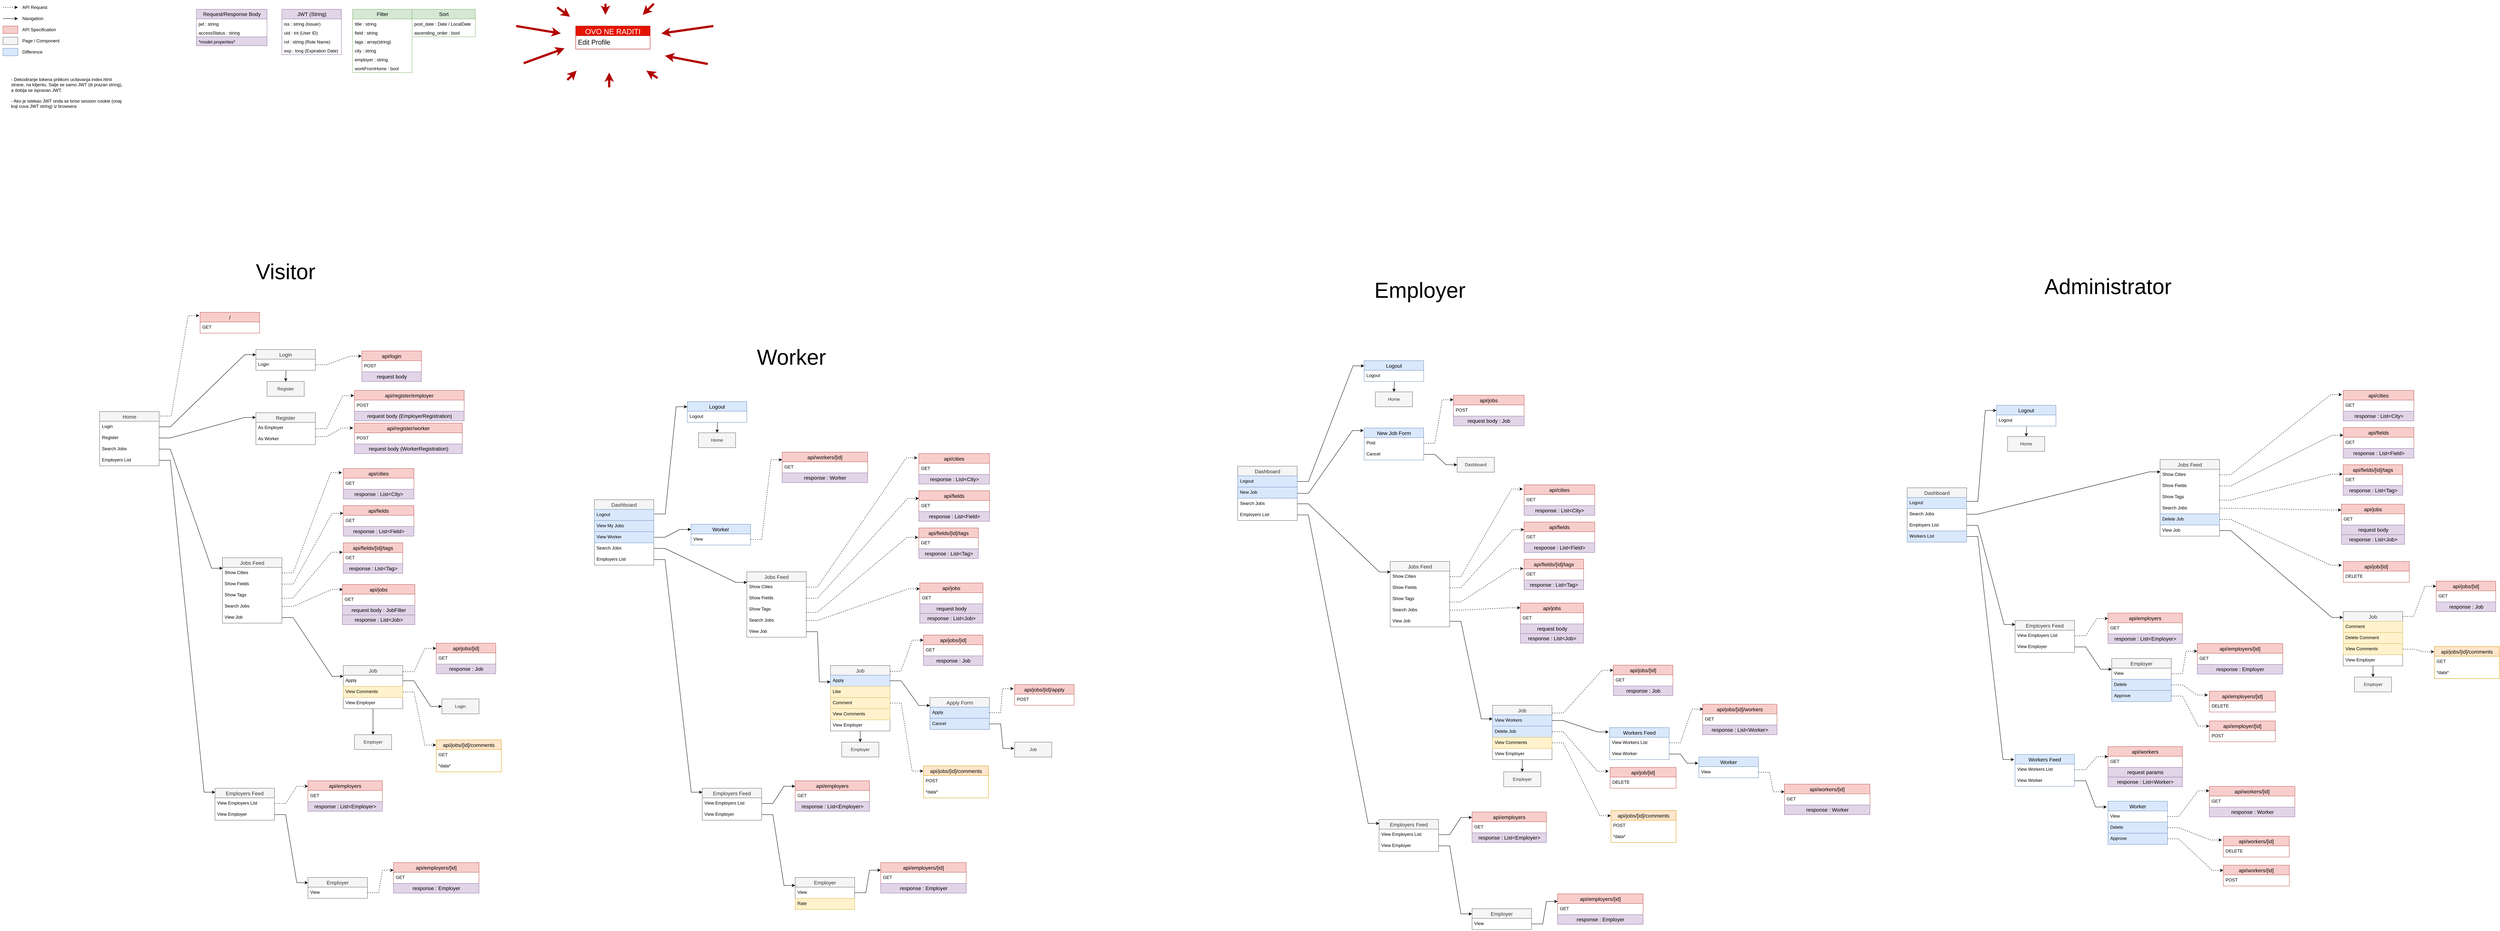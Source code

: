 <mxfile version="14.9.4" type="github" pages="5">
  <diagram id="Rq65nyMD2HeKFwFEo1Vv" name="Model Aplikacije">
    <mxGraphModel dx="1673" dy="933" grid="1" gridSize="10" guides="1" tooltips="1" connect="1" arrows="1" fold="1" page="1" pageScale="1" pageWidth="850" pageHeight="1100" math="0" shadow="0">
      <root>
        <mxCell id="0" />
        <mxCell id="1" parent="0" />
        <mxCell id="BpVZzYawW3H7Eup8AfmT-1" value="Home" style="swimlane;fontStyle=0;childLayout=stackLayout;horizontal=1;startSize=26;horizontalStack=0;resizeParent=1;resizeParentMax=0;resizeLast=0;collapsible=1;marginBottom=0;align=center;fontSize=14;fillColor=#f5f5f5;strokeColor=#666666;fontColor=#333333;" parent="1" vertex="1">
          <mxGeometry x="280" y="1107" width="160" height="146" as="geometry">
            <mxRectangle x="80" y="60" width="70" height="26" as="alternateBounds" />
          </mxGeometry>
        </mxCell>
        <mxCell id="BpVZzYawW3H7Eup8AfmT-2" value="Login&#xa;" style="text;fillColor=none;spacingLeft=4;spacingRight=4;overflow=hidden;rotatable=0;points=[[0,0.5],[1,0.5]];portConstraint=eastwest;fontSize=12;strokeWidth=0;" parent="BpVZzYawW3H7Eup8AfmT-1" vertex="1">
          <mxGeometry y="26" width="160" height="30" as="geometry" />
        </mxCell>
        <mxCell id="BpVZzYawW3H7Eup8AfmT-3" value="Register" style="text;strokeColor=none;fillColor=none;spacingLeft=4;spacingRight=4;overflow=hidden;rotatable=0;points=[[0,0.5],[1,0.5]];portConstraint=eastwest;fontSize=12;" parent="BpVZzYawW3H7Eup8AfmT-1" vertex="1">
          <mxGeometry y="56" width="160" height="30" as="geometry" />
        </mxCell>
        <mxCell id="BpVZzYawW3H7Eup8AfmT-4" value="Search Jobs" style="text;strokeColor=none;fillColor=none;spacingLeft=4;spacingRight=4;overflow=hidden;rotatable=0;points=[[0,0.5],[1,0.5]];portConstraint=eastwest;fontSize=12;" parent="BpVZzYawW3H7Eup8AfmT-1" vertex="1">
          <mxGeometry y="86" width="160" height="30" as="geometry" />
        </mxCell>
        <mxCell id="BpVZzYawW3H7Eup8AfmT-17" value="Employers List" style="text;strokeColor=none;fillColor=none;spacingLeft=4;spacingRight=4;overflow=hidden;rotatable=0;points=[[0,0.5],[1,0.5]];portConstraint=eastwest;fontSize=12;" parent="BpVZzYawW3H7Eup8AfmT-1" vertex="1">
          <mxGeometry y="116" width="160" height="30" as="geometry" />
        </mxCell>
        <mxCell id="BpVZzYawW3H7Eup8AfmT-6" style="rounded=0;orthogonalLoop=1;jettySize=auto;html=1;exitX=1;exitY=0.5;exitDx=0;exitDy=0;entryX=0;entryY=0.25;entryDx=0;entryDy=0;edgeStyle=entityRelationEdgeStyle;" parent="1" source="BpVZzYawW3H7Eup8AfmT-2" target="BpVZzYawW3H7Eup8AfmT-7" edge="1">
          <mxGeometry relative="1" as="geometry">
            <mxPoint x="600" y="1011" as="targetPoint" />
          </mxGeometry>
        </mxCell>
        <mxCell id="BpVZzYawW3H7Eup8AfmT-7" value="Login" style="swimlane;fontStyle=0;childLayout=stackLayout;horizontal=1;startSize=26;horizontalStack=0;resizeParent=1;resizeParentMax=0;resizeLast=0;collapsible=1;marginBottom=0;align=center;fontSize=14;fillColor=#f5f5f5;strokeColor=#666666;fontColor=#333333;" parent="1" vertex="1">
          <mxGeometry x="700" y="940" width="160" height="56" as="geometry">
            <mxRectangle x="360" y="60" width="70" height="26" as="alternateBounds" />
          </mxGeometry>
        </mxCell>
        <mxCell id="BpVZzYawW3H7Eup8AfmT-10" value="Login" style="text;spacingLeft=4;spacingRight=4;overflow=hidden;rotatable=0;points=[[0,0.5],[1,0.5]];portConstraint=eastwest;fontSize=12;" parent="BpVZzYawW3H7Eup8AfmT-7" vertex="1">
          <mxGeometry y="26" width="160" height="30" as="geometry" />
        </mxCell>
        <mxCell id="BpVZzYawW3H7Eup8AfmT-18" style="rounded=0;orthogonalLoop=1;jettySize=auto;html=1;exitX=1;exitY=0.5;exitDx=0;exitDy=0;entryX=-0.002;entryY=0.148;entryDx=0;entryDy=0;entryPerimeter=0;edgeStyle=entityRelationEdgeStyle;" parent="1" source="BpVZzYawW3H7Eup8AfmT-3" target="BpVZzYawW3H7Eup8AfmT-19" edge="1">
          <mxGeometry relative="1" as="geometry">
            <mxPoint x="600" y="1070" as="targetPoint" />
          </mxGeometry>
        </mxCell>
        <mxCell id="BpVZzYawW3H7Eup8AfmT-53" style="edgeStyle=entityRelationEdgeStyle;rounded=0;orthogonalLoop=1;jettySize=auto;html=1;exitX=1;exitY=0.5;exitDx=0;exitDy=0;entryX=-0.004;entryY=0.171;entryDx=0;entryDy=0;entryPerimeter=0;dashed=1;" parent="1" source="BpVZzYawW3H7Eup8AfmT-19" target="BpVZzYawW3H7Eup8AfmT-47" edge="1">
          <mxGeometry relative="1" as="geometry" />
        </mxCell>
        <mxCell id="BpVZzYawW3H7Eup8AfmT-54" style="edgeStyle=entityRelationEdgeStyle;rounded=0;orthogonalLoop=1;jettySize=auto;html=1;exitX=1;exitY=0.75;exitDx=0;exitDy=0;dashed=1;entryX=-0.012;entryY=0.16;entryDx=0;entryDy=0;entryPerimeter=0;" parent="1" source="BpVZzYawW3H7Eup8AfmT-19" target="CwNQXeTcxq8bMkxPUzAK-29" edge="1">
          <mxGeometry relative="1" as="geometry">
            <mxPoint x="950" y="1180" as="targetPoint" />
          </mxGeometry>
        </mxCell>
        <mxCell id="BpVZzYawW3H7Eup8AfmT-19" value="Register" style="swimlane;fontStyle=0;childLayout=stackLayout;horizontal=1;startSize=26;horizontalStack=0;resizeParent=1;resizeParentMax=0;resizeLast=0;collapsible=1;marginBottom=0;align=center;fontSize=14;fillColor=#f5f5f5;strokeColor=#666666;fontColor=#333333;" parent="1" vertex="1">
          <mxGeometry x="700" y="1110" width="160" height="86" as="geometry">
            <mxRectangle x="345" y="290" width="80" height="26" as="alternateBounds" />
          </mxGeometry>
        </mxCell>
        <mxCell id="BpVZzYawW3H7Eup8AfmT-20" value="As Employer" style="text;strokeColor=none;fillColor=none;spacingLeft=4;spacingRight=4;overflow=hidden;rotatable=0;points=[[0,0.5],[1,0.5]];portConstraint=eastwest;fontSize=12;" parent="BpVZzYawW3H7Eup8AfmT-19" vertex="1">
          <mxGeometry y="26" width="160" height="30" as="geometry" />
        </mxCell>
        <mxCell id="BpVZzYawW3H7Eup8AfmT-21" value="As Worker" style="text;strokeColor=none;fillColor=none;spacingLeft=4;spacingRight=4;overflow=hidden;rotatable=0;points=[[0,0.5],[1,0.5]];portConstraint=eastwest;fontSize=12;" parent="BpVZzYawW3H7Eup8AfmT-19" vertex="1">
          <mxGeometry y="56" width="160" height="30" as="geometry" />
        </mxCell>
        <mxCell id="BpVZzYawW3H7Eup8AfmT-26" value="api/login" style="swimlane;fontStyle=0;childLayout=stackLayout;horizontal=1;startSize=26;horizontalStack=0;resizeParent=1;resizeParentMax=0;resizeLast=0;collapsible=1;marginBottom=0;align=center;fontSize=14;fillColor=#f8cecc;strokeColor=#b85450;" parent="1" vertex="1">
          <mxGeometry x="985" y="944" width="160" height="82" as="geometry" />
        </mxCell>
        <mxCell id="BpVZzYawW3H7Eup8AfmT-27" value="POST" style="text;strokeColor=none;fillColor=none;spacingLeft=4;spacingRight=4;overflow=hidden;rotatable=0;points=[[0,0.5],[1,0.5]];portConstraint=eastwest;fontSize=12;" parent="BpVZzYawW3H7Eup8AfmT-26" vertex="1">
          <mxGeometry y="26" width="160" height="30" as="geometry" />
        </mxCell>
        <mxCell id="CwNQXeTcxq8bMkxPUzAK-15" value="request body" style="swimlane;fontStyle=0;childLayout=stackLayout;horizontal=1;startSize=26;horizontalStack=0;resizeParent=1;resizeParentMax=0;resizeLast=0;collapsible=1;marginBottom=0;align=center;fontSize=14;strokeColor=#9673a6;strokeWidth=1;fillColor=#e1d5e7;html=1;" vertex="1" collapsed="1" parent="BpVZzYawW3H7Eup8AfmT-26">
          <mxGeometry y="56" width="160" height="26" as="geometry">
            <mxRectangle y="56" width="160" height="74" as="alternateBounds" />
          </mxGeometry>
        </mxCell>
        <mxCell id="CwNQXeTcxq8bMkxPUzAK-16" value="email : string" style="text;strokeColor=none;fillColor=none;spacingLeft=4;spacingRight=4;overflow=hidden;rotatable=0;points=[[0,0.5],[1,0.5]];portConstraint=eastwest;fontSize=12;" vertex="1" parent="CwNQXeTcxq8bMkxPUzAK-15">
          <mxGeometry y="26" width="160" height="24" as="geometry" />
        </mxCell>
        <mxCell id="CwNQXeTcxq8bMkxPUzAK-17" value="password : string" style="text;strokeColor=none;fillColor=none;spacingLeft=4;spacingRight=4;overflow=hidden;rotatable=0;points=[[0,0.5],[1,0.5]];portConstraint=eastwest;fontSize=12;" vertex="1" parent="CwNQXeTcxq8bMkxPUzAK-15">
          <mxGeometry y="50" width="160" height="24" as="geometry" />
        </mxCell>
        <mxCell id="BpVZzYawW3H7Eup8AfmT-31" style="rounded=0;orthogonalLoop=1;jettySize=auto;html=1;exitX=1;exitY=0.5;exitDx=0;exitDy=0;dashed=1;edgeStyle=entityRelationEdgeStyle;entryX=-0.006;entryY=0.168;entryDx=0;entryDy=0;entryPerimeter=0;" parent="1" source="BpVZzYawW3H7Eup8AfmT-10" target="BpVZzYawW3H7Eup8AfmT-26" edge="1">
          <mxGeometry relative="1" as="geometry">
            <mxPoint x="910" y="946" as="targetPoint" />
          </mxGeometry>
        </mxCell>
        <mxCell id="BpVZzYawW3H7Eup8AfmT-35" value="" style="endArrow=classic;html=1;dashed=1;" parent="1" edge="1">
          <mxGeometry width="50" height="50" relative="1" as="geometry">
            <mxPoint x="20" y="19.71" as="sourcePoint" />
            <mxPoint x="60" y="19.71" as="targetPoint" />
          </mxGeometry>
        </mxCell>
        <mxCell id="BpVZzYawW3H7Eup8AfmT-37" value="API Request" style="text;html=1;strokeColor=none;fillColor=none;align=left;verticalAlign=middle;whiteSpace=wrap;rounded=0;" parent="1" vertex="1">
          <mxGeometry x="70" y="10" width="90" height="20" as="geometry" />
        </mxCell>
        <mxCell id="BpVZzYawW3H7Eup8AfmT-38" value="" style="endArrow=classic;html=1;" parent="1" edge="1">
          <mxGeometry width="50" height="50" relative="1" as="geometry">
            <mxPoint x="20" y="50.0" as="sourcePoint" />
            <mxPoint x="60" y="50.0" as="targetPoint" />
          </mxGeometry>
        </mxCell>
        <mxCell id="BpVZzYawW3H7Eup8AfmT-39" value="Navigation" style="text;html=1;strokeColor=none;fillColor=none;align=left;verticalAlign=middle;whiteSpace=wrap;rounded=0;" parent="1" vertex="1">
          <mxGeometry x="70" y="40" width="90" height="20" as="geometry" />
        </mxCell>
        <mxCell id="BpVZzYawW3H7Eup8AfmT-40" value="" style="rounded=0;whiteSpace=wrap;html=1;align=left;fillColor=#f8cecc;strokeColor=#b85450;" parent="1" vertex="1">
          <mxGeometry x="20" y="70" width="40" height="20" as="geometry" />
        </mxCell>
        <mxCell id="BpVZzYawW3H7Eup8AfmT-41" value="API Specification" style="text;html=1;strokeColor=none;fillColor=none;align=left;verticalAlign=middle;whiteSpace=wrap;rounded=0;" parent="1" vertex="1">
          <mxGeometry x="70" y="70" width="100" height="20" as="geometry" />
        </mxCell>
        <mxCell id="BpVZzYawW3H7Eup8AfmT-42" value="" style="rounded=0;whiteSpace=wrap;html=1;align=left;fillColor=#f5f5f5;strokeColor=#666666;fontColor=#333333;" parent="1" vertex="1">
          <mxGeometry x="20" y="100" width="40" height="20" as="geometry" />
        </mxCell>
        <mxCell id="BpVZzYawW3H7Eup8AfmT-43" value="Page / Component" style="text;html=1;strokeColor=none;fillColor=none;align=left;verticalAlign=middle;whiteSpace=wrap;rounded=0;" parent="1" vertex="1">
          <mxGeometry x="70" y="100" width="130" height="20" as="geometry" />
        </mxCell>
        <mxCell id="BpVZzYawW3H7Eup8AfmT-47" value="api/register/employer" style="swimlane;fontStyle=0;childLayout=stackLayout;horizontal=1;startSize=26;horizontalStack=0;resizeParent=1;resizeParentMax=0;resizeLast=0;collapsible=1;marginBottom=0;align=center;fontSize=14;fillColor=#f8cecc;strokeColor=#b85450;" parent="1" vertex="1">
          <mxGeometry x="965" y="1050" width="295" height="82" as="geometry">
            <mxRectangle x="620" y="400" width="100" height="26" as="alternateBounds" />
          </mxGeometry>
        </mxCell>
        <mxCell id="BpVZzYawW3H7Eup8AfmT-48" value="POST" style="text;strokeColor=none;fillColor=none;spacingLeft=4;spacingRight=4;overflow=hidden;rotatable=0;points=[[0,0.5],[1,0.5]];portConstraint=eastwest;fontSize=12;" parent="BpVZzYawW3H7Eup8AfmT-47" vertex="1">
          <mxGeometry y="26" width="295" height="30" as="geometry" />
        </mxCell>
        <mxCell id="CwNQXeTcxq8bMkxPUzAK-40" value="request body (EmployerRegistration)" style="swimlane;fontStyle=0;childLayout=stackLayout;horizontal=1;startSize=26;horizontalStack=0;resizeParent=1;resizeParentMax=0;resizeLast=0;collapsible=1;marginBottom=0;align=center;fontSize=14;strokeColor=#9673a6;strokeWidth=1;fillColor=#e1d5e7;html=1;" vertex="1" collapsed="1" parent="BpVZzYawW3H7Eup8AfmT-47">
          <mxGeometry y="56" width="295" height="26" as="geometry">
            <mxRectangle x="1210" y="930" width="200" height="194" as="alternateBounds" />
          </mxGeometry>
        </mxCell>
        <mxCell id="CwNQXeTcxq8bMkxPUzAK-47" value="password : string" style="text;strokeColor=none;fillColor=none;spacingLeft=4;spacingRight=4;overflow=hidden;rotatable=0;points=[[0,0.5],[1,0.5]];portConstraint=eastwest;fontSize=12;" vertex="1" parent="CwNQXeTcxq8bMkxPUzAK-40">
          <mxGeometry y="26" width="295" height="24" as="geometry" />
        </mxCell>
        <mxCell id="CwNQXeTcxq8bMkxPUzAK-48" value="email : string" style="text;strokeColor=none;fillColor=none;spacingLeft=4;spacingRight=4;overflow=hidden;rotatable=0;points=[[0,0.5],[1,0.5]];portConstraint=eastwest;fontSize=12;" vertex="1" parent="CwNQXeTcxq8bMkxPUzAK-40">
          <mxGeometry y="50" width="295" height="24" as="geometry" />
        </mxCell>
        <mxCell id="CwNQXeTcxq8bMkxPUzAK-42" value="name : string" style="text;strokeColor=none;fillColor=none;spacingLeft=4;spacingRight=4;overflow=hidden;rotatable=0;points=[[0,0.5],[1,0.5]];portConstraint=eastwest;fontSize=12;" vertex="1" parent="CwNQXeTcxq8bMkxPUzAK-40">
          <mxGeometry y="74" width="295" height="24" as="geometry" />
        </mxCell>
        <mxCell id="CwNQXeTcxq8bMkxPUzAK-43" value="pib : string" style="text;strokeColor=none;fillColor=none;spacingLeft=4;spacingRight=4;overflow=hidden;rotatable=0;points=[[0,0.5],[1,0.5]];portConstraint=eastwest;fontSize=12;" vertex="1" parent="CwNQXeTcxq8bMkxPUzAK-40">
          <mxGeometry y="98" width="295" height="24" as="geometry" />
        </mxCell>
        <mxCell id="CwNQXeTcxq8bMkxPUzAK-44" value="address : string" style="text;strokeColor=none;fillColor=none;spacingLeft=4;spacingRight=4;overflow=hidden;rotatable=0;points=[[0,0.5],[1,0.5]];portConstraint=eastwest;fontSize=12;" vertex="1" parent="CwNQXeTcxq8bMkxPUzAK-40">
          <mxGeometry y="122" width="295" height="24" as="geometry" />
        </mxCell>
        <mxCell id="CwNQXeTcxq8bMkxPUzAK-45" value="pictureURL : string" style="text;strokeColor=none;fillColor=none;spacingLeft=4;spacingRight=4;overflow=hidden;rotatable=0;points=[[0,0.5],[1,0.5]];portConstraint=eastwest;fontSize=12;" vertex="1" parent="CwNQXeTcxq8bMkxPUzAK-40">
          <mxGeometry y="146" width="295" height="24" as="geometry" />
        </mxCell>
        <mxCell id="CwNQXeTcxq8bMkxPUzAK-46" value="phone : string" style="text;strokeColor=none;fillColor=none;spacingLeft=4;spacingRight=4;overflow=hidden;rotatable=0;points=[[0,0.5],[1,0.5]];portConstraint=eastwest;fontSize=12;" vertex="1" parent="CwNQXeTcxq8bMkxPUzAK-40">
          <mxGeometry y="170" width="295" height="24" as="geometry" />
        </mxCell>
        <mxCell id="1ZMcS4FAkHHWkA3Z8fqz-3" value="Jobs Feed" style="swimlane;fontStyle=0;childLayout=stackLayout;horizontal=1;startSize=26;horizontalStack=0;resizeParent=1;resizeParentMax=0;resizeLast=0;collapsible=1;marginBottom=0;align=center;fontSize=14;fillColor=#f5f5f5;strokeColor=#666666;fontColor=#333333;" parent="1" vertex="1">
          <mxGeometry x="610" y="1500" width="160" height="176" as="geometry">
            <mxRectangle x="345" y="290" width="80" height="26" as="alternateBounds" />
          </mxGeometry>
        </mxCell>
        <mxCell id="oYO6pm-hTQZlmPakC9nz-34" value="Show Cities" style="text;strokeColor=none;fillColor=none;spacingLeft=4;spacingRight=4;overflow=hidden;rotatable=0;points=[[0,0.5],[1,0.5]];portConstraint=eastwest;fontSize=12;" parent="1ZMcS4FAkHHWkA3Z8fqz-3" vertex="1">
          <mxGeometry y="26" width="160" height="30" as="geometry" />
        </mxCell>
        <mxCell id="oYO6pm-hTQZlmPakC9nz-4" value="Show Fields" style="text;strokeColor=none;fillColor=none;spacingLeft=4;spacingRight=4;overflow=hidden;rotatable=0;points=[[0,0.5],[1,0.5]];portConstraint=eastwest;fontSize=12;" parent="1ZMcS4FAkHHWkA3Z8fqz-3" vertex="1">
          <mxGeometry y="56" width="160" height="30" as="geometry" />
        </mxCell>
        <mxCell id="oYO6pm-hTQZlmPakC9nz-5" value="Show Tags" style="text;strokeColor=none;fillColor=none;spacingLeft=4;spacingRight=4;overflow=hidden;rotatable=0;points=[[0,0.5],[1,0.5]];portConstraint=eastwest;fontSize=12;" parent="1ZMcS4FAkHHWkA3Z8fqz-3" vertex="1">
          <mxGeometry y="86" width="160" height="30" as="geometry" />
        </mxCell>
        <mxCell id="1ZMcS4FAkHHWkA3Z8fqz-5" value="Search Jobs" style="text;strokeColor=none;fillColor=none;spacingLeft=4;spacingRight=4;overflow=hidden;rotatable=0;points=[[0,0.5],[1,0.5]];portConstraint=eastwest;fontSize=12;" parent="1ZMcS4FAkHHWkA3Z8fqz-3" vertex="1">
          <mxGeometry y="116" width="160" height="30" as="geometry" />
        </mxCell>
        <mxCell id="1ZMcS4FAkHHWkA3Z8fqz-10" value="View Job" style="text;strokeColor=none;fillColor=none;spacingLeft=4;spacingRight=4;overflow=hidden;rotatable=0;points=[[0,0.5],[1,0.5]];portConstraint=eastwest;fontSize=12;" parent="1ZMcS4FAkHHWkA3Z8fqz-3" vertex="1">
          <mxGeometry y="146" width="160" height="30" as="geometry" />
        </mxCell>
        <mxCell id="1ZMcS4FAkHHWkA3Z8fqz-6" style="edgeStyle=entityRelationEdgeStyle;rounded=0;orthogonalLoop=1;jettySize=auto;html=1;exitX=1;exitY=0.5;exitDx=0;exitDy=0;entryX=0.005;entryY=0.161;entryDx=0;entryDy=0;entryPerimeter=0;" parent="1" source="BpVZzYawW3H7Eup8AfmT-4" target="1ZMcS4FAkHHWkA3Z8fqz-3" edge="1">
          <mxGeometry relative="1" as="geometry" />
        </mxCell>
        <mxCell id="ccX1suG2nTs3EBkN94dU-2" style="edgeStyle=entityRelationEdgeStyle;rounded=0;orthogonalLoop=1;jettySize=auto;html=1;exitX=1;exitY=0.5;exitDx=0;exitDy=0;entryX=0.007;entryY=0.124;entryDx=0;entryDy=0;entryPerimeter=0;dashed=1;" parent="1" source="1ZMcS4FAkHHWkA3Z8fqz-5" target="xIm47wtQi4Fqds8-1II1-24" edge="1">
          <mxGeometry relative="1" as="geometry">
            <mxPoint x="929.83" y="1605.66" as="targetPoint" />
          </mxGeometry>
        </mxCell>
        <mxCell id="ccX1suG2nTs3EBkN94dU-3" value="Job" style="swimlane;fontStyle=0;childLayout=stackLayout;horizontal=1;startSize=26;horizontalStack=0;resizeParent=1;resizeParentMax=0;resizeLast=0;collapsible=1;marginBottom=0;align=center;fontSize=14;fillColor=#f5f5f5;strokeColor=#666666;fontColor=#333333;" parent="1" vertex="1">
          <mxGeometry x="935" y="1790" width="160" height="116" as="geometry">
            <mxRectangle x="360" y="60" width="70" height="26" as="alternateBounds" />
          </mxGeometry>
        </mxCell>
        <mxCell id="oYO6pm-hTQZlmPakC9nz-35" value="Apply" style="text;spacingLeft=4;spacingRight=4;overflow=hidden;rotatable=0;points=[[0,0.5],[1,0.5]];portConstraint=eastwest;fontSize=12;" parent="ccX1suG2nTs3EBkN94dU-3" vertex="1">
          <mxGeometry y="26" width="160" height="30" as="geometry" />
        </mxCell>
        <mxCell id="ccX1suG2nTs3EBkN94dU-7" value="View Comments" style="text;spacingLeft=4;spacingRight=4;overflow=hidden;rotatable=0;points=[[0,0.5],[1,0.5]];portConstraint=eastwest;fontSize=12;fillColor=#fff2cc;strokeColor=#d6b656;" parent="ccX1suG2nTs3EBkN94dU-3" vertex="1">
          <mxGeometry y="56" width="160" height="30" as="geometry" />
        </mxCell>
        <mxCell id="fl1DZCzUpLz14TevrXOq-46" value="View Employer" style="text;strokeColor=none;fillColor=none;spacingLeft=4;spacingRight=4;overflow=hidden;rotatable=0;points=[[0,0.5],[1,0.5]];portConstraint=eastwest;fontSize=12;" parent="ccX1suG2nTs3EBkN94dU-3" vertex="1">
          <mxGeometry y="86" width="160" height="30" as="geometry" />
        </mxCell>
        <mxCell id="ccX1suG2nTs3EBkN94dU-5" style="edgeStyle=entityRelationEdgeStyle;rounded=0;orthogonalLoop=1;jettySize=auto;html=1;exitX=1;exitY=0.5;exitDx=0;exitDy=0;entryX=0;entryY=0.25;entryDx=0;entryDy=0;" parent="1" source="1ZMcS4FAkHHWkA3Z8fqz-10" target="ccX1suG2nTs3EBkN94dU-3" edge="1">
          <mxGeometry relative="1" as="geometry" />
        </mxCell>
        <mxCell id="ccX1suG2nTs3EBkN94dU-8" value="api/jobs/[id]/comments" style="swimlane;fontStyle=0;childLayout=stackLayout;horizontal=1;startSize=26;horizontalStack=0;resizeParent=1;resizeParentMax=0;resizeLast=0;collapsible=1;marginBottom=0;align=center;fontSize=14;fillColor=#ffe6cc;strokeColor=#d79b00;" parent="1" vertex="1">
          <mxGeometry x="1185" y="1990" width="175" height="86" as="geometry">
            <mxRectangle x="620" y="400" width="100" height="26" as="alternateBounds" />
          </mxGeometry>
        </mxCell>
        <mxCell id="ccX1suG2nTs3EBkN94dU-9" value="GET" style="text;strokeColor=none;fillColor=none;spacingLeft=4;spacingRight=4;overflow=hidden;rotatable=0;points=[[0,0.5],[1,0.5]];portConstraint=eastwest;fontSize=12;" parent="ccX1suG2nTs3EBkN94dU-8" vertex="1">
          <mxGeometry y="26" width="175" height="30" as="geometry" />
        </mxCell>
        <mxCell id="ccX1suG2nTs3EBkN94dU-10" value="*data*" style="text;strokeColor=none;fillColor=none;spacingLeft=4;spacingRight=4;overflow=hidden;rotatable=0;points=[[0,0.5],[1,0.5]];portConstraint=eastwest;fontSize=12;" parent="ccX1suG2nTs3EBkN94dU-8" vertex="1">
          <mxGeometry y="56" width="175" height="30" as="geometry" />
        </mxCell>
        <mxCell id="ccX1suG2nTs3EBkN94dU-11" style="edgeStyle=entityRelationEdgeStyle;rounded=0;orthogonalLoop=1;jettySize=auto;html=1;exitX=1;exitY=0.5;exitDx=0;exitDy=0;entryX=-0.003;entryY=0.161;entryDx=0;entryDy=0;entryPerimeter=0;dashed=1;" parent="1" source="ccX1suG2nTs3EBkN94dU-7" target="ccX1suG2nTs3EBkN94dU-8" edge="1">
          <mxGeometry relative="1" as="geometry" />
        </mxCell>
        <mxCell id="ccX1suG2nTs3EBkN94dU-12" value="api/jobs/[id]" style="swimlane;fontStyle=0;childLayout=stackLayout;horizontal=1;startSize=26;horizontalStack=0;resizeParent=1;resizeParentMax=0;resizeLast=0;collapsible=1;marginBottom=0;align=center;fontSize=14;fillColor=#f8cecc;strokeColor=#b85450;" parent="1" vertex="1">
          <mxGeometry x="1185" y="1730" width="160" height="82" as="geometry">
            <mxRectangle x="620" y="400" width="100" height="26" as="alternateBounds" />
          </mxGeometry>
        </mxCell>
        <mxCell id="ccX1suG2nTs3EBkN94dU-13" value="GET" style="text;strokeColor=none;fillColor=none;spacingLeft=4;spacingRight=4;overflow=hidden;rotatable=0;points=[[0,0.5],[1,0.5]];portConstraint=eastwest;fontSize=12;" parent="ccX1suG2nTs3EBkN94dU-12" vertex="1">
          <mxGeometry y="26" width="160" height="30" as="geometry" />
        </mxCell>
        <mxCell id="_iNE4ibAd1f4EfnoTaUY-5" value="response : Job" style="swimlane;fontStyle=0;childLayout=stackLayout;horizontal=1;startSize=26;horizontalStack=0;resizeParent=1;resizeParentMax=0;resizeLast=0;collapsible=1;marginBottom=0;align=center;fontSize=14;strokeColor=#9673a6;strokeWidth=1;fillColor=#e1d5e7;html=1;" parent="ccX1suG2nTs3EBkN94dU-12" vertex="1" collapsed="1">
          <mxGeometry y="56" width="160" height="26" as="geometry">
            <mxRectangle y="56" width="160" height="266" as="alternateBounds" />
          </mxGeometry>
        </mxCell>
        <mxCell id="_iNE4ibAd1f4EfnoTaUY-6" value="id : long (Job ID)" style="text;strokeColor=none;fillColor=none;spacingLeft=4;spacingRight=4;overflow=hidden;rotatable=0;points=[[0,0.5],[1,0.5]];portConstraint=eastwest;fontSize=12;" parent="_iNE4ibAd1f4EfnoTaUY-5" vertex="1">
          <mxGeometry y="26" width="160" height="24" as="geometry" />
        </mxCell>
        <mxCell id="_iNE4ibAd1f4EfnoTaUY-7" value="employer : Employer" style="text;strokeColor=none;fillColor=none;spacingLeft=4;spacingRight=4;overflow=hidden;rotatable=0;points=[[0,0.5],[1,0.5]];portConstraint=eastwest;fontSize=12;" parent="_iNE4ibAd1f4EfnoTaUY-5" vertex="1">
          <mxGeometry y="50" width="160" height="24" as="geometry" />
        </mxCell>
        <mxCell id="_iNE4ibAd1f4EfnoTaUY-8" value="field : Field" style="text;strokeColor=none;fillColor=none;spacingLeft=4;spacingRight=4;overflow=hidden;rotatable=0;points=[[0,0.5],[1,0.5]];portConstraint=eastwest;fontSize=12;" parent="_iNE4ibAd1f4EfnoTaUY-5" vertex="1">
          <mxGeometry y="74" width="160" height="24" as="geometry" />
        </mxCell>
        <mxCell id="_iNE4ibAd1f4EfnoTaUY-12" value="tags : array(Tag)" style="text;strokeColor=none;fillColor=none;spacingLeft=4;spacingRight=4;overflow=hidden;rotatable=0;points=[[0,0.5],[1,0.5]];portConstraint=eastwest;fontSize=12;" parent="_iNE4ibAd1f4EfnoTaUY-5" vertex="1">
          <mxGeometry y="98" width="160" height="24" as="geometry" />
        </mxCell>
        <mxCell id="l7hYGQRUF8GUxwLybozX-11" value="post_date : Date / LocalDate" style="text;strokeColor=none;fillColor=none;spacingLeft=4;spacingRight=4;overflow=hidden;rotatable=0;points=[[0,0.5],[1,0.5]];portConstraint=eastwest;fontSize=12;" parent="_iNE4ibAd1f4EfnoTaUY-5" vertex="1">
          <mxGeometry y="122" width="160" height="24" as="geometry" />
        </mxCell>
        <mxCell id="_iNE4ibAd1f4EfnoTaUY-9" value="title : string" style="text;strokeColor=none;fillColor=none;spacingLeft=4;spacingRight=4;overflow=hidden;rotatable=0;points=[[0,0.5],[1,0.5]];portConstraint=eastwest;fontSize=12;" parent="_iNE4ibAd1f4EfnoTaUY-5" vertex="1">
          <mxGeometry y="146" width="160" height="24" as="geometry" />
        </mxCell>
        <mxCell id="_iNE4ibAd1f4EfnoTaUY-10" value="description : string" style="text;strokeColor=none;fillColor=none;spacingLeft=4;spacingRight=4;overflow=hidden;rotatable=0;points=[[0,0.5],[1,0.5]];portConstraint=eastwest;fontSize=12;" parent="_iNE4ibAd1f4EfnoTaUY-5" vertex="1">
          <mxGeometry y="170" width="160" height="24" as="geometry" />
        </mxCell>
        <mxCell id="BIRo_5330RbI0qN9KUzm-26" value="salary : string" style="text;strokeColor=none;fillColor=none;spacingLeft=4;spacingRight=4;overflow=hidden;rotatable=0;points=[[0,0.5],[1,0.5]];portConstraint=eastwest;fontSize=12;" parent="_iNE4ibAd1f4EfnoTaUY-5" vertex="1">
          <mxGeometry y="194" width="160" height="24" as="geometry" />
        </mxCell>
        <mxCell id="l7hYGQRUF8GUxwLybozX-12" value="city : string" style="text;strokeColor=none;fillColor=none;spacingLeft=4;spacingRight=4;overflow=hidden;rotatable=0;points=[[0,0.5],[1,0.5]];portConstraint=eastwest;fontSize=12;" parent="_iNE4ibAd1f4EfnoTaUY-5" vertex="1">
          <mxGeometry y="218" width="160" height="24" as="geometry" />
        </mxCell>
        <mxCell id="_iNE4ibAd1f4EfnoTaUY-13" value="workFromHome : bool" style="text;strokeColor=none;fillColor=none;spacingLeft=4;spacingRight=4;overflow=hidden;rotatable=0;points=[[0,0.5],[1,0.5]];portConstraint=eastwest;fontSize=12;" parent="_iNE4ibAd1f4EfnoTaUY-5" vertex="1">
          <mxGeometry y="242" width="160" height="24" as="geometry" />
        </mxCell>
        <mxCell id="ccX1suG2nTs3EBkN94dU-15" style="edgeStyle=entityRelationEdgeStyle;rounded=0;orthogonalLoop=1;jettySize=auto;html=1;exitX=1.001;exitY=0.142;exitDx=0;exitDy=0;entryX=-0.001;entryY=0.168;entryDx=0;entryDy=0;entryPerimeter=0;dashed=1;exitPerimeter=0;" parent="1" source="ccX1suG2nTs3EBkN94dU-3" target="ccX1suG2nTs3EBkN94dU-12" edge="1">
          <mxGeometry relative="1" as="geometry" />
        </mxCell>
        <mxCell id="fl1DZCzUpLz14TevrXOq-14" value="" style="endArrow=classic;html=1;exitX=0.507;exitY=1.03;exitDx=0;exitDy=0;exitPerimeter=0;entryX=0.5;entryY=0;entryDx=0;entryDy=0;" parent="1" source="BpVZzYawW3H7Eup8AfmT-10" target="_6wStOKCyOnjPCUxeu-c-1" edge="1">
          <mxGeometry width="50" height="50" relative="1" as="geometry">
            <mxPoint x="780" y="1136" as="sourcePoint" />
            <mxPoint x="780" y="1066" as="targetPoint" />
          </mxGeometry>
        </mxCell>
        <mxCell id="fl1DZCzUpLz14TevrXOq-15" value="Login" style="whiteSpace=wrap;html=1;align=center;strokeColor=#666666;strokeWidth=1;fillColor=#f5f5f5;fontColor=#333333;" parent="1" vertex="1">
          <mxGeometry x="1200" y="1880" width="100" height="40" as="geometry" />
        </mxCell>
        <mxCell id="fl1DZCzUpLz14TevrXOq-16" style="edgeStyle=entityRelationEdgeStyle;rounded=0;orthogonalLoop=1;jettySize=auto;html=1;exitX=1;exitY=0.5;exitDx=0;exitDy=0;entryX=0;entryY=0.5;entryDx=0;entryDy=0;" parent="1" source="oYO6pm-hTQZlmPakC9nz-35" target="fl1DZCzUpLz14TevrXOq-15" edge="1">
          <mxGeometry relative="1" as="geometry" />
        </mxCell>
        <mxCell id="fl1DZCzUpLz14TevrXOq-20" value="Visitor" style="text;html=1;strokeColor=none;fillColor=none;align=center;verticalAlign=middle;whiteSpace=wrap;rounded=0;fontSize=58;" parent="1" vertex="1">
          <mxGeometry x="760" y="720" width="40" height="20" as="geometry" />
        </mxCell>
        <mxCell id="fl1DZCzUpLz14TevrXOq-30" style="edgeStyle=entityRelationEdgeStyle;rounded=0;orthogonalLoop=1;jettySize=auto;html=1;exitX=1;exitY=0.5;exitDx=0;exitDy=0;entryX=0;entryY=0.179;entryDx=0;entryDy=0;entryPerimeter=0;fontSize=20;dashed=1;" parent="1" source="fl1DZCzUpLz14TevrXOq-23" target="fl1DZCzUpLz14TevrXOq-28" edge="1">
          <mxGeometry relative="1" as="geometry" />
        </mxCell>
        <mxCell id="fl1DZCzUpLz14TevrXOq-22" value="Employers Feed" style="swimlane;fontStyle=0;childLayout=stackLayout;horizontal=1;startSize=26;horizontalStack=0;resizeParent=1;resizeParentMax=0;resizeLast=0;collapsible=1;marginBottom=0;align=center;fontSize=14;fillColor=#f5f5f5;strokeColor=#666666;fontColor=#333333;" parent="1" vertex="1">
          <mxGeometry x="590" y="2120" width="160" height="86" as="geometry">
            <mxRectangle x="345" y="290" width="80" height="26" as="alternateBounds" />
          </mxGeometry>
        </mxCell>
        <mxCell id="fl1DZCzUpLz14TevrXOq-23" value="View Employers List" style="text;strokeColor=none;fillColor=none;spacingLeft=4;spacingRight=4;overflow=hidden;rotatable=0;points=[[0,0.5],[1,0.5]];portConstraint=eastwest;fontSize=12;" parent="fl1DZCzUpLz14TevrXOq-22" vertex="1">
          <mxGeometry y="26" width="160" height="30" as="geometry" />
        </mxCell>
        <mxCell id="fl1DZCzUpLz14TevrXOq-33" value="View Employer" style="text;strokeColor=none;fillColor=none;spacingLeft=4;spacingRight=4;overflow=hidden;rotatable=0;points=[[0,0.5],[1,0.5]];portConstraint=eastwest;fontSize=12;" parent="fl1DZCzUpLz14TevrXOq-22" vertex="1">
          <mxGeometry y="56" width="160" height="30" as="geometry" />
        </mxCell>
        <mxCell id="fl1DZCzUpLz14TevrXOq-27" style="edgeStyle=entityRelationEdgeStyle;rounded=0;orthogonalLoop=1;jettySize=auto;html=1;exitX=1;exitY=0.5;exitDx=0;exitDy=0;entryX=0.004;entryY=0.124;entryDx=0;entryDy=0;entryPerimeter=0;fontSize=20;" parent="1" source="BpVZzYawW3H7Eup8AfmT-17" target="fl1DZCzUpLz14TevrXOq-22" edge="1">
          <mxGeometry relative="1" as="geometry" />
        </mxCell>
        <mxCell id="fl1DZCzUpLz14TevrXOq-28" value="api/employers" style="swimlane;fontStyle=0;childLayout=stackLayout;horizontal=1;startSize=26;horizontalStack=0;resizeParent=1;resizeParentMax=0;resizeLast=0;collapsible=1;marginBottom=0;align=center;fontSize=14;fillColor=#f8cecc;strokeColor=#b85450;" parent="1" vertex="1">
          <mxGeometry x="840" y="2100" width="200" height="82" as="geometry">
            <mxRectangle x="620" y="400" width="100" height="26" as="alternateBounds" />
          </mxGeometry>
        </mxCell>
        <mxCell id="fl1DZCzUpLz14TevrXOq-29" value="GET" style="text;strokeColor=none;fillColor=none;spacingLeft=4;spacingRight=4;overflow=hidden;rotatable=0;points=[[0,0.5],[1,0.5]];portConstraint=eastwest;fontSize=12;" parent="fl1DZCzUpLz14TevrXOq-28" vertex="1">
          <mxGeometry y="26" width="200" height="30" as="geometry" />
        </mxCell>
        <mxCell id="oYO6pm-hTQZlmPakC9nz-59" value="response : List&amp;lt;Employer&amp;gt;" style="swimlane;fontStyle=0;childLayout=stackLayout;horizontal=1;startSize=26;horizontalStack=0;resizeParent=1;resizeParentMax=0;resizeLast=0;collapsible=1;marginBottom=0;align=center;fontSize=14;strokeColor=#9673a6;strokeWidth=1;fillColor=#e1d5e7;html=1;" parent="fl1DZCzUpLz14TevrXOq-28" vertex="1" collapsed="1">
          <mxGeometry y="56" width="200" height="26" as="geometry">
            <mxRectangle y="56" width="200" height="170" as="alternateBounds" />
          </mxGeometry>
        </mxCell>
        <mxCell id="oYO6pm-hTQZlmPakC9nz-60" value="id : int" style="text;strokeColor=none;fillColor=none;spacingLeft=4;spacingRight=4;overflow=hidden;rotatable=0;points=[[0,0.5],[1,0.5]];portConstraint=eastwest;fontSize=12;" parent="oYO6pm-hTQZlmPakC9nz-59" vertex="1">
          <mxGeometry y="26" width="200" height="24" as="geometry" />
        </mxCell>
        <mxCell id="UgizFvfMh76NlrhYpGez-8" value="name : string" style="text;strokeColor=none;fillColor=none;spacingLeft=4;spacingRight=4;overflow=hidden;rotatable=0;points=[[0,0.5],[1,0.5]];portConstraint=eastwest;fontSize=12;" parent="oYO6pm-hTQZlmPakC9nz-59" vertex="1">
          <mxGeometry y="50" width="200" height="24" as="geometry" />
        </mxCell>
        <mxCell id="UgizFvfMh76NlrhYpGez-9" value="pib : string" style="text;strokeColor=none;fillColor=none;spacingLeft=4;spacingRight=4;overflow=hidden;rotatable=0;points=[[0,0.5],[1,0.5]];portConstraint=eastwest;fontSize=12;" parent="oYO6pm-hTQZlmPakC9nz-59" vertex="1">
          <mxGeometry y="74" width="200" height="24" as="geometry" />
        </mxCell>
        <mxCell id="UgizFvfMh76NlrhYpGez-10" value="address : string" style="text;strokeColor=none;fillColor=none;spacingLeft=4;spacingRight=4;overflow=hidden;rotatable=0;points=[[0,0.5],[1,0.5]];portConstraint=eastwest;fontSize=12;" parent="oYO6pm-hTQZlmPakC9nz-59" vertex="1">
          <mxGeometry y="98" width="200" height="24" as="geometry" />
        </mxCell>
        <mxCell id="UgizFvfMh76NlrhYpGez-11" value="pictureURL : string" style="text;strokeColor=none;fillColor=none;spacingLeft=4;spacingRight=4;overflow=hidden;rotatable=0;points=[[0,0.5],[1,0.5]];portConstraint=eastwest;fontSize=12;" parent="oYO6pm-hTQZlmPakC9nz-59" vertex="1">
          <mxGeometry y="122" width="200" height="24" as="geometry" />
        </mxCell>
        <mxCell id="UgizFvfMh76NlrhYpGez-13" value="phone : string" style="text;strokeColor=none;fillColor=none;spacingLeft=4;spacingRight=4;overflow=hidden;rotatable=0;points=[[0,0.5],[1,0.5]];portConstraint=eastwest;fontSize=12;" parent="oYO6pm-hTQZlmPakC9nz-59" vertex="1">
          <mxGeometry y="146" width="200" height="24" as="geometry" />
        </mxCell>
        <mxCell id="fl1DZCzUpLz14TevrXOq-35" value="Employer" style="swimlane;fontStyle=0;childLayout=stackLayout;horizontal=1;startSize=26;horizontalStack=0;resizeParent=1;resizeParentMax=0;resizeLast=0;collapsible=1;marginBottom=0;align=center;fontSize=14;fillColor=#f5f5f5;strokeColor=#666666;fontColor=#333333;" parent="1" vertex="1">
          <mxGeometry x="840" y="2360" width="160" height="56" as="geometry">
            <mxRectangle x="360" y="60" width="70" height="26" as="alternateBounds" />
          </mxGeometry>
        </mxCell>
        <mxCell id="fl1DZCzUpLz14TevrXOq-36" value="View" style="text;spacingLeft=4;spacingRight=4;overflow=hidden;rotatable=0;points=[[0,0.5],[1,0.5]];portConstraint=eastwest;fontSize=12;" parent="fl1DZCzUpLz14TevrXOq-35" vertex="1">
          <mxGeometry y="26" width="160" height="30" as="geometry" />
        </mxCell>
        <mxCell id="fl1DZCzUpLz14TevrXOq-39" value="Employer" style="whiteSpace=wrap;html=1;align=center;strokeColor=#666666;strokeWidth=1;fillColor=#f5f5f5;fontColor=#333333;" parent="1" vertex="1">
          <mxGeometry x="965" y="1976" width="100" height="40" as="geometry" />
        </mxCell>
        <mxCell id="fl1DZCzUpLz14TevrXOq-40" style="edgeStyle=entityRelationEdgeStyle;rounded=0;orthogonalLoop=1;jettySize=auto;html=1;exitX=1;exitY=0.5;exitDx=0;exitDy=0;entryX=0;entryY=0.25;entryDx=0;entryDy=0;fontSize=20;" parent="1" source="fl1DZCzUpLz14TevrXOq-33" target="fl1DZCzUpLz14TevrXOq-35" edge="1">
          <mxGeometry relative="1" as="geometry" />
        </mxCell>
        <mxCell id="fl1DZCzUpLz14TevrXOq-41" value="api/employers/[id]" style="swimlane;fontStyle=0;childLayout=stackLayout;horizontal=1;startSize=26;horizontalStack=0;resizeParent=1;resizeParentMax=0;resizeLast=0;collapsible=1;marginBottom=0;align=center;fontSize=14;fillColor=#f8cecc;strokeColor=#b85450;" parent="1" vertex="1">
          <mxGeometry x="1070" y="2320" width="230" height="82" as="geometry">
            <mxRectangle x="620" y="400" width="100" height="26" as="alternateBounds" />
          </mxGeometry>
        </mxCell>
        <mxCell id="fl1DZCzUpLz14TevrXOq-42" value="GET" style="text;strokeColor=none;fillColor=none;spacingLeft=4;spacingRight=4;overflow=hidden;rotatable=0;points=[[0,0.5],[1,0.5]];portConstraint=eastwest;fontSize=12;" parent="fl1DZCzUpLz14TevrXOq-41" vertex="1">
          <mxGeometry y="26" width="230" height="30" as="geometry" />
        </mxCell>
        <mxCell id="gR-IplCjBIWbUvuf5gS2-3" value="response : Employer" style="swimlane;fontStyle=0;childLayout=stackLayout;horizontal=1;startSize=26;horizontalStack=0;resizeParent=1;resizeParentMax=0;resizeLast=0;collapsible=1;marginBottom=0;align=center;fontSize=14;strokeColor=#9673a6;strokeWidth=1;fillColor=#e1d5e7;html=1;" parent="fl1DZCzUpLz14TevrXOq-41" vertex="1" collapsed="1">
          <mxGeometry y="56" width="230" height="26" as="geometry">
            <mxRectangle y="56" width="230" height="170" as="alternateBounds" />
          </mxGeometry>
        </mxCell>
        <mxCell id="gR-IplCjBIWbUvuf5gS2-4" value="id : int" style="text;strokeColor=none;fillColor=none;spacingLeft=4;spacingRight=4;overflow=hidden;rotatable=0;points=[[0,0.5],[1,0.5]];portConstraint=eastwest;fontSize=12;" parent="gR-IplCjBIWbUvuf5gS2-3" vertex="1">
          <mxGeometry y="26" width="230" height="24" as="geometry" />
        </mxCell>
        <mxCell id="gR-IplCjBIWbUvuf5gS2-5" value="name : string" style="text;strokeColor=none;fillColor=none;spacingLeft=4;spacingRight=4;overflow=hidden;rotatable=0;points=[[0,0.5],[1,0.5]];portConstraint=eastwest;fontSize=12;" parent="gR-IplCjBIWbUvuf5gS2-3" vertex="1">
          <mxGeometry y="50" width="230" height="24" as="geometry" />
        </mxCell>
        <mxCell id="gR-IplCjBIWbUvuf5gS2-6" value="pib : string" style="text;strokeColor=none;fillColor=none;spacingLeft=4;spacingRight=4;overflow=hidden;rotatable=0;points=[[0,0.5],[1,0.5]];portConstraint=eastwest;fontSize=12;" parent="gR-IplCjBIWbUvuf5gS2-3" vertex="1">
          <mxGeometry y="74" width="230" height="24" as="geometry" />
        </mxCell>
        <mxCell id="gR-IplCjBIWbUvuf5gS2-7" value="address : string" style="text;strokeColor=none;fillColor=none;spacingLeft=4;spacingRight=4;overflow=hidden;rotatable=0;points=[[0,0.5],[1,0.5]];portConstraint=eastwest;fontSize=12;" parent="gR-IplCjBIWbUvuf5gS2-3" vertex="1">
          <mxGeometry y="98" width="230" height="24" as="geometry" />
        </mxCell>
        <mxCell id="gR-IplCjBIWbUvuf5gS2-8" value="pictureURL : string" style="text;strokeColor=none;fillColor=none;spacingLeft=4;spacingRight=4;overflow=hidden;rotatable=0;points=[[0,0.5],[1,0.5]];portConstraint=eastwest;fontSize=12;" parent="gR-IplCjBIWbUvuf5gS2-3" vertex="1">
          <mxGeometry y="122" width="230" height="24" as="geometry" />
        </mxCell>
        <mxCell id="gR-IplCjBIWbUvuf5gS2-9" value="phone : string" style="text;strokeColor=none;fillColor=none;spacingLeft=4;spacingRight=4;overflow=hidden;rotatable=0;points=[[0,0.5],[1,0.5]];portConstraint=eastwest;fontSize=12;" parent="gR-IplCjBIWbUvuf5gS2-3" vertex="1">
          <mxGeometry y="146" width="230" height="24" as="geometry" />
        </mxCell>
        <mxCell id="fl1DZCzUpLz14TevrXOq-44" style="edgeStyle=entityRelationEdgeStyle;rounded=0;orthogonalLoop=1;jettySize=auto;html=1;exitX=1;exitY=0.5;exitDx=0;exitDy=0;entryX=0;entryY=0.25;entryDx=0;entryDy=0;fontSize=20;dashed=1;" parent="1" source="fl1DZCzUpLz14TevrXOq-36" target="fl1DZCzUpLz14TevrXOq-41" edge="1">
          <mxGeometry relative="1" as="geometry" />
        </mxCell>
        <mxCell id="_6wStOKCyOnjPCUxeu-c-1" value="Register" style="whiteSpace=wrap;html=1;align=center;strokeColor=#666666;strokeWidth=1;fillColor=#f5f5f5;fontColor=#333333;" parent="1" vertex="1">
          <mxGeometry x="730" y="1026" width="100" height="40" as="geometry" />
        </mxCell>
        <mxCell id="_6wStOKCyOnjPCUxeu-c-2" value="Filter" style="swimlane;fontStyle=0;childLayout=stackLayout;horizontal=1;startSize=26;horizontalStack=0;resizeParent=1;resizeParentMax=0;resizeLast=0;collapsible=1;marginBottom=0;align=center;fontSize=14;strokeColor=#82b366;strokeWidth=1;fillColor=#d5e8d4;html=1;" parent="1" vertex="1">
          <mxGeometry x="960" y="25" width="160" height="170" as="geometry">
            <mxRectangle y="56" width="160" height="26" as="alternateBounds" />
          </mxGeometry>
        </mxCell>
        <mxCell id="BIRo_5330RbI0qN9KUzm-1" value="title : string" style="text;strokeColor=none;fillColor=none;spacingLeft=4;spacingRight=4;overflow=hidden;rotatable=0;points=[[0,0.5],[1,0.5]];portConstraint=eastwest;fontSize=12;" parent="_6wStOKCyOnjPCUxeu-c-2" vertex="1">
          <mxGeometry y="26" width="160" height="24" as="geometry" />
        </mxCell>
        <mxCell id="_6wStOKCyOnjPCUxeu-c-3" value="field : string" style="text;strokeColor=none;fillColor=none;spacingLeft=4;spacingRight=4;overflow=hidden;rotatable=0;points=[[0,0.5],[1,0.5]];portConstraint=eastwest;fontSize=12;" parent="_6wStOKCyOnjPCUxeu-c-2" vertex="1">
          <mxGeometry y="50" width="160" height="24" as="geometry" />
        </mxCell>
        <mxCell id="_6wStOKCyOnjPCUxeu-c-4" value="tags : array(string)" style="text;strokeColor=none;fillColor=none;spacingLeft=4;spacingRight=4;overflow=hidden;rotatable=0;points=[[0,0.5],[1,0.5]];portConstraint=eastwest;fontSize=12;" parent="_6wStOKCyOnjPCUxeu-c-2" vertex="1">
          <mxGeometry y="74" width="160" height="24" as="geometry" />
        </mxCell>
        <mxCell id="_6wStOKCyOnjPCUxeu-c-6" value="city : string" style="text;strokeColor=none;fillColor=none;spacingLeft=4;spacingRight=4;overflow=hidden;rotatable=0;points=[[0,0.5],[1,0.5]];portConstraint=eastwest;fontSize=12;" parent="_6wStOKCyOnjPCUxeu-c-2" vertex="1">
          <mxGeometry y="98" width="160" height="24" as="geometry" />
        </mxCell>
        <mxCell id="_6wStOKCyOnjPCUxeu-c-5" value="employer : string" style="text;strokeColor=none;fillColor=none;spacingLeft=4;spacingRight=4;overflow=hidden;rotatable=0;points=[[0,0.5],[1,0.5]];portConstraint=eastwest;fontSize=12;" parent="_6wStOKCyOnjPCUxeu-c-2" vertex="1">
          <mxGeometry y="122" width="160" height="24" as="geometry" />
        </mxCell>
        <mxCell id="BIRo_5330RbI0qN9KUzm-2" value="workFromHome : bool" style="text;strokeColor=none;fillColor=none;spacingLeft=4;spacingRight=4;overflow=hidden;rotatable=0;points=[[0,0.5],[1,0.5]];portConstraint=eastwest;fontSize=12;" parent="_6wStOKCyOnjPCUxeu-c-2" vertex="1">
          <mxGeometry y="146" width="160" height="24" as="geometry" />
        </mxCell>
        <mxCell id="jw5sZcGhHRa55l6CULc4-1" value="Sort" style="swimlane;fontStyle=0;childLayout=stackLayout;horizontal=1;startSize=26;horizontalStack=0;resizeParent=1;resizeParentMax=0;resizeLast=0;collapsible=1;marginBottom=0;align=center;fontSize=14;strokeColor=#82b366;strokeWidth=1;fillColor=#d5e8d4;html=1;" parent="1" vertex="1">
          <mxGeometry x="1120" y="25" width="170" height="74" as="geometry">
            <mxRectangle y="56" width="160" height="26" as="alternateBounds" />
          </mxGeometry>
        </mxCell>
        <mxCell id="jw5sZcGhHRa55l6CULc4-5" value="post_date : Date / LocalDate" style="text;strokeColor=none;fillColor=none;spacingLeft=4;spacingRight=4;overflow=hidden;rotatable=0;points=[[0,0.5],[1,0.5]];portConstraint=eastwest;fontSize=12;" parent="jw5sZcGhHRa55l6CULc4-1" vertex="1">
          <mxGeometry y="26" width="170" height="24" as="geometry" />
        </mxCell>
        <mxCell id="BIRo_5330RbI0qN9KUzm-6" value="ascending_order : bool" style="text;strokeColor=none;fillColor=none;spacingLeft=4;spacingRight=4;overflow=hidden;rotatable=0;points=[[0,0.5],[1,0.5]];portConstraint=eastwest;fontSize=12;" parent="jw5sZcGhHRa55l6CULc4-1" vertex="1">
          <mxGeometry y="50" width="170" height="24" as="geometry" />
        </mxCell>
        <mxCell id="oYO6pm-hTQZlmPakC9nz-1" value="api/fields" style="swimlane;fontStyle=0;childLayout=stackLayout;horizontal=1;startSize=26;horizontalStack=0;resizeParent=1;resizeParentMax=0;resizeLast=0;collapsible=1;marginBottom=0;align=center;fontSize=14;fillColor=#f8cecc;strokeColor=#b85450;" parent="1" vertex="1">
          <mxGeometry x="935" y="1360" width="190" height="82" as="geometry">
            <mxRectangle x="620" y="400" width="100" height="26" as="alternateBounds" />
          </mxGeometry>
        </mxCell>
        <mxCell id="oYO6pm-hTQZlmPakC9nz-2" value="GET" style="text;strokeColor=none;fillColor=none;spacingLeft=4;spacingRight=4;overflow=hidden;rotatable=0;points=[[0,0.5],[1,0.5]];portConstraint=eastwest;fontSize=12;" parent="oYO6pm-hTQZlmPakC9nz-1" vertex="1">
          <mxGeometry y="26" width="190" height="30" as="geometry" />
        </mxCell>
        <mxCell id="oYO6pm-hTQZlmPakC9nz-9" value="response : List&amp;lt;Field&amp;gt;" style="swimlane;fontStyle=0;childLayout=stackLayout;horizontal=1;startSize=26;horizontalStack=0;resizeParent=1;resizeParentMax=0;resizeLast=0;collapsible=1;marginBottom=0;align=center;fontSize=14;strokeColor=#9673a6;strokeWidth=1;fillColor=#e1d5e7;html=1;" parent="oYO6pm-hTQZlmPakC9nz-1" vertex="1" collapsed="1">
          <mxGeometry y="56" width="190" height="26" as="geometry">
            <mxRectangle y="56" width="190" height="74" as="alternateBounds" />
          </mxGeometry>
        </mxCell>
        <mxCell id="oYO6pm-hTQZlmPakC9nz-10" value="id : int" style="text;strokeColor=none;fillColor=none;spacingLeft=4;spacingRight=4;overflow=hidden;rotatable=0;points=[[0,0.5],[1,0.5]];portConstraint=eastwest;fontSize=12;" parent="oYO6pm-hTQZlmPakC9nz-9" vertex="1">
          <mxGeometry y="26" width="190" height="24" as="geometry" />
        </mxCell>
        <mxCell id="oYO6pm-hTQZlmPakC9nz-12" value="name : string" style="text;strokeColor=none;fillColor=none;spacingLeft=4;spacingRight=4;overflow=hidden;rotatable=0;points=[[0,0.5],[1,0.5]];portConstraint=eastwest;fontSize=12;" parent="oYO6pm-hTQZlmPakC9nz-9" vertex="1">
          <mxGeometry y="50" width="190" height="24" as="geometry" />
        </mxCell>
        <mxCell id="oYO6pm-hTQZlmPakC9nz-3" style="edgeStyle=entityRelationEdgeStyle;rounded=0;orthogonalLoop=1;jettySize=auto;html=1;entryX=0;entryY=0.25;entryDx=0;entryDy=0;dashed=1;" parent="1" source="oYO6pm-hTQZlmPakC9nz-4" target="oYO6pm-hTQZlmPakC9nz-1" edge="1">
          <mxGeometry relative="1" as="geometry">
            <mxPoint x="820" y="1610" as="sourcePoint" />
            <mxPoint x="900" y="1546" as="targetPoint" />
          </mxGeometry>
        </mxCell>
        <mxCell id="oYO6pm-hTQZlmPakC9nz-6" value="api/fields/[id]/tags" style="swimlane;fontStyle=0;childLayout=stackLayout;horizontal=1;startSize=26;horizontalStack=0;resizeParent=1;resizeParentMax=0;resizeLast=0;collapsible=1;marginBottom=0;align=center;fontSize=14;fillColor=#f8cecc;strokeColor=#b85450;" parent="1" vertex="1">
          <mxGeometry x="935" y="1460" width="160" height="82" as="geometry">
            <mxRectangle x="900" y="880" width="100" height="26" as="alternateBounds" />
          </mxGeometry>
        </mxCell>
        <mxCell id="oYO6pm-hTQZlmPakC9nz-7" value="GET" style="text;strokeColor=none;fillColor=none;spacingLeft=4;spacingRight=4;overflow=hidden;rotatable=0;points=[[0,0.5],[1,0.5]];portConstraint=eastwest;fontSize=12;" parent="oYO6pm-hTQZlmPakC9nz-6" vertex="1">
          <mxGeometry y="26" width="160" height="30" as="geometry" />
        </mxCell>
        <mxCell id="oYO6pm-hTQZlmPakC9nz-21" value="response : List&amp;lt;Tag&amp;gt;" style="swimlane;fontStyle=0;childLayout=stackLayout;horizontal=1;startSize=26;horizontalStack=0;resizeParent=1;resizeParentMax=0;resizeLast=0;collapsible=1;marginBottom=0;align=center;fontSize=14;strokeColor=#9673a6;strokeWidth=1;fillColor=#e1d5e7;html=1;" parent="oYO6pm-hTQZlmPakC9nz-6" vertex="1" collapsed="1">
          <mxGeometry y="56" width="160" height="26" as="geometry">
            <mxRectangle y="56" width="160" height="74" as="alternateBounds" />
          </mxGeometry>
        </mxCell>
        <mxCell id="oYO6pm-hTQZlmPakC9nz-22" value="id : int" style="text;strokeColor=none;fillColor=none;spacingLeft=4;spacingRight=4;overflow=hidden;rotatable=0;points=[[0,0.5],[1,0.5]];portConstraint=eastwest;fontSize=12;" parent="oYO6pm-hTQZlmPakC9nz-21" vertex="1">
          <mxGeometry y="26" width="160" height="24" as="geometry" />
        </mxCell>
        <mxCell id="oYO6pm-hTQZlmPakC9nz-23" value="name : string" style="text;strokeColor=none;fillColor=none;spacingLeft=4;spacingRight=4;overflow=hidden;rotatable=0;points=[[0,0.5],[1,0.5]];portConstraint=eastwest;fontSize=12;" parent="oYO6pm-hTQZlmPakC9nz-21" vertex="1">
          <mxGeometry y="50" width="160" height="24" as="geometry" />
        </mxCell>
        <mxCell id="oYO6pm-hTQZlmPakC9nz-8" style="edgeStyle=entityRelationEdgeStyle;rounded=0;orthogonalLoop=1;jettySize=auto;html=1;entryX=-0.01;entryY=0.308;entryDx=0;entryDy=0;dashed=1;exitX=0.995;exitY=0.771;exitDx=0;exitDy=0;exitPerimeter=0;entryPerimeter=0;" parent="1" source="oYO6pm-hTQZlmPakC9nz-5" target="oYO6pm-hTQZlmPakC9nz-6" edge="1">
          <mxGeometry relative="1" as="geometry">
            <mxPoint x="805" y="1677" as="sourcePoint" />
            <mxPoint x="940" y="1480" as="targetPoint" />
          </mxGeometry>
        </mxCell>
        <mxCell id="oYO6pm-hTQZlmPakC9nz-27" value="api/cities" style="swimlane;fontStyle=0;childLayout=stackLayout;horizontal=1;startSize=26;horizontalStack=0;resizeParent=1;resizeParentMax=0;resizeLast=0;collapsible=1;marginBottom=0;align=center;fontSize=14;fillColor=#f8cecc;strokeColor=#b85450;" parent="1" vertex="1">
          <mxGeometry x="935" y="1260" width="190" height="82" as="geometry">
            <mxRectangle x="675" y="632" width="100" height="26" as="alternateBounds" />
          </mxGeometry>
        </mxCell>
        <mxCell id="oYO6pm-hTQZlmPakC9nz-28" value="GET" style="text;strokeColor=none;fillColor=none;spacingLeft=4;spacingRight=4;overflow=hidden;rotatable=0;points=[[0,0.5],[1,0.5]];portConstraint=eastwest;fontSize=12;" parent="oYO6pm-hTQZlmPakC9nz-27" vertex="1">
          <mxGeometry y="26" width="190" height="30" as="geometry" />
        </mxCell>
        <mxCell id="oYO6pm-hTQZlmPakC9nz-29" value="response : List&amp;lt;City&amp;gt;" style="swimlane;fontStyle=0;childLayout=stackLayout;horizontal=1;startSize=26;horizontalStack=0;resizeParent=1;resizeParentMax=0;resizeLast=0;collapsible=1;marginBottom=0;align=center;fontSize=14;strokeColor=#9673a6;strokeWidth=1;fillColor=#e1d5e7;html=1;" parent="oYO6pm-hTQZlmPakC9nz-27" vertex="1" collapsed="1">
          <mxGeometry y="56" width="190" height="26" as="geometry">
            <mxRectangle y="56" width="190" height="74" as="alternateBounds" />
          </mxGeometry>
        </mxCell>
        <mxCell id="oYO6pm-hTQZlmPakC9nz-30" value="id : int" style="text;strokeColor=none;fillColor=none;spacingLeft=4;spacingRight=4;overflow=hidden;rotatable=0;points=[[0,0.5],[1,0.5]];portConstraint=eastwest;fontSize=12;" parent="oYO6pm-hTQZlmPakC9nz-29" vertex="1">
          <mxGeometry y="26" width="190" height="24" as="geometry" />
        </mxCell>
        <mxCell id="oYO6pm-hTQZlmPakC9nz-31" value="name : string" style="text;strokeColor=none;fillColor=none;spacingLeft=4;spacingRight=4;overflow=hidden;rotatable=0;points=[[0,0.5],[1,0.5]];portConstraint=eastwest;fontSize=12;" parent="oYO6pm-hTQZlmPakC9nz-29" vertex="1">
          <mxGeometry y="50" width="190" height="24" as="geometry" />
        </mxCell>
        <mxCell id="oYO6pm-hTQZlmPakC9nz-33" style="edgeStyle=entityRelationEdgeStyle;rounded=0;orthogonalLoop=1;jettySize=auto;html=1;entryX=-0.019;entryY=0.138;entryDx=0;entryDy=0;dashed=1;entryPerimeter=0;exitX=1;exitY=0.5;exitDx=0;exitDy=0;" parent="1" source="oYO6pm-hTQZlmPakC9nz-34" target="oYO6pm-hTQZlmPakC9nz-27" edge="1">
          <mxGeometry relative="1" as="geometry">
            <mxPoint x="790" y="1550.5" as="sourcePoint" />
            <mxPoint x="925" y="1280.0" as="targetPoint" />
          </mxGeometry>
        </mxCell>
        <mxCell id="fl1DZCzUpLz14TevrXOq-45" value="" style="endArrow=classic;html=1;fontSize=20;entryX=0.5;entryY=0;entryDx=0;entryDy=0;" parent="1" source="fl1DZCzUpLz14TevrXOq-46" target="fl1DZCzUpLz14TevrXOq-39" edge="1">
          <mxGeometry width="50" height="50" relative="1" as="geometry">
            <mxPoint x="1015" y="1906" as="sourcePoint" />
            <mxPoint x="1065" y="1856" as="targetPoint" />
          </mxGeometry>
        </mxCell>
        <mxCell id="gR-IplCjBIWbUvuf5gS2-11" value="Dashboard" style="swimlane;fontStyle=0;childLayout=stackLayout;horizontal=1;startSize=26;horizontalStack=0;resizeParent=1;resizeParentMax=0;resizeLast=0;collapsible=1;marginBottom=0;align=center;fontSize=14;fillColor=#f5f5f5;strokeColor=#666666;fontColor=#333333;" parent="1" vertex="1">
          <mxGeometry x="1610" y="1344" width="160" height="176" as="geometry">
            <mxRectangle x="80" y="60" width="70" height="26" as="alternateBounds" />
          </mxGeometry>
        </mxCell>
        <mxCell id="gR-IplCjBIWbUvuf5gS2-12" value="Logout" style="text;fillColor=#dae8fc;spacingLeft=4;spacingRight=4;overflow=hidden;rotatable=0;points=[[0,0.5],[1,0.5]];portConstraint=eastwest;fontSize=12;strokeWidth=1;strokeColor=#6c8ebf;" parent="gR-IplCjBIWbUvuf5gS2-11" vertex="1">
          <mxGeometry y="26" width="160" height="30" as="geometry" />
        </mxCell>
        <mxCell id="CwNQXeTcxq8bMkxPUzAK-9" value="View My Jobs" style="text;fillColor=#dae8fc;spacingLeft=4;spacingRight=4;overflow=hidden;rotatable=0;points=[[0,0.5],[1,0.5]];portConstraint=eastwest;fontSize=12;strokeWidth=1;strokeColor=#6c8ebf;" vertex="1" parent="gR-IplCjBIWbUvuf5gS2-11">
          <mxGeometry y="56" width="160" height="30" as="geometry" />
        </mxCell>
        <mxCell id="C64CfzeCs6uTuw4_i6JR-1" value="View Worker" style="text;strokeColor=#6c8ebf;fillColor=#dae8fc;spacingLeft=4;spacingRight=4;overflow=hidden;rotatable=0;points=[[0,0.5],[1,0.5]];portConstraint=eastwest;fontSize=12;" parent="gR-IplCjBIWbUvuf5gS2-11" vertex="1">
          <mxGeometry y="86" width="160" height="30" as="geometry" />
        </mxCell>
        <mxCell id="gR-IplCjBIWbUvuf5gS2-14" value="Search Jobs" style="text;strokeColor=none;fillColor=none;spacingLeft=4;spacingRight=4;overflow=hidden;rotatable=0;points=[[0,0.5],[1,0.5]];portConstraint=eastwest;fontSize=12;" parent="gR-IplCjBIWbUvuf5gS2-11" vertex="1">
          <mxGeometry y="116" width="160" height="30" as="geometry" />
        </mxCell>
        <mxCell id="gR-IplCjBIWbUvuf5gS2-15" value="Employers List" style="text;strokeColor=none;fillColor=none;spacingLeft=4;spacingRight=4;overflow=hidden;rotatable=0;points=[[0,0.5],[1,0.5]];portConstraint=eastwest;fontSize=12;" parent="gR-IplCjBIWbUvuf5gS2-11" vertex="1">
          <mxGeometry y="146" width="160" height="30" as="geometry" />
        </mxCell>
        <mxCell id="gR-IplCjBIWbUvuf5gS2-32" value="Jobs Feed" style="swimlane;fontStyle=0;childLayout=stackLayout;horizontal=1;startSize=26;horizontalStack=0;resizeParent=1;resizeParentMax=0;resizeLast=0;collapsible=1;marginBottom=0;align=center;fontSize=14;fillColor=#f5f5f5;strokeColor=#666666;fontColor=#333333;" parent="1" vertex="1">
          <mxGeometry x="2020" y="1538" width="160" height="176" as="geometry">
            <mxRectangle x="345" y="290" width="80" height="26" as="alternateBounds" />
          </mxGeometry>
        </mxCell>
        <mxCell id="gR-IplCjBIWbUvuf5gS2-33" value="Show Cities" style="text;strokeColor=none;fillColor=none;spacingLeft=4;spacingRight=4;overflow=hidden;rotatable=0;points=[[0,0.5],[1,0.5]];portConstraint=eastwest;fontSize=12;" parent="gR-IplCjBIWbUvuf5gS2-32" vertex="1">
          <mxGeometry y="26" width="160" height="30" as="geometry" />
        </mxCell>
        <mxCell id="gR-IplCjBIWbUvuf5gS2-34" value="Show Fields" style="text;strokeColor=none;fillColor=none;spacingLeft=4;spacingRight=4;overflow=hidden;rotatable=0;points=[[0,0.5],[1,0.5]];portConstraint=eastwest;fontSize=12;" parent="gR-IplCjBIWbUvuf5gS2-32" vertex="1">
          <mxGeometry y="56" width="160" height="30" as="geometry" />
        </mxCell>
        <mxCell id="gR-IplCjBIWbUvuf5gS2-35" value="Show Tags" style="text;strokeColor=none;fillColor=none;spacingLeft=4;spacingRight=4;overflow=hidden;rotatable=0;points=[[0,0.5],[1,0.5]];portConstraint=eastwest;fontSize=12;" parent="gR-IplCjBIWbUvuf5gS2-32" vertex="1">
          <mxGeometry y="86" width="160" height="30" as="geometry" />
        </mxCell>
        <mxCell id="gR-IplCjBIWbUvuf5gS2-36" value="Search Jobs" style="text;strokeColor=none;fillColor=none;spacingLeft=4;spacingRight=4;overflow=hidden;rotatable=0;points=[[0,0.5],[1,0.5]];portConstraint=eastwest;fontSize=12;" parent="gR-IplCjBIWbUvuf5gS2-32" vertex="1">
          <mxGeometry y="116" width="160" height="30" as="geometry" />
        </mxCell>
        <mxCell id="gR-IplCjBIWbUvuf5gS2-37" value="View Job" style="text;strokeColor=none;fillColor=none;spacingLeft=4;spacingRight=4;overflow=hidden;rotatable=0;points=[[0,0.5],[1,0.5]];portConstraint=eastwest;fontSize=12;" parent="gR-IplCjBIWbUvuf5gS2-32" vertex="1">
          <mxGeometry y="146" width="160" height="30" as="geometry" />
        </mxCell>
        <mxCell id="gR-IplCjBIWbUvuf5gS2-38" style="edgeStyle=entityRelationEdgeStyle;rounded=0;orthogonalLoop=1;jettySize=auto;html=1;exitX=1;exitY=0.5;exitDx=0;exitDy=0;entryX=0.005;entryY=0.161;entryDx=0;entryDy=0;entryPerimeter=0;" parent="1" source="gR-IplCjBIWbUvuf5gS2-14" target="gR-IplCjBIWbUvuf5gS2-32" edge="1">
          <mxGeometry relative="1" as="geometry" />
        </mxCell>
        <mxCell id="gR-IplCjBIWbUvuf5gS2-39" value="api/jobs" style="swimlane;fontStyle=0;childLayout=stackLayout;horizontal=1;startSize=26;horizontalStack=0;resizeParent=1;resizeParentMax=0;resizeLast=0;collapsible=1;marginBottom=0;align=center;fontSize=14;fillColor=#f8cecc;strokeColor=#b85450;" parent="1" vertex="1">
          <mxGeometry x="2485" y="1568" width="170" height="108" as="geometry">
            <mxRectangle x="620" y="400" width="100" height="26" as="alternateBounds" />
          </mxGeometry>
        </mxCell>
        <mxCell id="gR-IplCjBIWbUvuf5gS2-40" value="GET" style="text;strokeColor=none;fillColor=none;spacingLeft=4;spacingRight=4;overflow=hidden;rotatable=0;points=[[0,0.5],[1,0.5]];portConstraint=eastwest;fontSize=12;" parent="gR-IplCjBIWbUvuf5gS2-39" vertex="1">
          <mxGeometry y="26" width="170" height="30" as="geometry" />
        </mxCell>
        <mxCell id="gR-IplCjBIWbUvuf5gS2-41" value="request body" style="swimlane;fontStyle=0;childLayout=stackLayout;horizontal=1;startSize=26;horizontalStack=0;resizeParent=1;resizeParentMax=0;resizeLast=0;collapsible=1;marginBottom=0;align=center;fontSize=14;strokeColor=#9673a6;strokeWidth=1;fillColor=#e1d5e7;html=1;" parent="gR-IplCjBIWbUvuf5gS2-39" vertex="1" collapsed="1">
          <mxGeometry y="56" width="170" height="26" as="geometry">
            <mxRectangle y="56" width="170" height="194" as="alternateBounds" />
          </mxGeometry>
        </mxCell>
        <mxCell id="gR-IplCjBIWbUvuf5gS2-42" value="title : string" style="text;strokeColor=none;fillColor=none;spacingLeft=4;spacingRight=4;overflow=hidden;rotatable=0;points=[[0,0.5],[1,0.5]];portConstraint=eastwest;fontSize=12;" parent="gR-IplCjBIWbUvuf5gS2-41" vertex="1">
          <mxGeometry y="26" width="170" height="24" as="geometry" />
        </mxCell>
        <mxCell id="gR-IplCjBIWbUvuf5gS2-43" value="field : string" style="text;strokeColor=none;fillColor=none;spacingLeft=4;spacingRight=4;overflow=hidden;rotatable=0;points=[[0,0.5],[1,0.5]];portConstraint=eastwest;fontSize=12;" parent="gR-IplCjBIWbUvuf5gS2-41" vertex="1">
          <mxGeometry y="50" width="170" height="24" as="geometry" />
        </mxCell>
        <mxCell id="gR-IplCjBIWbUvuf5gS2-44" value="tags : array(string)" style="text;strokeColor=none;fillColor=none;spacingLeft=4;spacingRight=4;overflow=hidden;rotatable=0;points=[[0,0.5],[1,0.5]];portConstraint=eastwest;fontSize=12;" parent="gR-IplCjBIWbUvuf5gS2-41" vertex="1">
          <mxGeometry y="74" width="170" height="24" as="geometry" />
        </mxCell>
        <mxCell id="gR-IplCjBIWbUvuf5gS2-45" value="city : string" style="text;strokeColor=none;fillColor=none;spacingLeft=4;spacingRight=4;overflow=hidden;rotatable=0;points=[[0,0.5],[1,0.5]];portConstraint=eastwest;fontSize=12;" parent="gR-IplCjBIWbUvuf5gS2-41" vertex="1">
          <mxGeometry y="98" width="170" height="24" as="geometry" />
        </mxCell>
        <mxCell id="gR-IplCjBIWbUvuf5gS2-46" value="employer : string" style="text;strokeColor=none;fillColor=none;spacingLeft=4;spacingRight=4;overflow=hidden;rotatable=0;points=[[0,0.5],[1,0.5]];portConstraint=eastwest;fontSize=12;" parent="gR-IplCjBIWbUvuf5gS2-41" vertex="1">
          <mxGeometry y="122" width="170" height="24" as="geometry" />
        </mxCell>
        <mxCell id="gR-IplCjBIWbUvuf5gS2-47" value="workFromHome : bool" style="text;strokeColor=none;fillColor=none;spacingLeft=4;spacingRight=4;overflow=hidden;rotatable=0;points=[[0,0.5],[1,0.5]];portConstraint=eastwest;fontSize=12;" parent="gR-IplCjBIWbUvuf5gS2-41" vertex="1">
          <mxGeometry y="146" width="170" height="24" as="geometry" />
        </mxCell>
        <mxCell id="xIm47wtQi4Fqds8-1II1-22" value="onlyMyJobs : bool" style="text;strokeColor=none;fillColor=none;spacingLeft=4;spacingRight=4;overflow=hidden;rotatable=0;points=[[0,0.5],[1,0.5]];portConstraint=eastwest;fontSize=12;" parent="gR-IplCjBIWbUvuf5gS2-41" vertex="1">
          <mxGeometry y="170" width="170" height="24" as="geometry" />
        </mxCell>
        <mxCell id="gR-IplCjBIWbUvuf5gS2-55" value="response : List&amp;lt;Job&amp;gt;" style="swimlane;fontStyle=0;childLayout=stackLayout;horizontal=1;startSize=26;horizontalStack=0;resizeParent=1;resizeParentMax=0;resizeLast=0;collapsible=1;marginBottom=0;align=center;fontSize=14;strokeColor=#9673a6;strokeWidth=1;fillColor=#e1d5e7;html=1;" parent="gR-IplCjBIWbUvuf5gS2-39" vertex="1" collapsed="1">
          <mxGeometry y="82" width="170" height="26" as="geometry">
            <mxRectangle y="82" width="170" height="266" as="alternateBounds" />
          </mxGeometry>
        </mxCell>
        <mxCell id="gR-IplCjBIWbUvuf5gS2-56" value="id : long (Job ID)" style="text;strokeColor=none;fillColor=none;spacingLeft=4;spacingRight=4;overflow=hidden;rotatable=0;points=[[0,0.5],[1,0.5]];portConstraint=eastwest;fontSize=12;" parent="gR-IplCjBIWbUvuf5gS2-55" vertex="1">
          <mxGeometry y="26" width="170" height="24" as="geometry" />
        </mxCell>
        <mxCell id="gR-IplCjBIWbUvuf5gS2-57" value="employer : Employer" style="text;strokeColor=none;fillColor=none;spacingLeft=4;spacingRight=4;overflow=hidden;rotatable=0;points=[[0,0.5],[1,0.5]];portConstraint=eastwest;fontSize=12;" parent="gR-IplCjBIWbUvuf5gS2-55" vertex="1">
          <mxGeometry y="50" width="170" height="24" as="geometry" />
        </mxCell>
        <mxCell id="gR-IplCjBIWbUvuf5gS2-58" value="field : Field" style="text;strokeColor=none;fillColor=none;spacingLeft=4;spacingRight=4;overflow=hidden;rotatable=0;points=[[0,0.5],[1,0.5]];portConstraint=eastwest;fontSize=12;" parent="gR-IplCjBIWbUvuf5gS2-55" vertex="1">
          <mxGeometry y="74" width="170" height="24" as="geometry" />
        </mxCell>
        <mxCell id="gR-IplCjBIWbUvuf5gS2-59" value="tags : array(Tag)" style="text;strokeColor=none;fillColor=none;spacingLeft=4;spacingRight=4;overflow=hidden;rotatable=0;points=[[0,0.5],[1,0.5]];portConstraint=eastwest;fontSize=12;" parent="gR-IplCjBIWbUvuf5gS2-55" vertex="1">
          <mxGeometry y="98" width="170" height="24" as="geometry" />
        </mxCell>
        <mxCell id="gR-IplCjBIWbUvuf5gS2-60" value="post_date : Date / LocalDate" style="text;strokeColor=none;fillColor=none;spacingLeft=4;spacingRight=4;overflow=hidden;rotatable=0;points=[[0,0.5],[1,0.5]];portConstraint=eastwest;fontSize=12;" parent="gR-IplCjBIWbUvuf5gS2-55" vertex="1">
          <mxGeometry y="122" width="170" height="24" as="geometry" />
        </mxCell>
        <mxCell id="gR-IplCjBIWbUvuf5gS2-61" value="title : string" style="text;strokeColor=none;fillColor=none;spacingLeft=4;spacingRight=4;overflow=hidden;rotatable=0;points=[[0,0.5],[1,0.5]];portConstraint=eastwest;fontSize=12;" parent="gR-IplCjBIWbUvuf5gS2-55" vertex="1">
          <mxGeometry y="146" width="170" height="24" as="geometry" />
        </mxCell>
        <mxCell id="gR-IplCjBIWbUvuf5gS2-62" value="description : string" style="text;strokeColor=none;fillColor=none;spacingLeft=4;spacingRight=4;overflow=hidden;rotatable=0;points=[[0,0.5],[1,0.5]];portConstraint=eastwest;fontSize=12;" parent="gR-IplCjBIWbUvuf5gS2-55" vertex="1">
          <mxGeometry y="170" width="170" height="24" as="geometry" />
        </mxCell>
        <mxCell id="gR-IplCjBIWbUvuf5gS2-63" value="salary : string" style="text;strokeColor=none;fillColor=none;spacingLeft=4;spacingRight=4;overflow=hidden;rotatable=0;points=[[0,0.5],[1,0.5]];portConstraint=eastwest;fontSize=12;" parent="gR-IplCjBIWbUvuf5gS2-55" vertex="1">
          <mxGeometry y="194" width="170" height="24" as="geometry" />
        </mxCell>
        <mxCell id="gR-IplCjBIWbUvuf5gS2-64" value="city : string" style="text;strokeColor=none;fillColor=none;spacingLeft=4;spacingRight=4;overflow=hidden;rotatable=0;points=[[0,0.5],[1,0.5]];portConstraint=eastwest;fontSize=12;" parent="gR-IplCjBIWbUvuf5gS2-55" vertex="1">
          <mxGeometry y="218" width="170" height="24" as="geometry" />
        </mxCell>
        <mxCell id="gR-IplCjBIWbUvuf5gS2-65" value="workFromHome : bool" style="text;strokeColor=none;fillColor=none;spacingLeft=4;spacingRight=4;overflow=hidden;rotatable=0;points=[[0,0.5],[1,0.5]];portConstraint=eastwest;fontSize=12;" parent="gR-IplCjBIWbUvuf5gS2-55" vertex="1">
          <mxGeometry y="242" width="170" height="24" as="geometry" />
        </mxCell>
        <mxCell id="gR-IplCjBIWbUvuf5gS2-66" style="edgeStyle=entityRelationEdgeStyle;rounded=0;orthogonalLoop=1;jettySize=auto;html=1;exitX=1;exitY=0.5;exitDx=0;exitDy=0;entryX=-0.001;entryY=0.145;entryDx=0;entryDy=0;entryPerimeter=0;dashed=1;" parent="1" source="gR-IplCjBIWbUvuf5gS2-36" target="gR-IplCjBIWbUvuf5gS2-39" edge="1">
          <mxGeometry relative="1" as="geometry" />
        </mxCell>
        <mxCell id="gR-IplCjBIWbUvuf5gS2-67" value="Job" style="swimlane;fontStyle=0;childLayout=stackLayout;horizontal=1;startSize=26;horizontalStack=0;resizeParent=1;resizeParentMax=0;resizeLast=0;collapsible=1;marginBottom=0;align=center;fontSize=14;fillColor=#f5f5f5;strokeColor=#666666;fontColor=#333333;" parent="1" vertex="1">
          <mxGeometry x="2245" y="1790" width="160" height="176" as="geometry">
            <mxRectangle x="360" y="60" width="70" height="26" as="alternateBounds" />
          </mxGeometry>
        </mxCell>
        <mxCell id="gR-IplCjBIWbUvuf5gS2-68" value="Apply" style="text;spacingLeft=4;spacingRight=4;overflow=hidden;rotatable=0;points=[[0,0.5],[1,0.5]];portConstraint=eastwest;fontSize=12;fillColor=#dae8fc;strokeColor=#6c8ebf;" parent="gR-IplCjBIWbUvuf5gS2-67" vertex="1">
          <mxGeometry y="26" width="160" height="30" as="geometry" />
        </mxCell>
        <mxCell id="gR-IplCjBIWbUvuf5gS2-69" value="Like" style="text;spacingLeft=4;spacingRight=4;overflow=hidden;rotatable=0;points=[[0,0.5],[1,0.5]];portConstraint=eastwest;fontSize=12;fillColor=#fff2cc;strokeColor=#d6b656;" parent="gR-IplCjBIWbUvuf5gS2-67" vertex="1">
          <mxGeometry y="56" width="160" height="30" as="geometry" />
        </mxCell>
        <mxCell id="gR-IplCjBIWbUvuf5gS2-70" value="Comment" style="text;spacingLeft=4;spacingRight=4;overflow=hidden;rotatable=0;points=[[0,0.5],[1,0.5]];portConstraint=eastwest;fontSize=12;fillColor=#fff2cc;strokeColor=#d6b656;" parent="gR-IplCjBIWbUvuf5gS2-67" vertex="1">
          <mxGeometry y="86" width="160" height="30" as="geometry" />
        </mxCell>
        <mxCell id="gR-IplCjBIWbUvuf5gS2-278" value="View Comments" style="text;spacingLeft=4;spacingRight=4;overflow=hidden;rotatable=0;points=[[0,0.5],[1,0.5]];portConstraint=eastwest;fontSize=12;fillColor=#fff2cc;strokeColor=#d6b656;" parent="gR-IplCjBIWbUvuf5gS2-67" vertex="1">
          <mxGeometry y="116" width="160" height="30" as="geometry" />
        </mxCell>
        <mxCell id="gR-IplCjBIWbUvuf5gS2-71" value="View Employer" style="text;strokeColor=none;fillColor=none;spacingLeft=4;spacingRight=4;overflow=hidden;rotatable=0;points=[[0,0.5],[1,0.5]];portConstraint=eastwest;fontSize=12;" parent="gR-IplCjBIWbUvuf5gS2-67" vertex="1">
          <mxGeometry y="146" width="160" height="30" as="geometry" />
        </mxCell>
        <mxCell id="gR-IplCjBIWbUvuf5gS2-72" style="edgeStyle=entityRelationEdgeStyle;rounded=0;orthogonalLoop=1;jettySize=auto;html=1;exitX=1;exitY=0.5;exitDx=0;exitDy=0;entryX=0;entryY=0.25;entryDx=0;entryDy=0;" parent="1" source="gR-IplCjBIWbUvuf5gS2-37" target="gR-IplCjBIWbUvuf5gS2-67" edge="1">
          <mxGeometry relative="1" as="geometry" />
        </mxCell>
        <mxCell id="gR-IplCjBIWbUvuf5gS2-73" value="api/jobs/[id]/comments" style="swimlane;fontStyle=0;childLayout=stackLayout;horizontal=1;startSize=26;horizontalStack=0;resizeParent=1;resizeParentMax=0;resizeLast=0;collapsible=1;marginBottom=0;align=center;fontSize=14;fillColor=#ffe6cc;strokeColor=#d79b00;" parent="1" vertex="1">
          <mxGeometry x="2495" y="2060" width="175" height="86" as="geometry">
            <mxRectangle x="620" y="400" width="100" height="26" as="alternateBounds" />
          </mxGeometry>
        </mxCell>
        <mxCell id="gR-IplCjBIWbUvuf5gS2-74" value="POST" style="text;strokeColor=none;fillColor=none;spacingLeft=4;spacingRight=4;overflow=hidden;rotatable=0;points=[[0,0.5],[1,0.5]];portConstraint=eastwest;fontSize=12;" parent="gR-IplCjBIWbUvuf5gS2-73" vertex="1">
          <mxGeometry y="26" width="175" height="30" as="geometry" />
        </mxCell>
        <mxCell id="gR-IplCjBIWbUvuf5gS2-75" value="*data*" style="text;strokeColor=none;fillColor=none;spacingLeft=4;spacingRight=4;overflow=hidden;rotatable=0;points=[[0,0.5],[1,0.5]];portConstraint=eastwest;fontSize=12;" parent="gR-IplCjBIWbUvuf5gS2-73" vertex="1">
          <mxGeometry y="56" width="175" height="30" as="geometry" />
        </mxCell>
        <mxCell id="gR-IplCjBIWbUvuf5gS2-76" style="edgeStyle=entityRelationEdgeStyle;rounded=0;orthogonalLoop=1;jettySize=auto;html=1;exitX=1;exitY=0.5;exitDx=0;exitDy=0;entryX=-0.003;entryY=0.161;entryDx=0;entryDy=0;entryPerimeter=0;dashed=1;" parent="1" source="gR-IplCjBIWbUvuf5gS2-70" target="gR-IplCjBIWbUvuf5gS2-73" edge="1">
          <mxGeometry relative="1" as="geometry" />
        </mxCell>
        <mxCell id="gR-IplCjBIWbUvuf5gS2-77" value="api/jobs/[id]" style="swimlane;fontStyle=0;childLayout=stackLayout;horizontal=1;startSize=26;horizontalStack=0;resizeParent=1;resizeParentMax=0;resizeLast=0;collapsible=1;marginBottom=0;align=center;fontSize=14;fillColor=#f8cecc;strokeColor=#b85450;" parent="1" vertex="1">
          <mxGeometry x="2495" y="1708" width="160" height="82" as="geometry">
            <mxRectangle x="620" y="400" width="100" height="26" as="alternateBounds" />
          </mxGeometry>
        </mxCell>
        <mxCell id="gR-IplCjBIWbUvuf5gS2-78" value="GET" style="text;strokeColor=none;fillColor=none;spacingLeft=4;spacingRight=4;overflow=hidden;rotatable=0;points=[[0,0.5],[1,0.5]];portConstraint=eastwest;fontSize=12;" parent="gR-IplCjBIWbUvuf5gS2-77" vertex="1">
          <mxGeometry y="26" width="160" height="30" as="geometry" />
        </mxCell>
        <mxCell id="gR-IplCjBIWbUvuf5gS2-81" value="response : Job" style="swimlane;fontStyle=0;childLayout=stackLayout;horizontal=1;startSize=26;horizontalStack=0;resizeParent=1;resizeParentMax=0;resizeLast=0;collapsible=1;marginBottom=0;align=center;fontSize=14;strokeColor=#9673a6;strokeWidth=1;fillColor=#e1d5e7;html=1;" parent="gR-IplCjBIWbUvuf5gS2-77" vertex="1" collapsed="1">
          <mxGeometry y="56" width="160" height="26" as="geometry">
            <mxRectangle y="56" width="160" height="266" as="alternateBounds" />
          </mxGeometry>
        </mxCell>
        <mxCell id="gR-IplCjBIWbUvuf5gS2-82" value="id : long (Job ID)" style="text;strokeColor=none;fillColor=none;spacingLeft=4;spacingRight=4;overflow=hidden;rotatable=0;points=[[0,0.5],[1,0.5]];portConstraint=eastwest;fontSize=12;" parent="gR-IplCjBIWbUvuf5gS2-81" vertex="1">
          <mxGeometry y="26" width="160" height="24" as="geometry" />
        </mxCell>
        <mxCell id="gR-IplCjBIWbUvuf5gS2-83" value="employer : Employer" style="text;strokeColor=none;fillColor=none;spacingLeft=4;spacingRight=4;overflow=hidden;rotatable=0;points=[[0,0.5],[1,0.5]];portConstraint=eastwest;fontSize=12;" parent="gR-IplCjBIWbUvuf5gS2-81" vertex="1">
          <mxGeometry y="50" width="160" height="24" as="geometry" />
        </mxCell>
        <mxCell id="gR-IplCjBIWbUvuf5gS2-84" value="field : Field" style="text;strokeColor=none;fillColor=none;spacingLeft=4;spacingRight=4;overflow=hidden;rotatable=0;points=[[0,0.5],[1,0.5]];portConstraint=eastwest;fontSize=12;" parent="gR-IplCjBIWbUvuf5gS2-81" vertex="1">
          <mxGeometry y="74" width="160" height="24" as="geometry" />
        </mxCell>
        <mxCell id="gR-IplCjBIWbUvuf5gS2-85" value="tags : array(Tag)" style="text;strokeColor=none;fillColor=none;spacingLeft=4;spacingRight=4;overflow=hidden;rotatable=0;points=[[0,0.5],[1,0.5]];portConstraint=eastwest;fontSize=12;" parent="gR-IplCjBIWbUvuf5gS2-81" vertex="1">
          <mxGeometry y="98" width="160" height="24" as="geometry" />
        </mxCell>
        <mxCell id="gR-IplCjBIWbUvuf5gS2-86" value="post_date : Date / LocalDate" style="text;strokeColor=none;fillColor=none;spacingLeft=4;spacingRight=4;overflow=hidden;rotatable=0;points=[[0,0.5],[1,0.5]];portConstraint=eastwest;fontSize=12;" parent="gR-IplCjBIWbUvuf5gS2-81" vertex="1">
          <mxGeometry y="122" width="160" height="24" as="geometry" />
        </mxCell>
        <mxCell id="gR-IplCjBIWbUvuf5gS2-87" value="title : string" style="text;strokeColor=none;fillColor=none;spacingLeft=4;spacingRight=4;overflow=hidden;rotatable=0;points=[[0,0.5],[1,0.5]];portConstraint=eastwest;fontSize=12;" parent="gR-IplCjBIWbUvuf5gS2-81" vertex="1">
          <mxGeometry y="146" width="160" height="24" as="geometry" />
        </mxCell>
        <mxCell id="gR-IplCjBIWbUvuf5gS2-88" value="description : string" style="text;strokeColor=none;fillColor=none;spacingLeft=4;spacingRight=4;overflow=hidden;rotatable=0;points=[[0,0.5],[1,0.5]];portConstraint=eastwest;fontSize=12;" parent="gR-IplCjBIWbUvuf5gS2-81" vertex="1">
          <mxGeometry y="170" width="160" height="24" as="geometry" />
        </mxCell>
        <mxCell id="gR-IplCjBIWbUvuf5gS2-89" value="salary : string" style="text;strokeColor=none;fillColor=none;spacingLeft=4;spacingRight=4;overflow=hidden;rotatable=0;points=[[0,0.5],[1,0.5]];portConstraint=eastwest;fontSize=12;" parent="gR-IplCjBIWbUvuf5gS2-81" vertex="1">
          <mxGeometry y="194" width="160" height="24" as="geometry" />
        </mxCell>
        <mxCell id="gR-IplCjBIWbUvuf5gS2-90" value="city : string" style="text;strokeColor=none;fillColor=none;spacingLeft=4;spacingRight=4;overflow=hidden;rotatable=0;points=[[0,0.5],[1,0.5]];portConstraint=eastwest;fontSize=12;" parent="gR-IplCjBIWbUvuf5gS2-81" vertex="1">
          <mxGeometry y="218" width="160" height="24" as="geometry" />
        </mxCell>
        <mxCell id="gR-IplCjBIWbUvuf5gS2-91" value="workFromHome : bool" style="text;strokeColor=none;fillColor=none;spacingLeft=4;spacingRight=4;overflow=hidden;rotatable=0;points=[[0,0.5],[1,0.5]];portConstraint=eastwest;fontSize=12;" parent="gR-IplCjBIWbUvuf5gS2-81" vertex="1">
          <mxGeometry y="242" width="160" height="24" as="geometry" />
        </mxCell>
        <mxCell id="gR-IplCjBIWbUvuf5gS2-92" style="edgeStyle=entityRelationEdgeStyle;rounded=0;orthogonalLoop=1;jettySize=auto;html=1;exitX=0.995;exitY=0.088;exitDx=0;exitDy=0;entryX=-0.001;entryY=0.168;entryDx=0;entryDy=0;entryPerimeter=0;dashed=1;exitPerimeter=0;" parent="1" source="gR-IplCjBIWbUvuf5gS2-67" target="gR-IplCjBIWbUvuf5gS2-77" edge="1">
          <mxGeometry relative="1" as="geometry" />
        </mxCell>
        <mxCell id="gR-IplCjBIWbUvuf5gS2-96" value="Worker" style="text;html=1;strokeColor=none;fillColor=none;align=center;verticalAlign=middle;whiteSpace=wrap;rounded=0;fontSize=58;" parent="1" vertex="1">
          <mxGeometry x="2120" y="950" width="40" height="20" as="geometry" />
        </mxCell>
        <mxCell id="gR-IplCjBIWbUvuf5gS2-97" style="edgeStyle=entityRelationEdgeStyle;rounded=0;orthogonalLoop=1;jettySize=auto;html=1;exitX=1;exitY=0.5;exitDx=0;exitDy=0;entryX=0;entryY=0.179;entryDx=0;entryDy=0;entryPerimeter=0;fontSize=20;" parent="1" source="gR-IplCjBIWbUvuf5gS2-99" target="gR-IplCjBIWbUvuf5gS2-102" edge="1">
          <mxGeometry relative="1" as="geometry" />
        </mxCell>
        <mxCell id="gR-IplCjBIWbUvuf5gS2-98" value="Employers Feed" style="swimlane;fontStyle=0;childLayout=stackLayout;horizontal=1;startSize=26;horizontalStack=0;resizeParent=1;resizeParentMax=0;resizeLast=0;collapsible=1;marginBottom=0;align=center;fontSize=14;fillColor=#f5f5f5;strokeColor=#666666;fontColor=#333333;" parent="1" vertex="1">
          <mxGeometry x="1900" y="2120" width="160" height="86" as="geometry">
            <mxRectangle x="345" y="290" width="80" height="26" as="alternateBounds" />
          </mxGeometry>
        </mxCell>
        <mxCell id="gR-IplCjBIWbUvuf5gS2-99" value="View Employers List" style="text;strokeColor=none;fillColor=none;spacingLeft=4;spacingRight=4;overflow=hidden;rotatable=0;points=[[0,0.5],[1,0.5]];portConstraint=eastwest;fontSize=12;" parent="gR-IplCjBIWbUvuf5gS2-98" vertex="1">
          <mxGeometry y="26" width="160" height="30" as="geometry" />
        </mxCell>
        <mxCell id="gR-IplCjBIWbUvuf5gS2-100" value="View Employer" style="text;strokeColor=none;fillColor=none;spacingLeft=4;spacingRight=4;overflow=hidden;rotatable=0;points=[[0,0.5],[1,0.5]];portConstraint=eastwest;fontSize=12;" parent="gR-IplCjBIWbUvuf5gS2-98" vertex="1">
          <mxGeometry y="56" width="160" height="30" as="geometry" />
        </mxCell>
        <mxCell id="gR-IplCjBIWbUvuf5gS2-101" style="edgeStyle=entityRelationEdgeStyle;rounded=0;orthogonalLoop=1;jettySize=auto;html=1;exitX=1;exitY=0.5;exitDx=0;exitDy=0;entryX=0.004;entryY=0.124;entryDx=0;entryDy=0;entryPerimeter=0;fontSize=20;" parent="1" source="gR-IplCjBIWbUvuf5gS2-15" target="gR-IplCjBIWbUvuf5gS2-98" edge="1">
          <mxGeometry relative="1" as="geometry" />
        </mxCell>
        <mxCell id="gR-IplCjBIWbUvuf5gS2-102" value="api/employers" style="swimlane;fontStyle=0;childLayout=stackLayout;horizontal=1;startSize=26;horizontalStack=0;resizeParent=1;resizeParentMax=0;resizeLast=0;collapsible=1;marginBottom=0;align=center;fontSize=14;fillColor=#f8cecc;strokeColor=#b85450;" parent="1" vertex="1">
          <mxGeometry x="2150" y="2100" width="200" height="82" as="geometry">
            <mxRectangle x="620" y="400" width="100" height="26" as="alternateBounds" />
          </mxGeometry>
        </mxCell>
        <mxCell id="gR-IplCjBIWbUvuf5gS2-103" value="GET" style="text;strokeColor=none;fillColor=none;spacingLeft=4;spacingRight=4;overflow=hidden;rotatable=0;points=[[0,0.5],[1,0.5]];portConstraint=eastwest;fontSize=12;" parent="gR-IplCjBIWbUvuf5gS2-102" vertex="1">
          <mxGeometry y="26" width="200" height="30" as="geometry" />
        </mxCell>
        <mxCell id="gR-IplCjBIWbUvuf5gS2-104" value="response : List&amp;lt;Employer&amp;gt;" style="swimlane;fontStyle=0;childLayout=stackLayout;horizontal=1;startSize=26;horizontalStack=0;resizeParent=1;resizeParentMax=0;resizeLast=0;collapsible=1;marginBottom=0;align=center;fontSize=14;strokeColor=#9673a6;strokeWidth=1;fillColor=#e1d5e7;html=1;" parent="gR-IplCjBIWbUvuf5gS2-102" vertex="1" collapsed="1">
          <mxGeometry y="56" width="200" height="26" as="geometry">
            <mxRectangle y="56" width="200" height="170" as="alternateBounds" />
          </mxGeometry>
        </mxCell>
        <mxCell id="gR-IplCjBIWbUvuf5gS2-105" value="id : int" style="text;strokeColor=none;fillColor=none;spacingLeft=4;spacingRight=4;overflow=hidden;rotatable=0;points=[[0,0.5],[1,0.5]];portConstraint=eastwest;fontSize=12;" parent="gR-IplCjBIWbUvuf5gS2-104" vertex="1">
          <mxGeometry y="26" width="200" height="24" as="geometry" />
        </mxCell>
        <mxCell id="gR-IplCjBIWbUvuf5gS2-106" value="name : string" style="text;strokeColor=none;fillColor=none;spacingLeft=4;spacingRight=4;overflow=hidden;rotatable=0;points=[[0,0.5],[1,0.5]];portConstraint=eastwest;fontSize=12;" parent="gR-IplCjBIWbUvuf5gS2-104" vertex="1">
          <mxGeometry y="50" width="200" height="24" as="geometry" />
        </mxCell>
        <mxCell id="gR-IplCjBIWbUvuf5gS2-107" value="pib : string" style="text;strokeColor=none;fillColor=none;spacingLeft=4;spacingRight=4;overflow=hidden;rotatable=0;points=[[0,0.5],[1,0.5]];portConstraint=eastwest;fontSize=12;" parent="gR-IplCjBIWbUvuf5gS2-104" vertex="1">
          <mxGeometry y="74" width="200" height="24" as="geometry" />
        </mxCell>
        <mxCell id="gR-IplCjBIWbUvuf5gS2-108" value="address : string" style="text;strokeColor=none;fillColor=none;spacingLeft=4;spacingRight=4;overflow=hidden;rotatable=0;points=[[0,0.5],[1,0.5]];portConstraint=eastwest;fontSize=12;" parent="gR-IplCjBIWbUvuf5gS2-104" vertex="1">
          <mxGeometry y="98" width="200" height="24" as="geometry" />
        </mxCell>
        <mxCell id="gR-IplCjBIWbUvuf5gS2-109" value="pictureURL : string" style="text;strokeColor=none;fillColor=none;spacingLeft=4;spacingRight=4;overflow=hidden;rotatable=0;points=[[0,0.5],[1,0.5]];portConstraint=eastwest;fontSize=12;" parent="gR-IplCjBIWbUvuf5gS2-104" vertex="1">
          <mxGeometry y="122" width="200" height="24" as="geometry" />
        </mxCell>
        <mxCell id="gR-IplCjBIWbUvuf5gS2-110" value="phone : string" style="text;strokeColor=none;fillColor=none;spacingLeft=4;spacingRight=4;overflow=hidden;rotatable=0;points=[[0,0.5],[1,0.5]];portConstraint=eastwest;fontSize=12;" parent="gR-IplCjBIWbUvuf5gS2-104" vertex="1">
          <mxGeometry y="146" width="200" height="24" as="geometry" />
        </mxCell>
        <mxCell id="gR-IplCjBIWbUvuf5gS2-111" value="Employer" style="swimlane;fontStyle=0;childLayout=stackLayout;horizontal=1;startSize=26;horizontalStack=0;resizeParent=1;resizeParentMax=0;resizeLast=0;collapsible=1;marginBottom=0;align=center;fontSize=14;fillColor=#f5f5f5;strokeColor=#666666;fontColor=#333333;" parent="1" vertex="1">
          <mxGeometry x="2150" y="2360" width="160" height="86" as="geometry">
            <mxRectangle x="360" y="60" width="70" height="26" as="alternateBounds" />
          </mxGeometry>
        </mxCell>
        <mxCell id="gR-IplCjBIWbUvuf5gS2-112" value="View" style="text;spacingLeft=4;spacingRight=4;overflow=hidden;rotatable=0;points=[[0,0.5],[1,0.5]];portConstraint=eastwest;fontSize=12;" parent="gR-IplCjBIWbUvuf5gS2-111" vertex="1">
          <mxGeometry y="26" width="160" height="30" as="geometry" />
        </mxCell>
        <mxCell id="VY0Yp4JWg7WQ_SbcCEXo-1" value="Rate" style="text;spacingLeft=4;spacingRight=4;overflow=hidden;rotatable=0;points=[[0,0.5],[1,0.5]];portConstraint=eastwest;fontSize=12;fillColor=#fff2cc;strokeColor=#d6b656;" vertex="1" parent="gR-IplCjBIWbUvuf5gS2-111">
          <mxGeometry y="56" width="160" height="30" as="geometry" />
        </mxCell>
        <mxCell id="gR-IplCjBIWbUvuf5gS2-113" value="Employer" style="whiteSpace=wrap;html=1;align=center;strokeColor=#666666;strokeWidth=1;fillColor=#f5f5f5;fontColor=#333333;" parent="1" vertex="1">
          <mxGeometry x="2275" y="1996" width="100" height="40" as="geometry" />
        </mxCell>
        <mxCell id="gR-IplCjBIWbUvuf5gS2-114" style="edgeStyle=entityRelationEdgeStyle;rounded=0;orthogonalLoop=1;jettySize=auto;html=1;exitX=1;exitY=0.5;exitDx=0;exitDy=0;entryX=0;entryY=0.25;entryDx=0;entryDy=0;fontSize=20;" parent="1" source="gR-IplCjBIWbUvuf5gS2-100" target="gR-IplCjBIWbUvuf5gS2-111" edge="1">
          <mxGeometry relative="1" as="geometry" />
        </mxCell>
        <mxCell id="gR-IplCjBIWbUvuf5gS2-115" value="api/employers/[id]" style="swimlane;fontStyle=0;childLayout=stackLayout;horizontal=1;startSize=26;horizontalStack=0;resizeParent=1;resizeParentMax=0;resizeLast=0;collapsible=1;marginBottom=0;align=center;fontSize=14;fillColor=#f8cecc;strokeColor=#b85450;" parent="1" vertex="1">
          <mxGeometry x="2380" y="2320" width="230" height="82" as="geometry">
            <mxRectangle x="620" y="400" width="100" height="26" as="alternateBounds" />
          </mxGeometry>
        </mxCell>
        <mxCell id="gR-IplCjBIWbUvuf5gS2-116" value="GET" style="text;strokeColor=none;fillColor=none;spacingLeft=4;spacingRight=4;overflow=hidden;rotatable=0;points=[[0,0.5],[1,0.5]];portConstraint=eastwest;fontSize=12;" parent="gR-IplCjBIWbUvuf5gS2-115" vertex="1">
          <mxGeometry y="26" width="230" height="30" as="geometry" />
        </mxCell>
        <mxCell id="gR-IplCjBIWbUvuf5gS2-119" value="response : Employer" style="swimlane;fontStyle=0;childLayout=stackLayout;horizontal=1;startSize=26;horizontalStack=0;resizeParent=1;resizeParentMax=0;resizeLast=0;collapsible=1;marginBottom=0;align=center;fontSize=14;strokeColor=#9673a6;strokeWidth=1;fillColor=#e1d5e7;html=1;" parent="gR-IplCjBIWbUvuf5gS2-115" vertex="1" collapsed="1">
          <mxGeometry y="56" width="230" height="26" as="geometry">
            <mxRectangle y="56" width="230" height="170" as="alternateBounds" />
          </mxGeometry>
        </mxCell>
        <mxCell id="gR-IplCjBIWbUvuf5gS2-120" value="id : int" style="text;strokeColor=none;fillColor=none;spacingLeft=4;spacingRight=4;overflow=hidden;rotatable=0;points=[[0,0.5],[1,0.5]];portConstraint=eastwest;fontSize=12;" parent="gR-IplCjBIWbUvuf5gS2-119" vertex="1">
          <mxGeometry y="26" width="230" height="24" as="geometry" />
        </mxCell>
        <mxCell id="gR-IplCjBIWbUvuf5gS2-121" value="name : string" style="text;strokeColor=none;fillColor=none;spacingLeft=4;spacingRight=4;overflow=hidden;rotatable=0;points=[[0,0.5],[1,0.5]];portConstraint=eastwest;fontSize=12;" parent="gR-IplCjBIWbUvuf5gS2-119" vertex="1">
          <mxGeometry y="50" width="230" height="24" as="geometry" />
        </mxCell>
        <mxCell id="gR-IplCjBIWbUvuf5gS2-122" value="pib : string" style="text;strokeColor=none;fillColor=none;spacingLeft=4;spacingRight=4;overflow=hidden;rotatable=0;points=[[0,0.5],[1,0.5]];portConstraint=eastwest;fontSize=12;" parent="gR-IplCjBIWbUvuf5gS2-119" vertex="1">
          <mxGeometry y="74" width="230" height="24" as="geometry" />
        </mxCell>
        <mxCell id="gR-IplCjBIWbUvuf5gS2-123" value="address : string" style="text;strokeColor=none;fillColor=none;spacingLeft=4;spacingRight=4;overflow=hidden;rotatable=0;points=[[0,0.5],[1,0.5]];portConstraint=eastwest;fontSize=12;" parent="gR-IplCjBIWbUvuf5gS2-119" vertex="1">
          <mxGeometry y="98" width="230" height="24" as="geometry" />
        </mxCell>
        <mxCell id="gR-IplCjBIWbUvuf5gS2-124" value="pictureURL : string" style="text;strokeColor=none;fillColor=none;spacingLeft=4;spacingRight=4;overflow=hidden;rotatable=0;points=[[0,0.5],[1,0.5]];portConstraint=eastwest;fontSize=12;" parent="gR-IplCjBIWbUvuf5gS2-119" vertex="1">
          <mxGeometry y="122" width="230" height="24" as="geometry" />
        </mxCell>
        <mxCell id="gR-IplCjBIWbUvuf5gS2-125" value="phone : string" style="text;strokeColor=none;fillColor=none;spacingLeft=4;spacingRight=4;overflow=hidden;rotatable=0;points=[[0,0.5],[1,0.5]];portConstraint=eastwest;fontSize=12;" parent="gR-IplCjBIWbUvuf5gS2-119" vertex="1">
          <mxGeometry y="146" width="230" height="24" as="geometry" />
        </mxCell>
        <mxCell id="gR-IplCjBIWbUvuf5gS2-126" style="edgeStyle=entityRelationEdgeStyle;rounded=0;orthogonalLoop=1;jettySize=auto;html=1;exitX=1;exitY=0.5;exitDx=0;exitDy=0;entryX=0;entryY=0.25;entryDx=0;entryDy=0;fontSize=20;" parent="1" source="gR-IplCjBIWbUvuf5gS2-112" target="gR-IplCjBIWbUvuf5gS2-115" edge="1">
          <mxGeometry relative="1" as="geometry" />
        </mxCell>
        <mxCell id="gR-IplCjBIWbUvuf5gS2-128" value="api/fields" style="swimlane;fontStyle=0;childLayout=stackLayout;horizontal=1;startSize=26;horizontalStack=0;resizeParent=1;resizeParentMax=0;resizeLast=0;collapsible=1;marginBottom=0;align=center;fontSize=14;fillColor=#f8cecc;strokeColor=#b85450;" parent="1" vertex="1">
          <mxGeometry x="2482.5" y="1320" width="190" height="82" as="geometry">
            <mxRectangle x="620" y="400" width="100" height="26" as="alternateBounds" />
          </mxGeometry>
        </mxCell>
        <mxCell id="gR-IplCjBIWbUvuf5gS2-129" value="GET" style="text;strokeColor=none;fillColor=none;spacingLeft=4;spacingRight=4;overflow=hidden;rotatable=0;points=[[0,0.5],[1,0.5]];portConstraint=eastwest;fontSize=12;" parent="gR-IplCjBIWbUvuf5gS2-128" vertex="1">
          <mxGeometry y="26" width="190" height="30" as="geometry" />
        </mxCell>
        <mxCell id="gR-IplCjBIWbUvuf5gS2-130" value="response : List&amp;lt;Field&amp;gt;" style="swimlane;fontStyle=0;childLayout=stackLayout;horizontal=1;startSize=26;horizontalStack=0;resizeParent=1;resizeParentMax=0;resizeLast=0;collapsible=1;marginBottom=0;align=center;fontSize=14;strokeColor=#9673a6;strokeWidth=1;fillColor=#e1d5e7;html=1;" parent="gR-IplCjBIWbUvuf5gS2-128" vertex="1" collapsed="1">
          <mxGeometry y="56" width="190" height="26" as="geometry">
            <mxRectangle y="56" width="190" height="74" as="alternateBounds" />
          </mxGeometry>
        </mxCell>
        <mxCell id="gR-IplCjBIWbUvuf5gS2-131" value="id : int" style="text;strokeColor=none;fillColor=none;spacingLeft=4;spacingRight=4;overflow=hidden;rotatable=0;points=[[0,0.5],[1,0.5]];portConstraint=eastwest;fontSize=12;" parent="gR-IplCjBIWbUvuf5gS2-130" vertex="1">
          <mxGeometry y="26" width="190" height="24" as="geometry" />
        </mxCell>
        <mxCell id="gR-IplCjBIWbUvuf5gS2-132" value="name : string" style="text;strokeColor=none;fillColor=none;spacingLeft=4;spacingRight=4;overflow=hidden;rotatable=0;points=[[0,0.5],[1,0.5]];portConstraint=eastwest;fontSize=12;" parent="gR-IplCjBIWbUvuf5gS2-130" vertex="1">
          <mxGeometry y="50" width="190" height="24" as="geometry" />
        </mxCell>
        <mxCell id="gR-IplCjBIWbUvuf5gS2-133" style="edgeStyle=entityRelationEdgeStyle;rounded=0;orthogonalLoop=1;jettySize=auto;html=1;entryX=0;entryY=0.25;entryDx=0;entryDy=0;dashed=1;" parent="1" source="gR-IplCjBIWbUvuf5gS2-34" target="gR-IplCjBIWbUvuf5gS2-128" edge="1">
          <mxGeometry relative="1" as="geometry">
            <mxPoint x="2130" y="1610" as="sourcePoint" />
            <mxPoint x="2210" y="1546" as="targetPoint" />
          </mxGeometry>
        </mxCell>
        <mxCell id="gR-IplCjBIWbUvuf5gS2-134" value="api/fields/[id]/tags" style="swimlane;fontStyle=0;childLayout=stackLayout;horizontal=1;startSize=26;horizontalStack=0;resizeParent=1;resizeParentMax=0;resizeLast=0;collapsible=1;marginBottom=0;align=center;fontSize=14;fillColor=#f8cecc;strokeColor=#b85450;" parent="1" vertex="1">
          <mxGeometry x="2482.5" y="1420" width="160" height="82" as="geometry">
            <mxRectangle x="900" y="880" width="100" height="26" as="alternateBounds" />
          </mxGeometry>
        </mxCell>
        <mxCell id="gR-IplCjBIWbUvuf5gS2-135" value="GET" style="text;strokeColor=none;fillColor=none;spacingLeft=4;spacingRight=4;overflow=hidden;rotatable=0;points=[[0,0.5],[1,0.5]];portConstraint=eastwest;fontSize=12;" parent="gR-IplCjBIWbUvuf5gS2-134" vertex="1">
          <mxGeometry y="26" width="160" height="30" as="geometry" />
        </mxCell>
        <mxCell id="gR-IplCjBIWbUvuf5gS2-138" value="response : List&amp;lt;Tag&amp;gt;" style="swimlane;fontStyle=0;childLayout=stackLayout;horizontal=1;startSize=26;horizontalStack=0;resizeParent=1;resizeParentMax=0;resizeLast=0;collapsible=1;marginBottom=0;align=center;fontSize=14;strokeColor=#9673a6;strokeWidth=1;fillColor=#e1d5e7;html=1;" parent="gR-IplCjBIWbUvuf5gS2-134" vertex="1" collapsed="1">
          <mxGeometry y="56" width="160" height="26" as="geometry">
            <mxRectangle y="106" width="160" height="74" as="alternateBounds" />
          </mxGeometry>
        </mxCell>
        <mxCell id="gR-IplCjBIWbUvuf5gS2-139" value="id : int" style="text;strokeColor=none;fillColor=none;spacingLeft=4;spacingRight=4;overflow=hidden;rotatable=0;points=[[0,0.5],[1,0.5]];portConstraint=eastwest;fontSize=12;" parent="gR-IplCjBIWbUvuf5gS2-138" vertex="1">
          <mxGeometry y="26" width="160" height="24" as="geometry" />
        </mxCell>
        <mxCell id="gR-IplCjBIWbUvuf5gS2-140" value="name : string" style="text;strokeColor=none;fillColor=none;spacingLeft=4;spacingRight=4;overflow=hidden;rotatable=0;points=[[0,0.5],[1,0.5]];portConstraint=eastwest;fontSize=12;" parent="gR-IplCjBIWbUvuf5gS2-138" vertex="1">
          <mxGeometry y="50" width="160" height="24" as="geometry" />
        </mxCell>
        <mxCell id="gR-IplCjBIWbUvuf5gS2-141" style="edgeStyle=entityRelationEdgeStyle;rounded=0;orthogonalLoop=1;jettySize=auto;html=1;entryX=-0.01;entryY=0.308;entryDx=0;entryDy=0;dashed=1;exitX=0.995;exitY=0.771;exitDx=0;exitDy=0;exitPerimeter=0;entryPerimeter=0;" parent="1" source="gR-IplCjBIWbUvuf5gS2-35" target="gR-IplCjBIWbUvuf5gS2-134" edge="1">
          <mxGeometry relative="1" as="geometry">
            <mxPoint x="2115" y="1677" as="sourcePoint" />
            <mxPoint x="2250" y="1480" as="targetPoint" />
          </mxGeometry>
        </mxCell>
        <mxCell id="gR-IplCjBIWbUvuf5gS2-142" value="api/cities" style="swimlane;fontStyle=0;childLayout=stackLayout;horizontal=1;startSize=26;horizontalStack=0;resizeParent=1;resizeParentMax=0;resizeLast=0;collapsible=1;marginBottom=0;align=center;fontSize=14;fillColor=#f8cecc;strokeColor=#b85450;" parent="1" vertex="1">
          <mxGeometry x="2482.5" y="1220" width="190" height="82" as="geometry">
            <mxRectangle x="675" y="632" width="100" height="26" as="alternateBounds" />
          </mxGeometry>
        </mxCell>
        <mxCell id="gR-IplCjBIWbUvuf5gS2-143" value="GET" style="text;strokeColor=none;fillColor=none;spacingLeft=4;spacingRight=4;overflow=hidden;rotatable=0;points=[[0,0.5],[1,0.5]];portConstraint=eastwest;fontSize=12;" parent="gR-IplCjBIWbUvuf5gS2-142" vertex="1">
          <mxGeometry y="26" width="190" height="30" as="geometry" />
        </mxCell>
        <mxCell id="gR-IplCjBIWbUvuf5gS2-144" value="response : List&amp;lt;City&amp;gt;" style="swimlane;fontStyle=0;childLayout=stackLayout;horizontal=1;startSize=26;horizontalStack=0;resizeParent=1;resizeParentMax=0;resizeLast=0;collapsible=1;marginBottom=0;align=center;fontSize=14;strokeColor=#9673a6;strokeWidth=1;fillColor=#e1d5e7;html=1;" parent="gR-IplCjBIWbUvuf5gS2-142" vertex="1" collapsed="1">
          <mxGeometry y="56" width="190" height="26" as="geometry">
            <mxRectangle y="56" width="190" height="74" as="alternateBounds" />
          </mxGeometry>
        </mxCell>
        <mxCell id="gR-IplCjBIWbUvuf5gS2-145" value="id : int" style="text;strokeColor=none;fillColor=none;spacingLeft=4;spacingRight=4;overflow=hidden;rotatable=0;points=[[0,0.5],[1,0.5]];portConstraint=eastwest;fontSize=12;" parent="gR-IplCjBIWbUvuf5gS2-144" vertex="1">
          <mxGeometry y="26" width="190" height="24" as="geometry" />
        </mxCell>
        <mxCell id="gR-IplCjBIWbUvuf5gS2-146" value="name : string" style="text;strokeColor=none;fillColor=none;spacingLeft=4;spacingRight=4;overflow=hidden;rotatable=0;points=[[0,0.5],[1,0.5]];portConstraint=eastwest;fontSize=12;" parent="gR-IplCjBIWbUvuf5gS2-144" vertex="1">
          <mxGeometry y="50" width="190" height="24" as="geometry" />
        </mxCell>
        <mxCell id="gR-IplCjBIWbUvuf5gS2-147" style="edgeStyle=entityRelationEdgeStyle;rounded=0;orthogonalLoop=1;jettySize=auto;html=1;entryX=-0.019;entryY=0.138;entryDx=0;entryDy=0;dashed=1;entryPerimeter=0;exitX=1;exitY=0.5;exitDx=0;exitDy=0;" parent="1" source="gR-IplCjBIWbUvuf5gS2-33" target="gR-IplCjBIWbUvuf5gS2-142" edge="1">
          <mxGeometry relative="1" as="geometry">
            <mxPoint x="2100" y="1550.5" as="sourcePoint" />
            <mxPoint x="2235" y="1280.0" as="targetPoint" />
          </mxGeometry>
        </mxCell>
        <mxCell id="gR-IplCjBIWbUvuf5gS2-148" value="" style="endArrow=classic;html=1;fontSize=20;entryX=0.5;entryY=0;entryDx=0;entryDy=0;" parent="1" source="gR-IplCjBIWbUvuf5gS2-71" target="gR-IplCjBIWbUvuf5gS2-113" edge="1">
          <mxGeometry width="50" height="50" relative="1" as="geometry">
            <mxPoint x="2325" y="1906" as="sourcePoint" />
            <mxPoint x="2375" y="1856" as="targetPoint" />
          </mxGeometry>
        </mxCell>
        <mxCell id="gR-IplCjBIWbUvuf5gS2-153" value="" style="rounded=0;whiteSpace=wrap;html=1;align=left;fillColor=#dae8fc;strokeColor=#6c8ebf;" parent="1" vertex="1">
          <mxGeometry x="20" y="130" width="40" height="20" as="geometry" />
        </mxCell>
        <mxCell id="gR-IplCjBIWbUvuf5gS2-154" value="Difference" style="text;html=1;strokeColor=none;fillColor=none;align=left;verticalAlign=middle;whiteSpace=wrap;rounded=0;" parent="1" vertex="1">
          <mxGeometry x="70" y="130" width="130" height="20" as="geometry" />
        </mxCell>
        <mxCell id="gR-IplCjBIWbUvuf5gS2-155" value="Dashboard" style="swimlane;fontStyle=0;childLayout=stackLayout;horizontal=1;startSize=26;horizontalStack=0;resizeParent=1;resizeParentMax=0;resizeLast=0;collapsible=1;marginBottom=0;align=center;fontSize=14;fillColor=#f5f5f5;strokeColor=#666666;fontColor=#333333;" parent="1" vertex="1">
          <mxGeometry x="3340" y="1254" width="160" height="146" as="geometry">
            <mxRectangle x="80" y="60" width="70" height="26" as="alternateBounds" />
          </mxGeometry>
        </mxCell>
        <mxCell id="gR-IplCjBIWbUvuf5gS2-156" value="Logout" style="text;fillColor=#dae8fc;spacingLeft=4;spacingRight=4;overflow=hidden;rotatable=0;points=[[0,0.5],[1,0.5]];portConstraint=eastwest;fontSize=12;strokeWidth=1;strokeColor=#6c8ebf;" parent="gR-IplCjBIWbUvuf5gS2-155" vertex="1">
          <mxGeometry y="26" width="160" height="30" as="geometry" />
        </mxCell>
        <mxCell id="3pFjtR20QiVWrfU9-7C2-155" value="New Job" style="text;fillColor=#dae8fc;spacingLeft=4;spacingRight=4;overflow=hidden;rotatable=0;points=[[0,0.5],[1,0.5]];portConstraint=eastwest;fontSize=12;strokeWidth=1;strokeColor=#6c8ebf;" parent="gR-IplCjBIWbUvuf5gS2-155" vertex="1">
          <mxGeometry y="56" width="160" height="30" as="geometry" />
        </mxCell>
        <mxCell id="gR-IplCjBIWbUvuf5gS2-158" value="Search Jobs" style="text;strokeColor=none;fillColor=none;spacingLeft=4;spacingRight=4;overflow=hidden;rotatable=0;points=[[0,0.5],[1,0.5]];portConstraint=eastwest;fontSize=12;" parent="gR-IplCjBIWbUvuf5gS2-155" vertex="1">
          <mxGeometry y="86" width="160" height="30" as="geometry" />
        </mxCell>
        <mxCell id="gR-IplCjBIWbUvuf5gS2-159" value="Employers List" style="text;strokeColor=none;fillColor=none;spacingLeft=4;spacingRight=4;overflow=hidden;rotatable=0;points=[[0,0.5],[1,0.5]];portConstraint=eastwest;fontSize=12;" parent="gR-IplCjBIWbUvuf5gS2-155" vertex="1">
          <mxGeometry y="116" width="160" height="30" as="geometry" />
        </mxCell>
        <mxCell id="gR-IplCjBIWbUvuf5gS2-161" value="Jobs Feed" style="swimlane;fontStyle=0;childLayout=stackLayout;horizontal=1;startSize=26;horizontalStack=0;resizeParent=1;resizeParentMax=0;resizeLast=0;collapsible=1;marginBottom=0;align=center;fontSize=14;fillColor=#f5f5f5;strokeColor=#666666;fontColor=#333333;" parent="1" vertex="1">
          <mxGeometry x="3750" y="1510" width="160" height="176" as="geometry">
            <mxRectangle x="345" y="290" width="80" height="26" as="alternateBounds" />
          </mxGeometry>
        </mxCell>
        <mxCell id="gR-IplCjBIWbUvuf5gS2-162" value="Show Cities" style="text;strokeColor=none;fillColor=none;spacingLeft=4;spacingRight=4;overflow=hidden;rotatable=0;points=[[0,0.5],[1,0.5]];portConstraint=eastwest;fontSize=12;" parent="gR-IplCjBIWbUvuf5gS2-161" vertex="1">
          <mxGeometry y="26" width="160" height="30" as="geometry" />
        </mxCell>
        <mxCell id="gR-IplCjBIWbUvuf5gS2-163" value="Show Fields" style="text;strokeColor=none;fillColor=none;spacingLeft=4;spacingRight=4;overflow=hidden;rotatable=0;points=[[0,0.5],[1,0.5]];portConstraint=eastwest;fontSize=12;" parent="gR-IplCjBIWbUvuf5gS2-161" vertex="1">
          <mxGeometry y="56" width="160" height="30" as="geometry" />
        </mxCell>
        <mxCell id="gR-IplCjBIWbUvuf5gS2-164" value="Show Tags" style="text;strokeColor=none;fillColor=none;spacingLeft=4;spacingRight=4;overflow=hidden;rotatable=0;points=[[0,0.5],[1,0.5]];portConstraint=eastwest;fontSize=12;" parent="gR-IplCjBIWbUvuf5gS2-161" vertex="1">
          <mxGeometry y="86" width="160" height="30" as="geometry" />
        </mxCell>
        <mxCell id="gR-IplCjBIWbUvuf5gS2-165" value="Search Jobs" style="text;strokeColor=none;fillColor=none;spacingLeft=4;spacingRight=4;overflow=hidden;rotatable=0;points=[[0,0.5],[1,0.5]];portConstraint=eastwest;fontSize=12;" parent="gR-IplCjBIWbUvuf5gS2-161" vertex="1">
          <mxGeometry y="116" width="160" height="30" as="geometry" />
        </mxCell>
        <mxCell id="gR-IplCjBIWbUvuf5gS2-166" value="View Job" style="text;strokeColor=none;fillColor=none;spacingLeft=4;spacingRight=4;overflow=hidden;rotatable=0;points=[[0,0.5],[1,0.5]];portConstraint=eastwest;fontSize=12;" parent="gR-IplCjBIWbUvuf5gS2-161" vertex="1">
          <mxGeometry y="146" width="160" height="30" as="geometry" />
        </mxCell>
        <mxCell id="gR-IplCjBIWbUvuf5gS2-167" style="edgeStyle=entityRelationEdgeStyle;rounded=0;orthogonalLoop=1;jettySize=auto;html=1;exitX=1;exitY=0.5;exitDx=0;exitDy=0;entryX=0.005;entryY=0.161;entryDx=0;entryDy=0;entryPerimeter=0;" parent="1" source="gR-IplCjBIWbUvuf5gS2-158" target="gR-IplCjBIWbUvuf5gS2-161" edge="1">
          <mxGeometry relative="1" as="geometry" />
        </mxCell>
        <mxCell id="gR-IplCjBIWbUvuf5gS2-195" style="edgeStyle=entityRelationEdgeStyle;rounded=0;orthogonalLoop=1;jettySize=auto;html=1;exitX=1;exitY=0.5;exitDx=0;exitDy=0;entryX=0;entryY=0.117;entryDx=0;entryDy=0;entryPerimeter=0;dashed=1;" parent="1" source="gR-IplCjBIWbUvuf5gS2-165" target="xIm47wtQi4Fqds8-1II1-45" edge="1">
          <mxGeometry relative="1" as="geometry">
            <mxPoint x="3969.83" y="1515.66" as="targetPoint" />
          </mxGeometry>
        </mxCell>
        <mxCell id="gR-IplCjBIWbUvuf5gS2-196" value="Job" style="swimlane;fontStyle=0;childLayout=stackLayout;horizontal=1;startSize=26;horizontalStack=0;resizeParent=1;resizeParentMax=0;resizeLast=0;collapsible=1;marginBottom=0;align=center;fontSize=14;fillColor=#f5f5f5;strokeColor=#666666;fontColor=#333333;" parent="1" vertex="1">
          <mxGeometry x="4025" y="1897" width="160" height="146" as="geometry">
            <mxRectangle x="360" y="60" width="70" height="26" as="alternateBounds" />
          </mxGeometry>
        </mxCell>
        <mxCell id="C64CfzeCs6uTuw4_i6JR-17" value="View Workers" style="text;strokeColor=#6c8ebf;fillColor=#dae8fc;spacingLeft=4;spacingRight=4;overflow=hidden;rotatable=0;points=[[0,0.5],[1,0.5]];portConstraint=eastwest;fontSize=12;" parent="gR-IplCjBIWbUvuf5gS2-196" vertex="1">
          <mxGeometry y="26" width="160" height="30" as="geometry" />
        </mxCell>
        <mxCell id="Lh0j2GV5egkNgWZRfxAB-1" value="Delete Job" style="text;strokeColor=#6c8ebf;fillColor=#dae8fc;spacingLeft=4;spacingRight=4;overflow=hidden;rotatable=0;points=[[0,0.5],[1,0.5]];portConstraint=eastwest;fontSize=12;" vertex="1" parent="gR-IplCjBIWbUvuf5gS2-196">
          <mxGeometry y="56" width="160" height="30" as="geometry" />
        </mxCell>
        <mxCell id="gR-IplCjBIWbUvuf5gS2-199" value="View Comments" style="text;spacingLeft=4;spacingRight=4;overflow=hidden;rotatable=0;points=[[0,0.5],[1,0.5]];portConstraint=eastwest;fontSize=12;fillColor=#fff2cc;strokeColor=#d6b656;" parent="gR-IplCjBIWbUvuf5gS2-196" vertex="1">
          <mxGeometry y="86" width="160" height="30" as="geometry" />
        </mxCell>
        <mxCell id="gR-IplCjBIWbUvuf5gS2-200" value="View Employer" style="text;strokeColor=none;fillColor=none;spacingLeft=4;spacingRight=4;overflow=hidden;rotatable=0;points=[[0,0.5],[1,0.5]];portConstraint=eastwest;fontSize=12;" parent="gR-IplCjBIWbUvuf5gS2-196" vertex="1">
          <mxGeometry y="116" width="160" height="30" as="geometry" />
        </mxCell>
        <mxCell id="gR-IplCjBIWbUvuf5gS2-201" style="edgeStyle=entityRelationEdgeStyle;rounded=0;orthogonalLoop=1;jettySize=auto;html=1;exitX=1;exitY=0.5;exitDx=0;exitDy=0;entryX=0;entryY=0.25;entryDx=0;entryDy=0;" parent="1" source="gR-IplCjBIWbUvuf5gS2-166" target="gR-IplCjBIWbUvuf5gS2-196" edge="1">
          <mxGeometry relative="1" as="geometry" />
        </mxCell>
        <mxCell id="gR-IplCjBIWbUvuf5gS2-202" value="api/jobs/[id]/comments" style="swimlane;fontStyle=0;childLayout=stackLayout;horizontal=1;startSize=26;horizontalStack=0;resizeParent=1;resizeParentMax=0;resizeLast=0;collapsible=1;marginBottom=0;align=center;fontSize=14;fillColor=#ffe6cc;strokeColor=#d79b00;" parent="1" vertex="1">
          <mxGeometry x="4343.75" y="2180" width="175" height="86" as="geometry">
            <mxRectangle x="620" y="400" width="100" height="26" as="alternateBounds" />
          </mxGeometry>
        </mxCell>
        <mxCell id="gR-IplCjBIWbUvuf5gS2-203" value="POST" style="text;strokeColor=none;fillColor=none;spacingLeft=4;spacingRight=4;overflow=hidden;rotatable=0;points=[[0,0.5],[1,0.5]];portConstraint=eastwest;fontSize=12;" parent="gR-IplCjBIWbUvuf5gS2-202" vertex="1">
          <mxGeometry y="26" width="175" height="30" as="geometry" />
        </mxCell>
        <mxCell id="gR-IplCjBIWbUvuf5gS2-204" value="*data*" style="text;strokeColor=none;fillColor=none;spacingLeft=4;spacingRight=4;overflow=hidden;rotatable=0;points=[[0,0.5],[1,0.5]];portConstraint=eastwest;fontSize=12;" parent="gR-IplCjBIWbUvuf5gS2-202" vertex="1">
          <mxGeometry y="56" width="175" height="30" as="geometry" />
        </mxCell>
        <mxCell id="gR-IplCjBIWbUvuf5gS2-205" style="edgeStyle=entityRelationEdgeStyle;rounded=0;orthogonalLoop=1;jettySize=auto;html=1;exitX=1;exitY=0.5;exitDx=0;exitDy=0;entryX=-0.003;entryY=0.161;entryDx=0;entryDy=0;entryPerimeter=0;dashed=1;" parent="1" source="gR-IplCjBIWbUvuf5gS2-199" target="gR-IplCjBIWbUvuf5gS2-202" edge="1">
          <mxGeometry relative="1" as="geometry" />
        </mxCell>
        <mxCell id="gR-IplCjBIWbUvuf5gS2-206" value="api/jobs/[id]" style="swimlane;fontStyle=0;childLayout=stackLayout;horizontal=1;startSize=26;horizontalStack=0;resizeParent=1;resizeParentMax=0;resizeLast=0;collapsible=1;marginBottom=0;align=center;fontSize=14;fillColor=#f8cecc;strokeColor=#b85450;" parent="1" vertex="1">
          <mxGeometry x="4350" y="1789" width="160" height="82" as="geometry">
            <mxRectangle x="620" y="400" width="100" height="26" as="alternateBounds" />
          </mxGeometry>
        </mxCell>
        <mxCell id="gR-IplCjBIWbUvuf5gS2-207" value="GET" style="text;strokeColor=none;fillColor=none;spacingLeft=4;spacingRight=4;overflow=hidden;rotatable=0;points=[[0,0.5],[1,0.5]];portConstraint=eastwest;fontSize=12;" parent="gR-IplCjBIWbUvuf5gS2-206" vertex="1">
          <mxGeometry y="26" width="160" height="30" as="geometry" />
        </mxCell>
        <mxCell id="gR-IplCjBIWbUvuf5gS2-210" value="response : Job" style="swimlane;fontStyle=0;childLayout=stackLayout;horizontal=1;startSize=26;horizontalStack=0;resizeParent=1;resizeParentMax=0;resizeLast=0;collapsible=1;marginBottom=0;align=center;fontSize=14;strokeColor=#9673a6;strokeWidth=1;fillColor=#e1d5e7;html=1;" parent="gR-IplCjBIWbUvuf5gS2-206" vertex="1" collapsed="1">
          <mxGeometry y="56" width="160" height="26" as="geometry">
            <mxRectangle y="82" width="160" height="266" as="alternateBounds" />
          </mxGeometry>
        </mxCell>
        <mxCell id="gR-IplCjBIWbUvuf5gS2-211" value="id : long (Job ID)" style="text;strokeColor=none;fillColor=none;spacingLeft=4;spacingRight=4;overflow=hidden;rotatable=0;points=[[0,0.5],[1,0.5]];portConstraint=eastwest;fontSize=12;" parent="gR-IplCjBIWbUvuf5gS2-210" vertex="1">
          <mxGeometry y="26" width="160" height="24" as="geometry" />
        </mxCell>
        <mxCell id="gR-IplCjBIWbUvuf5gS2-212" value="employer : Employer" style="text;strokeColor=none;fillColor=none;spacingLeft=4;spacingRight=4;overflow=hidden;rotatable=0;points=[[0,0.5],[1,0.5]];portConstraint=eastwest;fontSize=12;" parent="gR-IplCjBIWbUvuf5gS2-210" vertex="1">
          <mxGeometry y="50" width="160" height="24" as="geometry" />
        </mxCell>
        <mxCell id="gR-IplCjBIWbUvuf5gS2-213" value="field : Field" style="text;strokeColor=none;fillColor=none;spacingLeft=4;spacingRight=4;overflow=hidden;rotatable=0;points=[[0,0.5],[1,0.5]];portConstraint=eastwest;fontSize=12;" parent="gR-IplCjBIWbUvuf5gS2-210" vertex="1">
          <mxGeometry y="74" width="160" height="24" as="geometry" />
        </mxCell>
        <mxCell id="gR-IplCjBIWbUvuf5gS2-214" value="tags : array(Tag)" style="text;strokeColor=none;fillColor=none;spacingLeft=4;spacingRight=4;overflow=hidden;rotatable=0;points=[[0,0.5],[1,0.5]];portConstraint=eastwest;fontSize=12;" parent="gR-IplCjBIWbUvuf5gS2-210" vertex="1">
          <mxGeometry y="98" width="160" height="24" as="geometry" />
        </mxCell>
        <mxCell id="gR-IplCjBIWbUvuf5gS2-215" value="post_date : Date / LocalDate" style="text;strokeColor=none;fillColor=none;spacingLeft=4;spacingRight=4;overflow=hidden;rotatable=0;points=[[0,0.5],[1,0.5]];portConstraint=eastwest;fontSize=12;" parent="gR-IplCjBIWbUvuf5gS2-210" vertex="1">
          <mxGeometry y="122" width="160" height="24" as="geometry" />
        </mxCell>
        <mxCell id="gR-IplCjBIWbUvuf5gS2-216" value="title : string" style="text;strokeColor=none;fillColor=none;spacingLeft=4;spacingRight=4;overflow=hidden;rotatable=0;points=[[0,0.5],[1,0.5]];portConstraint=eastwest;fontSize=12;" parent="gR-IplCjBIWbUvuf5gS2-210" vertex="1">
          <mxGeometry y="146" width="160" height="24" as="geometry" />
        </mxCell>
        <mxCell id="gR-IplCjBIWbUvuf5gS2-217" value="description : string" style="text;strokeColor=none;fillColor=none;spacingLeft=4;spacingRight=4;overflow=hidden;rotatable=0;points=[[0,0.5],[1,0.5]];portConstraint=eastwest;fontSize=12;" parent="gR-IplCjBIWbUvuf5gS2-210" vertex="1">
          <mxGeometry y="170" width="160" height="24" as="geometry" />
        </mxCell>
        <mxCell id="gR-IplCjBIWbUvuf5gS2-218" value="salary : string" style="text;strokeColor=none;fillColor=none;spacingLeft=4;spacingRight=4;overflow=hidden;rotatable=0;points=[[0,0.5],[1,0.5]];portConstraint=eastwest;fontSize=12;" parent="gR-IplCjBIWbUvuf5gS2-210" vertex="1">
          <mxGeometry y="194" width="160" height="24" as="geometry" />
        </mxCell>
        <mxCell id="gR-IplCjBIWbUvuf5gS2-219" value="city : string" style="text;strokeColor=none;fillColor=none;spacingLeft=4;spacingRight=4;overflow=hidden;rotatable=0;points=[[0,0.5],[1,0.5]];portConstraint=eastwest;fontSize=12;" parent="gR-IplCjBIWbUvuf5gS2-210" vertex="1">
          <mxGeometry y="218" width="160" height="24" as="geometry" />
        </mxCell>
        <mxCell id="gR-IplCjBIWbUvuf5gS2-220" value="workFromHome : bool" style="text;strokeColor=none;fillColor=none;spacingLeft=4;spacingRight=4;overflow=hidden;rotatable=0;points=[[0,0.5],[1,0.5]];portConstraint=eastwest;fontSize=12;" parent="gR-IplCjBIWbUvuf5gS2-210" vertex="1">
          <mxGeometry y="242" width="160" height="24" as="geometry" />
        </mxCell>
        <mxCell id="gR-IplCjBIWbUvuf5gS2-221" style="edgeStyle=entityRelationEdgeStyle;rounded=0;orthogonalLoop=1;jettySize=auto;html=1;exitX=1.001;exitY=0.142;exitDx=0;exitDy=0;entryX=-0.001;entryY=0.168;entryDx=0;entryDy=0;entryPerimeter=0;dashed=1;exitPerimeter=0;" parent="1" source="gR-IplCjBIWbUvuf5gS2-196" target="gR-IplCjBIWbUvuf5gS2-206" edge="1">
          <mxGeometry relative="1" as="geometry" />
        </mxCell>
        <mxCell id="gR-IplCjBIWbUvuf5gS2-223" value="Employer" style="text;html=1;strokeColor=none;fillColor=none;align=center;verticalAlign=middle;whiteSpace=wrap;rounded=0;fontSize=58;" parent="1" vertex="1">
          <mxGeometry x="3810" y="770" width="40" height="20" as="geometry" />
        </mxCell>
        <mxCell id="gR-IplCjBIWbUvuf5gS2-224" style="edgeStyle=entityRelationEdgeStyle;rounded=0;orthogonalLoop=1;jettySize=auto;html=1;exitX=1;exitY=0.5;exitDx=0;exitDy=0;entryX=0;entryY=0.179;entryDx=0;entryDy=0;entryPerimeter=0;fontSize=20;" parent="1" source="gR-IplCjBIWbUvuf5gS2-226" target="gR-IplCjBIWbUvuf5gS2-229" edge="1">
          <mxGeometry relative="1" as="geometry" />
        </mxCell>
        <mxCell id="gR-IplCjBIWbUvuf5gS2-225" value="Employers Feed" style="swimlane;fontStyle=0;childLayout=stackLayout;horizontal=1;startSize=26;horizontalStack=0;resizeParent=1;resizeParentMax=0;resizeLast=0;collapsible=1;marginBottom=0;align=center;fontSize=14;fillColor=#f5f5f5;strokeColor=#666666;fontColor=#333333;" parent="1" vertex="1">
          <mxGeometry x="3720" y="2204" width="160" height="86" as="geometry">
            <mxRectangle x="345" y="290" width="80" height="26" as="alternateBounds" />
          </mxGeometry>
        </mxCell>
        <mxCell id="gR-IplCjBIWbUvuf5gS2-226" value="View Employers List" style="text;strokeColor=none;fillColor=none;spacingLeft=4;spacingRight=4;overflow=hidden;rotatable=0;points=[[0,0.5],[1,0.5]];portConstraint=eastwest;fontSize=12;" parent="gR-IplCjBIWbUvuf5gS2-225" vertex="1">
          <mxGeometry y="26" width="160" height="30" as="geometry" />
        </mxCell>
        <mxCell id="gR-IplCjBIWbUvuf5gS2-227" value="View Employer" style="text;strokeColor=none;fillColor=none;spacingLeft=4;spacingRight=4;overflow=hidden;rotatable=0;points=[[0,0.5],[1,0.5]];portConstraint=eastwest;fontSize=12;" parent="gR-IplCjBIWbUvuf5gS2-225" vertex="1">
          <mxGeometry y="56" width="160" height="30" as="geometry" />
        </mxCell>
        <mxCell id="gR-IplCjBIWbUvuf5gS2-228" style="edgeStyle=entityRelationEdgeStyle;rounded=0;orthogonalLoop=1;jettySize=auto;html=1;exitX=1;exitY=0.5;exitDx=0;exitDy=0;entryX=0.004;entryY=0.124;entryDx=0;entryDy=0;entryPerimeter=0;fontSize=20;" parent="1" source="gR-IplCjBIWbUvuf5gS2-159" target="gR-IplCjBIWbUvuf5gS2-225" edge="1">
          <mxGeometry relative="1" as="geometry" />
        </mxCell>
        <mxCell id="gR-IplCjBIWbUvuf5gS2-229" value="api/employers" style="swimlane;fontStyle=0;childLayout=stackLayout;horizontal=1;startSize=26;horizontalStack=0;resizeParent=1;resizeParentMax=0;resizeLast=0;collapsible=1;marginBottom=0;align=center;fontSize=14;fillColor=#f8cecc;strokeColor=#b85450;" parent="1" vertex="1">
          <mxGeometry x="3970" y="2184" width="200" height="82" as="geometry">
            <mxRectangle x="620" y="400" width="100" height="26" as="alternateBounds" />
          </mxGeometry>
        </mxCell>
        <mxCell id="gR-IplCjBIWbUvuf5gS2-230" value="GET" style="text;strokeColor=none;fillColor=none;spacingLeft=4;spacingRight=4;overflow=hidden;rotatable=0;points=[[0,0.5],[1,0.5]];portConstraint=eastwest;fontSize=12;" parent="gR-IplCjBIWbUvuf5gS2-229" vertex="1">
          <mxGeometry y="26" width="200" height="30" as="geometry" />
        </mxCell>
        <mxCell id="gR-IplCjBIWbUvuf5gS2-231" value="response : List&amp;lt;Employer&amp;gt;" style="swimlane;fontStyle=0;childLayout=stackLayout;horizontal=1;startSize=26;horizontalStack=0;resizeParent=1;resizeParentMax=0;resizeLast=0;collapsible=1;marginBottom=0;align=center;fontSize=14;strokeColor=#9673a6;strokeWidth=1;fillColor=#e1d5e7;html=1;" parent="gR-IplCjBIWbUvuf5gS2-229" vertex="1" collapsed="1">
          <mxGeometry y="56" width="200" height="26" as="geometry">
            <mxRectangle y="56" width="200" height="170" as="alternateBounds" />
          </mxGeometry>
        </mxCell>
        <mxCell id="gR-IplCjBIWbUvuf5gS2-232" value="id : int" style="text;strokeColor=none;fillColor=none;spacingLeft=4;spacingRight=4;overflow=hidden;rotatable=0;points=[[0,0.5],[1,0.5]];portConstraint=eastwest;fontSize=12;" parent="gR-IplCjBIWbUvuf5gS2-231" vertex="1">
          <mxGeometry y="26" width="200" height="24" as="geometry" />
        </mxCell>
        <mxCell id="gR-IplCjBIWbUvuf5gS2-233" value="name : string" style="text;strokeColor=none;fillColor=none;spacingLeft=4;spacingRight=4;overflow=hidden;rotatable=0;points=[[0,0.5],[1,0.5]];portConstraint=eastwest;fontSize=12;" parent="gR-IplCjBIWbUvuf5gS2-231" vertex="1">
          <mxGeometry y="50" width="200" height="24" as="geometry" />
        </mxCell>
        <mxCell id="gR-IplCjBIWbUvuf5gS2-234" value="pib : string" style="text;strokeColor=none;fillColor=none;spacingLeft=4;spacingRight=4;overflow=hidden;rotatable=0;points=[[0,0.5],[1,0.5]];portConstraint=eastwest;fontSize=12;" parent="gR-IplCjBIWbUvuf5gS2-231" vertex="1">
          <mxGeometry y="74" width="200" height="24" as="geometry" />
        </mxCell>
        <mxCell id="gR-IplCjBIWbUvuf5gS2-235" value="address : string" style="text;strokeColor=none;fillColor=none;spacingLeft=4;spacingRight=4;overflow=hidden;rotatable=0;points=[[0,0.5],[1,0.5]];portConstraint=eastwest;fontSize=12;" parent="gR-IplCjBIWbUvuf5gS2-231" vertex="1">
          <mxGeometry y="98" width="200" height="24" as="geometry" />
        </mxCell>
        <mxCell id="gR-IplCjBIWbUvuf5gS2-236" value="pictureURL : string" style="text;strokeColor=none;fillColor=none;spacingLeft=4;spacingRight=4;overflow=hidden;rotatable=0;points=[[0,0.5],[1,0.5]];portConstraint=eastwest;fontSize=12;" parent="gR-IplCjBIWbUvuf5gS2-231" vertex="1">
          <mxGeometry y="122" width="200" height="24" as="geometry" />
        </mxCell>
        <mxCell id="gR-IplCjBIWbUvuf5gS2-237" value="phone : string" style="text;strokeColor=none;fillColor=none;spacingLeft=4;spacingRight=4;overflow=hidden;rotatable=0;points=[[0,0.5],[1,0.5]];portConstraint=eastwest;fontSize=12;" parent="gR-IplCjBIWbUvuf5gS2-231" vertex="1">
          <mxGeometry y="146" width="200" height="24" as="geometry" />
        </mxCell>
        <mxCell id="gR-IplCjBIWbUvuf5gS2-238" value="Employer" style="swimlane;fontStyle=0;childLayout=stackLayout;horizontal=1;startSize=26;horizontalStack=0;resizeParent=1;resizeParentMax=0;resizeLast=0;collapsible=1;marginBottom=0;align=center;fontSize=14;fillColor=#f5f5f5;strokeColor=#666666;fontColor=#333333;" parent="1" vertex="1">
          <mxGeometry x="3970" y="2444" width="160" height="56" as="geometry">
            <mxRectangle x="360" y="60" width="70" height="26" as="alternateBounds" />
          </mxGeometry>
        </mxCell>
        <mxCell id="gR-IplCjBIWbUvuf5gS2-239" value="View" style="text;spacingLeft=4;spacingRight=4;overflow=hidden;rotatable=0;points=[[0,0.5],[1,0.5]];portConstraint=eastwest;fontSize=12;" parent="gR-IplCjBIWbUvuf5gS2-238" vertex="1">
          <mxGeometry y="26" width="160" height="30" as="geometry" />
        </mxCell>
        <mxCell id="gR-IplCjBIWbUvuf5gS2-240" value="Employer" style="whiteSpace=wrap;html=1;align=center;strokeColor=#666666;strokeWidth=1;fillColor=#f5f5f5;fontColor=#333333;" parent="1" vertex="1">
          <mxGeometry x="4055" y="2076" width="100" height="40" as="geometry" />
        </mxCell>
        <mxCell id="gR-IplCjBIWbUvuf5gS2-241" style="edgeStyle=entityRelationEdgeStyle;rounded=0;orthogonalLoop=1;jettySize=auto;html=1;exitX=1;exitY=0.5;exitDx=0;exitDy=0;entryX=0;entryY=0.25;entryDx=0;entryDy=0;fontSize=20;" parent="1" source="gR-IplCjBIWbUvuf5gS2-227" target="gR-IplCjBIWbUvuf5gS2-238" edge="1">
          <mxGeometry relative="1" as="geometry" />
        </mxCell>
        <mxCell id="gR-IplCjBIWbUvuf5gS2-242" value="api/employers/[id]" style="swimlane;fontStyle=0;childLayout=stackLayout;horizontal=1;startSize=26;horizontalStack=0;resizeParent=1;resizeParentMax=0;resizeLast=0;collapsible=1;marginBottom=0;align=center;fontSize=14;fillColor=#f8cecc;strokeColor=#b85450;" parent="1" vertex="1">
          <mxGeometry x="4200" y="2404" width="230" height="82" as="geometry">
            <mxRectangle x="620" y="400" width="100" height="26" as="alternateBounds" />
          </mxGeometry>
        </mxCell>
        <mxCell id="gR-IplCjBIWbUvuf5gS2-243" value="GET" style="text;strokeColor=none;fillColor=none;spacingLeft=4;spacingRight=4;overflow=hidden;rotatable=0;points=[[0,0.5],[1,0.5]];portConstraint=eastwest;fontSize=12;" parent="gR-IplCjBIWbUvuf5gS2-242" vertex="1">
          <mxGeometry y="26" width="230" height="30" as="geometry" />
        </mxCell>
        <mxCell id="gR-IplCjBIWbUvuf5gS2-246" value="response : Employer" style="swimlane;fontStyle=0;childLayout=stackLayout;horizontal=1;startSize=26;horizontalStack=0;resizeParent=1;resizeParentMax=0;resizeLast=0;collapsible=1;marginBottom=0;align=center;fontSize=14;strokeColor=#9673a6;strokeWidth=1;fillColor=#e1d5e7;html=1;" parent="gR-IplCjBIWbUvuf5gS2-242" vertex="1" collapsed="1">
          <mxGeometry y="56" width="230" height="26" as="geometry">
            <mxRectangle y="56" width="200" height="170" as="alternateBounds" />
          </mxGeometry>
        </mxCell>
        <mxCell id="gR-IplCjBIWbUvuf5gS2-247" value="id : int" style="text;strokeColor=none;fillColor=none;spacingLeft=4;spacingRight=4;overflow=hidden;rotatable=0;points=[[0,0.5],[1,0.5]];portConstraint=eastwest;fontSize=12;" parent="gR-IplCjBIWbUvuf5gS2-246" vertex="1">
          <mxGeometry y="26" width="230" height="24" as="geometry" />
        </mxCell>
        <mxCell id="gR-IplCjBIWbUvuf5gS2-248" value="name : string" style="text;strokeColor=none;fillColor=none;spacingLeft=4;spacingRight=4;overflow=hidden;rotatable=0;points=[[0,0.5],[1,0.5]];portConstraint=eastwest;fontSize=12;" parent="gR-IplCjBIWbUvuf5gS2-246" vertex="1">
          <mxGeometry y="50" width="230" height="24" as="geometry" />
        </mxCell>
        <mxCell id="gR-IplCjBIWbUvuf5gS2-249" value="pib : string" style="text;strokeColor=none;fillColor=none;spacingLeft=4;spacingRight=4;overflow=hidden;rotatable=0;points=[[0,0.5],[1,0.5]];portConstraint=eastwest;fontSize=12;" parent="gR-IplCjBIWbUvuf5gS2-246" vertex="1">
          <mxGeometry y="74" width="230" height="24" as="geometry" />
        </mxCell>
        <mxCell id="gR-IplCjBIWbUvuf5gS2-250" value="address : string" style="text;strokeColor=none;fillColor=none;spacingLeft=4;spacingRight=4;overflow=hidden;rotatable=0;points=[[0,0.5],[1,0.5]];portConstraint=eastwest;fontSize=12;" parent="gR-IplCjBIWbUvuf5gS2-246" vertex="1">
          <mxGeometry y="98" width="230" height="24" as="geometry" />
        </mxCell>
        <mxCell id="gR-IplCjBIWbUvuf5gS2-251" value="pictureURL : string" style="text;strokeColor=none;fillColor=none;spacingLeft=4;spacingRight=4;overflow=hidden;rotatable=0;points=[[0,0.5],[1,0.5]];portConstraint=eastwest;fontSize=12;" parent="gR-IplCjBIWbUvuf5gS2-246" vertex="1">
          <mxGeometry y="122" width="230" height="24" as="geometry" />
        </mxCell>
        <mxCell id="gR-IplCjBIWbUvuf5gS2-252" value="phone : string" style="text;strokeColor=none;fillColor=none;spacingLeft=4;spacingRight=4;overflow=hidden;rotatable=0;points=[[0,0.5],[1,0.5]];portConstraint=eastwest;fontSize=12;" parent="gR-IplCjBIWbUvuf5gS2-246" vertex="1">
          <mxGeometry y="146" width="230" height="24" as="geometry" />
        </mxCell>
        <mxCell id="gR-IplCjBIWbUvuf5gS2-253" style="edgeStyle=entityRelationEdgeStyle;rounded=0;orthogonalLoop=1;jettySize=auto;html=1;exitX=1;exitY=0.5;exitDx=0;exitDy=0;entryX=0;entryY=0.25;entryDx=0;entryDy=0;fontSize=20;" parent="1" source="gR-IplCjBIWbUvuf5gS2-239" target="gR-IplCjBIWbUvuf5gS2-242" edge="1">
          <mxGeometry relative="1" as="geometry" />
        </mxCell>
        <mxCell id="gR-IplCjBIWbUvuf5gS2-254" value="api/fields" style="swimlane;fontStyle=0;childLayout=stackLayout;horizontal=1;startSize=26;horizontalStack=0;resizeParent=1;resizeParentMax=0;resizeLast=0;collapsible=1;marginBottom=0;align=center;fontSize=14;fillColor=#f8cecc;strokeColor=#b85450;" parent="1" vertex="1">
          <mxGeometry x="4110" y="1404" width="190" height="82" as="geometry">
            <mxRectangle x="620" y="400" width="100" height="26" as="alternateBounds" />
          </mxGeometry>
        </mxCell>
        <mxCell id="gR-IplCjBIWbUvuf5gS2-255" value="GET" style="text;strokeColor=none;fillColor=none;spacingLeft=4;spacingRight=4;overflow=hidden;rotatable=0;points=[[0,0.5],[1,0.5]];portConstraint=eastwest;fontSize=12;" parent="gR-IplCjBIWbUvuf5gS2-254" vertex="1">
          <mxGeometry y="26" width="190" height="30" as="geometry" />
        </mxCell>
        <mxCell id="gR-IplCjBIWbUvuf5gS2-256" value="response : List&amp;lt;Field&amp;gt;" style="swimlane;fontStyle=0;childLayout=stackLayout;horizontal=1;startSize=26;horizontalStack=0;resizeParent=1;resizeParentMax=0;resizeLast=0;collapsible=1;marginBottom=0;align=center;fontSize=14;strokeColor=#9673a6;strokeWidth=1;fillColor=#e1d5e7;html=1;" parent="gR-IplCjBIWbUvuf5gS2-254" vertex="1" collapsed="1">
          <mxGeometry y="56" width="190" height="26" as="geometry">
            <mxRectangle y="56" width="190" height="74" as="alternateBounds" />
          </mxGeometry>
        </mxCell>
        <mxCell id="gR-IplCjBIWbUvuf5gS2-257" value="id : int" style="text;strokeColor=none;fillColor=none;spacingLeft=4;spacingRight=4;overflow=hidden;rotatable=0;points=[[0,0.5],[1,0.5]];portConstraint=eastwest;fontSize=12;" parent="gR-IplCjBIWbUvuf5gS2-256" vertex="1">
          <mxGeometry y="26" width="190" height="24" as="geometry" />
        </mxCell>
        <mxCell id="gR-IplCjBIWbUvuf5gS2-258" value="name : string" style="text;strokeColor=none;fillColor=none;spacingLeft=4;spacingRight=4;overflow=hidden;rotatable=0;points=[[0,0.5],[1,0.5]];portConstraint=eastwest;fontSize=12;" parent="gR-IplCjBIWbUvuf5gS2-256" vertex="1">
          <mxGeometry y="50" width="190" height="24" as="geometry" />
        </mxCell>
        <mxCell id="gR-IplCjBIWbUvuf5gS2-259" style="edgeStyle=entityRelationEdgeStyle;rounded=0;orthogonalLoop=1;jettySize=auto;html=1;entryX=0;entryY=0.25;entryDx=0;entryDy=0;dashed=1;" parent="1" source="gR-IplCjBIWbUvuf5gS2-163" target="gR-IplCjBIWbUvuf5gS2-254" edge="1">
          <mxGeometry relative="1" as="geometry">
            <mxPoint x="3860" y="1520" as="sourcePoint" />
            <mxPoint x="3940" y="1456" as="targetPoint" />
          </mxGeometry>
        </mxCell>
        <mxCell id="gR-IplCjBIWbUvuf5gS2-260" value="api/fields/[id]/tags" style="swimlane;fontStyle=0;childLayout=stackLayout;horizontal=1;startSize=26;horizontalStack=0;resizeParent=1;resizeParentMax=0;resizeLast=0;collapsible=1;marginBottom=0;align=center;fontSize=14;fillColor=#f8cecc;strokeColor=#b85450;" parent="1" vertex="1">
          <mxGeometry x="4110" y="1504" width="160" height="82" as="geometry">
            <mxRectangle x="900" y="880" width="100" height="26" as="alternateBounds" />
          </mxGeometry>
        </mxCell>
        <mxCell id="gR-IplCjBIWbUvuf5gS2-261" value="GET" style="text;strokeColor=none;fillColor=none;spacingLeft=4;spacingRight=4;overflow=hidden;rotatable=0;points=[[0,0.5],[1,0.5]];portConstraint=eastwest;fontSize=12;" parent="gR-IplCjBIWbUvuf5gS2-260" vertex="1">
          <mxGeometry y="26" width="160" height="30" as="geometry" />
        </mxCell>
        <mxCell id="gR-IplCjBIWbUvuf5gS2-264" value="response : List&amp;lt;Tag&amp;gt;" style="swimlane;fontStyle=0;childLayout=stackLayout;horizontal=1;startSize=26;horizontalStack=0;resizeParent=1;resizeParentMax=0;resizeLast=0;collapsible=1;marginBottom=0;align=center;fontSize=14;strokeColor=#9673a6;strokeWidth=1;fillColor=#e1d5e7;html=1;" parent="gR-IplCjBIWbUvuf5gS2-260" vertex="1" collapsed="1">
          <mxGeometry y="56" width="160" height="26" as="geometry">
            <mxRectangle y="106" width="160" height="74" as="alternateBounds" />
          </mxGeometry>
        </mxCell>
        <mxCell id="gR-IplCjBIWbUvuf5gS2-265" value="id : int" style="text;strokeColor=none;fillColor=none;spacingLeft=4;spacingRight=4;overflow=hidden;rotatable=0;points=[[0,0.5],[1,0.5]];portConstraint=eastwest;fontSize=12;" parent="gR-IplCjBIWbUvuf5gS2-264" vertex="1">
          <mxGeometry y="26" width="160" height="24" as="geometry" />
        </mxCell>
        <mxCell id="gR-IplCjBIWbUvuf5gS2-266" value="name : string" style="text;strokeColor=none;fillColor=none;spacingLeft=4;spacingRight=4;overflow=hidden;rotatable=0;points=[[0,0.5],[1,0.5]];portConstraint=eastwest;fontSize=12;" parent="gR-IplCjBIWbUvuf5gS2-264" vertex="1">
          <mxGeometry y="50" width="160" height="24" as="geometry" />
        </mxCell>
        <mxCell id="gR-IplCjBIWbUvuf5gS2-267" style="edgeStyle=entityRelationEdgeStyle;rounded=0;orthogonalLoop=1;jettySize=auto;html=1;entryX=-0.01;entryY=0.308;entryDx=0;entryDy=0;dashed=1;exitX=0.995;exitY=0.771;exitDx=0;exitDy=0;exitPerimeter=0;entryPerimeter=0;" parent="1" source="gR-IplCjBIWbUvuf5gS2-164" target="gR-IplCjBIWbUvuf5gS2-260" edge="1">
          <mxGeometry relative="1" as="geometry">
            <mxPoint x="3845" y="1587" as="sourcePoint" />
            <mxPoint x="3980" y="1390" as="targetPoint" />
          </mxGeometry>
        </mxCell>
        <mxCell id="gR-IplCjBIWbUvuf5gS2-268" value="api/cities" style="swimlane;fontStyle=0;childLayout=stackLayout;horizontal=1;startSize=26;horizontalStack=0;resizeParent=1;resizeParentMax=0;resizeLast=0;collapsible=1;marginBottom=0;align=center;fontSize=14;fillColor=#f8cecc;strokeColor=#b85450;" parent="1" vertex="1">
          <mxGeometry x="4110" y="1304" width="190" height="82" as="geometry">
            <mxRectangle x="675" y="632" width="100" height="26" as="alternateBounds" />
          </mxGeometry>
        </mxCell>
        <mxCell id="gR-IplCjBIWbUvuf5gS2-269" value="GET" style="text;strokeColor=none;fillColor=none;spacingLeft=4;spacingRight=4;overflow=hidden;rotatable=0;points=[[0,0.5],[1,0.5]];portConstraint=eastwest;fontSize=12;" parent="gR-IplCjBIWbUvuf5gS2-268" vertex="1">
          <mxGeometry y="26" width="190" height="30" as="geometry" />
        </mxCell>
        <mxCell id="gR-IplCjBIWbUvuf5gS2-270" value="response : List&amp;lt;City&amp;gt;" style="swimlane;fontStyle=0;childLayout=stackLayout;horizontal=1;startSize=26;horizontalStack=0;resizeParent=1;resizeParentMax=0;resizeLast=0;collapsible=1;marginBottom=0;align=center;fontSize=14;strokeColor=#9673a6;strokeWidth=1;fillColor=#e1d5e7;html=1;" parent="gR-IplCjBIWbUvuf5gS2-268" vertex="1" collapsed="1">
          <mxGeometry y="56" width="190" height="26" as="geometry">
            <mxRectangle y="56" width="190" height="74" as="alternateBounds" />
          </mxGeometry>
        </mxCell>
        <mxCell id="gR-IplCjBIWbUvuf5gS2-271" value="id : int" style="text;strokeColor=none;fillColor=none;spacingLeft=4;spacingRight=4;overflow=hidden;rotatable=0;points=[[0,0.5],[1,0.5]];portConstraint=eastwest;fontSize=12;" parent="gR-IplCjBIWbUvuf5gS2-270" vertex="1">
          <mxGeometry y="26" width="190" height="24" as="geometry" />
        </mxCell>
        <mxCell id="gR-IplCjBIWbUvuf5gS2-272" value="name : string" style="text;strokeColor=none;fillColor=none;spacingLeft=4;spacingRight=4;overflow=hidden;rotatable=0;points=[[0,0.5],[1,0.5]];portConstraint=eastwest;fontSize=12;" parent="gR-IplCjBIWbUvuf5gS2-270" vertex="1">
          <mxGeometry y="50" width="190" height="24" as="geometry" />
        </mxCell>
        <mxCell id="gR-IplCjBIWbUvuf5gS2-273" style="edgeStyle=entityRelationEdgeStyle;rounded=0;orthogonalLoop=1;jettySize=auto;html=1;entryX=-0.019;entryY=0.138;entryDx=0;entryDy=0;dashed=1;entryPerimeter=0;exitX=1;exitY=0.5;exitDx=0;exitDy=0;" parent="1" source="gR-IplCjBIWbUvuf5gS2-162" target="gR-IplCjBIWbUvuf5gS2-268" edge="1">
          <mxGeometry relative="1" as="geometry">
            <mxPoint x="3830" y="1460.5" as="sourcePoint" />
            <mxPoint x="3965" y="1190.0" as="targetPoint" />
          </mxGeometry>
        </mxCell>
        <mxCell id="gR-IplCjBIWbUvuf5gS2-274" value="" style="endArrow=classic;html=1;fontSize=20;entryX=0.5;entryY=0;entryDx=0;entryDy=0;" parent="1" source="gR-IplCjBIWbUvuf5gS2-200" target="gR-IplCjBIWbUvuf5gS2-240" edge="1">
          <mxGeometry width="50" height="50" relative="1" as="geometry">
            <mxPoint x="4115" y="1929" as="sourcePoint" />
            <mxPoint x="4165" y="1879" as="targetPoint" />
          </mxGeometry>
        </mxCell>
        <mxCell id="DKh40eiNi3QBLTniO1Fc-2" value="OVO NE RADITI" style="swimlane;fontStyle=0;childLayout=stackLayout;horizontal=1;startSize=26;horizontalStack=0;resizeParent=1;resizeParentMax=0;resizeLast=0;collapsible=1;marginBottom=0;align=center;fontSize=20;fillColor=#e51400;strokeColor=#B20000;fontColor=#ffffff;" parent="1" vertex="1">
          <mxGeometry x="1560" y="70" width="200" height="62" as="geometry">
            <mxRectangle x="80" y="60" width="70" height="26" as="alternateBounds" />
          </mxGeometry>
        </mxCell>
        <mxCell id="DKh40eiNi3QBLTniO1Fc-5" value="Edit Profile" style="text;strokeColor=none;fillColor=none;spacingLeft=4;spacingRight=4;overflow=hidden;rotatable=0;points=[[0,0.5],[1,0.5]];portConstraint=eastwest;fontSize=18;" parent="DKh40eiNi3QBLTniO1Fc-2" vertex="1">
          <mxGeometry y="26" width="200" height="36" as="geometry" />
        </mxCell>
        <mxCell id="DKh40eiNi3QBLTniO1Fc-7" value="" style="endArrow=classic;html=1;fontSize=23;fillColor=#e51400;strokeColor=#B20000;strokeWidth=6;" parent="1" edge="1">
          <mxGeometry width="50" height="50" relative="1" as="geometry">
            <mxPoint x="1930" y="70" as="sourcePoint" />
            <mxPoint x="1790" y="90" as="targetPoint" />
          </mxGeometry>
        </mxCell>
        <mxCell id="DKh40eiNi3QBLTniO1Fc-8" value="" style="endArrow=classic;html=1;fontSize=23;fillColor=#e51400;strokeColor=#B20000;strokeWidth=6;" parent="1" edge="1">
          <mxGeometry width="50" height="50" relative="1" as="geometry">
            <mxPoint x="1400" y="70" as="sourcePoint" />
            <mxPoint x="1520" y="90" as="targetPoint" />
          </mxGeometry>
        </mxCell>
        <mxCell id="DKh40eiNi3QBLTniO1Fc-9" value="" style="endArrow=classic;html=1;fontSize=23;fillColor=#e51400;strokeColor=#B20000;strokeWidth=6;" parent="1" edge="1">
          <mxGeometry width="50" height="50" relative="1" as="geometry">
            <mxPoint x="1420" y="170" as="sourcePoint" />
            <mxPoint x="1530.0" y="130" as="targetPoint" />
          </mxGeometry>
        </mxCell>
        <mxCell id="DKh40eiNi3QBLTniO1Fc-10" value="" style="endArrow=classic;html=1;fontSize=23;fillColor=#e51400;strokeColor=#B20000;strokeWidth=6;" parent="1" edge="1">
          <mxGeometry width="50" height="50" relative="1" as="geometry">
            <mxPoint x="1915" y="172" as="sourcePoint" />
            <mxPoint x="1800.0" y="150" as="targetPoint" />
          </mxGeometry>
        </mxCell>
        <mxCell id="DKh40eiNi3QBLTniO1Fc-11" value="" style="endArrow=classic;html=1;fontSize=23;fillColor=#e51400;strokeColor=#B20000;strokeWidth=6;" parent="1" edge="1">
          <mxGeometry width="50" height="50" relative="1" as="geometry">
            <mxPoint x="1510" y="20" as="sourcePoint" />
            <mxPoint x="1545" y="45" as="targetPoint" />
          </mxGeometry>
        </mxCell>
        <mxCell id="DKh40eiNi3QBLTniO1Fc-12" value="" style="endArrow=classic;html=1;fontSize=23;fillColor=#e51400;strokeColor=#B20000;strokeWidth=6;" parent="1" edge="1">
          <mxGeometry width="50" height="50" relative="1" as="geometry">
            <mxPoint x="1640" y="10" as="sourcePoint" />
            <mxPoint x="1640" y="40" as="targetPoint" />
          </mxGeometry>
        </mxCell>
        <mxCell id="DKh40eiNi3QBLTniO1Fc-13" value="" style="endArrow=classic;html=1;fontSize=23;fillColor=#e51400;strokeColor=#B20000;strokeWidth=6;" parent="1" edge="1">
          <mxGeometry width="50" height="50" relative="1" as="geometry">
            <mxPoint x="1770" y="10" as="sourcePoint" />
            <mxPoint x="1740" y="40" as="targetPoint" />
          </mxGeometry>
        </mxCell>
        <mxCell id="DKh40eiNi3QBLTniO1Fc-14" value="" style="endArrow=classic;html=1;fontSize=23;fillColor=#e51400;strokeColor=#B20000;strokeWidth=6;" parent="1" edge="1">
          <mxGeometry width="50" height="50" relative="1" as="geometry">
            <mxPoint x="1537.5" y="215" as="sourcePoint" />
            <mxPoint x="1562.5" y="190" as="targetPoint" />
          </mxGeometry>
        </mxCell>
        <mxCell id="DKh40eiNi3QBLTniO1Fc-15" value="" style="endArrow=classic;html=1;fontSize=23;fillColor=#e51400;strokeColor=#B20000;strokeWidth=6;" parent="1" edge="1">
          <mxGeometry width="50" height="50" relative="1" as="geometry">
            <mxPoint x="1650" y="235" as="sourcePoint" />
            <mxPoint x="1650" y="195" as="targetPoint" />
          </mxGeometry>
        </mxCell>
        <mxCell id="DKh40eiNi3QBLTniO1Fc-16" value="" style="endArrow=classic;html=1;fontSize=23;fillColor=#e51400;strokeColor=#B20000;strokeWidth=6;" parent="1" edge="1">
          <mxGeometry width="50" height="50" relative="1" as="geometry">
            <mxPoint x="1780" y="210" as="sourcePoint" />
            <mxPoint x="1750" y="190" as="targetPoint" />
          </mxGeometry>
        </mxCell>
        <mxCell id="Im5oIqDwlSDBpRtjH5fE-1" value="JWT (String)" style="swimlane;fontStyle=0;childLayout=stackLayout;horizontal=1;startSize=26;horizontalStack=0;resizeParent=1;resizeParentMax=0;resizeLast=0;collapsible=1;marginBottom=0;align=center;fontSize=14;strokeColor=#9673a6;strokeWidth=1;fillColor=#e1d5e7;html=1;" parent="1" vertex="1">
          <mxGeometry x="770" y="25" width="160" height="122" as="geometry">
            <mxRectangle y="56" width="160" height="26" as="alternateBounds" />
          </mxGeometry>
        </mxCell>
        <mxCell id="dQji0AOBzA0DNBriXhG2-1" value="iss : string (Issuer)" style="text;strokeColor=none;fillColor=none;spacingLeft=4;spacingRight=4;overflow=hidden;rotatable=0;points=[[0,0.5],[1,0.5]];portConstraint=eastwest;fontSize=12;" parent="Im5oIqDwlSDBpRtjH5fE-1" vertex="1">
          <mxGeometry y="26" width="160" height="24" as="geometry" />
        </mxCell>
        <mxCell id="Im5oIqDwlSDBpRtjH5fE-7" value="uid : int (User ID)" style="text;strokeColor=none;fillColor=none;spacingLeft=4;spacingRight=4;overflow=hidden;rotatable=0;points=[[0,0.5],[1,0.5]];portConstraint=eastwest;fontSize=12;" parent="Im5oIqDwlSDBpRtjH5fE-1" vertex="1">
          <mxGeometry y="50" width="160" height="24" as="geometry" />
        </mxCell>
        <mxCell id="Im5oIqDwlSDBpRtjH5fE-8" value="rol : string (Role Name)" style="text;strokeColor=none;fillColor=none;spacingLeft=4;spacingRight=4;overflow=hidden;rotatable=0;points=[[0,0.5],[1,0.5]];portConstraint=eastwest;fontSize=12;" parent="Im5oIqDwlSDBpRtjH5fE-1" vertex="1">
          <mxGeometry y="74" width="160" height="24" as="geometry" />
        </mxCell>
        <mxCell id="dQji0AOBzA0DNBriXhG2-3" value="exp : long (Expiration Date)" style="text;strokeColor=none;fillColor=none;spacingLeft=4;spacingRight=4;overflow=hidden;rotatable=0;points=[[0,0.5],[1,0.5]];portConstraint=eastwest;fontSize=12;" parent="Im5oIqDwlSDBpRtjH5fE-1" vertex="1">
          <mxGeometry y="98" width="160" height="24" as="geometry" />
        </mxCell>
        <mxCell id="xIm47wtQi4Fqds8-1II1-1" value="Request/Response Body" style="swimlane;fontStyle=0;childLayout=stackLayout;horizontal=1;startSize=26;horizontalStack=0;resizeParent=1;resizeParentMax=0;resizeLast=0;collapsible=1;marginBottom=0;align=center;fontSize=14;strokeColor=#9673a6;strokeWidth=1;fillColor=#e1d5e7;html=1;" parent="1" vertex="1">
          <mxGeometry x="540" y="25" width="190" height="98" as="geometry">
            <mxRectangle y="56" width="160" height="26" as="alternateBounds" />
          </mxGeometry>
        </mxCell>
        <mxCell id="xIm47wtQi4Fqds8-1II1-3" value="jwt : string" style="text;strokeColor=none;fillColor=none;spacingLeft=4;spacingRight=4;overflow=hidden;rotatable=0;points=[[0,0.5],[1,0.5]];portConstraint=eastwest;fontSize=12;" parent="xIm47wtQi4Fqds8-1II1-1" vertex="1">
          <mxGeometry y="26" width="190" height="24" as="geometry" />
        </mxCell>
        <mxCell id="xIm47wtQi4Fqds8-1II1-4" value="accessStatus : string" style="text;strokeColor=none;fillColor=none;spacingLeft=4;spacingRight=4;overflow=hidden;rotatable=0;points=[[0,0.5],[1,0.5]];portConstraint=eastwest;fontSize=12;" parent="xIm47wtQi4Fqds8-1II1-1" vertex="1">
          <mxGeometry y="50" width="190" height="24" as="geometry" />
        </mxCell>
        <mxCell id="xIm47wtQi4Fqds8-1II1-2" value="*model properties*" style="text;strokeColor=#9673a6;fillColor=#e1d5e7;spacingLeft=4;spacingRight=4;overflow=hidden;rotatable=0;points=[[0,0.5],[1,0.5]];portConstraint=eastwest;fontSize=12;" parent="xIm47wtQi4Fqds8-1II1-1" vertex="1">
          <mxGeometry y="74" width="190" height="24" as="geometry" />
        </mxCell>
        <mxCell id="xIm47wtQi4Fqds8-1II1-6" value="Logout" style="swimlane;fontStyle=0;childLayout=stackLayout;horizontal=1;startSize=26;horizontalStack=0;resizeParent=1;resizeParentMax=0;resizeLast=0;collapsible=1;marginBottom=0;align=center;fontSize=14;fillColor=#dae8fc;strokeColor=#6c8ebf;" parent="1" vertex="1">
          <mxGeometry x="1860" y="1080" width="160" height="56" as="geometry">
            <mxRectangle x="360" y="60" width="70" height="26" as="alternateBounds" />
          </mxGeometry>
        </mxCell>
        <mxCell id="xIm47wtQi4Fqds8-1II1-7" value="Logout" style="text;spacingLeft=4;spacingRight=4;overflow=hidden;rotatable=0;points=[[0,0.5],[1,0.5]];portConstraint=eastwest;fontSize=12;" parent="xIm47wtQi4Fqds8-1II1-6" vertex="1">
          <mxGeometry y="26" width="160" height="30" as="geometry" />
        </mxCell>
        <mxCell id="xIm47wtQi4Fqds8-1II1-12" value="" style="endArrow=classic;html=1;exitX=0.507;exitY=1.03;exitDx=0;exitDy=0;exitPerimeter=0;entryX=0.5;entryY=0;entryDx=0;entryDy=0;" parent="1" source="xIm47wtQi4Fqds8-1II1-7" target="xIm47wtQi4Fqds8-1II1-13" edge="1">
          <mxGeometry width="50" height="50" relative="1" as="geometry">
            <mxPoint x="1940" y="1274" as="sourcePoint" />
            <mxPoint x="1940" y="1204" as="targetPoint" />
          </mxGeometry>
        </mxCell>
        <mxCell id="xIm47wtQi4Fqds8-1II1-13" value="Home" style="whiteSpace=wrap;html=1;align=center;strokeColor=#666666;strokeWidth=1;fillColor=#f5f5f5;fontColor=#333333;" parent="1" vertex="1">
          <mxGeometry x="1890" y="1164" width="100" height="40" as="geometry" />
        </mxCell>
        <mxCell id="xIm47wtQi4Fqds8-1II1-14" style="edgeStyle=entityRelationEdgeStyle;rounded=0;orthogonalLoop=1;jettySize=auto;html=1;exitX=1.004;exitY=0.411;exitDx=0;exitDy=0;entryX=0;entryY=0.25;entryDx=0;entryDy=0;exitPerimeter=0;" parent="1" source="gR-IplCjBIWbUvuf5gS2-12" target="xIm47wtQi4Fqds8-1II1-6" edge="1">
          <mxGeometry relative="1" as="geometry">
            <mxPoint x="1799.2" y="1377.33" as="sourcePoint" />
            <mxPoint x="1980.0" y="1570.666" as="targetPoint" />
          </mxGeometry>
        </mxCell>
        <mxCell id="xIm47wtQi4Fqds8-1II1-24" value="api/jobs" style="swimlane;fontStyle=0;childLayout=stackLayout;horizontal=1;startSize=26;horizontalStack=0;resizeParent=1;resizeParentMax=0;resizeLast=0;collapsible=1;marginBottom=0;align=center;fontSize=14;fillColor=#f8cecc;strokeColor=#b85450;" parent="1" vertex="1">
          <mxGeometry x="932.5" y="1572" width="195" height="108" as="geometry">
            <mxRectangle x="620" y="400" width="100" height="26" as="alternateBounds" />
          </mxGeometry>
        </mxCell>
        <mxCell id="xIm47wtQi4Fqds8-1II1-25" value="GET" style="text;strokeColor=none;fillColor=none;spacingLeft=4;spacingRight=4;overflow=hidden;rotatable=0;points=[[0,0.5],[1,0.5]];portConstraint=eastwest;fontSize=12;" parent="xIm47wtQi4Fqds8-1II1-24" vertex="1">
          <mxGeometry y="26" width="195" height="30" as="geometry" />
        </mxCell>
        <mxCell id="xIm47wtQi4Fqds8-1II1-26" value="request body : JobFilter" style="swimlane;fontStyle=0;childLayout=stackLayout;horizontal=1;startSize=26;horizontalStack=0;resizeParent=1;resizeParentMax=0;resizeLast=0;collapsible=1;marginBottom=0;align=center;fontSize=14;strokeColor=#9673a6;strokeWidth=1;fillColor=#e1d5e7;html=1;" parent="xIm47wtQi4Fqds8-1II1-24" vertex="1" collapsed="1">
          <mxGeometry y="56" width="195" height="26" as="geometry">
            <mxRectangle y="56" width="195" height="194" as="alternateBounds" />
          </mxGeometry>
        </mxCell>
        <mxCell id="xIm47wtQi4Fqds8-1II1-27" value="title : string" style="text;strokeColor=none;fillColor=none;spacingLeft=4;spacingRight=4;overflow=hidden;rotatable=0;points=[[0,0.5],[1,0.5]];portConstraint=eastwest;fontSize=12;" parent="xIm47wtQi4Fqds8-1II1-26" vertex="1">
          <mxGeometry y="26" width="195" height="24" as="geometry" />
        </mxCell>
        <mxCell id="xIm47wtQi4Fqds8-1II1-28" value="field : string" style="text;strokeColor=none;fillColor=none;spacingLeft=4;spacingRight=4;overflow=hidden;rotatable=0;points=[[0,0.5],[1,0.5]];portConstraint=eastwest;fontSize=12;" parent="xIm47wtQi4Fqds8-1II1-26" vertex="1">
          <mxGeometry y="50" width="195" height="24" as="geometry" />
        </mxCell>
        <mxCell id="xIm47wtQi4Fqds8-1II1-29" value="tags : array(string)" style="text;strokeColor=none;fillColor=none;spacingLeft=4;spacingRight=4;overflow=hidden;rotatable=0;points=[[0,0.5],[1,0.5]];portConstraint=eastwest;fontSize=12;" parent="xIm47wtQi4Fqds8-1II1-26" vertex="1">
          <mxGeometry y="74" width="195" height="24" as="geometry" />
        </mxCell>
        <mxCell id="xIm47wtQi4Fqds8-1II1-30" value="city : string" style="text;strokeColor=none;fillColor=none;spacingLeft=4;spacingRight=4;overflow=hidden;rotatable=0;points=[[0,0.5],[1,0.5]];portConstraint=eastwest;fontSize=12;" parent="xIm47wtQi4Fqds8-1II1-26" vertex="1">
          <mxGeometry y="98" width="195" height="24" as="geometry" />
        </mxCell>
        <mxCell id="xIm47wtQi4Fqds8-1II1-31" value="employer : string" style="text;strokeColor=none;fillColor=none;spacingLeft=4;spacingRight=4;overflow=hidden;rotatable=0;points=[[0,0.5],[1,0.5]];portConstraint=eastwest;fontSize=12;" parent="xIm47wtQi4Fqds8-1II1-26" vertex="1">
          <mxGeometry y="122" width="195" height="24" as="geometry" />
        </mxCell>
        <mxCell id="xIm47wtQi4Fqds8-1II1-32" value="workFromHome : bool" style="text;strokeColor=none;fillColor=none;spacingLeft=4;spacingRight=4;overflow=hidden;rotatable=0;points=[[0,0.5],[1,0.5]];portConstraint=eastwest;fontSize=12;" parent="xIm47wtQi4Fqds8-1II1-26" vertex="1">
          <mxGeometry y="146" width="195" height="24" as="geometry" />
        </mxCell>
        <mxCell id="xIm47wtQi4Fqds8-1II1-33" value="onlyMyJobs : bool" style="text;strokeColor=none;fillColor=none;spacingLeft=4;spacingRight=4;overflow=hidden;rotatable=0;points=[[0,0.5],[1,0.5]];portConstraint=eastwest;fontSize=12;" parent="xIm47wtQi4Fqds8-1II1-26" vertex="1">
          <mxGeometry y="170" width="195" height="24" as="geometry" />
        </mxCell>
        <mxCell id="xIm47wtQi4Fqds8-1II1-34" value="response : List&amp;lt;Job&amp;gt;" style="swimlane;fontStyle=0;childLayout=stackLayout;horizontal=1;startSize=26;horizontalStack=0;resizeParent=1;resizeParentMax=0;resizeLast=0;collapsible=1;marginBottom=0;align=center;fontSize=14;strokeColor=#9673a6;strokeWidth=1;fillColor=#e1d5e7;html=1;" parent="xIm47wtQi4Fqds8-1II1-24" vertex="1" collapsed="1">
          <mxGeometry y="82" width="195" height="26" as="geometry">
            <mxRectangle y="82" width="195" height="266" as="alternateBounds" />
          </mxGeometry>
        </mxCell>
        <mxCell id="xIm47wtQi4Fqds8-1II1-35" value="id : long (Job ID)" style="text;strokeColor=none;fillColor=none;spacingLeft=4;spacingRight=4;overflow=hidden;rotatable=0;points=[[0,0.5],[1,0.5]];portConstraint=eastwest;fontSize=12;" parent="xIm47wtQi4Fqds8-1II1-34" vertex="1">
          <mxGeometry y="26" width="195" height="24" as="geometry" />
        </mxCell>
        <mxCell id="xIm47wtQi4Fqds8-1II1-36" value="employer : Employer" style="text;strokeColor=none;fillColor=none;spacingLeft=4;spacingRight=4;overflow=hidden;rotatable=0;points=[[0,0.5],[1,0.5]];portConstraint=eastwest;fontSize=12;" parent="xIm47wtQi4Fqds8-1II1-34" vertex="1">
          <mxGeometry y="50" width="195" height="24" as="geometry" />
        </mxCell>
        <mxCell id="xIm47wtQi4Fqds8-1II1-37" value="field : Field" style="text;strokeColor=none;fillColor=none;spacingLeft=4;spacingRight=4;overflow=hidden;rotatable=0;points=[[0,0.5],[1,0.5]];portConstraint=eastwest;fontSize=12;" parent="xIm47wtQi4Fqds8-1II1-34" vertex="1">
          <mxGeometry y="74" width="195" height="24" as="geometry" />
        </mxCell>
        <mxCell id="xIm47wtQi4Fqds8-1II1-38" value="tags : array(Tag)" style="text;strokeColor=none;fillColor=none;spacingLeft=4;spacingRight=4;overflow=hidden;rotatable=0;points=[[0,0.5],[1,0.5]];portConstraint=eastwest;fontSize=12;" parent="xIm47wtQi4Fqds8-1II1-34" vertex="1">
          <mxGeometry y="98" width="195" height="24" as="geometry" />
        </mxCell>
        <mxCell id="xIm47wtQi4Fqds8-1II1-39" value="post_date : Date / LocalDate" style="text;strokeColor=none;fillColor=none;spacingLeft=4;spacingRight=4;overflow=hidden;rotatable=0;points=[[0,0.5],[1,0.5]];portConstraint=eastwest;fontSize=12;" parent="xIm47wtQi4Fqds8-1II1-34" vertex="1">
          <mxGeometry y="122" width="195" height="24" as="geometry" />
        </mxCell>
        <mxCell id="xIm47wtQi4Fqds8-1II1-40" value="title : string" style="text;strokeColor=none;fillColor=none;spacingLeft=4;spacingRight=4;overflow=hidden;rotatable=0;points=[[0,0.5],[1,0.5]];portConstraint=eastwest;fontSize=12;" parent="xIm47wtQi4Fqds8-1II1-34" vertex="1">
          <mxGeometry y="146" width="195" height="24" as="geometry" />
        </mxCell>
        <mxCell id="xIm47wtQi4Fqds8-1II1-41" value="description : string" style="text;strokeColor=none;fillColor=none;spacingLeft=4;spacingRight=4;overflow=hidden;rotatable=0;points=[[0,0.5],[1,0.5]];portConstraint=eastwest;fontSize=12;" parent="xIm47wtQi4Fqds8-1II1-34" vertex="1">
          <mxGeometry y="170" width="195" height="24" as="geometry" />
        </mxCell>
        <mxCell id="xIm47wtQi4Fqds8-1II1-42" value="salary : string" style="text;strokeColor=none;fillColor=none;spacingLeft=4;spacingRight=4;overflow=hidden;rotatable=0;points=[[0,0.5],[1,0.5]];portConstraint=eastwest;fontSize=12;" parent="xIm47wtQi4Fqds8-1II1-34" vertex="1">
          <mxGeometry y="194" width="195" height="24" as="geometry" />
        </mxCell>
        <mxCell id="xIm47wtQi4Fqds8-1II1-43" value="city : string" style="text;strokeColor=none;fillColor=none;spacingLeft=4;spacingRight=4;overflow=hidden;rotatable=0;points=[[0,0.5],[1,0.5]];portConstraint=eastwest;fontSize=12;" parent="xIm47wtQi4Fqds8-1II1-34" vertex="1">
          <mxGeometry y="218" width="195" height="24" as="geometry" />
        </mxCell>
        <mxCell id="xIm47wtQi4Fqds8-1II1-44" value="workFromHome : bool" style="text;strokeColor=none;fillColor=none;spacingLeft=4;spacingRight=4;overflow=hidden;rotatable=0;points=[[0,0.5],[1,0.5]];portConstraint=eastwest;fontSize=12;" parent="xIm47wtQi4Fqds8-1II1-34" vertex="1">
          <mxGeometry y="242" width="195" height="24" as="geometry" />
        </mxCell>
        <mxCell id="xIm47wtQi4Fqds8-1II1-45" value="api/jobs" style="swimlane;fontStyle=0;childLayout=stackLayout;horizontal=1;startSize=26;horizontalStack=0;resizeParent=1;resizeParentMax=0;resizeLast=0;collapsible=1;marginBottom=0;align=center;fontSize=14;fillColor=#f8cecc;strokeColor=#b85450;" parent="1" vertex="1">
          <mxGeometry x="4100" y="1622" width="170" height="108" as="geometry">
            <mxRectangle x="620" y="400" width="100" height="26" as="alternateBounds" />
          </mxGeometry>
        </mxCell>
        <mxCell id="xIm47wtQi4Fqds8-1II1-46" value="GET" style="text;strokeColor=none;fillColor=none;spacingLeft=4;spacingRight=4;overflow=hidden;rotatable=0;points=[[0,0.5],[1,0.5]];portConstraint=eastwest;fontSize=12;" parent="xIm47wtQi4Fqds8-1II1-45" vertex="1">
          <mxGeometry y="26" width="170" height="30" as="geometry" />
        </mxCell>
        <mxCell id="xIm47wtQi4Fqds8-1II1-47" value="request body" style="swimlane;fontStyle=0;childLayout=stackLayout;horizontal=1;startSize=26;horizontalStack=0;resizeParent=1;resizeParentMax=0;resizeLast=0;collapsible=1;marginBottom=0;align=center;fontSize=14;strokeColor=#9673a6;strokeWidth=1;fillColor=#e1d5e7;html=1;" parent="xIm47wtQi4Fqds8-1II1-45" vertex="1" collapsed="1">
          <mxGeometry y="56" width="170" height="26" as="geometry">
            <mxRectangle y="56" width="170" height="194" as="alternateBounds" />
          </mxGeometry>
        </mxCell>
        <mxCell id="xIm47wtQi4Fqds8-1II1-48" value="title : string" style="text;strokeColor=none;fillColor=none;spacingLeft=4;spacingRight=4;overflow=hidden;rotatable=0;points=[[0,0.5],[1,0.5]];portConstraint=eastwest;fontSize=12;" parent="xIm47wtQi4Fqds8-1II1-47" vertex="1">
          <mxGeometry y="26" width="170" height="24" as="geometry" />
        </mxCell>
        <mxCell id="xIm47wtQi4Fqds8-1II1-49" value="field : string" style="text;strokeColor=none;fillColor=none;spacingLeft=4;spacingRight=4;overflow=hidden;rotatable=0;points=[[0,0.5],[1,0.5]];portConstraint=eastwest;fontSize=12;" parent="xIm47wtQi4Fqds8-1II1-47" vertex="1">
          <mxGeometry y="50" width="170" height="24" as="geometry" />
        </mxCell>
        <mxCell id="xIm47wtQi4Fqds8-1II1-50" value="tags : array(string)" style="text;strokeColor=none;fillColor=none;spacingLeft=4;spacingRight=4;overflow=hidden;rotatable=0;points=[[0,0.5],[1,0.5]];portConstraint=eastwest;fontSize=12;" parent="xIm47wtQi4Fqds8-1II1-47" vertex="1">
          <mxGeometry y="74" width="170" height="24" as="geometry" />
        </mxCell>
        <mxCell id="xIm47wtQi4Fqds8-1II1-51" value="city : string" style="text;strokeColor=none;fillColor=none;spacingLeft=4;spacingRight=4;overflow=hidden;rotatable=0;points=[[0,0.5],[1,0.5]];portConstraint=eastwest;fontSize=12;" parent="xIm47wtQi4Fqds8-1II1-47" vertex="1">
          <mxGeometry y="98" width="170" height="24" as="geometry" />
        </mxCell>
        <mxCell id="xIm47wtQi4Fqds8-1II1-52" value="employer : string" style="text;strokeColor=none;fillColor=none;spacingLeft=4;spacingRight=4;overflow=hidden;rotatable=0;points=[[0,0.5],[1,0.5]];portConstraint=eastwest;fontSize=12;" parent="xIm47wtQi4Fqds8-1II1-47" vertex="1">
          <mxGeometry y="122" width="170" height="24" as="geometry" />
        </mxCell>
        <mxCell id="xIm47wtQi4Fqds8-1II1-53" value="workFromHome : bool" style="text;strokeColor=none;fillColor=none;spacingLeft=4;spacingRight=4;overflow=hidden;rotatable=0;points=[[0,0.5],[1,0.5]];portConstraint=eastwest;fontSize=12;" parent="xIm47wtQi4Fqds8-1II1-47" vertex="1">
          <mxGeometry y="146" width="170" height="24" as="geometry" />
        </mxCell>
        <mxCell id="xIm47wtQi4Fqds8-1II1-54" value="onlyMyJobs : bool" style="text;strokeColor=none;fillColor=none;spacingLeft=4;spacingRight=4;overflow=hidden;rotatable=0;points=[[0,0.5],[1,0.5]];portConstraint=eastwest;fontSize=12;" parent="xIm47wtQi4Fqds8-1II1-47" vertex="1">
          <mxGeometry y="170" width="170" height="24" as="geometry" />
        </mxCell>
        <mxCell id="xIm47wtQi4Fqds8-1II1-55" value="response : List&amp;lt;Job&amp;gt;" style="swimlane;fontStyle=0;childLayout=stackLayout;horizontal=1;startSize=26;horizontalStack=0;resizeParent=1;resizeParentMax=0;resizeLast=0;collapsible=1;marginBottom=0;align=center;fontSize=14;strokeColor=#9673a6;strokeWidth=1;fillColor=#e1d5e7;html=1;" parent="xIm47wtQi4Fqds8-1II1-45" vertex="1" collapsed="1">
          <mxGeometry y="82" width="170" height="26" as="geometry">
            <mxRectangle y="82" width="170" height="266" as="alternateBounds" />
          </mxGeometry>
        </mxCell>
        <mxCell id="xIm47wtQi4Fqds8-1II1-56" value="id : long (Job ID)" style="text;strokeColor=none;fillColor=none;spacingLeft=4;spacingRight=4;overflow=hidden;rotatable=0;points=[[0,0.5],[1,0.5]];portConstraint=eastwest;fontSize=12;" parent="xIm47wtQi4Fqds8-1II1-55" vertex="1">
          <mxGeometry y="26" width="170" height="24" as="geometry" />
        </mxCell>
        <mxCell id="xIm47wtQi4Fqds8-1II1-57" value="employer : Employer" style="text;strokeColor=none;fillColor=none;spacingLeft=4;spacingRight=4;overflow=hidden;rotatable=0;points=[[0,0.5],[1,0.5]];portConstraint=eastwest;fontSize=12;" parent="xIm47wtQi4Fqds8-1II1-55" vertex="1">
          <mxGeometry y="50" width="170" height="24" as="geometry" />
        </mxCell>
        <mxCell id="xIm47wtQi4Fqds8-1II1-58" value="field : Field" style="text;strokeColor=none;fillColor=none;spacingLeft=4;spacingRight=4;overflow=hidden;rotatable=0;points=[[0,0.5],[1,0.5]];portConstraint=eastwest;fontSize=12;" parent="xIm47wtQi4Fqds8-1II1-55" vertex="1">
          <mxGeometry y="74" width="170" height="24" as="geometry" />
        </mxCell>
        <mxCell id="xIm47wtQi4Fqds8-1II1-59" value="tags : array(Tag)" style="text;strokeColor=none;fillColor=none;spacingLeft=4;spacingRight=4;overflow=hidden;rotatable=0;points=[[0,0.5],[1,0.5]];portConstraint=eastwest;fontSize=12;" parent="xIm47wtQi4Fqds8-1II1-55" vertex="1">
          <mxGeometry y="98" width="170" height="24" as="geometry" />
        </mxCell>
        <mxCell id="xIm47wtQi4Fqds8-1II1-60" value="post_date : Date / LocalDate" style="text;strokeColor=none;fillColor=none;spacingLeft=4;spacingRight=4;overflow=hidden;rotatable=0;points=[[0,0.5],[1,0.5]];portConstraint=eastwest;fontSize=12;" parent="xIm47wtQi4Fqds8-1II1-55" vertex="1">
          <mxGeometry y="122" width="170" height="24" as="geometry" />
        </mxCell>
        <mxCell id="xIm47wtQi4Fqds8-1II1-61" value="title : string" style="text;strokeColor=none;fillColor=none;spacingLeft=4;spacingRight=4;overflow=hidden;rotatable=0;points=[[0,0.5],[1,0.5]];portConstraint=eastwest;fontSize=12;" parent="xIm47wtQi4Fqds8-1II1-55" vertex="1">
          <mxGeometry y="146" width="170" height="24" as="geometry" />
        </mxCell>
        <mxCell id="xIm47wtQi4Fqds8-1II1-62" value="description : string" style="text;strokeColor=none;fillColor=none;spacingLeft=4;spacingRight=4;overflow=hidden;rotatable=0;points=[[0,0.5],[1,0.5]];portConstraint=eastwest;fontSize=12;" parent="xIm47wtQi4Fqds8-1II1-55" vertex="1">
          <mxGeometry y="170" width="170" height="24" as="geometry" />
        </mxCell>
        <mxCell id="xIm47wtQi4Fqds8-1II1-63" value="salary : string" style="text;strokeColor=none;fillColor=none;spacingLeft=4;spacingRight=4;overflow=hidden;rotatable=0;points=[[0,0.5],[1,0.5]];portConstraint=eastwest;fontSize=12;" parent="xIm47wtQi4Fqds8-1II1-55" vertex="1">
          <mxGeometry y="194" width="170" height="24" as="geometry" />
        </mxCell>
        <mxCell id="xIm47wtQi4Fqds8-1II1-64" value="city : string" style="text;strokeColor=none;fillColor=none;spacingLeft=4;spacingRight=4;overflow=hidden;rotatable=0;points=[[0,0.5],[1,0.5]];portConstraint=eastwest;fontSize=12;" parent="xIm47wtQi4Fqds8-1II1-55" vertex="1">
          <mxGeometry y="218" width="170" height="24" as="geometry" />
        </mxCell>
        <mxCell id="xIm47wtQi4Fqds8-1II1-65" value="workFromHome : bool" style="text;strokeColor=none;fillColor=none;spacingLeft=4;spacingRight=4;overflow=hidden;rotatable=0;points=[[0,0.5],[1,0.5]];portConstraint=eastwest;fontSize=12;" parent="xIm47wtQi4Fqds8-1II1-55" vertex="1">
          <mxGeometry y="242" width="170" height="24" as="geometry" />
        </mxCell>
        <mxCell id="xIm47wtQi4Fqds8-1II1-67" value="api/jobs/[id]/apply" style="swimlane;fontStyle=0;childLayout=stackLayout;horizontal=1;startSize=26;horizontalStack=0;resizeParent=1;resizeParentMax=0;resizeLast=0;collapsible=1;marginBottom=0;align=center;fontSize=14;fillColor=#f8cecc;strokeColor=#b85450;" parent="1" vertex="1">
          <mxGeometry x="2740" y="1841" width="160" height="56" as="geometry">
            <mxRectangle x="620" y="400" width="100" height="26" as="alternateBounds" />
          </mxGeometry>
        </mxCell>
        <mxCell id="xIm47wtQi4Fqds8-1II1-68" value="POST" style="text;strokeColor=none;fillColor=none;spacingLeft=4;spacingRight=4;overflow=hidden;rotatable=0;points=[[0,0.5],[1,0.5]];portConstraint=eastwest;fontSize=12;" parent="xIm47wtQi4Fqds8-1II1-67" vertex="1">
          <mxGeometry y="26" width="160" height="30" as="geometry" />
        </mxCell>
        <mxCell id="xIm47wtQi4Fqds8-1II1-82" style="edgeStyle=entityRelationEdgeStyle;rounded=0;orthogonalLoop=1;jettySize=auto;html=1;exitX=1;exitY=0.5;exitDx=0;exitDy=0;entryX=0;entryY=0.25;entryDx=0;entryDy=0;" parent="1" source="gR-IplCjBIWbUvuf5gS2-68" target="3pFjtR20QiVWrfU9-7C2-2" edge="1">
          <mxGeometry relative="1" as="geometry">
            <mxPoint x="2415" y="1867.15" as="sourcePoint" />
            <mxPoint x="2630" y="1860" as="targetPoint" />
          </mxGeometry>
        </mxCell>
        <mxCell id="3pFjtR20QiVWrfU9-7C2-2" value="Apply Form" style="swimlane;fontStyle=0;childLayout=stackLayout;horizontal=1;startSize=26;horizontalStack=0;resizeParent=1;resizeParentMax=0;resizeLast=0;collapsible=1;marginBottom=0;align=center;fontSize=14;fillColor=#f5f5f5;strokeColor=#666666;fontColor=#333333;" parent="1" vertex="1">
          <mxGeometry x="2512.5" y="1876" width="160" height="86" as="geometry">
            <mxRectangle x="345" y="290" width="80" height="26" as="alternateBounds" />
          </mxGeometry>
        </mxCell>
        <mxCell id="3pFjtR20QiVWrfU9-7C2-5" value="Apply" style="text;spacingLeft=4;spacingRight=4;overflow=hidden;rotatable=0;points=[[0,0.5],[1,0.5]];portConstraint=eastwest;fontSize=12;fillColor=#dae8fc;strokeColor=#6c8ebf;" parent="3pFjtR20QiVWrfU9-7C2-2" vertex="1">
          <mxGeometry y="26" width="160" height="30" as="geometry" />
        </mxCell>
        <mxCell id="3pFjtR20QiVWrfU9-7C2-7" value="Cancel" style="text;spacingLeft=4;spacingRight=4;overflow=hidden;rotatable=0;points=[[0,0.5],[1,0.5]];portConstraint=eastwest;fontSize=12;fillColor=#dae8fc;strokeColor=#6c8ebf;" parent="3pFjtR20QiVWrfU9-7C2-2" vertex="1">
          <mxGeometry y="56" width="160" height="30" as="geometry" />
        </mxCell>
        <mxCell id="3pFjtR20QiVWrfU9-7C2-6" style="edgeStyle=entityRelationEdgeStyle;rounded=0;orthogonalLoop=1;jettySize=auto;html=1;exitX=1;exitY=0.5;exitDx=0;exitDy=0;entryX=-0.017;entryY=0.2;entryDx=0;entryDy=0;entryPerimeter=0;dashed=1;" parent="1" source="3pFjtR20QiVWrfU9-7C2-5" target="xIm47wtQi4Fqds8-1II1-67" edge="1">
          <mxGeometry relative="1" as="geometry">
            <mxPoint x="2415" y="1841" as="sourcePoint" />
            <mxPoint x="2700.48" y="1884.006" as="targetPoint" />
          </mxGeometry>
        </mxCell>
        <mxCell id="3pFjtR20QiVWrfU9-7C2-8" value="Job" style="whiteSpace=wrap;html=1;align=center;strokeColor=#666666;strokeWidth=1;fillColor=#f5f5f5;fontColor=#333333;" parent="1" vertex="1">
          <mxGeometry x="2740" y="1996" width="100" height="40" as="geometry" />
        </mxCell>
        <mxCell id="3pFjtR20QiVWrfU9-7C2-9" value="" style="endArrow=classic;html=1;fontSize=20;entryX=-0.011;entryY=0.422;entryDx=0;entryDy=0;exitX=1;exitY=0.5;exitDx=0;exitDy=0;edgeStyle=entityRelationEdgeStyle;rounded=0;entryPerimeter=0;" parent="1" source="3pFjtR20QiVWrfU9-7C2-7" target="3pFjtR20QiVWrfU9-7C2-8" edge="1">
          <mxGeometry width="50" height="50" relative="1" as="geometry">
            <mxPoint x="2720" y="1962" as="sourcePoint" />
            <mxPoint x="2770" y="1866" as="targetPoint" />
          </mxGeometry>
        </mxCell>
        <mxCell id="3pFjtR20QiVWrfU9-7C2-12" value="Dashboard" style="swimlane;fontStyle=0;childLayout=stackLayout;horizontal=1;startSize=26;horizontalStack=0;resizeParent=1;resizeParentMax=0;resizeLast=0;collapsible=1;marginBottom=0;align=center;fontSize=14;fillColor=#f5f5f5;strokeColor=#666666;fontColor=#333333;" parent="1" vertex="1">
          <mxGeometry x="5140" y="1312" width="160" height="146" as="geometry">
            <mxRectangle x="80" y="60" width="70" height="26" as="alternateBounds" />
          </mxGeometry>
        </mxCell>
        <mxCell id="3pFjtR20QiVWrfU9-7C2-13" value="Logout" style="text;fillColor=#dae8fc;spacingLeft=4;spacingRight=4;overflow=hidden;rotatable=0;points=[[0,0.5],[1,0.5]];portConstraint=eastwest;fontSize=12;strokeWidth=1;strokeColor=#6c8ebf;" parent="3pFjtR20QiVWrfU9-7C2-12" vertex="1">
          <mxGeometry y="26" width="160" height="30" as="geometry" />
        </mxCell>
        <mxCell id="3pFjtR20QiVWrfU9-7C2-14" value="Search Jobs" style="text;strokeColor=none;fillColor=none;spacingLeft=4;spacingRight=4;overflow=hidden;rotatable=0;points=[[0,0.5],[1,0.5]];portConstraint=eastwest;fontSize=12;" parent="3pFjtR20QiVWrfU9-7C2-12" vertex="1">
          <mxGeometry y="56" width="160" height="30" as="geometry" />
        </mxCell>
        <mxCell id="3pFjtR20QiVWrfU9-7C2-15" value="Employers List" style="text;strokeColor=none;fillColor=none;spacingLeft=4;spacingRight=4;overflow=hidden;rotatable=0;points=[[0,0.5],[1,0.5]];portConstraint=eastwest;fontSize=12;" parent="3pFjtR20QiVWrfU9-7C2-12" vertex="1">
          <mxGeometry y="86" width="160" height="30" as="geometry" />
        </mxCell>
        <mxCell id="69aquNivImTdVkTECwup-54" value="Workers List" style="text;strokeColor=#6c8ebf;fillColor=#dae8fc;spacingLeft=4;spacingRight=4;overflow=hidden;rotatable=0;points=[[0,0.5],[1,0.5]];portConstraint=eastwest;fontSize=12;" parent="3pFjtR20QiVWrfU9-7C2-12" vertex="1">
          <mxGeometry y="116" width="160" height="30" as="geometry" />
        </mxCell>
        <mxCell id="3pFjtR20QiVWrfU9-7C2-16" value="Jobs Feed" style="swimlane;fontStyle=0;childLayout=stackLayout;horizontal=1;startSize=26;horizontalStack=0;resizeParent=1;resizeParentMax=0;resizeLast=0;collapsible=1;marginBottom=0;align=center;fontSize=14;fillColor=#f5f5f5;strokeColor=#666666;fontColor=#333333;" parent="1" vertex="1">
          <mxGeometry x="5820" y="1236" width="160" height="206" as="geometry">
            <mxRectangle x="345" y="290" width="80" height="26" as="alternateBounds" />
          </mxGeometry>
        </mxCell>
        <mxCell id="3pFjtR20QiVWrfU9-7C2-17" value="Show Cities" style="text;strokeColor=none;fillColor=none;spacingLeft=4;spacingRight=4;overflow=hidden;rotatable=0;points=[[0,0.5],[1,0.5]];portConstraint=eastwest;fontSize=12;" parent="3pFjtR20QiVWrfU9-7C2-16" vertex="1">
          <mxGeometry y="26" width="160" height="30" as="geometry" />
        </mxCell>
        <mxCell id="3pFjtR20QiVWrfU9-7C2-18" value="Show Fields" style="text;strokeColor=none;fillColor=none;spacingLeft=4;spacingRight=4;overflow=hidden;rotatable=0;points=[[0,0.5],[1,0.5]];portConstraint=eastwest;fontSize=12;" parent="3pFjtR20QiVWrfU9-7C2-16" vertex="1">
          <mxGeometry y="56" width="160" height="30" as="geometry" />
        </mxCell>
        <mxCell id="3pFjtR20QiVWrfU9-7C2-19" value="Show Tags" style="text;strokeColor=none;fillColor=none;spacingLeft=4;spacingRight=4;overflow=hidden;rotatable=0;points=[[0,0.5],[1,0.5]];portConstraint=eastwest;fontSize=12;" parent="3pFjtR20QiVWrfU9-7C2-16" vertex="1">
          <mxGeometry y="86" width="160" height="30" as="geometry" />
        </mxCell>
        <mxCell id="3pFjtR20QiVWrfU9-7C2-20" value="Search Jobs" style="text;strokeColor=none;fillColor=none;spacingLeft=4;spacingRight=4;overflow=hidden;rotatable=0;points=[[0,0.5],[1,0.5]];portConstraint=eastwest;fontSize=12;" parent="3pFjtR20QiVWrfU9-7C2-16" vertex="1">
          <mxGeometry y="116" width="160" height="30" as="geometry" />
        </mxCell>
        <mxCell id="3pFjtR20QiVWrfU9-7C2-194" value="Delete Job" style="text;strokeColor=#6c8ebf;fillColor=#dae8fc;spacingLeft=4;spacingRight=4;overflow=hidden;rotatable=0;points=[[0,0.5],[1,0.5]];portConstraint=eastwest;fontSize=12;" parent="3pFjtR20QiVWrfU9-7C2-16" vertex="1">
          <mxGeometry y="146" width="160" height="30" as="geometry" />
        </mxCell>
        <mxCell id="3pFjtR20QiVWrfU9-7C2-21" value="View Job" style="text;strokeColor=none;fillColor=none;spacingLeft=4;spacingRight=4;overflow=hidden;rotatable=0;points=[[0,0.5],[1,0.5]];portConstraint=eastwest;fontSize=12;" parent="3pFjtR20QiVWrfU9-7C2-16" vertex="1">
          <mxGeometry y="176" width="160" height="30" as="geometry" />
        </mxCell>
        <mxCell id="3pFjtR20QiVWrfU9-7C2-22" style="edgeStyle=entityRelationEdgeStyle;rounded=0;orthogonalLoop=1;jettySize=auto;html=1;exitX=1;exitY=0.5;exitDx=0;exitDy=0;entryX=0.005;entryY=0.161;entryDx=0;entryDy=0;entryPerimeter=0;" parent="1" source="3pFjtR20QiVWrfU9-7C2-14" target="3pFjtR20QiVWrfU9-7C2-16" edge="1">
          <mxGeometry relative="1" as="geometry" />
        </mxCell>
        <mxCell id="3pFjtR20QiVWrfU9-7C2-23" value="api/jobs" style="swimlane;fontStyle=0;childLayout=stackLayout;horizontal=1;startSize=26;horizontalStack=0;resizeParent=1;resizeParentMax=0;resizeLast=0;collapsible=1;marginBottom=0;align=center;fontSize=14;fillColor=#f8cecc;strokeColor=#b85450;" parent="1" vertex="1">
          <mxGeometry x="6307.5" y="1356" width="170" height="108" as="geometry">
            <mxRectangle x="620" y="400" width="100" height="26" as="alternateBounds" />
          </mxGeometry>
        </mxCell>
        <mxCell id="3pFjtR20QiVWrfU9-7C2-24" value="GET" style="text;strokeColor=none;fillColor=none;spacingLeft=4;spacingRight=4;overflow=hidden;rotatable=0;points=[[0,0.5],[1,0.5]];portConstraint=eastwest;fontSize=12;" parent="3pFjtR20QiVWrfU9-7C2-23" vertex="1">
          <mxGeometry y="26" width="170" height="30" as="geometry" />
        </mxCell>
        <mxCell id="3pFjtR20QiVWrfU9-7C2-25" value="request body" style="swimlane;fontStyle=0;childLayout=stackLayout;horizontal=1;startSize=26;horizontalStack=0;resizeParent=1;resizeParentMax=0;resizeLast=0;collapsible=1;marginBottom=0;align=center;fontSize=14;strokeColor=#9673a6;strokeWidth=1;fillColor=#e1d5e7;html=1;" parent="3pFjtR20QiVWrfU9-7C2-23" vertex="1" collapsed="1">
          <mxGeometry y="56" width="170" height="26" as="geometry">
            <mxRectangle y="56" width="170" height="194" as="alternateBounds" />
          </mxGeometry>
        </mxCell>
        <mxCell id="3pFjtR20QiVWrfU9-7C2-26" value="title : string" style="text;strokeColor=none;fillColor=none;spacingLeft=4;spacingRight=4;overflow=hidden;rotatable=0;points=[[0,0.5],[1,0.5]];portConstraint=eastwest;fontSize=12;" parent="3pFjtR20QiVWrfU9-7C2-25" vertex="1">
          <mxGeometry y="26" width="170" height="24" as="geometry" />
        </mxCell>
        <mxCell id="3pFjtR20QiVWrfU9-7C2-27" value="field : string" style="text;strokeColor=none;fillColor=none;spacingLeft=4;spacingRight=4;overflow=hidden;rotatable=0;points=[[0,0.5],[1,0.5]];portConstraint=eastwest;fontSize=12;" parent="3pFjtR20QiVWrfU9-7C2-25" vertex="1">
          <mxGeometry y="50" width="170" height="24" as="geometry" />
        </mxCell>
        <mxCell id="3pFjtR20QiVWrfU9-7C2-28" value="tags : array(string)" style="text;strokeColor=none;fillColor=none;spacingLeft=4;spacingRight=4;overflow=hidden;rotatable=0;points=[[0,0.5],[1,0.5]];portConstraint=eastwest;fontSize=12;" parent="3pFjtR20QiVWrfU9-7C2-25" vertex="1">
          <mxGeometry y="74" width="170" height="24" as="geometry" />
        </mxCell>
        <mxCell id="3pFjtR20QiVWrfU9-7C2-29" value="city : string" style="text;strokeColor=none;fillColor=none;spacingLeft=4;spacingRight=4;overflow=hidden;rotatable=0;points=[[0,0.5],[1,0.5]];portConstraint=eastwest;fontSize=12;" parent="3pFjtR20QiVWrfU9-7C2-25" vertex="1">
          <mxGeometry y="98" width="170" height="24" as="geometry" />
        </mxCell>
        <mxCell id="3pFjtR20QiVWrfU9-7C2-30" value="employer : string" style="text;strokeColor=none;fillColor=none;spacingLeft=4;spacingRight=4;overflow=hidden;rotatable=0;points=[[0,0.5],[1,0.5]];portConstraint=eastwest;fontSize=12;" parent="3pFjtR20QiVWrfU9-7C2-25" vertex="1">
          <mxGeometry y="122" width="170" height="24" as="geometry" />
        </mxCell>
        <mxCell id="3pFjtR20QiVWrfU9-7C2-31" value="workFromHome : bool" style="text;strokeColor=none;fillColor=none;spacingLeft=4;spacingRight=4;overflow=hidden;rotatable=0;points=[[0,0.5],[1,0.5]];portConstraint=eastwest;fontSize=12;" parent="3pFjtR20QiVWrfU9-7C2-25" vertex="1">
          <mxGeometry y="146" width="170" height="24" as="geometry" />
        </mxCell>
        <mxCell id="3pFjtR20QiVWrfU9-7C2-32" value="onlyMyJobs : bool" style="text;strokeColor=none;fillColor=none;spacingLeft=4;spacingRight=4;overflow=hidden;rotatable=0;points=[[0,0.5],[1,0.5]];portConstraint=eastwest;fontSize=12;" parent="3pFjtR20QiVWrfU9-7C2-25" vertex="1">
          <mxGeometry y="170" width="170" height="24" as="geometry" />
        </mxCell>
        <mxCell id="3pFjtR20QiVWrfU9-7C2-33" value="response : List&amp;lt;Job&amp;gt;" style="swimlane;fontStyle=0;childLayout=stackLayout;horizontal=1;startSize=26;horizontalStack=0;resizeParent=1;resizeParentMax=0;resizeLast=0;collapsible=1;marginBottom=0;align=center;fontSize=14;strokeColor=#9673a6;strokeWidth=1;fillColor=#e1d5e7;html=1;" parent="3pFjtR20QiVWrfU9-7C2-23" vertex="1" collapsed="1">
          <mxGeometry y="82" width="170" height="26" as="geometry">
            <mxRectangle y="82" width="170" height="266" as="alternateBounds" />
          </mxGeometry>
        </mxCell>
        <mxCell id="3pFjtR20QiVWrfU9-7C2-34" value="id : long (Job ID)" style="text;strokeColor=none;fillColor=none;spacingLeft=4;spacingRight=4;overflow=hidden;rotatable=0;points=[[0,0.5],[1,0.5]];portConstraint=eastwest;fontSize=12;" parent="3pFjtR20QiVWrfU9-7C2-33" vertex="1">
          <mxGeometry y="26" width="170" height="24" as="geometry" />
        </mxCell>
        <mxCell id="3pFjtR20QiVWrfU9-7C2-35" value="employer : Employer" style="text;strokeColor=none;fillColor=none;spacingLeft=4;spacingRight=4;overflow=hidden;rotatable=0;points=[[0,0.5],[1,0.5]];portConstraint=eastwest;fontSize=12;" parent="3pFjtR20QiVWrfU9-7C2-33" vertex="1">
          <mxGeometry y="50" width="170" height="24" as="geometry" />
        </mxCell>
        <mxCell id="3pFjtR20QiVWrfU9-7C2-36" value="field : Field" style="text;strokeColor=none;fillColor=none;spacingLeft=4;spacingRight=4;overflow=hidden;rotatable=0;points=[[0,0.5],[1,0.5]];portConstraint=eastwest;fontSize=12;" parent="3pFjtR20QiVWrfU9-7C2-33" vertex="1">
          <mxGeometry y="74" width="170" height="24" as="geometry" />
        </mxCell>
        <mxCell id="3pFjtR20QiVWrfU9-7C2-37" value="tags : array(Tag)" style="text;strokeColor=none;fillColor=none;spacingLeft=4;spacingRight=4;overflow=hidden;rotatable=0;points=[[0,0.5],[1,0.5]];portConstraint=eastwest;fontSize=12;" parent="3pFjtR20QiVWrfU9-7C2-33" vertex="1">
          <mxGeometry y="98" width="170" height="24" as="geometry" />
        </mxCell>
        <mxCell id="3pFjtR20QiVWrfU9-7C2-38" value="post_date : Date / LocalDate" style="text;strokeColor=none;fillColor=none;spacingLeft=4;spacingRight=4;overflow=hidden;rotatable=0;points=[[0,0.5],[1,0.5]];portConstraint=eastwest;fontSize=12;" parent="3pFjtR20QiVWrfU9-7C2-33" vertex="1">
          <mxGeometry y="122" width="170" height="24" as="geometry" />
        </mxCell>
        <mxCell id="3pFjtR20QiVWrfU9-7C2-39" value="title : string" style="text;strokeColor=none;fillColor=none;spacingLeft=4;spacingRight=4;overflow=hidden;rotatable=0;points=[[0,0.5],[1,0.5]];portConstraint=eastwest;fontSize=12;" parent="3pFjtR20QiVWrfU9-7C2-33" vertex="1">
          <mxGeometry y="146" width="170" height="24" as="geometry" />
        </mxCell>
        <mxCell id="3pFjtR20QiVWrfU9-7C2-40" value="description : string" style="text;strokeColor=none;fillColor=none;spacingLeft=4;spacingRight=4;overflow=hidden;rotatable=0;points=[[0,0.5],[1,0.5]];portConstraint=eastwest;fontSize=12;" parent="3pFjtR20QiVWrfU9-7C2-33" vertex="1">
          <mxGeometry y="170" width="170" height="24" as="geometry" />
        </mxCell>
        <mxCell id="3pFjtR20QiVWrfU9-7C2-41" value="salary : string" style="text;strokeColor=none;fillColor=none;spacingLeft=4;spacingRight=4;overflow=hidden;rotatable=0;points=[[0,0.5],[1,0.5]];portConstraint=eastwest;fontSize=12;" parent="3pFjtR20QiVWrfU9-7C2-33" vertex="1">
          <mxGeometry y="194" width="170" height="24" as="geometry" />
        </mxCell>
        <mxCell id="3pFjtR20QiVWrfU9-7C2-42" value="city : string" style="text;strokeColor=none;fillColor=none;spacingLeft=4;spacingRight=4;overflow=hidden;rotatable=0;points=[[0,0.5],[1,0.5]];portConstraint=eastwest;fontSize=12;" parent="3pFjtR20QiVWrfU9-7C2-33" vertex="1">
          <mxGeometry y="218" width="170" height="24" as="geometry" />
        </mxCell>
        <mxCell id="3pFjtR20QiVWrfU9-7C2-43" value="workFromHome : bool" style="text;strokeColor=none;fillColor=none;spacingLeft=4;spacingRight=4;overflow=hidden;rotatable=0;points=[[0,0.5],[1,0.5]];portConstraint=eastwest;fontSize=12;" parent="3pFjtR20QiVWrfU9-7C2-33" vertex="1">
          <mxGeometry y="242" width="170" height="24" as="geometry" />
        </mxCell>
        <mxCell id="3pFjtR20QiVWrfU9-7C2-44" style="edgeStyle=entityRelationEdgeStyle;rounded=0;orthogonalLoop=1;jettySize=auto;html=1;exitX=1;exitY=0.5;exitDx=0;exitDy=0;entryX=-0.001;entryY=0.145;entryDx=0;entryDy=0;entryPerimeter=0;dashed=1;" parent="1" source="3pFjtR20QiVWrfU9-7C2-20" target="3pFjtR20QiVWrfU9-7C2-23" edge="1">
          <mxGeometry relative="1" as="geometry" />
        </mxCell>
        <mxCell id="3pFjtR20QiVWrfU9-7C2-45" value="Job" style="swimlane;fontStyle=0;childLayout=stackLayout;horizontal=1;startSize=26;horizontalStack=0;resizeParent=1;resizeParentMax=0;resizeLast=0;collapsible=1;marginBottom=0;align=center;fontSize=14;fillColor=#f5f5f5;strokeColor=#666666;fontColor=#333333;" parent="1" vertex="1">
          <mxGeometry x="6312.5" y="1645" width="160" height="146" as="geometry">
            <mxRectangle x="360" y="60" width="70" height="26" as="alternateBounds" />
          </mxGeometry>
        </mxCell>
        <mxCell id="3pFjtR20QiVWrfU9-7C2-48" value="Comment" style="text;spacingLeft=4;spacingRight=4;overflow=hidden;rotatable=0;points=[[0,0.5],[1,0.5]];portConstraint=eastwest;fontSize=12;fillColor=#fff2cc;strokeColor=#d6b656;" parent="3pFjtR20QiVWrfU9-7C2-45" vertex="1">
          <mxGeometry y="26" width="160" height="30" as="geometry" />
        </mxCell>
        <mxCell id="69aquNivImTdVkTECwup-4" value="Delete Comment" style="text;spacingLeft=4;spacingRight=4;overflow=hidden;rotatable=0;points=[[0,0.5],[1,0.5]];portConstraint=eastwest;fontSize=12;fillColor=#fff2cc;strokeColor=#d6b656;" parent="3pFjtR20QiVWrfU9-7C2-45" vertex="1">
          <mxGeometry y="56" width="160" height="30" as="geometry" />
        </mxCell>
        <mxCell id="3pFjtR20QiVWrfU9-7C2-49" value="View Comments" style="text;spacingLeft=4;spacingRight=4;overflow=hidden;rotatable=0;points=[[0,0.5],[1,0.5]];portConstraint=eastwest;fontSize=12;fillColor=#fff2cc;strokeColor=#d6b656;" parent="3pFjtR20QiVWrfU9-7C2-45" vertex="1">
          <mxGeometry y="86" width="160" height="30" as="geometry" />
        </mxCell>
        <mxCell id="3pFjtR20QiVWrfU9-7C2-50" value="View Employer" style="text;strokeColor=none;fillColor=none;spacingLeft=4;spacingRight=4;overflow=hidden;rotatable=0;points=[[0,0.5],[1,0.5]];portConstraint=eastwest;fontSize=12;" parent="3pFjtR20QiVWrfU9-7C2-45" vertex="1">
          <mxGeometry y="116" width="160" height="30" as="geometry" />
        </mxCell>
        <mxCell id="3pFjtR20QiVWrfU9-7C2-51" style="edgeStyle=entityRelationEdgeStyle;rounded=0;orthogonalLoop=1;jettySize=auto;html=1;exitX=1;exitY=0.5;exitDx=0;exitDy=0;entryX=-0.004;entryY=0.107;entryDx=0;entryDy=0;entryPerimeter=0;" parent="1" source="3pFjtR20QiVWrfU9-7C2-21" target="3pFjtR20QiVWrfU9-7C2-45" edge="1">
          <mxGeometry relative="1" as="geometry" />
        </mxCell>
        <mxCell id="3pFjtR20QiVWrfU9-7C2-52" value="api/jobs/[id]/comments" style="swimlane;fontStyle=0;childLayout=stackLayout;horizontal=1;startSize=26;horizontalStack=0;resizeParent=1;resizeParentMax=0;resizeLast=0;collapsible=1;marginBottom=0;align=center;fontSize=14;fillColor=#ffe6cc;strokeColor=#d79b00;" parent="1" vertex="1">
          <mxGeometry x="6557.5" y="1739" width="175" height="86" as="geometry">
            <mxRectangle x="620" y="400" width="100" height="26" as="alternateBounds" />
          </mxGeometry>
        </mxCell>
        <mxCell id="3pFjtR20QiVWrfU9-7C2-53" value="GET" style="text;strokeColor=none;fillColor=none;spacingLeft=4;spacingRight=4;overflow=hidden;rotatable=0;points=[[0,0.5],[1,0.5]];portConstraint=eastwest;fontSize=12;" parent="3pFjtR20QiVWrfU9-7C2-52" vertex="1">
          <mxGeometry y="26" width="175" height="30" as="geometry" />
        </mxCell>
        <mxCell id="3pFjtR20QiVWrfU9-7C2-54" value="*data*" style="text;strokeColor=none;fillColor=none;spacingLeft=4;spacingRight=4;overflow=hidden;rotatable=0;points=[[0,0.5],[1,0.5]];portConstraint=eastwest;fontSize=12;" parent="3pFjtR20QiVWrfU9-7C2-52" vertex="1">
          <mxGeometry y="56" width="175" height="30" as="geometry" />
        </mxCell>
        <mxCell id="3pFjtR20QiVWrfU9-7C2-55" style="edgeStyle=entityRelationEdgeStyle;rounded=0;orthogonalLoop=1;jettySize=auto;html=1;exitX=1;exitY=0.5;exitDx=0;exitDy=0;entryX=-0.003;entryY=0.161;entryDx=0;entryDy=0;entryPerimeter=0;dashed=1;" parent="1" source="3pFjtR20QiVWrfU9-7C2-49" target="3pFjtR20QiVWrfU9-7C2-52" edge="1">
          <mxGeometry relative="1" as="geometry" />
        </mxCell>
        <mxCell id="3pFjtR20QiVWrfU9-7C2-56" value="api/jobs/[id]" style="swimlane;fontStyle=0;childLayout=stackLayout;horizontal=1;startSize=26;horizontalStack=0;resizeParent=1;resizeParentMax=0;resizeLast=0;collapsible=1;marginBottom=0;align=center;fontSize=14;fillColor=#f8cecc;strokeColor=#b85450;" parent="1" vertex="1">
          <mxGeometry x="6562.5" y="1563" width="160" height="82" as="geometry">
            <mxRectangle x="620" y="400" width="100" height="26" as="alternateBounds" />
          </mxGeometry>
        </mxCell>
        <mxCell id="3pFjtR20QiVWrfU9-7C2-57" value="GET" style="text;strokeColor=none;fillColor=none;spacingLeft=4;spacingRight=4;overflow=hidden;rotatable=0;points=[[0,0.5],[1,0.5]];portConstraint=eastwest;fontSize=12;" parent="3pFjtR20QiVWrfU9-7C2-56" vertex="1">
          <mxGeometry y="26" width="160" height="30" as="geometry" />
        </mxCell>
        <mxCell id="3pFjtR20QiVWrfU9-7C2-60" value="response : Job" style="swimlane;fontStyle=0;childLayout=stackLayout;horizontal=1;startSize=26;horizontalStack=0;resizeParent=1;resizeParentMax=0;resizeLast=0;collapsible=1;marginBottom=0;align=center;fontSize=14;strokeColor=#9673a6;strokeWidth=1;fillColor=#e1d5e7;html=1;" parent="3pFjtR20QiVWrfU9-7C2-56" vertex="1" collapsed="1">
          <mxGeometry y="56" width="160" height="26" as="geometry">
            <mxRectangle y="56" width="160" height="266" as="alternateBounds" />
          </mxGeometry>
        </mxCell>
        <mxCell id="3pFjtR20QiVWrfU9-7C2-61" value="id : long (Job ID)" style="text;strokeColor=none;fillColor=none;spacingLeft=4;spacingRight=4;overflow=hidden;rotatable=0;points=[[0,0.5],[1,0.5]];portConstraint=eastwest;fontSize=12;" parent="3pFjtR20QiVWrfU9-7C2-60" vertex="1">
          <mxGeometry y="26" width="160" height="24" as="geometry" />
        </mxCell>
        <mxCell id="3pFjtR20QiVWrfU9-7C2-62" value="employer : Employer" style="text;strokeColor=none;fillColor=none;spacingLeft=4;spacingRight=4;overflow=hidden;rotatable=0;points=[[0,0.5],[1,0.5]];portConstraint=eastwest;fontSize=12;" parent="3pFjtR20QiVWrfU9-7C2-60" vertex="1">
          <mxGeometry y="50" width="160" height="24" as="geometry" />
        </mxCell>
        <mxCell id="3pFjtR20QiVWrfU9-7C2-63" value="field : Field" style="text;strokeColor=none;fillColor=none;spacingLeft=4;spacingRight=4;overflow=hidden;rotatable=0;points=[[0,0.5],[1,0.5]];portConstraint=eastwest;fontSize=12;" parent="3pFjtR20QiVWrfU9-7C2-60" vertex="1">
          <mxGeometry y="74" width="160" height="24" as="geometry" />
        </mxCell>
        <mxCell id="3pFjtR20QiVWrfU9-7C2-64" value="tags : array(Tag)" style="text;strokeColor=none;fillColor=none;spacingLeft=4;spacingRight=4;overflow=hidden;rotatable=0;points=[[0,0.5],[1,0.5]];portConstraint=eastwest;fontSize=12;" parent="3pFjtR20QiVWrfU9-7C2-60" vertex="1">
          <mxGeometry y="98" width="160" height="24" as="geometry" />
        </mxCell>
        <mxCell id="3pFjtR20QiVWrfU9-7C2-65" value="post_date : Date / LocalDate" style="text;strokeColor=none;fillColor=none;spacingLeft=4;spacingRight=4;overflow=hidden;rotatable=0;points=[[0,0.5],[1,0.5]];portConstraint=eastwest;fontSize=12;" parent="3pFjtR20QiVWrfU9-7C2-60" vertex="1">
          <mxGeometry y="122" width="160" height="24" as="geometry" />
        </mxCell>
        <mxCell id="3pFjtR20QiVWrfU9-7C2-66" value="title : string" style="text;strokeColor=none;fillColor=none;spacingLeft=4;spacingRight=4;overflow=hidden;rotatable=0;points=[[0,0.5],[1,0.5]];portConstraint=eastwest;fontSize=12;" parent="3pFjtR20QiVWrfU9-7C2-60" vertex="1">
          <mxGeometry y="146" width="160" height="24" as="geometry" />
        </mxCell>
        <mxCell id="3pFjtR20QiVWrfU9-7C2-67" value="description : string" style="text;strokeColor=none;fillColor=none;spacingLeft=4;spacingRight=4;overflow=hidden;rotatable=0;points=[[0,0.5],[1,0.5]];portConstraint=eastwest;fontSize=12;" parent="3pFjtR20QiVWrfU9-7C2-60" vertex="1">
          <mxGeometry y="170" width="160" height="24" as="geometry" />
        </mxCell>
        <mxCell id="3pFjtR20QiVWrfU9-7C2-68" value="salary : string" style="text;strokeColor=none;fillColor=none;spacingLeft=4;spacingRight=4;overflow=hidden;rotatable=0;points=[[0,0.5],[1,0.5]];portConstraint=eastwest;fontSize=12;" parent="3pFjtR20QiVWrfU9-7C2-60" vertex="1">
          <mxGeometry y="194" width="160" height="24" as="geometry" />
        </mxCell>
        <mxCell id="3pFjtR20QiVWrfU9-7C2-69" value="city : string" style="text;strokeColor=none;fillColor=none;spacingLeft=4;spacingRight=4;overflow=hidden;rotatable=0;points=[[0,0.5],[1,0.5]];portConstraint=eastwest;fontSize=12;" parent="3pFjtR20QiVWrfU9-7C2-60" vertex="1">
          <mxGeometry y="218" width="160" height="24" as="geometry" />
        </mxCell>
        <mxCell id="3pFjtR20QiVWrfU9-7C2-70" value="workFromHome : bool" style="text;strokeColor=none;fillColor=none;spacingLeft=4;spacingRight=4;overflow=hidden;rotatable=0;points=[[0,0.5],[1,0.5]];portConstraint=eastwest;fontSize=12;" parent="3pFjtR20QiVWrfU9-7C2-60" vertex="1">
          <mxGeometry y="242" width="160" height="24" as="geometry" />
        </mxCell>
        <mxCell id="3pFjtR20QiVWrfU9-7C2-71" style="edgeStyle=entityRelationEdgeStyle;rounded=0;orthogonalLoop=1;jettySize=auto;html=1;exitX=0.995;exitY=0.088;exitDx=0;exitDy=0;entryX=-0.001;entryY=0.168;entryDx=0;entryDy=0;entryPerimeter=0;dashed=1;exitPerimeter=0;" parent="1" source="3pFjtR20QiVWrfU9-7C2-45" target="3pFjtR20QiVWrfU9-7C2-56" edge="1">
          <mxGeometry relative="1" as="geometry" />
        </mxCell>
        <mxCell id="3pFjtR20QiVWrfU9-7C2-72" style="edgeStyle=entityRelationEdgeStyle;rounded=0;orthogonalLoop=1;jettySize=auto;html=1;exitX=1;exitY=0.5;exitDx=0;exitDy=0;entryX=0;entryY=0.179;entryDx=0;entryDy=0;entryPerimeter=0;fontSize=20;dashed=1;" parent="1" source="3pFjtR20QiVWrfU9-7C2-74" target="3pFjtR20QiVWrfU9-7C2-77" edge="1">
          <mxGeometry relative="1" as="geometry" />
        </mxCell>
        <mxCell id="3pFjtR20QiVWrfU9-7C2-73" value="Employers Feed" style="swimlane;fontStyle=0;childLayout=stackLayout;horizontal=1;startSize=26;horizontalStack=0;resizeParent=1;resizeParentMax=0;resizeLast=0;collapsible=1;marginBottom=0;align=center;fontSize=14;fillColor=#f5f5f5;strokeColor=#666666;fontColor=#333333;" parent="1" vertex="1">
          <mxGeometry x="5430" y="1669" width="160" height="86" as="geometry">
            <mxRectangle x="345" y="290" width="80" height="26" as="alternateBounds" />
          </mxGeometry>
        </mxCell>
        <mxCell id="3pFjtR20QiVWrfU9-7C2-74" value="View Employers List" style="text;strokeColor=none;fillColor=none;spacingLeft=4;spacingRight=4;overflow=hidden;rotatable=0;points=[[0,0.5],[1,0.5]];portConstraint=eastwest;fontSize=12;" parent="3pFjtR20QiVWrfU9-7C2-73" vertex="1">
          <mxGeometry y="26" width="160" height="30" as="geometry" />
        </mxCell>
        <mxCell id="3pFjtR20QiVWrfU9-7C2-75" value="View Employer" style="text;strokeColor=none;fillColor=none;spacingLeft=4;spacingRight=4;overflow=hidden;rotatable=0;points=[[0,0.5],[1,0.5]];portConstraint=eastwest;fontSize=12;" parent="3pFjtR20QiVWrfU9-7C2-73" vertex="1">
          <mxGeometry y="56" width="160" height="30" as="geometry" />
        </mxCell>
        <mxCell id="3pFjtR20QiVWrfU9-7C2-76" style="edgeStyle=entityRelationEdgeStyle;rounded=0;orthogonalLoop=1;jettySize=auto;html=1;exitX=1;exitY=0.5;exitDx=0;exitDy=0;entryX=0.004;entryY=0.124;entryDx=0;entryDy=0;entryPerimeter=0;fontSize=20;" parent="1" source="3pFjtR20QiVWrfU9-7C2-15" target="3pFjtR20QiVWrfU9-7C2-73" edge="1">
          <mxGeometry relative="1" as="geometry" />
        </mxCell>
        <mxCell id="3pFjtR20QiVWrfU9-7C2-77" value="api/employers" style="swimlane;fontStyle=0;childLayout=stackLayout;horizontal=1;startSize=26;horizontalStack=0;resizeParent=1;resizeParentMax=0;resizeLast=0;collapsible=1;marginBottom=0;align=center;fontSize=14;fillColor=#f8cecc;strokeColor=#b85450;" parent="1" vertex="1">
          <mxGeometry x="5680" y="1649" width="200" height="82" as="geometry">
            <mxRectangle x="620" y="400" width="100" height="26" as="alternateBounds" />
          </mxGeometry>
        </mxCell>
        <mxCell id="3pFjtR20QiVWrfU9-7C2-78" value="GET" style="text;strokeColor=none;fillColor=none;spacingLeft=4;spacingRight=4;overflow=hidden;rotatable=0;points=[[0,0.5],[1,0.5]];portConstraint=eastwest;fontSize=12;" parent="3pFjtR20QiVWrfU9-7C2-77" vertex="1">
          <mxGeometry y="26" width="200" height="30" as="geometry" />
        </mxCell>
        <mxCell id="3pFjtR20QiVWrfU9-7C2-79" value="response : List&amp;lt;Employer&amp;gt;" style="swimlane;fontStyle=0;childLayout=stackLayout;horizontal=1;startSize=26;horizontalStack=0;resizeParent=1;resizeParentMax=0;resizeLast=0;collapsible=1;marginBottom=0;align=center;fontSize=14;strokeColor=#9673a6;strokeWidth=1;fillColor=#e1d5e7;html=1;" parent="3pFjtR20QiVWrfU9-7C2-77" vertex="1" collapsed="1">
          <mxGeometry y="56" width="200" height="26" as="geometry">
            <mxRectangle y="56" width="200" height="170" as="alternateBounds" />
          </mxGeometry>
        </mxCell>
        <mxCell id="3pFjtR20QiVWrfU9-7C2-80" value="id : int" style="text;strokeColor=none;fillColor=none;spacingLeft=4;spacingRight=4;overflow=hidden;rotatable=0;points=[[0,0.5],[1,0.5]];portConstraint=eastwest;fontSize=12;" parent="3pFjtR20QiVWrfU9-7C2-79" vertex="1">
          <mxGeometry y="26" width="200" height="24" as="geometry" />
        </mxCell>
        <mxCell id="3pFjtR20QiVWrfU9-7C2-81" value="name : string" style="text;strokeColor=none;fillColor=none;spacingLeft=4;spacingRight=4;overflow=hidden;rotatable=0;points=[[0,0.5],[1,0.5]];portConstraint=eastwest;fontSize=12;" parent="3pFjtR20QiVWrfU9-7C2-79" vertex="1">
          <mxGeometry y="50" width="200" height="24" as="geometry" />
        </mxCell>
        <mxCell id="3pFjtR20QiVWrfU9-7C2-82" value="pib : string" style="text;strokeColor=none;fillColor=none;spacingLeft=4;spacingRight=4;overflow=hidden;rotatable=0;points=[[0,0.5],[1,0.5]];portConstraint=eastwest;fontSize=12;" parent="3pFjtR20QiVWrfU9-7C2-79" vertex="1">
          <mxGeometry y="74" width="200" height="24" as="geometry" />
        </mxCell>
        <mxCell id="3pFjtR20QiVWrfU9-7C2-83" value="address : string" style="text;strokeColor=none;fillColor=none;spacingLeft=4;spacingRight=4;overflow=hidden;rotatable=0;points=[[0,0.5],[1,0.5]];portConstraint=eastwest;fontSize=12;" parent="3pFjtR20QiVWrfU9-7C2-79" vertex="1">
          <mxGeometry y="98" width="200" height="24" as="geometry" />
        </mxCell>
        <mxCell id="3pFjtR20QiVWrfU9-7C2-84" value="pictureURL : string" style="text;strokeColor=none;fillColor=none;spacingLeft=4;spacingRight=4;overflow=hidden;rotatable=0;points=[[0,0.5],[1,0.5]];portConstraint=eastwest;fontSize=12;" parent="3pFjtR20QiVWrfU9-7C2-79" vertex="1">
          <mxGeometry y="122" width="200" height="24" as="geometry" />
        </mxCell>
        <mxCell id="3pFjtR20QiVWrfU9-7C2-85" value="phone : string" style="text;strokeColor=none;fillColor=none;spacingLeft=4;spacingRight=4;overflow=hidden;rotatable=0;points=[[0,0.5],[1,0.5]];portConstraint=eastwest;fontSize=12;" parent="3pFjtR20QiVWrfU9-7C2-79" vertex="1">
          <mxGeometry y="146" width="200" height="24" as="geometry" />
        </mxCell>
        <mxCell id="3pFjtR20QiVWrfU9-7C2-86" value="Employer" style="swimlane;fontStyle=0;childLayout=stackLayout;horizontal=1;startSize=26;horizontalStack=0;resizeParent=1;resizeParentMax=0;resizeLast=0;collapsible=1;marginBottom=0;align=center;fontSize=14;fillColor=#f5f5f5;strokeColor=#666666;fontColor=#333333;" parent="1" vertex="1">
          <mxGeometry x="5690" y="1771" width="160" height="116" as="geometry">
            <mxRectangle x="360" y="60" width="70" height="26" as="alternateBounds" />
          </mxGeometry>
        </mxCell>
        <mxCell id="3pFjtR20QiVWrfU9-7C2-87" value="View" style="text;spacingLeft=4;spacingRight=4;overflow=hidden;rotatable=0;points=[[0,0.5],[1,0.5]];portConstraint=eastwest;fontSize=12;" parent="3pFjtR20QiVWrfU9-7C2-86" vertex="1">
          <mxGeometry y="26" width="160" height="30" as="geometry" />
        </mxCell>
        <mxCell id="69aquNivImTdVkTECwup-8" value="Delete" style="text;spacingLeft=4;spacingRight=4;overflow=hidden;rotatable=0;points=[[0,0.5],[1,0.5]];portConstraint=eastwest;fontSize=12;fillColor=#dae8fc;strokeColor=#6c8ebf;sketch=0;" parent="3pFjtR20QiVWrfU9-7C2-86" vertex="1">
          <mxGeometry y="56" width="160" height="30" as="geometry" />
        </mxCell>
        <mxCell id="Sw14Sg3QPDqGo7126brR-1" value="Approve" style="text;spacingLeft=4;spacingRight=4;overflow=hidden;rotatable=0;points=[[0,0.5],[1,0.5]];portConstraint=eastwest;fontSize=12;fillColor=#dae8fc;strokeColor=#6c8ebf;sketch=0;" vertex="1" parent="3pFjtR20QiVWrfU9-7C2-86">
          <mxGeometry y="86" width="160" height="30" as="geometry" />
        </mxCell>
        <mxCell id="3pFjtR20QiVWrfU9-7C2-88" value="Employer" style="whiteSpace=wrap;html=1;align=center;strokeColor=#666666;strokeWidth=1;fillColor=#f5f5f5;fontColor=#333333;" parent="1" vertex="1">
          <mxGeometry x="6342.5" y="1821" width="100" height="40" as="geometry" />
        </mxCell>
        <mxCell id="3pFjtR20QiVWrfU9-7C2-89" style="edgeStyle=entityRelationEdgeStyle;rounded=0;orthogonalLoop=1;jettySize=auto;html=1;exitX=1;exitY=0.5;exitDx=0;exitDy=0;entryX=0;entryY=0.25;entryDx=0;entryDy=0;fontSize=20;" parent="1" source="3pFjtR20QiVWrfU9-7C2-75" target="3pFjtR20QiVWrfU9-7C2-86" edge="1">
          <mxGeometry relative="1" as="geometry" />
        </mxCell>
        <mxCell id="3pFjtR20QiVWrfU9-7C2-90" value="api/employers/[id]" style="swimlane;fontStyle=0;childLayout=stackLayout;horizontal=1;startSize=26;horizontalStack=0;resizeParent=1;resizeParentMax=0;resizeLast=0;collapsible=1;marginBottom=0;align=center;fontSize=14;fillColor=#f8cecc;strokeColor=#b85450;" parent="1" vertex="1">
          <mxGeometry x="5920" y="1731" width="230" height="82" as="geometry">
            <mxRectangle x="620" y="400" width="100" height="26" as="alternateBounds" />
          </mxGeometry>
        </mxCell>
        <mxCell id="3pFjtR20QiVWrfU9-7C2-91" value="GET" style="text;strokeColor=none;fillColor=none;spacingLeft=4;spacingRight=4;overflow=hidden;rotatable=0;points=[[0,0.5],[1,0.5]];portConstraint=eastwest;fontSize=12;" parent="3pFjtR20QiVWrfU9-7C2-90" vertex="1">
          <mxGeometry y="26" width="230" height="30" as="geometry" />
        </mxCell>
        <mxCell id="3pFjtR20QiVWrfU9-7C2-94" value="response : Employer" style="swimlane;fontStyle=0;childLayout=stackLayout;horizontal=1;startSize=26;horizontalStack=0;resizeParent=1;resizeParentMax=0;resizeLast=0;collapsible=1;marginBottom=0;align=center;fontSize=14;strokeColor=#9673a6;strokeWidth=1;fillColor=#e1d5e7;html=1;" parent="3pFjtR20QiVWrfU9-7C2-90" vertex="1" collapsed="1">
          <mxGeometry y="56" width="230" height="26" as="geometry">
            <mxRectangle y="56" width="200" height="170" as="alternateBounds" />
          </mxGeometry>
        </mxCell>
        <mxCell id="3pFjtR20QiVWrfU9-7C2-95" value="id : int" style="text;strokeColor=none;fillColor=none;spacingLeft=4;spacingRight=4;overflow=hidden;rotatable=0;points=[[0,0.5],[1,0.5]];portConstraint=eastwest;fontSize=12;" parent="3pFjtR20QiVWrfU9-7C2-94" vertex="1">
          <mxGeometry y="26" width="230" height="24" as="geometry" />
        </mxCell>
        <mxCell id="3pFjtR20QiVWrfU9-7C2-96" value="name : string" style="text;strokeColor=none;fillColor=none;spacingLeft=4;spacingRight=4;overflow=hidden;rotatable=0;points=[[0,0.5],[1,0.5]];portConstraint=eastwest;fontSize=12;" parent="3pFjtR20QiVWrfU9-7C2-94" vertex="1">
          <mxGeometry y="50" width="230" height="24" as="geometry" />
        </mxCell>
        <mxCell id="3pFjtR20QiVWrfU9-7C2-97" value="pib : string" style="text;strokeColor=none;fillColor=none;spacingLeft=4;spacingRight=4;overflow=hidden;rotatable=0;points=[[0,0.5],[1,0.5]];portConstraint=eastwest;fontSize=12;" parent="3pFjtR20QiVWrfU9-7C2-94" vertex="1">
          <mxGeometry y="74" width="230" height="24" as="geometry" />
        </mxCell>
        <mxCell id="3pFjtR20QiVWrfU9-7C2-98" value="address : string" style="text;strokeColor=none;fillColor=none;spacingLeft=4;spacingRight=4;overflow=hidden;rotatable=0;points=[[0,0.5],[1,0.5]];portConstraint=eastwest;fontSize=12;" parent="3pFjtR20QiVWrfU9-7C2-94" vertex="1">
          <mxGeometry y="98" width="230" height="24" as="geometry" />
        </mxCell>
        <mxCell id="3pFjtR20QiVWrfU9-7C2-99" value="pictureURL : string" style="text;strokeColor=none;fillColor=none;spacingLeft=4;spacingRight=4;overflow=hidden;rotatable=0;points=[[0,0.5],[1,0.5]];portConstraint=eastwest;fontSize=12;" parent="3pFjtR20QiVWrfU9-7C2-94" vertex="1">
          <mxGeometry y="122" width="230" height="24" as="geometry" />
        </mxCell>
        <mxCell id="3pFjtR20QiVWrfU9-7C2-100" value="phone : string" style="text;strokeColor=none;fillColor=none;spacingLeft=4;spacingRight=4;overflow=hidden;rotatable=0;points=[[0,0.5],[1,0.5]];portConstraint=eastwest;fontSize=12;" parent="3pFjtR20QiVWrfU9-7C2-94" vertex="1">
          <mxGeometry y="146" width="230" height="24" as="geometry" />
        </mxCell>
        <mxCell id="3pFjtR20QiVWrfU9-7C2-101" style="edgeStyle=entityRelationEdgeStyle;rounded=0;orthogonalLoop=1;jettySize=auto;html=1;exitX=1;exitY=0.5;exitDx=0;exitDy=0;entryX=0;entryY=0.25;entryDx=0;entryDy=0;fontSize=20;dashed=1;" parent="1" source="3pFjtR20QiVWrfU9-7C2-87" target="3pFjtR20QiVWrfU9-7C2-90" edge="1">
          <mxGeometry relative="1" as="geometry" />
        </mxCell>
        <mxCell id="3pFjtR20QiVWrfU9-7C2-102" value="api/fields" style="swimlane;fontStyle=0;childLayout=stackLayout;horizontal=1;startSize=26;horizontalStack=0;resizeParent=1;resizeParentMax=0;resizeLast=0;collapsible=1;marginBottom=0;align=center;fontSize=14;fillColor=#f8cecc;strokeColor=#b85450;" parent="1" vertex="1">
          <mxGeometry x="6312.5" y="1150" width="190" height="82" as="geometry">
            <mxRectangle x="620" y="400" width="100" height="26" as="alternateBounds" />
          </mxGeometry>
        </mxCell>
        <mxCell id="3pFjtR20QiVWrfU9-7C2-103" value="GET" style="text;strokeColor=none;fillColor=none;spacingLeft=4;spacingRight=4;overflow=hidden;rotatable=0;points=[[0,0.5],[1,0.5]];portConstraint=eastwest;fontSize=12;" parent="3pFjtR20QiVWrfU9-7C2-102" vertex="1">
          <mxGeometry y="26" width="190" height="30" as="geometry" />
        </mxCell>
        <mxCell id="3pFjtR20QiVWrfU9-7C2-104" value="response : List&amp;lt;Field&amp;gt;" style="swimlane;fontStyle=0;childLayout=stackLayout;horizontal=1;startSize=26;horizontalStack=0;resizeParent=1;resizeParentMax=0;resizeLast=0;collapsible=1;marginBottom=0;align=center;fontSize=14;strokeColor=#9673a6;strokeWidth=1;fillColor=#e1d5e7;html=1;" parent="3pFjtR20QiVWrfU9-7C2-102" vertex="1" collapsed="1">
          <mxGeometry y="56" width="190" height="26" as="geometry">
            <mxRectangle y="56" width="190" height="74" as="alternateBounds" />
          </mxGeometry>
        </mxCell>
        <mxCell id="3pFjtR20QiVWrfU9-7C2-105" value="id : int" style="text;strokeColor=none;fillColor=none;spacingLeft=4;spacingRight=4;overflow=hidden;rotatable=0;points=[[0,0.5],[1,0.5]];portConstraint=eastwest;fontSize=12;" parent="3pFjtR20QiVWrfU9-7C2-104" vertex="1">
          <mxGeometry y="26" width="190" height="24" as="geometry" />
        </mxCell>
        <mxCell id="3pFjtR20QiVWrfU9-7C2-106" value="name : string" style="text;strokeColor=none;fillColor=none;spacingLeft=4;spacingRight=4;overflow=hidden;rotatable=0;points=[[0,0.5],[1,0.5]];portConstraint=eastwest;fontSize=12;" parent="3pFjtR20QiVWrfU9-7C2-104" vertex="1">
          <mxGeometry y="50" width="190" height="24" as="geometry" />
        </mxCell>
        <mxCell id="3pFjtR20QiVWrfU9-7C2-107" style="edgeStyle=entityRelationEdgeStyle;rounded=0;orthogonalLoop=1;jettySize=auto;html=1;entryX=0;entryY=0.25;entryDx=0;entryDy=0;dashed=1;" parent="1" source="3pFjtR20QiVWrfU9-7C2-18" target="3pFjtR20QiVWrfU9-7C2-102" edge="1">
          <mxGeometry relative="1" as="geometry">
            <mxPoint x="5960" y="1564" as="sourcePoint" />
            <mxPoint x="6040" y="1500" as="targetPoint" />
          </mxGeometry>
        </mxCell>
        <mxCell id="3pFjtR20QiVWrfU9-7C2-108" value="api/fields/[id]/tags" style="swimlane;fontStyle=0;childLayout=stackLayout;horizontal=1;startSize=26;horizontalStack=0;resizeParent=1;resizeParentMax=0;resizeLast=0;collapsible=1;marginBottom=0;align=center;fontSize=14;fillColor=#f8cecc;strokeColor=#b85450;" parent="1" vertex="1">
          <mxGeometry x="6312.5" y="1250" width="160" height="82" as="geometry">
            <mxRectangle x="900" y="880" width="100" height="26" as="alternateBounds" />
          </mxGeometry>
        </mxCell>
        <mxCell id="3pFjtR20QiVWrfU9-7C2-109" value="GET" style="text;strokeColor=none;fillColor=none;spacingLeft=4;spacingRight=4;overflow=hidden;rotatable=0;points=[[0,0.5],[1,0.5]];portConstraint=eastwest;fontSize=12;" parent="3pFjtR20QiVWrfU9-7C2-108" vertex="1">
          <mxGeometry y="26" width="160" height="30" as="geometry" />
        </mxCell>
        <mxCell id="3pFjtR20QiVWrfU9-7C2-112" value="response : List&amp;lt;Tag&amp;gt;" style="swimlane;fontStyle=0;childLayout=stackLayout;horizontal=1;startSize=26;horizontalStack=0;resizeParent=1;resizeParentMax=0;resizeLast=0;collapsible=1;marginBottom=0;align=center;fontSize=14;strokeColor=#9673a6;strokeWidth=1;fillColor=#e1d5e7;html=1;" parent="3pFjtR20QiVWrfU9-7C2-108" vertex="1" collapsed="1">
          <mxGeometry y="56" width="160" height="26" as="geometry">
            <mxRectangle y="106" width="160" height="74" as="alternateBounds" />
          </mxGeometry>
        </mxCell>
        <mxCell id="3pFjtR20QiVWrfU9-7C2-113" value="id : int" style="text;strokeColor=none;fillColor=none;spacingLeft=4;spacingRight=4;overflow=hidden;rotatable=0;points=[[0,0.5],[1,0.5]];portConstraint=eastwest;fontSize=12;" parent="3pFjtR20QiVWrfU9-7C2-112" vertex="1">
          <mxGeometry y="26" width="160" height="24" as="geometry" />
        </mxCell>
        <mxCell id="3pFjtR20QiVWrfU9-7C2-114" value="name : string" style="text;strokeColor=none;fillColor=none;spacingLeft=4;spacingRight=4;overflow=hidden;rotatable=0;points=[[0,0.5],[1,0.5]];portConstraint=eastwest;fontSize=12;" parent="3pFjtR20QiVWrfU9-7C2-112" vertex="1">
          <mxGeometry y="50" width="160" height="24" as="geometry" />
        </mxCell>
        <mxCell id="3pFjtR20QiVWrfU9-7C2-115" style="edgeStyle=entityRelationEdgeStyle;rounded=0;orthogonalLoop=1;jettySize=auto;html=1;entryX=-0.01;entryY=0.308;entryDx=0;entryDy=0;dashed=1;exitX=0.995;exitY=0.771;exitDx=0;exitDy=0;exitPerimeter=0;entryPerimeter=0;" parent="1" source="3pFjtR20QiVWrfU9-7C2-19" target="3pFjtR20QiVWrfU9-7C2-108" edge="1">
          <mxGeometry relative="1" as="geometry">
            <mxPoint x="5945" y="1631" as="sourcePoint" />
            <mxPoint x="6080" y="1434" as="targetPoint" />
          </mxGeometry>
        </mxCell>
        <mxCell id="3pFjtR20QiVWrfU9-7C2-116" value="api/cities" style="swimlane;fontStyle=0;childLayout=stackLayout;horizontal=1;startSize=26;horizontalStack=0;resizeParent=1;resizeParentMax=0;resizeLast=0;collapsible=1;marginBottom=0;align=center;fontSize=14;fillColor=#f8cecc;strokeColor=#b85450;" parent="1" vertex="1">
          <mxGeometry x="6312.5" y="1050" width="190" height="82" as="geometry">
            <mxRectangle x="675" y="632" width="100" height="26" as="alternateBounds" />
          </mxGeometry>
        </mxCell>
        <mxCell id="3pFjtR20QiVWrfU9-7C2-117" value="GET" style="text;strokeColor=none;fillColor=none;spacingLeft=4;spacingRight=4;overflow=hidden;rotatable=0;points=[[0,0.5],[1,0.5]];portConstraint=eastwest;fontSize=12;" parent="3pFjtR20QiVWrfU9-7C2-116" vertex="1">
          <mxGeometry y="26" width="190" height="30" as="geometry" />
        </mxCell>
        <mxCell id="3pFjtR20QiVWrfU9-7C2-118" value="response : List&amp;lt;City&amp;gt;" style="swimlane;fontStyle=0;childLayout=stackLayout;horizontal=1;startSize=26;horizontalStack=0;resizeParent=1;resizeParentMax=0;resizeLast=0;collapsible=1;marginBottom=0;align=center;fontSize=14;strokeColor=#9673a6;strokeWidth=1;fillColor=#e1d5e7;html=1;" parent="3pFjtR20QiVWrfU9-7C2-116" vertex="1" collapsed="1">
          <mxGeometry y="56" width="190" height="26" as="geometry">
            <mxRectangle y="56" width="190" height="74" as="alternateBounds" />
          </mxGeometry>
        </mxCell>
        <mxCell id="3pFjtR20QiVWrfU9-7C2-119" value="id : int" style="text;strokeColor=none;fillColor=none;spacingLeft=4;spacingRight=4;overflow=hidden;rotatable=0;points=[[0,0.5],[1,0.5]];portConstraint=eastwest;fontSize=12;" parent="3pFjtR20QiVWrfU9-7C2-118" vertex="1">
          <mxGeometry y="26" width="190" height="24" as="geometry" />
        </mxCell>
        <mxCell id="3pFjtR20QiVWrfU9-7C2-120" value="name : string" style="text;strokeColor=none;fillColor=none;spacingLeft=4;spacingRight=4;overflow=hidden;rotatable=0;points=[[0,0.5],[1,0.5]];portConstraint=eastwest;fontSize=12;" parent="3pFjtR20QiVWrfU9-7C2-118" vertex="1">
          <mxGeometry y="50" width="190" height="24" as="geometry" />
        </mxCell>
        <mxCell id="3pFjtR20QiVWrfU9-7C2-121" style="edgeStyle=entityRelationEdgeStyle;rounded=0;orthogonalLoop=1;jettySize=auto;html=1;entryX=-0.019;entryY=0.138;entryDx=0;entryDy=0;dashed=1;entryPerimeter=0;exitX=1;exitY=0.5;exitDx=0;exitDy=0;" parent="1" source="3pFjtR20QiVWrfU9-7C2-17" target="3pFjtR20QiVWrfU9-7C2-116" edge="1">
          <mxGeometry relative="1" as="geometry">
            <mxPoint x="5930" y="1504.5" as="sourcePoint" />
            <mxPoint x="6065" y="1234.0" as="targetPoint" />
          </mxGeometry>
        </mxCell>
        <mxCell id="3pFjtR20QiVWrfU9-7C2-122" value="" style="endArrow=classic;html=1;fontSize=20;entryX=0.5;entryY=0;entryDx=0;entryDy=0;" parent="1" source="3pFjtR20QiVWrfU9-7C2-50" target="3pFjtR20QiVWrfU9-7C2-88" edge="1">
          <mxGeometry width="50" height="50" relative="1" as="geometry">
            <mxPoint x="6392.5" y="1761" as="sourcePoint" />
            <mxPoint x="6442.5" y="1711" as="targetPoint" />
          </mxGeometry>
        </mxCell>
        <mxCell id="3pFjtR20QiVWrfU9-7C2-123" value="Logout" style="swimlane;fontStyle=0;childLayout=stackLayout;horizontal=1;startSize=26;horizontalStack=0;resizeParent=1;resizeParentMax=0;resizeLast=0;collapsible=1;marginBottom=0;align=center;fontSize=14;fillColor=#dae8fc;strokeColor=#6c8ebf;" parent="1" vertex="1">
          <mxGeometry x="5380" y="1090" width="160" height="56" as="geometry">
            <mxRectangle x="360" y="60" width="70" height="26" as="alternateBounds" />
          </mxGeometry>
        </mxCell>
        <mxCell id="3pFjtR20QiVWrfU9-7C2-124" value="Logout" style="text;spacingLeft=4;spacingRight=4;overflow=hidden;rotatable=0;points=[[0,0.5],[1,0.5]];portConstraint=eastwest;fontSize=12;" parent="3pFjtR20QiVWrfU9-7C2-123" vertex="1">
          <mxGeometry y="26" width="160" height="30" as="geometry" />
        </mxCell>
        <mxCell id="3pFjtR20QiVWrfU9-7C2-125" value="" style="endArrow=classic;html=1;exitX=0.507;exitY=1.03;exitDx=0;exitDy=0;exitPerimeter=0;entryX=0.5;entryY=0;entryDx=0;entryDy=0;" parent="1" source="3pFjtR20QiVWrfU9-7C2-124" target="3pFjtR20QiVWrfU9-7C2-126" edge="1">
          <mxGeometry width="50" height="50" relative="1" as="geometry">
            <mxPoint x="5460" y="1284" as="sourcePoint" />
            <mxPoint x="5460" y="1214" as="targetPoint" />
          </mxGeometry>
        </mxCell>
        <mxCell id="3pFjtR20QiVWrfU9-7C2-126" value="Home" style="whiteSpace=wrap;html=1;align=center;strokeColor=#666666;strokeWidth=1;fillColor=#f5f5f5;fontColor=#333333;" parent="1" vertex="1">
          <mxGeometry x="5410" y="1174" width="100" height="40" as="geometry" />
        </mxCell>
        <mxCell id="3pFjtR20QiVWrfU9-7C2-127" style="edgeStyle=entityRelationEdgeStyle;rounded=0;orthogonalLoop=1;jettySize=auto;html=1;exitX=1;exitY=0.25;exitDx=0;exitDy=0;entryX=0;entryY=0.25;entryDx=0;entryDy=0;" parent="1" source="3pFjtR20QiVWrfU9-7C2-12" target="3pFjtR20QiVWrfU9-7C2-123" edge="1">
          <mxGeometry relative="1" as="geometry">
            <mxPoint x="5329.2" y="1345.33" as="sourcePoint" />
            <mxPoint x="5510" y="1538.666" as="targetPoint" />
          </mxGeometry>
        </mxCell>
        <mxCell id="3pFjtR20QiVWrfU9-7C2-148" value="Logout" style="swimlane;fontStyle=0;childLayout=stackLayout;horizontal=1;startSize=26;horizontalStack=0;resizeParent=1;resizeParentMax=0;resizeLast=0;collapsible=1;marginBottom=0;align=center;fontSize=14;fillColor=#dae8fc;strokeColor=#6c8ebf;" parent="1" vertex="1">
          <mxGeometry x="3680" y="970" width="160" height="56" as="geometry">
            <mxRectangle x="360" y="60" width="70" height="26" as="alternateBounds" />
          </mxGeometry>
        </mxCell>
        <mxCell id="3pFjtR20QiVWrfU9-7C2-149" value="Logout" style="text;spacingLeft=4;spacingRight=4;overflow=hidden;rotatable=0;points=[[0,0.5],[1,0.5]];portConstraint=eastwest;fontSize=12;" parent="3pFjtR20QiVWrfU9-7C2-148" vertex="1">
          <mxGeometry y="26" width="160" height="30" as="geometry" />
        </mxCell>
        <mxCell id="3pFjtR20QiVWrfU9-7C2-150" value="" style="endArrow=classic;html=1;exitX=0.507;exitY=1.03;exitDx=0;exitDy=0;exitPerimeter=0;entryX=0.5;entryY=0;entryDx=0;entryDy=0;" parent="1" source="3pFjtR20QiVWrfU9-7C2-149" target="3pFjtR20QiVWrfU9-7C2-151" edge="1">
          <mxGeometry width="50" height="50" relative="1" as="geometry">
            <mxPoint x="3760" y="1164" as="sourcePoint" />
            <mxPoint x="3760" y="1094" as="targetPoint" />
          </mxGeometry>
        </mxCell>
        <mxCell id="3pFjtR20QiVWrfU9-7C2-151" value="Home" style="whiteSpace=wrap;html=1;align=center;strokeColor=#666666;strokeWidth=1;fillColor=#f5f5f5;fontColor=#333333;" parent="1" vertex="1">
          <mxGeometry x="3710" y="1054" width="100" height="40" as="geometry" />
        </mxCell>
        <mxCell id="3pFjtR20QiVWrfU9-7C2-152" style="edgeStyle=entityRelationEdgeStyle;rounded=0;orthogonalLoop=1;jettySize=auto;html=1;exitX=1;exitY=0.5;exitDx=0;exitDy=0;entryX=0;entryY=0.25;entryDx=0;entryDy=0;" parent="1" source="gR-IplCjBIWbUvuf5gS2-156" target="3pFjtR20QiVWrfU9-7C2-148" edge="1">
          <mxGeometry relative="1" as="geometry">
            <mxPoint x="3510.0" y="1276" as="sourcePoint" />
            <mxPoint x="3720" y="1473.666" as="targetPoint" />
          </mxGeometry>
        </mxCell>
        <mxCell id="3pFjtR20QiVWrfU9-7C2-156" value="New Job Form" style="swimlane;fontStyle=0;childLayout=stackLayout;horizontal=1;startSize=26;horizontalStack=0;resizeParent=1;resizeParentMax=0;resizeLast=0;collapsible=1;marginBottom=0;align=center;fontSize=14;fillColor=#dae8fc;strokeColor=#6c8ebf;" parent="1" vertex="1">
          <mxGeometry x="3680" y="1151.12" width="160" height="86" as="geometry">
            <mxRectangle x="345" y="290" width="80" height="26" as="alternateBounds" />
          </mxGeometry>
        </mxCell>
        <mxCell id="3pFjtR20QiVWrfU9-7C2-161" value="Post" style="text;strokeColor=none;fillColor=none;spacingLeft=4;spacingRight=4;overflow=hidden;rotatable=0;points=[[0,0.5],[1,0.5]];portConstraint=eastwest;fontSize=12;" parent="3pFjtR20QiVWrfU9-7C2-156" vertex="1">
          <mxGeometry y="26" width="160" height="30" as="geometry" />
        </mxCell>
        <mxCell id="3pFjtR20QiVWrfU9-7C2-184" value="Cancel" style="text;spacingLeft=4;spacingRight=4;overflow=hidden;rotatable=0;points=[[0,0.5],[1,0.5]];portConstraint=eastwest;fontSize=12;" parent="3pFjtR20QiVWrfU9-7C2-156" vertex="1">
          <mxGeometry y="56" width="160" height="30" as="geometry" />
        </mxCell>
        <mxCell id="3pFjtR20QiVWrfU9-7C2-162" style="edgeStyle=entityRelationEdgeStyle;rounded=0;orthogonalLoop=1;jettySize=auto;html=1;exitX=1;exitY=0.5;exitDx=0;exitDy=0;entryX=-0.01;entryY=0.081;entryDx=0;entryDy=0;entryPerimeter=0;" parent="1" source="gR-IplCjBIWbUvuf5gS2-155" target="3pFjtR20QiVWrfU9-7C2-156" edge="1">
          <mxGeometry relative="1" as="geometry">
            <mxPoint x="3530" y="1312.0" as="sourcePoint" />
            <mxPoint x="3780.8" y="1638.336" as="targetPoint" />
          </mxGeometry>
        </mxCell>
        <mxCell id="3pFjtR20QiVWrfU9-7C2-163" style="edgeStyle=entityRelationEdgeStyle;rounded=0;orthogonalLoop=1;jettySize=auto;html=1;dashed=1;exitX=1;exitY=0.5;exitDx=0;exitDy=0;entryX=0;entryY=0.146;entryDx=0;entryDy=0;entryPerimeter=0;" parent="1" source="3pFjtR20QiVWrfU9-7C2-161" target="3pFjtR20QiVWrfU9-7C2-164" edge="1">
          <mxGeometry relative="1" as="geometry">
            <mxPoint x="3903" y="1173.12" as="sourcePoint" />
            <mxPoint x="4010" y="1143.12" as="targetPoint" />
          </mxGeometry>
        </mxCell>
        <mxCell id="3pFjtR20QiVWrfU9-7C2-164" value="api/jobs" style="swimlane;fontStyle=0;childLayout=stackLayout;horizontal=1;startSize=26;horizontalStack=0;resizeParent=1;resizeParentMax=0;resizeLast=0;collapsible=1;marginBottom=0;align=center;fontSize=14;fillColor=#f8cecc;strokeColor=#b85450;" parent="1" vertex="1">
          <mxGeometry x="3920" y="1063.12" width="190" height="82" as="geometry">
            <mxRectangle x="675" y="632" width="100" height="26" as="alternateBounds" />
          </mxGeometry>
        </mxCell>
        <mxCell id="3pFjtR20QiVWrfU9-7C2-165" value="POST" style="text;strokeColor=none;fillColor=none;spacingLeft=4;spacingRight=4;overflow=hidden;rotatable=0;points=[[0,0.5],[1,0.5]];portConstraint=eastwest;fontSize=12;" parent="3pFjtR20QiVWrfU9-7C2-164" vertex="1">
          <mxGeometry y="26" width="190" height="30" as="geometry" />
        </mxCell>
        <mxCell id="3pFjtR20QiVWrfU9-7C2-169" value="request body : Job" style="swimlane;fontStyle=0;childLayout=stackLayout;horizontal=1;startSize=26;horizontalStack=0;resizeParent=1;resizeParentMax=0;resizeLast=0;collapsible=1;marginBottom=0;align=center;fontSize=14;strokeColor=#9673a6;strokeWidth=1;fillColor=#e1d5e7;html=1;" parent="3pFjtR20QiVWrfU9-7C2-164" vertex="1" collapsed="1">
          <mxGeometry y="56" width="190" height="26" as="geometry">
            <mxRectangle y="56" width="190" height="266" as="alternateBounds" />
          </mxGeometry>
        </mxCell>
        <mxCell id="3pFjtR20QiVWrfU9-7C2-170" value="id : long" style="text;strokeColor=none;fillColor=none;spacingLeft=4;spacingRight=4;overflow=hidden;rotatable=0;points=[[0,0.5],[1,0.5]];portConstraint=eastwest;fontSize=12;" parent="3pFjtR20QiVWrfU9-7C2-169" vertex="1">
          <mxGeometry y="26" width="190" height="24" as="geometry" />
        </mxCell>
        <mxCell id="3pFjtR20QiVWrfU9-7C2-171" value="employer : Employer" style="text;strokeColor=none;fillColor=none;spacingLeft=4;spacingRight=4;overflow=hidden;rotatable=0;points=[[0,0.5],[1,0.5]];portConstraint=eastwest;fontSize=12;" parent="3pFjtR20QiVWrfU9-7C2-169" vertex="1">
          <mxGeometry y="50" width="190" height="24" as="geometry" />
        </mxCell>
        <mxCell id="3pFjtR20QiVWrfU9-7C2-172" value="field : Field" style="text;strokeColor=none;fillColor=none;spacingLeft=4;spacingRight=4;overflow=hidden;rotatable=0;points=[[0,0.5],[1,0.5]];portConstraint=eastwest;fontSize=12;" parent="3pFjtR20QiVWrfU9-7C2-169" vertex="1">
          <mxGeometry y="74" width="190" height="24" as="geometry" />
        </mxCell>
        <mxCell id="3pFjtR20QiVWrfU9-7C2-173" value="tags : array(Tag)" style="text;strokeColor=none;fillColor=none;spacingLeft=4;spacingRight=4;overflow=hidden;rotatable=0;points=[[0,0.5],[1,0.5]];portConstraint=eastwest;fontSize=12;" parent="3pFjtR20QiVWrfU9-7C2-169" vertex="1">
          <mxGeometry y="98" width="190" height="24" as="geometry" />
        </mxCell>
        <mxCell id="3pFjtR20QiVWrfU9-7C2-174" value="post_date : Date / LocalDate" style="text;strokeColor=none;fillColor=none;spacingLeft=4;spacingRight=4;overflow=hidden;rotatable=0;points=[[0,0.5],[1,0.5]];portConstraint=eastwest;fontSize=12;" parent="3pFjtR20QiVWrfU9-7C2-169" vertex="1">
          <mxGeometry y="122" width="190" height="24" as="geometry" />
        </mxCell>
        <mxCell id="3pFjtR20QiVWrfU9-7C2-175" value="title : string" style="text;strokeColor=none;fillColor=none;spacingLeft=4;spacingRight=4;overflow=hidden;rotatable=0;points=[[0,0.5],[1,0.5]];portConstraint=eastwest;fontSize=12;" parent="3pFjtR20QiVWrfU9-7C2-169" vertex="1">
          <mxGeometry y="146" width="190" height="24" as="geometry" />
        </mxCell>
        <mxCell id="3pFjtR20QiVWrfU9-7C2-176" value="description : string" style="text;strokeColor=none;fillColor=none;spacingLeft=4;spacingRight=4;overflow=hidden;rotatable=0;points=[[0,0.5],[1,0.5]];portConstraint=eastwest;fontSize=12;" parent="3pFjtR20QiVWrfU9-7C2-169" vertex="1">
          <mxGeometry y="170" width="190" height="24" as="geometry" />
        </mxCell>
        <mxCell id="3pFjtR20QiVWrfU9-7C2-177" value="salary : string" style="text;strokeColor=none;fillColor=none;spacingLeft=4;spacingRight=4;overflow=hidden;rotatable=0;points=[[0,0.5],[1,0.5]];portConstraint=eastwest;fontSize=12;" parent="3pFjtR20QiVWrfU9-7C2-169" vertex="1">
          <mxGeometry y="194" width="190" height="24" as="geometry" />
        </mxCell>
        <mxCell id="3pFjtR20QiVWrfU9-7C2-178" value="city : string" style="text;strokeColor=none;fillColor=none;spacingLeft=4;spacingRight=4;overflow=hidden;rotatable=0;points=[[0,0.5],[1,0.5]];portConstraint=eastwest;fontSize=12;" parent="3pFjtR20QiVWrfU9-7C2-169" vertex="1">
          <mxGeometry y="218" width="190" height="24" as="geometry" />
        </mxCell>
        <mxCell id="3pFjtR20QiVWrfU9-7C2-179" value="workFromHome : bool" style="text;strokeColor=none;fillColor=none;spacingLeft=4;spacingRight=4;overflow=hidden;rotatable=0;points=[[0,0.5],[1,0.5]];portConstraint=eastwest;fontSize=12;" parent="3pFjtR20QiVWrfU9-7C2-169" vertex="1">
          <mxGeometry y="242" width="190" height="24" as="geometry" />
        </mxCell>
        <mxCell id="3pFjtR20QiVWrfU9-7C2-185" value="Dashboard" style="whiteSpace=wrap;html=1;align=center;strokeColor=#666666;strokeWidth=1;fillColor=#f5f5f5;fontColor=#333333;" parent="1" vertex="1">
          <mxGeometry x="3930" y="1230" width="100" height="40" as="geometry" />
        </mxCell>
        <mxCell id="3pFjtR20QiVWrfU9-7C2-186" value="" style="endArrow=classic;html=1;fontSize=20;entryX=0;entryY=0.5;entryDx=0;entryDy=0;exitX=1;exitY=0.5;exitDx=0;exitDy=0;edgeStyle=entityRelationEdgeStyle;rounded=0;" parent="1" source="3pFjtR20QiVWrfU9-7C2-184" target="3pFjtR20QiVWrfU9-7C2-185" edge="1">
          <mxGeometry width="50" height="50" relative="1" as="geometry">
            <mxPoint x="3853.75" y="1282.12" as="sourcePoint" />
            <mxPoint x="3918.9" y="1254" as="targetPoint" />
          </mxGeometry>
        </mxCell>
        <mxCell id="3pFjtR20QiVWrfU9-7C2-188" value="Administrator" style="text;html=1;strokeColor=none;fillColor=none;align=center;verticalAlign=middle;whiteSpace=wrap;rounded=0;fontSize=58;" parent="1" vertex="1">
          <mxGeometry x="5660" y="760" width="40" height="20" as="geometry" />
        </mxCell>
        <mxCell id="3pFjtR20QiVWrfU9-7C2-189" value="api/job/[id]" style="swimlane;fontStyle=0;childLayout=stackLayout;horizontal=1;startSize=26;horizontalStack=0;resizeParent=1;resizeParentMax=0;resizeLast=0;collapsible=1;marginBottom=0;align=center;fontSize=14;fillColor=#f8cecc;strokeColor=#b85450;" parent="1" vertex="1">
          <mxGeometry x="6312.5" y="1510" width="177.5" height="56" as="geometry">
            <mxRectangle x="675" y="632" width="100" height="26" as="alternateBounds" />
          </mxGeometry>
        </mxCell>
        <mxCell id="3pFjtR20QiVWrfU9-7C2-190" value="DELETE" style="text;strokeColor=none;fillColor=none;spacingLeft=4;spacingRight=4;overflow=hidden;rotatable=0;points=[[0,0.5],[1,0.5]];portConstraint=eastwest;fontSize=12;" parent="3pFjtR20QiVWrfU9-7C2-189" vertex="1">
          <mxGeometry y="26" width="177.5" height="30" as="geometry" />
        </mxCell>
        <mxCell id="3pFjtR20QiVWrfU9-7C2-195" style="edgeStyle=entityRelationEdgeStyle;rounded=0;orthogonalLoop=1;jettySize=auto;html=1;exitX=1;exitY=0.5;exitDx=0;exitDy=0;entryX=-0.022;entryY=0.183;entryDx=0;entryDy=0;entryPerimeter=0;dashed=1;" parent="1" source="3pFjtR20QiVWrfU9-7C2-194" target="3pFjtR20QiVWrfU9-7C2-189" edge="1">
          <mxGeometry relative="1" as="geometry">
            <mxPoint x="5950" y="1510.0" as="sourcePoint" />
            <mxPoint x="6322.33" y="1428.66" as="targetPoint" />
          </mxGeometry>
        </mxCell>
        <mxCell id="3pFjtR20QiVWrfU9-7C2-196" value="Worker" style="swimlane;fontStyle=0;childLayout=stackLayout;horizontal=1;startSize=26;horizontalStack=0;resizeParent=1;resizeParentMax=0;resizeLast=0;collapsible=1;marginBottom=0;align=center;fontSize=14;fillColor=#dae8fc;strokeColor=#6c8ebf;" parent="1" vertex="1">
          <mxGeometry x="1870" y="1410" width="160" height="56" as="geometry">
            <mxRectangle x="360" y="60" width="70" height="26" as="alternateBounds" />
          </mxGeometry>
        </mxCell>
        <mxCell id="3pFjtR20QiVWrfU9-7C2-197" value="View" style="text;spacingLeft=4;spacingRight=4;overflow=hidden;rotatable=0;points=[[0,0.5],[1,0.5]];portConstraint=eastwest;fontSize=12;" parent="3pFjtR20QiVWrfU9-7C2-196" vertex="1">
          <mxGeometry y="26" width="160" height="30" as="geometry" />
        </mxCell>
        <mxCell id="3pFjtR20QiVWrfU9-7C2-198" value="api/workers/[id]" style="swimlane;fontStyle=0;childLayout=stackLayout;horizontal=1;startSize=26;horizontalStack=0;resizeParent=1;resizeParentMax=0;resizeLast=0;collapsible=1;marginBottom=0;align=center;fontSize=14;fillColor=#f8cecc;strokeColor=#b85450;" parent="1" vertex="1">
          <mxGeometry x="2115" y="1216" width="230" height="82" as="geometry">
            <mxRectangle x="620" y="400" width="100" height="26" as="alternateBounds" />
          </mxGeometry>
        </mxCell>
        <mxCell id="3pFjtR20QiVWrfU9-7C2-199" value="GET" style="text;strokeColor=none;fillColor=none;spacingLeft=4;spacingRight=4;overflow=hidden;rotatable=0;points=[[0,0.5],[1,0.5]];portConstraint=eastwest;fontSize=12;" parent="3pFjtR20QiVWrfU9-7C2-198" vertex="1">
          <mxGeometry y="26" width="230" height="30" as="geometry" />
        </mxCell>
        <mxCell id="3pFjtR20QiVWrfU9-7C2-202" value="response : Worker" style="swimlane;fontStyle=0;childLayout=stackLayout;horizontal=1;startSize=26;horizontalStack=0;resizeParent=1;resizeParentMax=0;resizeLast=0;collapsible=1;marginBottom=0;align=center;fontSize=14;strokeColor=#9673a6;strokeWidth=1;fillColor=#e1d5e7;html=1;" parent="3pFjtR20QiVWrfU9-7C2-198" vertex="1" collapsed="1">
          <mxGeometry y="56" width="230" height="26" as="geometry">
            <mxRectangle y="82" width="230" height="146" as="alternateBounds" />
          </mxGeometry>
        </mxCell>
        <mxCell id="3pFjtR20QiVWrfU9-7C2-203" value="id : int" style="text;strokeColor=none;fillColor=none;spacingLeft=4;spacingRight=4;overflow=hidden;rotatable=0;points=[[0,0.5],[1,0.5]];portConstraint=eastwest;fontSize=12;" parent="3pFjtR20QiVWrfU9-7C2-202" vertex="1">
          <mxGeometry y="26" width="230" height="24" as="geometry" />
        </mxCell>
        <mxCell id="3pFjtR20QiVWrfU9-7C2-204" value="first_name : string" style="text;strokeColor=none;fillColor=none;spacingLeft=4;spacingRight=4;overflow=hidden;rotatable=0;points=[[0,0.5],[1,0.5]];portConstraint=eastwest;fontSize=12;" parent="3pFjtR20QiVWrfU9-7C2-202" vertex="1">
          <mxGeometry y="50" width="230" height="24" as="geometry" />
        </mxCell>
        <mxCell id="3pFjtR20QiVWrfU9-7C2-206" value="last_name : string" style="text;strokeColor=none;fillColor=none;spacingLeft=4;spacingRight=4;overflow=hidden;rotatable=0;points=[[0,0.5],[1,0.5]];portConstraint=eastwest;fontSize=12;" parent="3pFjtR20QiVWrfU9-7C2-202" vertex="1">
          <mxGeometry y="74" width="230" height="24" as="geometry" />
        </mxCell>
        <mxCell id="3pFjtR20QiVWrfU9-7C2-207" value="picture : string" style="text;strokeColor=none;fillColor=none;spacingLeft=4;spacingRight=4;overflow=hidden;rotatable=0;points=[[0,0.5],[1,0.5]];portConstraint=eastwest;fontSize=12;" parent="3pFjtR20QiVWrfU9-7C2-202" vertex="1">
          <mxGeometry y="98" width="230" height="24" as="geometry" />
        </mxCell>
        <mxCell id="3pFjtR20QiVWrfU9-7C2-208" value="phone : string" style="text;strokeColor=none;fillColor=none;spacingLeft=4;spacingRight=4;overflow=hidden;rotatable=0;points=[[0,0.5],[1,0.5]];portConstraint=eastwest;fontSize=12;" parent="3pFjtR20QiVWrfU9-7C2-202" vertex="1">
          <mxGeometry y="122" width="230" height="24" as="geometry" />
        </mxCell>
        <mxCell id="3pFjtR20QiVWrfU9-7C2-209" style="edgeStyle=entityRelationEdgeStyle;rounded=0;orthogonalLoop=1;jettySize=auto;html=1;exitX=1;exitY=0.5;exitDx=0;exitDy=0;entryX=0;entryY=0.25;entryDx=0;entryDy=0;fontSize=20;dashed=1;" parent="1" source="3pFjtR20QiVWrfU9-7C2-197" target="3pFjtR20QiVWrfU9-7C2-198" edge="1">
          <mxGeometry relative="1" as="geometry" />
        </mxCell>
        <mxCell id="C64CfzeCs6uTuw4_i6JR-2" style="edgeStyle=entityRelationEdgeStyle;rounded=0;orthogonalLoop=1;jettySize=auto;html=1;exitX=1;exitY=0.5;exitDx=0;exitDy=0;entryX=0;entryY=0.25;entryDx=0;entryDy=0;fontSize=20;" parent="1" source="C64CfzeCs6uTuw4_i6JR-1" target="3pFjtR20QiVWrfU9-7C2-196" edge="1">
          <mxGeometry relative="1" as="geometry">
            <mxPoint x="2030" y="1424" as="sourcePoint" />
            <mxPoint x="2090" y="1257" as="targetPoint" />
          </mxGeometry>
        </mxCell>
        <mxCell id="C64CfzeCs6uTuw4_i6JR-19" value="Workers Feed" style="swimlane;fontStyle=0;childLayout=stackLayout;horizontal=1;startSize=26;horizontalStack=0;resizeParent=1;resizeParentMax=0;resizeLast=0;collapsible=1;marginBottom=0;align=center;fontSize=14;fillColor=#dae8fc;strokeColor=#6c8ebf;" parent="1" vertex="1">
          <mxGeometry x="4340" y="1957" width="160" height="86" as="geometry">
            <mxRectangle x="345" y="290" width="80" height="26" as="alternateBounds" />
          </mxGeometry>
        </mxCell>
        <mxCell id="C64CfzeCs6uTuw4_i6JR-20" value="View Workers List" style="text;strokeColor=none;fillColor=none;spacingLeft=4;spacingRight=4;overflow=hidden;rotatable=0;points=[[0,0.5],[1,0.5]];portConstraint=eastwest;fontSize=12;" parent="C64CfzeCs6uTuw4_i6JR-19" vertex="1">
          <mxGeometry y="26" width="160" height="30" as="geometry" />
        </mxCell>
        <mxCell id="C64CfzeCs6uTuw4_i6JR-21" value="View Worker" style="text;strokeColor=none;fillColor=none;spacingLeft=4;spacingRight=4;overflow=hidden;rotatable=0;points=[[0,0.5],[1,0.5]];portConstraint=eastwest;fontSize=12;" parent="C64CfzeCs6uTuw4_i6JR-19" vertex="1">
          <mxGeometry y="56" width="160" height="30" as="geometry" />
        </mxCell>
        <mxCell id="C64CfzeCs6uTuw4_i6JR-23" style="edgeStyle=entityRelationEdgeStyle;rounded=0;orthogonalLoop=1;jettySize=auto;html=1;exitX=1;exitY=0.5;exitDx=0;exitDy=0;entryX=-0.011;entryY=0.3;entryDx=0;entryDy=0;entryPerimeter=0;" parent="1" source="C64CfzeCs6uTuw4_i6JR-21" target="69aquNivImTdVkTECwup-58" edge="1">
          <mxGeometry relative="1" as="geometry">
            <mxPoint x="4590" y="1988.0" as="sourcePoint" />
            <mxPoint x="4560" y="2070" as="targetPoint" />
          </mxGeometry>
        </mxCell>
        <mxCell id="C64CfzeCs6uTuw4_i6JR-24" style="edgeStyle=entityRelationEdgeStyle;rounded=0;orthogonalLoop=1;jettySize=auto;html=1;exitX=1;exitY=0.5;exitDx=0;exitDy=0;entryX=-0.017;entryY=0.135;entryDx=0;entryDy=0;entryPerimeter=0;" parent="1" source="C64CfzeCs6uTuw4_i6JR-17" target="C64CfzeCs6uTuw4_i6JR-19" edge="1">
          <mxGeometry relative="1" as="geometry">
            <mxPoint x="4192.7" y="1936.58" as="sourcePoint" />
            <mxPoint x="4310" y="1935.42" as="targetPoint" />
          </mxGeometry>
        </mxCell>
        <mxCell id="C64CfzeCs6uTuw4_i6JR-26" value="api/jobs/[id]/workers" style="swimlane;fontStyle=0;childLayout=stackLayout;horizontal=1;startSize=26;horizontalStack=0;resizeParent=1;resizeParentMax=0;resizeLast=0;collapsible=1;marginBottom=0;align=center;fontSize=14;fillColor=#f8cecc;strokeColor=#b85450;" parent="1" vertex="1">
          <mxGeometry x="4590" y="1894" width="200" height="82" as="geometry">
            <mxRectangle x="620" y="400" width="100" height="26" as="alternateBounds" />
          </mxGeometry>
        </mxCell>
        <mxCell id="C64CfzeCs6uTuw4_i6JR-27" value="GET" style="text;strokeColor=none;fillColor=none;spacingLeft=4;spacingRight=4;overflow=hidden;rotatable=0;points=[[0,0.5],[1,0.5]];portConstraint=eastwest;fontSize=12;" parent="C64CfzeCs6uTuw4_i6JR-26" vertex="1">
          <mxGeometry y="26" width="200" height="30" as="geometry" />
        </mxCell>
        <mxCell id="C64CfzeCs6uTuw4_i6JR-30" value="response : List&amp;lt;Worker&amp;gt;" style="swimlane;fontStyle=0;childLayout=stackLayout;horizontal=1;startSize=26;horizontalStack=0;resizeParent=1;resizeParentMax=0;resizeLast=0;collapsible=1;marginBottom=0;align=center;fontSize=14;strokeColor=#9673a6;strokeWidth=1;fillColor=#e1d5e7;html=1;" parent="C64CfzeCs6uTuw4_i6JR-26" vertex="1" collapsed="1">
          <mxGeometry y="56" width="200" height="26" as="geometry">
            <mxRectangle y="82" width="230" height="146" as="alternateBounds" />
          </mxGeometry>
        </mxCell>
        <mxCell id="C64CfzeCs6uTuw4_i6JR-31" value="id : int" style="text;strokeColor=none;fillColor=none;spacingLeft=4;spacingRight=4;overflow=hidden;rotatable=0;points=[[0,0.5],[1,0.5]];portConstraint=eastwest;fontSize=12;" parent="C64CfzeCs6uTuw4_i6JR-30" vertex="1">
          <mxGeometry y="26" width="200" height="24" as="geometry" />
        </mxCell>
        <mxCell id="C64CfzeCs6uTuw4_i6JR-32" value="first_name : string" style="text;strokeColor=none;fillColor=none;spacingLeft=4;spacingRight=4;overflow=hidden;rotatable=0;points=[[0,0.5],[1,0.5]];portConstraint=eastwest;fontSize=12;" parent="C64CfzeCs6uTuw4_i6JR-30" vertex="1">
          <mxGeometry y="50" width="200" height="24" as="geometry" />
        </mxCell>
        <mxCell id="C64CfzeCs6uTuw4_i6JR-33" value="last_name : string" style="text;strokeColor=none;fillColor=none;spacingLeft=4;spacingRight=4;overflow=hidden;rotatable=0;points=[[0,0.5],[1,0.5]];portConstraint=eastwest;fontSize=12;" parent="C64CfzeCs6uTuw4_i6JR-30" vertex="1">
          <mxGeometry y="74" width="200" height="24" as="geometry" />
        </mxCell>
        <mxCell id="C64CfzeCs6uTuw4_i6JR-34" value="picture : string" style="text;strokeColor=none;fillColor=none;spacingLeft=4;spacingRight=4;overflow=hidden;rotatable=0;points=[[0,0.5],[1,0.5]];portConstraint=eastwest;fontSize=12;" parent="C64CfzeCs6uTuw4_i6JR-30" vertex="1">
          <mxGeometry y="98" width="200" height="24" as="geometry" />
        </mxCell>
        <mxCell id="C64CfzeCs6uTuw4_i6JR-35" value="phone : string" style="text;strokeColor=none;fillColor=none;spacingLeft=4;spacingRight=4;overflow=hidden;rotatable=0;points=[[0,0.5],[1,0.5]];portConstraint=eastwest;fontSize=12;" parent="C64CfzeCs6uTuw4_i6JR-30" vertex="1">
          <mxGeometry y="122" width="200" height="24" as="geometry" />
        </mxCell>
        <mxCell id="C64CfzeCs6uTuw4_i6JR-36" style="edgeStyle=entityRelationEdgeStyle;rounded=0;orthogonalLoop=1;jettySize=auto;html=1;exitX=1;exitY=0.5;exitDx=0;exitDy=0;entryX=0.008;entryY=0.16;entryDx=0;entryDy=0;entryPerimeter=0;dashed=1;" parent="1" source="C64CfzeCs6uTuw4_i6JR-20" target="C64CfzeCs6uTuw4_i6JR-26" edge="1">
          <mxGeometry relative="1" as="geometry">
            <mxPoint x="4540.0" y="1916.002" as="sourcePoint" />
            <mxPoint x="4704.68" y="1770.674" as="targetPoint" />
          </mxGeometry>
        </mxCell>
        <mxCell id="69aquNivImTdVkTECwup-9" value="api/employers/[id]" style="swimlane;fontStyle=0;childLayout=stackLayout;horizontal=1;startSize=26;horizontalStack=0;resizeParent=1;resizeParentMax=0;resizeLast=0;collapsible=1;marginBottom=0;align=center;fontSize=14;fillColor=#f8cecc;strokeColor=#b85450;" parent="1" vertex="1">
          <mxGeometry x="5952.5" y="1859" width="177.5" height="56" as="geometry">
            <mxRectangle x="675" y="632" width="100" height="26" as="alternateBounds" />
          </mxGeometry>
        </mxCell>
        <mxCell id="69aquNivImTdVkTECwup-10" value="DELETE" style="text;strokeColor=none;fillColor=none;spacingLeft=4;spacingRight=4;overflow=hidden;rotatable=0;points=[[0,0.5],[1,0.5]];portConstraint=eastwest;fontSize=12;" parent="69aquNivImTdVkTECwup-9" vertex="1">
          <mxGeometry y="26" width="177.5" height="30" as="geometry" />
        </mxCell>
        <mxCell id="69aquNivImTdVkTECwup-13" style="edgeStyle=entityRelationEdgeStyle;rounded=0;orthogonalLoop=1;jettySize=auto;html=1;exitX=1;exitY=0.5;exitDx=0;exitDy=0;entryX=-0.022;entryY=0.183;entryDx=0;entryDy=0;entryPerimeter=0;dashed=1;" parent="1" source="69aquNivImTdVkTECwup-8" target="69aquNivImTdVkTECwup-9" edge="1">
          <mxGeometry relative="1" as="geometry">
            <mxPoint x="5610" y="1891" as="sourcePoint" />
            <mxPoint x="5992.33" y="1812.66" as="targetPoint" />
          </mxGeometry>
        </mxCell>
        <mxCell id="69aquNivImTdVkTECwup-20" style="edgeStyle=entityRelationEdgeStyle;rounded=0;orthogonalLoop=1;jettySize=auto;html=1;exitX=1;exitY=0.5;exitDx=0;exitDy=0;entryX=0;entryY=0.25;entryDx=0;entryDy=0;fontSize=20;dashed=1;" parent="1" source="69aquNivImTdVkTECwup-22" target="69aquNivImTdVkTECwup-97" edge="1">
          <mxGeometry relative="1" as="geometry">
            <mxPoint x="5680" y="2019.024" as="targetPoint" />
          </mxGeometry>
        </mxCell>
        <mxCell id="69aquNivImTdVkTECwup-21" value="Workers Feed" style="swimlane;fontStyle=0;childLayout=stackLayout;horizontal=1;startSize=26;horizontalStack=0;resizeParent=1;resizeParentMax=0;resizeLast=0;collapsible=1;marginBottom=0;align=center;fontSize=14;fillColor=#dae8fc;strokeColor=#6c8ebf;sketch=0;" parent="1" vertex="1">
          <mxGeometry x="5430" y="2029" width="160" height="86" as="geometry">
            <mxRectangle x="345" y="290" width="80" height="26" as="alternateBounds" />
          </mxGeometry>
        </mxCell>
        <mxCell id="69aquNivImTdVkTECwup-22" value="View Workers List" style="text;strokeColor=none;fillColor=none;spacingLeft=4;spacingRight=4;overflow=hidden;rotatable=0;points=[[0,0.5],[1,0.5]];portConstraint=eastwest;fontSize=12;" parent="69aquNivImTdVkTECwup-21" vertex="1">
          <mxGeometry y="26" width="160" height="30" as="geometry" />
        </mxCell>
        <mxCell id="69aquNivImTdVkTECwup-23" value="View Worker" style="text;strokeColor=none;fillColor=none;spacingLeft=4;spacingRight=4;overflow=hidden;rotatable=0;points=[[0,0.5],[1,0.5]];portConstraint=eastwest;fontSize=12;" parent="69aquNivImTdVkTECwup-21" vertex="1">
          <mxGeometry y="56" width="160" height="30" as="geometry" />
        </mxCell>
        <mxCell id="69aquNivImTdVkTECwup-33" value="Worker" style="swimlane;fontStyle=0;childLayout=stackLayout;horizontal=1;startSize=26;horizontalStack=0;resizeParent=1;resizeParentMax=0;resizeLast=0;collapsible=1;marginBottom=0;align=center;fontSize=14;fillColor=#dae8fc;strokeColor=#6c8ebf;sketch=0;" parent="1" vertex="1">
          <mxGeometry x="5680" y="2155" width="160" height="116" as="geometry">
            <mxRectangle x="360" y="60" width="70" height="26" as="alternateBounds" />
          </mxGeometry>
        </mxCell>
        <mxCell id="69aquNivImTdVkTECwup-34" value="View" style="text;spacingLeft=4;spacingRight=4;overflow=hidden;rotatable=0;points=[[0,0.5],[1,0.5]];portConstraint=eastwest;fontSize=12;" parent="69aquNivImTdVkTECwup-33" vertex="1">
          <mxGeometry y="26" width="160" height="30" as="geometry" />
        </mxCell>
        <mxCell id="69aquNivImTdVkTECwup-35" value="Delete" style="text;spacingLeft=4;spacingRight=4;overflow=hidden;rotatable=0;points=[[0,0.5],[1,0.5]];portConstraint=eastwest;fontSize=12;fillColor=#dae8fc;strokeColor=#6c8ebf;sketch=0;" parent="69aquNivImTdVkTECwup-33" vertex="1">
          <mxGeometry y="56" width="160" height="30" as="geometry" />
        </mxCell>
        <mxCell id="Lh0j2GV5egkNgWZRfxAB-9" value="Approve" style="text;spacingLeft=4;spacingRight=4;overflow=hidden;rotatable=0;points=[[0,0.5],[1,0.5]];portConstraint=eastwest;fontSize=12;fillColor=#dae8fc;strokeColor=#6c8ebf;sketch=0;" vertex="1" parent="69aquNivImTdVkTECwup-33">
          <mxGeometry y="86" width="160" height="30" as="geometry" />
        </mxCell>
        <mxCell id="69aquNivImTdVkTECwup-36" style="edgeStyle=entityRelationEdgeStyle;rounded=0;orthogonalLoop=1;jettySize=auto;html=1;exitX=1;exitY=0.5;exitDx=0;exitDy=0;entryX=-0.021;entryY=0.134;entryDx=0;entryDy=0;fontSize=20;entryPerimeter=0;" parent="1" source="69aquNivImTdVkTECwup-23" target="69aquNivImTdVkTECwup-33" edge="1">
          <mxGeometry relative="1" as="geometry" />
        </mxCell>
        <mxCell id="69aquNivImTdVkTECwup-48" style="edgeStyle=entityRelationEdgeStyle;rounded=0;orthogonalLoop=1;jettySize=auto;html=1;exitX=1;exitY=0.5;exitDx=0;exitDy=0;entryX=-0.001;entryY=0.145;entryDx=0;entryDy=0;fontSize=20;dashed=1;entryPerimeter=0;" parent="1" source="69aquNivImTdVkTECwup-34" target="69aquNivImTdVkTECwup-105" edge="1">
          <mxGeometry relative="1" as="geometry">
            <mxPoint x="5910" y="2129" as="targetPoint" />
          </mxGeometry>
        </mxCell>
        <mxCell id="69aquNivImTdVkTECwup-49" value="api/workers/[id]" style="swimlane;fontStyle=0;childLayout=stackLayout;horizontal=1;startSize=26;horizontalStack=0;resizeParent=1;resizeParentMax=0;resizeLast=0;collapsible=1;marginBottom=0;align=center;fontSize=14;fillColor=#f8cecc;strokeColor=#b85450;" parent="1" vertex="1">
          <mxGeometry x="5990" y="2249" width="177.5" height="56" as="geometry">
            <mxRectangle x="675" y="632" width="100" height="26" as="alternateBounds" />
          </mxGeometry>
        </mxCell>
        <mxCell id="69aquNivImTdVkTECwup-50" value="DELETE" style="text;strokeColor=none;fillColor=none;spacingLeft=4;spacingRight=4;overflow=hidden;rotatable=0;points=[[0,0.5],[1,0.5]];portConstraint=eastwest;fontSize=12;" parent="69aquNivImTdVkTECwup-49" vertex="1">
          <mxGeometry y="26" width="177.5" height="30" as="geometry" />
        </mxCell>
        <mxCell id="69aquNivImTdVkTECwup-53" style="edgeStyle=entityRelationEdgeStyle;rounded=0;orthogonalLoop=1;jettySize=auto;html=1;exitX=1;exitY=0.5;exitDx=0;exitDy=0;entryX=-0.022;entryY=0.183;entryDx=0;entryDy=0;entryPerimeter=0;dashed=1;" parent="1" source="69aquNivImTdVkTECwup-35" target="69aquNivImTdVkTECwup-49" edge="1">
          <mxGeometry relative="1" as="geometry">
            <mxPoint x="5600" y="2275" as="sourcePoint" />
            <mxPoint x="5982.33" y="2196.66" as="targetPoint" />
          </mxGeometry>
        </mxCell>
        <mxCell id="69aquNivImTdVkTECwup-55" style="edgeStyle=entityRelationEdgeStyle;rounded=0;orthogonalLoop=1;jettySize=auto;html=1;exitX=1;exitY=0.5;exitDx=0;exitDy=0;entryX=-0.015;entryY=0.161;entryDx=0;entryDy=0;entryPerimeter=0;fontSize=20;" parent="1" source="69aquNivImTdVkTECwup-54" target="69aquNivImTdVkTECwup-21" edge="1">
          <mxGeometry relative="1" as="geometry">
            <mxPoint x="4610" y="1786" as="sourcePoint" />
            <mxPoint x="4740.64" y="2471.664" as="targetPoint" />
          </mxGeometry>
        </mxCell>
        <mxCell id="69aquNivImTdVkTECwup-58" value="Worker" style="swimlane;fontStyle=0;childLayout=stackLayout;horizontal=1;startSize=26;horizontalStack=0;resizeParent=1;resizeParentMax=0;resizeLast=0;collapsible=1;marginBottom=0;align=center;fontSize=14;fillColor=#dae8fc;strokeColor=#6c8ebf;" parent="1" vertex="1">
          <mxGeometry x="4580" y="2036" width="160" height="56" as="geometry">
            <mxRectangle x="360" y="60" width="70" height="26" as="alternateBounds" />
          </mxGeometry>
        </mxCell>
        <mxCell id="69aquNivImTdVkTECwup-59" value="View" style="text;spacingLeft=4;spacingRight=4;overflow=hidden;rotatable=0;points=[[0,0.5],[1,0.5]];portConstraint=eastwest;fontSize=12;" parent="69aquNivImTdVkTECwup-58" vertex="1">
          <mxGeometry y="26" width="160" height="30" as="geometry" />
        </mxCell>
        <mxCell id="69aquNivImTdVkTECwup-60" value="api/workers/[id]" style="swimlane;fontStyle=0;childLayout=stackLayout;horizontal=1;startSize=26;horizontalStack=0;resizeParent=1;resizeParentMax=0;resizeLast=0;collapsible=1;marginBottom=0;align=center;fontSize=14;fillColor=#f8cecc;strokeColor=#b85450;" parent="1" vertex="1">
          <mxGeometry x="4810" y="2109" width="230" height="82" as="geometry">
            <mxRectangle x="620" y="400" width="100" height="26" as="alternateBounds" />
          </mxGeometry>
        </mxCell>
        <mxCell id="69aquNivImTdVkTECwup-61" value="GET" style="text;strokeColor=none;fillColor=none;spacingLeft=4;spacingRight=4;overflow=hidden;rotatable=0;points=[[0,0.5],[1,0.5]];portConstraint=eastwest;fontSize=12;" parent="69aquNivImTdVkTECwup-60" vertex="1">
          <mxGeometry y="26" width="230" height="30" as="geometry" />
        </mxCell>
        <mxCell id="69aquNivImTdVkTECwup-64" value="response : Worker" style="swimlane;fontStyle=0;childLayout=stackLayout;horizontal=1;startSize=26;horizontalStack=0;resizeParent=1;resizeParentMax=0;resizeLast=0;collapsible=1;marginBottom=0;align=center;fontSize=14;strokeColor=#9673a6;strokeWidth=1;fillColor=#e1d5e7;html=1;" parent="69aquNivImTdVkTECwup-60" vertex="1" collapsed="1">
          <mxGeometry y="56" width="230" height="26" as="geometry">
            <mxRectangle y="82" width="230" height="146" as="alternateBounds" />
          </mxGeometry>
        </mxCell>
        <mxCell id="69aquNivImTdVkTECwup-65" value="id : int" style="text;strokeColor=none;fillColor=none;spacingLeft=4;spacingRight=4;overflow=hidden;rotatable=0;points=[[0,0.5],[1,0.5]];portConstraint=eastwest;fontSize=12;" parent="69aquNivImTdVkTECwup-64" vertex="1">
          <mxGeometry y="26" width="230" height="24" as="geometry" />
        </mxCell>
        <mxCell id="69aquNivImTdVkTECwup-66" value="first_name : string" style="text;strokeColor=none;fillColor=none;spacingLeft=4;spacingRight=4;overflow=hidden;rotatable=0;points=[[0,0.5],[1,0.5]];portConstraint=eastwest;fontSize=12;" parent="69aquNivImTdVkTECwup-64" vertex="1">
          <mxGeometry y="50" width="230" height="24" as="geometry" />
        </mxCell>
        <mxCell id="69aquNivImTdVkTECwup-67" value="last_name : string" style="text;strokeColor=none;fillColor=none;spacingLeft=4;spacingRight=4;overflow=hidden;rotatable=0;points=[[0,0.5],[1,0.5]];portConstraint=eastwest;fontSize=12;" parent="69aquNivImTdVkTECwup-64" vertex="1">
          <mxGeometry y="74" width="230" height="24" as="geometry" />
        </mxCell>
        <mxCell id="69aquNivImTdVkTECwup-68" value="picture : string" style="text;strokeColor=none;fillColor=none;spacingLeft=4;spacingRight=4;overflow=hidden;rotatable=0;points=[[0,0.5],[1,0.5]];portConstraint=eastwest;fontSize=12;" parent="69aquNivImTdVkTECwup-64" vertex="1">
          <mxGeometry y="98" width="230" height="24" as="geometry" />
        </mxCell>
        <mxCell id="69aquNivImTdVkTECwup-69" value="phone : string" style="text;strokeColor=none;fillColor=none;spacingLeft=4;spacingRight=4;overflow=hidden;rotatable=0;points=[[0,0.5],[1,0.5]];portConstraint=eastwest;fontSize=12;" parent="69aquNivImTdVkTECwup-64" vertex="1">
          <mxGeometry y="122" width="230" height="24" as="geometry" />
        </mxCell>
        <mxCell id="69aquNivImTdVkTECwup-70" style="edgeStyle=entityRelationEdgeStyle;rounded=0;orthogonalLoop=1;jettySize=auto;html=1;exitX=1;exitY=0.5;exitDx=0;exitDy=0;entryX=0;entryY=0.25;entryDx=0;entryDy=0;fontSize=20;dashed=1;" parent="1" source="69aquNivImTdVkTECwup-59" target="69aquNivImTdVkTECwup-60" edge="1">
          <mxGeometry relative="1" as="geometry" />
        </mxCell>
        <mxCell id="69aquNivImTdVkTECwup-97" value="api/workers" style="swimlane;fontStyle=0;childLayout=stackLayout;horizontal=1;startSize=26;horizontalStack=0;resizeParent=1;resizeParentMax=0;resizeLast=0;collapsible=1;marginBottom=0;align=center;fontSize=14;fillColor=#f8cecc;strokeColor=#b85450;" parent="1" vertex="1">
          <mxGeometry x="5680" y="2008" width="200" height="108" as="geometry">
            <mxRectangle x="620" y="400" width="100" height="26" as="alternateBounds" />
          </mxGeometry>
        </mxCell>
        <mxCell id="69aquNivImTdVkTECwup-98" value="GET" style="text;strokeColor=none;fillColor=none;spacingLeft=4;spacingRight=4;overflow=hidden;rotatable=0;points=[[0,0.5],[1,0.5]];portConstraint=eastwest;fontSize=12;" parent="69aquNivImTdVkTECwup-97" vertex="1">
          <mxGeometry y="26" width="200" height="30" as="geometry" />
        </mxCell>
        <mxCell id="CwNQXeTcxq8bMkxPUzAK-10" value="request params" style="swimlane;fontStyle=0;childLayout=stackLayout;horizontal=1;startSize=26;horizontalStack=0;resizeParent=1;resizeParentMax=0;resizeLast=0;collapsible=1;marginBottom=0;align=center;fontSize=14;strokeColor=#9673a6;strokeWidth=1;fillColor=#e1d5e7;html=1;" vertex="1" collapsed="1" parent="69aquNivImTdVkTECwup-97">
          <mxGeometry y="56" width="200" height="26" as="geometry">
            <mxRectangle y="56" width="200" height="50" as="alternateBounds" />
          </mxGeometry>
        </mxCell>
        <mxCell id="CwNQXeTcxq8bMkxPUzAK-11" value="approved : bool" style="text;strokeColor=none;fillColor=none;spacingLeft=4;spacingRight=4;overflow=hidden;rotatable=0;points=[[0,0.5],[1,0.5]];portConstraint=eastwest;fontSize=12;" vertex="1" parent="CwNQXeTcxq8bMkxPUzAK-10">
          <mxGeometry y="26" width="200" height="24" as="geometry" />
        </mxCell>
        <mxCell id="69aquNivImTdVkTECwup-99" value="response : List&amp;lt;Worker&amp;gt;" style="swimlane;fontStyle=0;childLayout=stackLayout;horizontal=1;startSize=26;horizontalStack=0;resizeParent=1;resizeParentMax=0;resizeLast=0;collapsible=1;marginBottom=0;align=center;fontSize=14;strokeColor=#9673a6;strokeWidth=1;fillColor=#e1d5e7;html=1;" parent="69aquNivImTdVkTECwup-97" vertex="1" collapsed="1">
          <mxGeometry y="82" width="200" height="26" as="geometry">
            <mxRectangle y="82" width="200" height="146" as="alternateBounds" />
          </mxGeometry>
        </mxCell>
        <mxCell id="69aquNivImTdVkTECwup-100" value="id : int" style="text;strokeColor=none;fillColor=none;spacingLeft=4;spacingRight=4;overflow=hidden;rotatable=0;points=[[0,0.5],[1,0.5]];portConstraint=eastwest;fontSize=12;" parent="69aquNivImTdVkTECwup-99" vertex="1">
          <mxGeometry y="26" width="200" height="24" as="geometry" />
        </mxCell>
        <mxCell id="69aquNivImTdVkTECwup-101" value="first_name : string" style="text;strokeColor=none;fillColor=none;spacingLeft=4;spacingRight=4;overflow=hidden;rotatable=0;points=[[0,0.5],[1,0.5]];portConstraint=eastwest;fontSize=12;" parent="69aquNivImTdVkTECwup-99" vertex="1">
          <mxGeometry y="50" width="200" height="24" as="geometry" />
        </mxCell>
        <mxCell id="69aquNivImTdVkTECwup-102" value="last_name : string" style="text;strokeColor=none;fillColor=none;spacingLeft=4;spacingRight=4;overflow=hidden;rotatable=0;points=[[0,0.5],[1,0.5]];portConstraint=eastwest;fontSize=12;" parent="69aquNivImTdVkTECwup-99" vertex="1">
          <mxGeometry y="74" width="200" height="24" as="geometry" />
        </mxCell>
        <mxCell id="69aquNivImTdVkTECwup-103" value="picture : string" style="text;strokeColor=none;fillColor=none;spacingLeft=4;spacingRight=4;overflow=hidden;rotatable=0;points=[[0,0.5],[1,0.5]];portConstraint=eastwest;fontSize=12;" parent="69aquNivImTdVkTECwup-99" vertex="1">
          <mxGeometry y="98" width="200" height="24" as="geometry" />
        </mxCell>
        <mxCell id="69aquNivImTdVkTECwup-104" value="phone : string" style="text;strokeColor=none;fillColor=none;spacingLeft=4;spacingRight=4;overflow=hidden;rotatable=0;points=[[0,0.5],[1,0.5]];portConstraint=eastwest;fontSize=12;" parent="69aquNivImTdVkTECwup-99" vertex="1">
          <mxGeometry y="122" width="200" height="24" as="geometry" />
        </mxCell>
        <mxCell id="69aquNivImTdVkTECwup-105" value="api/workers/[id]" style="swimlane;fontStyle=0;childLayout=stackLayout;horizontal=1;startSize=26;horizontalStack=0;resizeParent=1;resizeParentMax=0;resizeLast=0;collapsible=1;marginBottom=0;align=center;fontSize=14;fillColor=#f8cecc;strokeColor=#b85450;" parent="1" vertex="1">
          <mxGeometry x="5952.5" y="2115" width="230" height="82" as="geometry">
            <mxRectangle x="620" y="400" width="100" height="26" as="alternateBounds" />
          </mxGeometry>
        </mxCell>
        <mxCell id="69aquNivImTdVkTECwup-106" value="GET" style="text;strokeColor=none;fillColor=none;spacingLeft=4;spacingRight=4;overflow=hidden;rotatable=0;points=[[0,0.5],[1,0.5]];portConstraint=eastwest;fontSize=12;" parent="69aquNivImTdVkTECwup-105" vertex="1">
          <mxGeometry y="26" width="230" height="30" as="geometry" />
        </mxCell>
        <mxCell id="69aquNivImTdVkTECwup-109" value="response : Worker" style="swimlane;fontStyle=0;childLayout=stackLayout;horizontal=1;startSize=26;horizontalStack=0;resizeParent=1;resizeParentMax=0;resizeLast=0;collapsible=1;marginBottom=0;align=center;fontSize=14;strokeColor=#9673a6;strokeWidth=1;fillColor=#e1d5e7;html=1;" parent="69aquNivImTdVkTECwup-105" vertex="1" collapsed="1">
          <mxGeometry y="56" width="230" height="26" as="geometry">
            <mxRectangle y="56" width="230" height="146" as="alternateBounds" />
          </mxGeometry>
        </mxCell>
        <mxCell id="69aquNivImTdVkTECwup-110" value="id : int" style="text;strokeColor=none;fillColor=none;spacingLeft=4;spacingRight=4;overflow=hidden;rotatable=0;points=[[0,0.5],[1,0.5]];portConstraint=eastwest;fontSize=12;" parent="69aquNivImTdVkTECwup-109" vertex="1">
          <mxGeometry y="26" width="230" height="24" as="geometry" />
        </mxCell>
        <mxCell id="69aquNivImTdVkTECwup-111" value="first_name : string" style="text;strokeColor=none;fillColor=none;spacingLeft=4;spacingRight=4;overflow=hidden;rotatable=0;points=[[0,0.5],[1,0.5]];portConstraint=eastwest;fontSize=12;" parent="69aquNivImTdVkTECwup-109" vertex="1">
          <mxGeometry y="50" width="230" height="24" as="geometry" />
        </mxCell>
        <mxCell id="69aquNivImTdVkTECwup-112" value="last_name : string" style="text;strokeColor=none;fillColor=none;spacingLeft=4;spacingRight=4;overflow=hidden;rotatable=0;points=[[0,0.5],[1,0.5]];portConstraint=eastwest;fontSize=12;" parent="69aquNivImTdVkTECwup-109" vertex="1">
          <mxGeometry y="74" width="230" height="24" as="geometry" />
        </mxCell>
        <mxCell id="69aquNivImTdVkTECwup-113" value="picture : string" style="text;strokeColor=none;fillColor=none;spacingLeft=4;spacingRight=4;overflow=hidden;rotatable=0;points=[[0,0.5],[1,0.5]];portConstraint=eastwest;fontSize=12;" parent="69aquNivImTdVkTECwup-109" vertex="1">
          <mxGeometry y="98" width="230" height="24" as="geometry" />
        </mxCell>
        <mxCell id="69aquNivImTdVkTECwup-114" value="phone : string" style="text;strokeColor=none;fillColor=none;spacingLeft=4;spacingRight=4;overflow=hidden;rotatable=0;points=[[0,0.5],[1,0.5]];portConstraint=eastwest;fontSize=12;" parent="69aquNivImTdVkTECwup-109" vertex="1">
          <mxGeometry y="122" width="230" height="24" as="geometry" />
        </mxCell>
        <mxCell id="CwNQXeTcxq8bMkxPUzAK-21" value="/" style="swimlane;fontStyle=0;childLayout=stackLayout;horizontal=1;startSize=26;horizontalStack=0;resizeParent=1;resizeParentMax=0;resizeLast=0;collapsible=1;marginBottom=0;align=center;fontSize=14;fillColor=#f8cecc;strokeColor=#b85450;" vertex="1" parent="1">
          <mxGeometry x="550" y="840" width="160" height="56" as="geometry" />
        </mxCell>
        <mxCell id="CwNQXeTcxq8bMkxPUzAK-22" value="GET" style="text;strokeColor=none;fillColor=none;spacingLeft=4;spacingRight=4;overflow=hidden;rotatable=0;points=[[0,0.5],[1,0.5]];portConstraint=eastwest;fontSize=12;" vertex="1" parent="CwNQXeTcxq8bMkxPUzAK-21">
          <mxGeometry y="26" width="160" height="30" as="geometry" />
        </mxCell>
        <mxCell id="CwNQXeTcxq8bMkxPUzAK-26" style="rounded=0;orthogonalLoop=1;jettySize=auto;html=1;exitX=1.015;exitY=0.082;exitDx=0;exitDy=0;dashed=1;edgeStyle=entityRelationEdgeStyle;entryX=-0.013;entryY=0.159;entryDx=0;entryDy=0;entryPerimeter=0;exitPerimeter=0;" edge="1" parent="1" source="BpVZzYawW3H7Eup8AfmT-1" target="CwNQXeTcxq8bMkxPUzAK-21">
          <mxGeometry relative="1" as="geometry">
            <mxPoint x="574.04" y="995.996" as="targetPoint" />
            <mxPoint x="450" y="1019.22" as="sourcePoint" />
          </mxGeometry>
        </mxCell>
        <mxCell id="CwNQXeTcxq8bMkxPUzAK-27" value="&lt;div&gt;- Dekodiranje tokena prilikom ucitavanja index.html strane, na klijentu. Salje se samo JWT (ili prazan string), a dobija se ispravan JWT.&lt;/div&gt;&lt;div&gt;&lt;br&gt;&lt;/div&gt;&lt;div&gt;- Ako je istekao JWT onda se brise session cookie (onaj koji cuva JWT string) iz browsera&lt;/div&gt;" style="text;html=1;strokeColor=none;fillColor=none;align=left;verticalAlign=top;whiteSpace=wrap;rounded=0;sketch=1;" vertex="1" parent="1">
          <mxGeometry x="40" y="200" width="310" height="120" as="geometry" />
        </mxCell>
        <mxCell id="CwNQXeTcxq8bMkxPUzAK-29" value="api/register/worker" style="swimlane;fontStyle=0;childLayout=stackLayout;horizontal=1;startSize=26;horizontalStack=0;resizeParent=1;resizeParentMax=0;resizeLast=0;collapsible=1;marginBottom=0;align=center;fontSize=14;fillColor=#f8cecc;strokeColor=#b85450;" vertex="1" parent="1">
          <mxGeometry x="965" y="1138" width="290" height="82" as="geometry">
            <mxRectangle x="620" y="400" width="100" height="26" as="alternateBounds" />
          </mxGeometry>
        </mxCell>
        <mxCell id="CwNQXeTcxq8bMkxPUzAK-30" value="POST" style="text;strokeColor=none;fillColor=none;spacingLeft=4;spacingRight=4;overflow=hidden;rotatable=0;points=[[0,0.5],[1,0.5]];portConstraint=eastwest;fontSize=12;" vertex="1" parent="CwNQXeTcxq8bMkxPUzAK-29">
          <mxGeometry y="26" width="290" height="30" as="geometry" />
        </mxCell>
        <mxCell id="CwNQXeTcxq8bMkxPUzAK-34" value="request body (WorkerRegistration)" style="swimlane;fontStyle=0;childLayout=stackLayout;horizontal=1;startSize=26;horizontalStack=0;resizeParent=1;resizeParentMax=0;resizeLast=0;collapsible=1;marginBottom=0;align=center;fontSize=14;strokeColor=#9673a6;strokeWidth=1;fillColor=#e1d5e7;html=1;" vertex="1" collapsed="1" parent="CwNQXeTcxq8bMkxPUzAK-29">
          <mxGeometry y="56" width="290" height="26" as="geometry">
            <mxRectangle y="56" width="290" height="170" as="alternateBounds" />
          </mxGeometry>
        </mxCell>
        <mxCell id="CwNQXeTcxq8bMkxPUzAK-20" value="password : string" style="text;strokeColor=none;fillColor=none;spacingLeft=4;spacingRight=4;overflow=hidden;rotatable=0;points=[[0,0.5],[1,0.5]];portConstraint=eastwest;fontSize=12;" vertex="1" parent="CwNQXeTcxq8bMkxPUzAK-34">
          <mxGeometry y="26" width="290" height="24" as="geometry" />
        </mxCell>
        <mxCell id="CwNQXeTcxq8bMkxPUzAK-19" value="email : string" style="text;strokeColor=none;fillColor=none;spacingLeft=4;spacingRight=4;overflow=hidden;rotatable=0;points=[[0,0.5],[1,0.5]];portConstraint=eastwest;fontSize=12;" vertex="1" parent="CwNQXeTcxq8bMkxPUzAK-34">
          <mxGeometry y="50" width="290" height="24" as="geometry" />
        </mxCell>
        <mxCell id="CwNQXeTcxq8bMkxPUzAK-36" value="first_name : string" style="text;strokeColor=none;fillColor=none;spacingLeft=4;spacingRight=4;overflow=hidden;rotatable=0;points=[[0,0.5],[1,0.5]];portConstraint=eastwest;fontSize=12;" vertex="1" parent="CwNQXeTcxq8bMkxPUzAK-34">
          <mxGeometry y="74" width="290" height="24" as="geometry" />
        </mxCell>
        <mxCell id="CwNQXeTcxq8bMkxPUzAK-37" value="last_name : string" style="text;strokeColor=none;fillColor=none;spacingLeft=4;spacingRight=4;overflow=hidden;rotatable=0;points=[[0,0.5],[1,0.5]];portConstraint=eastwest;fontSize=12;" vertex="1" parent="CwNQXeTcxq8bMkxPUzAK-34">
          <mxGeometry y="98" width="290" height="24" as="geometry" />
        </mxCell>
        <mxCell id="CwNQXeTcxq8bMkxPUzAK-38" value="picture : string" style="text;strokeColor=none;fillColor=none;spacingLeft=4;spacingRight=4;overflow=hidden;rotatable=0;points=[[0,0.5],[1,0.5]];portConstraint=eastwest;fontSize=12;" vertex="1" parent="CwNQXeTcxq8bMkxPUzAK-34">
          <mxGeometry y="122" width="290" height="24" as="geometry" />
        </mxCell>
        <mxCell id="CwNQXeTcxq8bMkxPUzAK-39" value="phone : string" style="text;strokeColor=none;fillColor=none;spacingLeft=4;spacingRight=4;overflow=hidden;rotatable=0;points=[[0,0.5],[1,0.5]];portConstraint=eastwest;fontSize=12;" vertex="1" parent="CwNQXeTcxq8bMkxPUzAK-34">
          <mxGeometry y="146" width="290" height="24" as="geometry" />
        </mxCell>
        <mxCell id="Lh0j2GV5egkNgWZRfxAB-2" value="api/job/[id]" style="swimlane;fontStyle=0;childLayout=stackLayout;horizontal=1;startSize=26;horizontalStack=0;resizeParent=1;resizeParentMax=0;resizeLast=0;collapsible=1;marginBottom=0;align=center;fontSize=14;fillColor=#f8cecc;strokeColor=#b85450;" vertex="1" parent="1">
          <mxGeometry x="4341.25" y="2064" width="177.5" height="56" as="geometry">
            <mxRectangle x="675" y="632" width="100" height="26" as="alternateBounds" />
          </mxGeometry>
        </mxCell>
        <mxCell id="Lh0j2GV5egkNgWZRfxAB-3" value="DELETE" style="text;strokeColor=none;fillColor=none;spacingLeft=4;spacingRight=4;overflow=hidden;rotatable=0;points=[[0,0.5],[1,0.5]];portConstraint=eastwest;fontSize=12;" vertex="1" parent="Lh0j2GV5egkNgWZRfxAB-2">
          <mxGeometry y="26" width="177.5" height="30" as="geometry" />
        </mxCell>
        <mxCell id="Lh0j2GV5egkNgWZRfxAB-6" style="edgeStyle=entityRelationEdgeStyle;rounded=0;orthogonalLoop=1;jettySize=auto;html=1;exitX=1;exitY=0.5;exitDx=0;exitDy=0;entryX=-0.022;entryY=0.183;entryDx=0;entryDy=0;entryPerimeter=0;dashed=1;" edge="1" parent="1" source="Lh0j2GV5egkNgWZRfxAB-1" target="Lh0j2GV5egkNgWZRfxAB-2">
          <mxGeometry relative="1" as="geometry">
            <mxPoint x="4030" y="2266" as="sourcePoint" />
            <mxPoint x="4402.33" y="2184.66" as="targetPoint" />
          </mxGeometry>
        </mxCell>
        <mxCell id="Lh0j2GV5egkNgWZRfxAB-11" value="api/workers/[id]" style="swimlane;fontStyle=0;childLayout=stackLayout;horizontal=1;startSize=26;horizontalStack=0;resizeParent=1;resizeParentMax=0;resizeLast=0;collapsible=1;marginBottom=0;align=center;fontSize=14;fillColor=#f8cecc;strokeColor=#b85450;" vertex="1" parent="1">
          <mxGeometry x="5990" y="2327" width="177.5" height="56" as="geometry">
            <mxRectangle x="675" y="632" width="100" height="26" as="alternateBounds" />
          </mxGeometry>
        </mxCell>
        <mxCell id="Lh0j2GV5egkNgWZRfxAB-12" value="POST" style="text;strokeColor=none;fillColor=none;spacingLeft=4;spacingRight=4;overflow=hidden;rotatable=0;points=[[0,0.5],[1,0.5]];portConstraint=eastwest;fontSize=12;" vertex="1" parent="Lh0j2GV5egkNgWZRfxAB-11">
          <mxGeometry y="26" width="177.5" height="30" as="geometry" />
        </mxCell>
        <mxCell id="Lh0j2GV5egkNgWZRfxAB-15" style="edgeStyle=entityRelationEdgeStyle;rounded=0;orthogonalLoop=1;jettySize=auto;html=1;entryX=0;entryY=0.25;entryDx=0;entryDy=0;dashed=1;exitX=1;exitY=0.5;exitDx=0;exitDy=0;" edge="1" parent="1" source="Lh0j2GV5egkNgWZRfxAB-9" target="Lh0j2GV5egkNgWZRfxAB-11">
          <mxGeometry relative="1" as="geometry">
            <mxPoint x="5844" y="2259" as="sourcePoint" />
            <mxPoint x="5960.095" y="2357.006" as="targetPoint" />
          </mxGeometry>
        </mxCell>
        <mxCell id="Sw14Sg3QPDqGo7126brR-2" value="api/employer/[id]" style="swimlane;fontStyle=0;childLayout=stackLayout;horizontal=1;startSize=26;horizontalStack=0;resizeParent=1;resizeParentMax=0;resizeLast=0;collapsible=1;marginBottom=0;align=center;fontSize=14;fillColor=#f8cecc;strokeColor=#b85450;" vertex="1" parent="1">
          <mxGeometry x="5952.5" y="1939" width="177.5" height="56" as="geometry">
            <mxRectangle x="675" y="632" width="100" height="26" as="alternateBounds" />
          </mxGeometry>
        </mxCell>
        <mxCell id="Sw14Sg3QPDqGo7126brR-3" value="POST" style="text;strokeColor=none;fillColor=none;spacingLeft=4;spacingRight=4;overflow=hidden;rotatable=0;points=[[0,0.5],[1,0.5]];portConstraint=eastwest;fontSize=12;" vertex="1" parent="Sw14Sg3QPDqGo7126brR-2">
          <mxGeometry y="26" width="177.5" height="30" as="geometry" />
        </mxCell>
        <mxCell id="Sw14Sg3QPDqGo7126brR-4" style="edgeStyle=entityRelationEdgeStyle;rounded=0;orthogonalLoop=1;jettySize=auto;html=1;entryX=0;entryY=0.25;entryDx=0;entryDy=0;dashed=1;exitX=1;exitY=0.5;exitDx=0;exitDy=0;" edge="1" parent="1" source="Sw14Sg3QPDqGo7126brR-1" target="Sw14Sg3QPDqGo7126brR-2">
          <mxGeometry relative="1" as="geometry">
            <mxPoint x="5854" y="1861" as="sourcePoint" />
            <mxPoint x="5970.095" y="1959.006" as="targetPoint" />
          </mxGeometry>
        </mxCell>
      </root>
    </mxGraphModel>
  </diagram>
  <diagram id="crfp7OeUbUFVrCn0vaWs" name="Model Baze">
    <mxGraphModel dx="-173" dy="378" grid="1" gridSize="10" guides="1" tooltips="1" connect="1" arrows="1" fold="1" page="1" pageScale="1" pageWidth="850" pageHeight="1100" math="0" shadow="0">
      <root>
        <mxCell id="gfSAmPJvoAsFAriql9Wf-0" />
        <mxCell id="gfSAmPJvoAsFAriql9Wf-1" parent="gfSAmPJvoAsFAriql9Wf-0" />
        <mxCell id="F-4wMkKuBELxYavx60zd-0" value="job" style="swimlane;fontStyle=0;childLayout=stackLayout;horizontal=1;startSize=26;horizontalStack=0;resizeParent=1;resizeParentMax=0;resizeLast=0;collapsible=1;marginBottom=0;align=center;fontSize=14;strokeColor=#666666;strokeWidth=1;fillColor=#f5f5f5;html=1;fontColor=#333333;" parent="gfSAmPJvoAsFAriql9Wf-1" vertex="1">
          <mxGeometry x="1080" y="480" width="160" height="296" as="geometry" />
        </mxCell>
        <mxCell id="F-4wMkKuBELxYavx60zd-1" value="# id" style="text;strokeColor=none;fillColor=none;spacingLeft=4;spacingRight=4;overflow=hidden;rotatable=0;points=[[0,0.5],[1,0.5]];portConstraint=eastwest;fontSize=12;" parent="F-4wMkKuBELxYavx60zd-0" vertex="1">
          <mxGeometry y="26" width="160" height="30" as="geometry" />
        </mxCell>
        <mxCell id="F-4wMkKuBELxYavx60zd-2" value="@ employer_id" style="text;strokeColor=none;fillColor=none;spacingLeft=4;spacingRight=4;overflow=hidden;rotatable=0;points=[[0,0.5],[1,0.5]];portConstraint=eastwest;fontSize=12;" parent="F-4wMkKuBELxYavx60zd-0" vertex="1">
          <mxGeometry y="56" width="160" height="30" as="geometry" />
        </mxCell>
        <mxCell id="F-4wMkKuBELxYavx60zd-3" value="@ field_id" style="text;strokeColor=none;fillColor=none;spacingLeft=4;spacingRight=4;overflow=hidden;rotatable=0;points=[[0,0.5],[1,0.5]];portConstraint=eastwest;fontSize=12;" parent="F-4wMkKuBELxYavx60zd-0" vertex="1">
          <mxGeometry y="86" width="160" height="30" as="geometry" />
        </mxCell>
        <mxCell id="-PsnQ8m0fgk1vbcA9uX9-52" value="* post_date" style="text;strokeColor=none;fillColor=none;spacingLeft=4;spacingRight=4;overflow=hidden;rotatable=0;points=[[0,0.5],[1,0.5]];portConstraint=eastwest;fontSize=12;" parent="F-4wMkKuBELxYavx60zd-0" vertex="1">
          <mxGeometry y="116" width="160" height="30" as="geometry" />
        </mxCell>
        <mxCell id="F-4wMkKuBELxYavx60zd-4" value="* title" style="text;strokeColor=none;fillColor=none;spacingLeft=4;spacingRight=4;overflow=hidden;rotatable=0;points=[[0,0.5],[1,0.5]];portConstraint=eastwest;fontSize=12;" parent="F-4wMkKuBELxYavx60zd-0" vertex="1">
          <mxGeometry y="146" width="160" height="30" as="geometry" />
        </mxCell>
        <mxCell id="F-4wMkKuBELxYavx60zd-5" value="* description" style="text;strokeColor=none;fillColor=none;spacingLeft=4;spacingRight=4;overflow=hidden;rotatable=0;points=[[0,0.5],[1,0.5]];portConstraint=eastwest;fontSize=12;" parent="F-4wMkKuBELxYavx60zd-0" vertex="1">
          <mxGeometry y="176" width="160" height="30" as="geometry" />
        </mxCell>
        <mxCell id="vaIg5A-5Zql278S1bpAk-0" value="- city" style="text;strokeColor=none;fillColor=none;spacingLeft=4;spacingRight=4;overflow=hidden;rotatable=0;points=[[0,0.5],[1,0.5]];portConstraint=eastwest;fontSize=12;" parent="F-4wMkKuBELxYavx60zd-0" vertex="1">
          <mxGeometry y="206" width="160" height="30" as="geometry" />
        </mxCell>
        <mxCell id="F-4wMkKuBELxYavx60zd-6" value="- salary" style="text;strokeColor=none;fillColor=none;spacingLeft=4;spacingRight=4;overflow=hidden;rotatable=0;points=[[0,0.5],[1,0.5]];portConstraint=eastwest;fontSize=12;" parent="F-4wMkKuBELxYavx60zd-0" vertex="1">
          <mxGeometry y="236" width="160" height="30" as="geometry" />
        </mxCell>
        <mxCell id="F-4wMkKuBELxYavx60zd-7" value="- work_from_home" style="text;strokeColor=none;fillColor=none;spacingLeft=4;spacingRight=4;overflow=hidden;rotatable=0;points=[[0,0.5],[1,0.5]];portConstraint=eastwest;fontSize=12;" parent="F-4wMkKuBELxYavx60zd-0" vertex="1">
          <mxGeometry y="266" width="160" height="30" as="geometry" />
        </mxCell>
        <mxCell id="F-4wMkKuBELxYavx60zd-8" value="comment" style="swimlane;fontStyle=0;childLayout=stackLayout;horizontal=1;startSize=26;horizontalStack=0;resizeParent=1;resizeParentMax=0;resizeLast=0;collapsible=1;marginBottom=0;align=center;fontSize=14;strokeColor=#d6b656;strokeWidth=1;fillColor=#fff2cc;html=1;" parent="gfSAmPJvoAsFAriql9Wf-1" vertex="1">
          <mxGeometry x="1440" y="900" width="160" height="176" as="geometry" />
        </mxCell>
        <mxCell id="F-4wMkKuBELxYavx60zd-9" value="# ID" style="text;strokeColor=none;fillColor=none;spacingLeft=4;spacingRight=4;overflow=hidden;rotatable=0;points=[[0,0.5],[1,0.5]];portConstraint=eastwest;fontSize=12;" parent="F-4wMkKuBELxYavx60zd-8" vertex="1">
          <mxGeometry y="26" width="160" height="30" as="geometry" />
        </mxCell>
        <mxCell id="F-4wMkKuBELxYavx60zd-10" value="* Job ID" style="text;strokeColor=none;fillColor=none;spacingLeft=4;spacingRight=4;overflow=hidden;rotatable=0;points=[[0,0.5],[1,0.5]];portConstraint=eastwest;fontSize=12;" parent="F-4wMkKuBELxYavx60zd-8" vertex="1">
          <mxGeometry y="56" width="160" height="30" as="geometry" />
        </mxCell>
        <mxCell id="F-4wMkKuBELxYavx60zd-11" value="* Worker ID" style="text;strokeColor=none;fillColor=none;spacingLeft=4;spacingRight=4;overflow=hidden;rotatable=0;points=[[0,0.5],[1,0.5]];portConstraint=eastwest;fontSize=12;" parent="F-4wMkKuBELxYavx60zd-8" vertex="1">
          <mxGeometry y="86" width="160" height="30" as="geometry" />
        </mxCell>
        <mxCell id="F-4wMkKuBELxYavx60zd-12" value="* Text" style="text;strokeColor=none;fillColor=none;spacingLeft=4;spacingRight=4;overflow=hidden;rotatable=0;points=[[0,0.5],[1,0.5]];portConstraint=eastwest;fontSize=12;" parent="F-4wMkKuBELxYavx60zd-8" vertex="1">
          <mxGeometry y="116" width="160" height="30" as="geometry" />
        </mxCell>
        <mxCell id="F-4wMkKuBELxYavx60zd-13" value="* Date" style="text;strokeColor=none;fillColor=none;spacingLeft=4;spacingRight=4;overflow=hidden;rotatable=0;points=[[0,0.5],[1,0.5]];portConstraint=eastwest;fontSize=12;" parent="F-4wMkKuBELxYavx60zd-8" vertex="1">
          <mxGeometry y="146" width="160" height="30" as="geometry" />
        </mxCell>
        <mxCell id="F-4wMkKuBELxYavx60zd-14" value="worker" style="swimlane;fontStyle=0;childLayout=stackLayout;horizontal=1;startSize=26;horizontalStack=0;resizeParent=1;resizeParentMax=0;resizeLast=0;collapsible=1;marginBottom=0;align=center;fontSize=14;strokeColor=#666666;strokeWidth=1;fillColor=#f5f5f5;html=1;fontColor=#333333;" parent="gfSAmPJvoAsFAriql9Wf-1" vertex="1">
          <mxGeometry x="1260" y="220" width="160" height="176" as="geometry" />
        </mxCell>
        <mxCell id="F-4wMkKuBELxYavx60zd-15" value="#@ user_id" style="text;strokeColor=none;fillColor=none;spacingLeft=4;spacingRight=4;overflow=hidden;rotatable=0;points=[[0,0.5],[1,0.5]];portConstraint=eastwest;fontSize=12;" parent="F-4wMkKuBELxYavx60zd-14" vertex="1">
          <mxGeometry y="26" width="160" height="30" as="geometry" />
        </mxCell>
        <mxCell id="F-4wMkKuBELxYavx60zd-16" value="* first_name" style="text;strokeColor=none;fillColor=none;spacingLeft=4;spacingRight=4;overflow=hidden;rotatable=0;points=[[0,0.5],[1,0.5]];portConstraint=eastwest;fontSize=12;" parent="F-4wMkKuBELxYavx60zd-14" vertex="1">
          <mxGeometry y="56" width="160" height="30" as="geometry" />
        </mxCell>
        <mxCell id="F-4wMkKuBELxYavx60zd-17" value="* last_name" style="text;strokeColor=none;fillColor=none;spacingLeft=4;spacingRight=4;overflow=hidden;rotatable=0;points=[[0,0.5],[1,0.5]];portConstraint=eastwest;fontSize=12;" parent="F-4wMkKuBELxYavx60zd-14" vertex="1">
          <mxGeometry y="86" width="160" height="30" as="geometry" />
        </mxCell>
        <mxCell id="F-4wMkKuBELxYavx60zd-18" value="* Picture" style="text;strokeColor=none;fillColor=none;spacingLeft=4;spacingRight=4;overflow=hidden;rotatable=0;points=[[0,0.5],[1,0.5]];portConstraint=eastwest;fontSize=12;" parent="F-4wMkKuBELxYavx60zd-14" vertex="1">
          <mxGeometry y="116" width="160" height="30" as="geometry" />
        </mxCell>
        <mxCell id="F-4wMkKuBELxYavx60zd-20" value="* Phone" style="text;strokeColor=none;fillColor=none;spacingLeft=4;spacingRight=4;overflow=hidden;rotatable=0;points=[[0,0.5],[1,0.5]];portConstraint=eastwest;fontSize=12;" parent="F-4wMkKuBELxYavx60zd-14" vertex="1">
          <mxGeometry y="146" width="160" height="30" as="geometry" />
        </mxCell>
        <mxCell id="F-4wMkKuBELxYavx60zd-21" value="employer" style="swimlane;fontStyle=0;childLayout=stackLayout;horizontal=1;startSize=26;horizontalStack=0;resizeParent=1;resizeParentMax=0;resizeLast=0;collapsible=1;marginBottom=0;align=center;fontSize=14;strokeColor=#666666;strokeWidth=1;fillColor=#f5f5f5;html=1;fontColor=#333333;" parent="gfSAmPJvoAsFAriql9Wf-1" vertex="1">
          <mxGeometry x="1080" y="220" width="160" height="236" as="geometry" />
        </mxCell>
        <mxCell id="-PsnQ8m0fgk1vbcA9uX9-31" value="#@ user_id" style="text;strokeColor=none;fillColor=none;spacingLeft=4;spacingRight=4;overflow=hidden;rotatable=0;points=[[0,0.5],[1,0.5]];portConstraint=eastwest;fontSize=12;" parent="F-4wMkKuBELxYavx60zd-21" vertex="1">
          <mxGeometry y="26" width="160" height="30" as="geometry" />
        </mxCell>
        <mxCell id="F-4wMkKuBELxYavx60zd-23" value="* name" style="text;strokeColor=none;fillColor=none;spacingLeft=4;spacingRight=4;overflow=hidden;rotatable=0;points=[[0,0.5],[1,0.5]];portConstraint=eastwest;fontSize=12;" parent="F-4wMkKuBELxYavx60zd-21" vertex="1">
          <mxGeometry y="56" width="160" height="30" as="geometry" />
        </mxCell>
        <mxCell id="F-4wMkKuBELxYavx60zd-24" value="* pib" style="text;strokeColor=none;fillColor=none;spacingLeft=4;spacingRight=4;overflow=hidden;rotatable=0;points=[[0,0.5],[1,0.5]];portConstraint=eastwest;fontSize=12;" parent="F-4wMkKuBELxYavx60zd-21" vertex="1">
          <mxGeometry y="86" width="160" height="30" as="geometry" />
        </mxCell>
        <mxCell id="F-4wMkKuBELxYavx60zd-25" value="* address" style="text;strokeColor=none;fillColor=none;spacingLeft=4;spacingRight=4;overflow=hidden;rotatable=0;points=[[0,0.5],[1,0.5]];portConstraint=eastwest;fontSize=12;" parent="F-4wMkKuBELxYavx60zd-21" vertex="1">
          <mxGeometry y="116" width="160" height="30" as="geometry" />
        </mxCell>
        <mxCell id="F-4wMkKuBELxYavx60zd-26" value="* Picture" style="text;strokeColor=none;fillColor=none;spacingLeft=4;spacingRight=4;overflow=hidden;rotatable=0;points=[[0,0.5],[1,0.5]];portConstraint=eastwest;fontSize=12;" parent="F-4wMkKuBELxYavx60zd-21" vertex="1">
          <mxGeometry y="146" width="160" height="30" as="geometry" />
        </mxCell>
        <mxCell id="F-4wMkKuBELxYavx60zd-28" value="* Phone" style="text;strokeColor=none;fillColor=none;spacingLeft=4;spacingRight=4;overflow=hidden;rotatable=0;points=[[0,0.5],[1,0.5]];portConstraint=eastwest;fontSize=12;" parent="F-4wMkKuBELxYavx60zd-21" vertex="1">
          <mxGeometry y="176" width="160" height="30" as="geometry" />
        </mxCell>
        <mxCell id="ldhVAO5E2ozQHdBxjmi--0" value="- Rating" style="text;strokeColor=#d6b656;fillColor=#fff2cc;spacingLeft=4;spacingRight=4;overflow=hidden;rotatable=0;points=[[0,0.5],[1,0.5]];portConstraint=eastwest;fontSize=12;" vertex="1" parent="F-4wMkKuBELxYavx60zd-21">
          <mxGeometry y="206" width="160" height="30" as="geometry" />
        </mxCell>
        <mxCell id="F-4wMkKuBELxYavx60zd-29" value="job_application" style="swimlane;fontStyle=0;childLayout=stackLayout;horizontal=1;startSize=26;horizontalStack=0;resizeParent=1;resizeParentMax=0;resizeLast=0;collapsible=1;marginBottom=0;align=center;fontSize=14;strokeColor=#666666;strokeWidth=1;fillColor=#f5f5f5;html=1;fontColor=#333333;" parent="gfSAmPJvoAsFAriql9Wf-1" vertex="1">
          <mxGeometry x="1260" y="480" width="160" height="116" as="geometry" />
        </mxCell>
        <mxCell id="F-4wMkKuBELxYavx60zd-30" value="#@ job_id" style="text;strokeColor=none;fillColor=none;spacingLeft=4;spacingRight=4;overflow=hidden;rotatable=0;points=[[0,0.5],[1,0.5]];portConstraint=eastwest;fontSize=12;" parent="F-4wMkKuBELxYavx60zd-29" vertex="1">
          <mxGeometry y="26" width="160" height="30" as="geometry" />
        </mxCell>
        <mxCell id="F-4wMkKuBELxYavx60zd-31" value="#@ worker_id" style="text;strokeColor=none;fillColor=none;spacingLeft=4;spacingRight=4;overflow=hidden;rotatable=0;points=[[0,0.5],[1,0.5]];portConstraint=eastwest;fontSize=12;" parent="F-4wMkKuBELxYavx60zd-29" vertex="1">
          <mxGeometry y="56" width="160" height="30" as="geometry" />
        </mxCell>
        <mxCell id="-PsnQ8m0fgk1vbcA9uX9-51" value="* date" style="text;strokeColor=none;fillColor=none;spacingLeft=4;spacingRight=4;overflow=hidden;rotatable=0;points=[[0,0.5],[1,0.5]];portConstraint=eastwest;fontSize=12;" parent="F-4wMkKuBELxYavx60zd-29" vertex="1">
          <mxGeometry y="86" width="160" height="30" as="geometry" />
        </mxCell>
        <mxCell id="F-4wMkKuBELxYavx60zd-32" value="tag" style="swimlane;fontStyle=0;childLayout=stackLayout;horizontal=1;startSize=26;horizontalStack=0;resizeParent=1;resizeParentMax=0;resizeLast=0;collapsible=1;marginBottom=0;align=center;fontSize=14;strokeColor=#666666;strokeWidth=1;fillColor=#f5f5f5;html=1;fontColor=#333333;" parent="gfSAmPJvoAsFAriql9Wf-1" vertex="1">
          <mxGeometry x="1460" y="590" width="160" height="116" as="geometry" />
        </mxCell>
        <mxCell id="F-4wMkKuBELxYavx60zd-33" value="# tag_id" style="text;strokeColor=none;fillColor=none;spacingLeft=4;spacingRight=4;overflow=hidden;rotatable=0;points=[[0,0.5],[1,0.5]];portConstraint=eastwest;fontSize=12;" parent="F-4wMkKuBELxYavx60zd-32" vertex="1">
          <mxGeometry y="26" width="160" height="30" as="geometry" />
        </mxCell>
        <mxCell id="hjuyuwgVJ-tWmD7pf4Th-0" value="@ field_id" style="text;strokeColor=none;fillColor=none;spacingLeft=4;spacingRight=4;overflow=hidden;rotatable=0;points=[[0,0.5],[1,0.5]];portConstraint=eastwest;fontSize=12;" parent="F-4wMkKuBELxYavx60zd-32" vertex="1">
          <mxGeometry y="56" width="160" height="30" as="geometry" />
        </mxCell>
        <mxCell id="F-4wMkKuBELxYavx60zd-34" value="* name" style="text;strokeColor=none;fillColor=none;spacingLeft=4;spacingRight=4;overflow=hidden;rotatable=0;points=[[0,0.5],[1,0.5]];portConstraint=eastwest;fontSize=12;" parent="F-4wMkKuBELxYavx60zd-32" vertex="1">
          <mxGeometry y="86" width="160" height="30" as="geometry" />
        </mxCell>
        <mxCell id="F-4wMkKuBELxYavx60zd-35" value="field" style="swimlane;fontStyle=0;childLayout=stackLayout;horizontal=1;startSize=26;horizontalStack=0;resizeParent=1;resizeParentMax=0;resizeLast=0;collapsible=1;marginBottom=0;align=center;fontSize=14;strokeColor=#666666;strokeWidth=1;fillColor=#f5f5f5;html=1;fontColor=#333333;" parent="gfSAmPJvoAsFAriql9Wf-1" vertex="1">
          <mxGeometry x="1460" y="482" width="160" height="86" as="geometry" />
        </mxCell>
        <mxCell id="F-4wMkKuBELxYavx60zd-36" value="# Field ID" style="text;strokeColor=none;fillColor=none;spacingLeft=4;spacingRight=4;overflow=hidden;rotatable=0;points=[[0,0.5],[1,0.5]];portConstraint=eastwest;fontSize=12;" parent="F-4wMkKuBELxYavx60zd-35" vertex="1">
          <mxGeometry y="26" width="160" height="30" as="geometry" />
        </mxCell>
        <mxCell id="F-4wMkKuBELxYavx60zd-37" value="* Name" style="text;strokeColor=none;fillColor=none;spacingLeft=4;spacingRight=4;overflow=hidden;rotatable=0;points=[[0,0.5],[1,0.5]];portConstraint=eastwest;fontSize=12;" parent="F-4wMkKuBELxYavx60zd-35" vertex="1">
          <mxGeometry y="56" width="160" height="30" as="geometry" />
        </mxCell>
        <mxCell id="-PsnQ8m0fgk1vbcA9uX9-7" value="credentials" style="swimlane;fontStyle=0;childLayout=stackLayout;horizontal=1;startSize=26;horizontalStack=0;resizeParent=1;resizeParentMax=0;resizeLast=0;collapsible=1;marginBottom=0;align=center;fontSize=14;strokeColor=#666666;strokeWidth=1;fillColor=#f5f5f5;html=1;fontColor=#333333;" parent="gfSAmPJvoAsFAriql9Wf-1" vertex="1">
          <mxGeometry x="1260" y="38" width="160" height="116" as="geometry" />
        </mxCell>
        <mxCell id="-PsnQ8m0fgk1vbcA9uX9-8" value="#@ user_id" style="text;strokeColor=none;fillColor=none;spacingLeft=4;spacingRight=4;overflow=hidden;rotatable=0;points=[[0,0.5],[1,0.5]];portConstraint=eastwest;fontSize=12;" parent="-PsnQ8m0fgk1vbcA9uX9-7" vertex="1">
          <mxGeometry y="26" width="160" height="30" as="geometry" />
        </mxCell>
        <mxCell id="-PsnQ8m0fgk1vbcA9uX9-10" value="$@ user_email" style="text;strokeColor=none;fillColor=none;spacingLeft=4;spacingRight=4;overflow=hidden;rotatable=0;points=[[0,0.5],[1,0.5]];portConstraint=eastwest;fontSize=12;" parent="-PsnQ8m0fgk1vbcA9uX9-7" vertex="1">
          <mxGeometry y="56" width="160" height="30" as="geometry" />
        </mxCell>
        <mxCell id="-PsnQ8m0fgk1vbcA9uX9-14" value="* password" style="text;strokeColor=none;fillColor=none;spacingLeft=4;spacingRight=4;overflow=hidden;rotatable=0;points=[[0,0.5],[1,0.5]];portConstraint=eastwest;fontSize=12;" parent="-PsnQ8m0fgk1vbcA9uX9-7" vertex="1">
          <mxGeometry y="86" width="160" height="30" as="geometry" />
        </mxCell>
        <mxCell id="-PsnQ8m0fgk1vbcA9uX9-27" value="legenda" style="swimlane;fontStyle=0;childLayout=stackLayout;horizontal=1;startSize=26;horizontalStack=0;resizeParent=1;resizeParentMax=0;resizeLast=0;collapsible=1;marginBottom=0;align=center;fontSize=14;strokeColor=#6c8ebf;strokeWidth=1;fillColor=#dae8fc;html=1;" parent="gfSAmPJvoAsFAriql9Wf-1" vertex="1">
          <mxGeometry x="860" y="8" width="160" height="206" as="geometry" />
        </mxCell>
        <mxCell id="Di8oBBwQgMQKDoHlh0Ci-1" value="* &quot;NOT NULL&quot;" style="text;strokeColor=none;fillColor=none;spacingLeft=4;spacingRight=4;overflow=hidden;rotatable=0;points=[[0,0.5],[1,0.5]];portConstraint=eastwest;fontSize=12;" vertex="1" parent="-PsnQ8m0fgk1vbcA9uX9-27">
          <mxGeometry y="26" width="160" height="30" as="geometry" />
        </mxCell>
        <mxCell id="Di8oBBwQgMQKDoHlh0Ci-3" value="* &quot;NULL&quot;" style="text;strokeColor=none;fillColor=none;spacingLeft=4;spacingRight=4;overflow=hidden;rotatable=0;points=[[0,0.5],[1,0.5]];portConstraint=eastwest;fontSize=12;" vertex="1" parent="-PsnQ8m0fgk1vbcA9uX9-27">
          <mxGeometry y="56" width="160" height="30" as="geometry" />
        </mxCell>
        <mxCell id="-PsnQ8m0fgk1vbcA9uX9-28" value="# PK" style="text;strokeColor=none;fillColor=none;spacingLeft=4;spacingRight=4;overflow=hidden;rotatable=0;points=[[0,0.5],[1,0.5]];portConstraint=eastwest;fontSize=12;" parent="-PsnQ8m0fgk1vbcA9uX9-27" vertex="1">
          <mxGeometry y="86" width="160" height="30" as="geometry" />
        </mxCell>
        <mxCell id="-PsnQ8m0fgk1vbcA9uX9-30" value="@ FK" style="text;strokeColor=none;fillColor=none;spacingLeft=4;spacingRight=4;overflow=hidden;rotatable=0;points=[[0,0.5],[1,0.5]];portConstraint=eastwest;fontSize=12;" parent="-PsnQ8m0fgk1vbcA9uX9-27" vertex="1">
          <mxGeometry y="116" width="160" height="30" as="geometry" />
        </mxCell>
        <mxCell id="-PsnQ8m0fgk1vbcA9uX9-33" value="$ Unique Key" style="text;strokeColor=none;fillColor=none;spacingLeft=4;spacingRight=4;overflow=hidden;rotatable=0;points=[[0,0.5],[1,0.5]];portConstraint=eastwest;fontSize=12;fontStyle=0" parent="-PsnQ8m0fgk1vbcA9uX9-27" vertex="1">
          <mxGeometry y="146" width="160" height="30" as="geometry" />
        </mxCell>
        <mxCell id="-PsnQ8m0fgk1vbcA9uX9-34" value="(AI) Auto Increment" style="text;strokeColor=none;fillColor=none;spacingLeft=4;spacingRight=4;overflow=hidden;rotatable=0;points=[[0,0.5],[1,0.5]];portConstraint=eastwest;fontSize=12;" parent="-PsnQ8m0fgk1vbcA9uX9-27" vertex="1">
          <mxGeometry y="176" width="160" height="30" as="geometry" />
        </mxCell>
        <mxCell id="-PsnQ8m0fgk1vbcA9uX9-35" value="admin" style="swimlane;fontStyle=0;childLayout=stackLayout;horizontal=1;startSize=26;horizontalStack=0;resizeParent=1;resizeParentMax=0;resizeLast=0;collapsible=1;marginBottom=0;align=center;fontSize=14;strokeColor=#666666;strokeWidth=1;fillColor=#f5f5f5;html=1;fontColor=#333333;" parent="gfSAmPJvoAsFAriql9Wf-1" vertex="1">
          <mxGeometry x="1440" y="220" width="160" height="86" as="geometry" />
        </mxCell>
        <mxCell id="-PsnQ8m0fgk1vbcA9uX9-47" value="#@ user_id" style="text;strokeColor=none;fillColor=none;spacingLeft=4;spacingRight=4;overflow=hidden;rotatable=0;points=[[0,0.5],[1,0.5]];portConstraint=eastwest;fontSize=12;" parent="-PsnQ8m0fgk1vbcA9uX9-35" vertex="1">
          <mxGeometry y="26" width="160" height="30" as="geometry" />
        </mxCell>
        <mxCell id="-PsnQ8m0fgk1vbcA9uX9-38" value="* Name" style="text;strokeColor=none;fillColor=none;spacingLeft=4;spacingRight=4;overflow=hidden;rotatable=0;points=[[0,0.5],[1,0.5]];portConstraint=eastwest;fontSize=12;" parent="-PsnQ8m0fgk1vbcA9uX9-35" vertex="1">
          <mxGeometry y="56" width="160" height="30" as="geometry" />
        </mxCell>
        <mxCell id="-PsnQ8m0fgk1vbcA9uX9-43" value="user" style="swimlane;fontStyle=0;childLayout=stackLayout;horizontal=1;startSize=26;horizontalStack=0;resizeParent=1;resizeParentMax=0;resizeLast=0;collapsible=1;marginBottom=0;align=center;fontSize=14;strokeColor=#666666;strokeWidth=1;fillColor=#f5f5f5;html=1;fontColor=#333333;" parent="gfSAmPJvoAsFAriql9Wf-1" vertex="1">
          <mxGeometry x="1080" y="38" width="160" height="146" as="geometry" />
        </mxCell>
        <mxCell id="-PsnQ8m0fgk1vbcA9uX9-44" value="# id (AI)" style="text;strokeColor=none;fillColor=none;spacingLeft=4;spacingRight=4;overflow=hidden;rotatable=0;points=[[0,0.5],[1,0.5]];portConstraint=eastwest;fontSize=12;" parent="-PsnQ8m0fgk1vbcA9uX9-43" vertex="1">
          <mxGeometry y="26" width="160" height="30" as="geometry" />
        </mxCell>
        <mxCell id="-PsnQ8m0fgk1vbcA9uX9-45" value="$ email" style="text;strokeColor=none;fillColor=none;spacingLeft=4;spacingRight=4;overflow=hidden;rotatable=0;points=[[0,0.5],[1,0.5]];portConstraint=eastwest;fontSize=12;" parent="-PsnQ8m0fgk1vbcA9uX9-43" vertex="1">
          <mxGeometry y="56" width="160" height="30" as="geometry" />
        </mxCell>
        <mxCell id="-PsnQ8m0fgk1vbcA9uX9-46" value="@ role_id" style="text;strokeColor=none;fillColor=none;spacingLeft=4;spacingRight=4;overflow=hidden;rotatable=0;points=[[0,0.5],[1,0.5]];portConstraint=eastwest;fontSize=12;" parent="-PsnQ8m0fgk1vbcA9uX9-43" vertex="1">
          <mxGeometry y="86" width="160" height="30" as="geometry" />
        </mxCell>
        <mxCell id="Di8oBBwQgMQKDoHlh0Ci-0" value="* approved" style="text;strokeColor=none;fillColor=none;spacingLeft=4;spacingRight=4;overflow=hidden;rotatable=0;points=[[0,0.5],[1,0.5]];portConstraint=eastwest;fontSize=12;" vertex="1" parent="-PsnQ8m0fgk1vbcA9uX9-43">
          <mxGeometry y="116" width="160" height="30" as="geometry" />
        </mxCell>
        <mxCell id="-PsnQ8m0fgk1vbcA9uX9-48" value="job_tag" style="swimlane;fontStyle=0;childLayout=stackLayout;horizontal=1;startSize=26;horizontalStack=0;resizeParent=1;resizeParentMax=0;resizeLast=0;collapsible=1;marginBottom=0;align=center;fontSize=14;strokeColor=#666666;strokeWidth=1;fillColor=#f5f5f5;html=1;fontColor=#333333;" parent="gfSAmPJvoAsFAriql9Wf-1" vertex="1">
          <mxGeometry x="1260" y="690" width="160" height="86" as="geometry" />
        </mxCell>
        <mxCell id="-PsnQ8m0fgk1vbcA9uX9-49" value="#@ Job ID" style="text;strokeColor=none;fillColor=none;spacingLeft=4;spacingRight=4;overflow=hidden;rotatable=0;points=[[0,0.5],[1,0.5]];portConstraint=eastwest;fontSize=12;" parent="-PsnQ8m0fgk1vbcA9uX9-48" vertex="1">
          <mxGeometry y="26" width="160" height="30" as="geometry" />
        </mxCell>
        <mxCell id="-PsnQ8m0fgk1vbcA9uX9-50" value="#@ Tag ID" style="text;strokeColor=none;fillColor=none;spacingLeft=4;spacingRight=4;overflow=hidden;rotatable=0;points=[[0,0.5],[1,0.5]];portConstraint=eastwest;fontSize=12;" parent="-PsnQ8m0fgk1vbcA9uX9-48" vertex="1">
          <mxGeometry y="56" width="160" height="30" as="geometry" />
        </mxCell>
        <mxCell id="-PsnQ8m0fgk1vbcA9uX9-53" value="role" style="swimlane;fontStyle=0;childLayout=stackLayout;horizontal=1;startSize=26;horizontalStack=0;resizeParent=1;resizeParentMax=0;resizeLast=0;collapsible=1;marginBottom=0;align=center;fontSize=14;strokeColor=#666666;strokeWidth=1;fillColor=#f5f5f5;html=1;fontColor=#333333;" parent="gfSAmPJvoAsFAriql9Wf-1" vertex="1">
          <mxGeometry x="1440" y="38" width="160" height="86" as="geometry" />
        </mxCell>
        <mxCell id="-PsnQ8m0fgk1vbcA9uX9-54" value="# id" style="text;strokeColor=none;fillColor=none;spacingLeft=4;spacingRight=4;overflow=hidden;rotatable=0;points=[[0,0.5],[1,0.5]];portConstraint=eastwest;fontSize=12;" parent="-PsnQ8m0fgk1vbcA9uX9-53" vertex="1">
          <mxGeometry y="26" width="160" height="30" as="geometry" />
        </mxCell>
        <mxCell id="-PsnQ8m0fgk1vbcA9uX9-55" value="$ name" style="text;strokeColor=none;fillColor=none;spacingLeft=4;spacingRight=4;overflow=hidden;rotatable=0;points=[[0,0.5],[1,0.5]];portConstraint=eastwest;fontSize=12;" parent="-PsnQ8m0fgk1vbcA9uX9-53" vertex="1">
          <mxGeometry y="56" width="160" height="30" as="geometry" />
        </mxCell>
        <mxCell id="yAPouJcsnqBxitGqreSo-0" value="like_job" style="swimlane;fontStyle=0;childLayout=stackLayout;horizontal=1;startSize=26;horizontalStack=0;resizeParent=1;resizeParentMax=0;resizeLast=0;collapsible=1;marginBottom=0;align=center;fontSize=14;strokeColor=#d6b656;strokeWidth=1;fillColor=#fff2cc;html=1;" parent="gfSAmPJvoAsFAriql9Wf-1" vertex="1">
          <mxGeometry x="1440" y="1100" width="160" height="56" as="geometry" />
        </mxCell>
        <mxCell id="yAPouJcsnqBxitGqreSo-1" value="# ID" style="text;strokeColor=none;fillColor=none;spacingLeft=4;spacingRight=4;overflow=hidden;rotatable=0;points=[[0,0.5],[1,0.5]];portConstraint=eastwest;fontSize=12;" parent="yAPouJcsnqBxitGqreSo-0" vertex="1">
          <mxGeometry y="26" width="160" height="30" as="geometry" />
        </mxCell>
      </root>
    </mxGraphModel>
  </diagram>
  <diagram id="kjugQWFr9IHOLxuDIiBc" name="Apply to Job">
    <mxGraphModel dx="981" dy="547" grid="1" gridSize="10" guides="1" tooltips="1" connect="1" arrows="1" fold="1" page="1" pageScale="1" pageWidth="850" pageHeight="1100" math="0" shadow="0">
      <root>
        <mxCell id="6cYQn9K7fwuNCrSJt5Hl-0" />
        <mxCell id="6cYQn9K7fwuNCrSJt5Hl-1" parent="6cYQn9K7fwuNCrSJt5Hl-0" />
        <mxCell id="6cYQn9K7fwuNCrSJt5Hl-5" style="rounded=0;orthogonalLoop=1;jettySize=auto;html=1;exitX=1;exitY=0.5;exitDx=0;exitDy=0;entryX=0;entryY=0.5;entryDx=0;entryDy=0;" parent="6cYQn9K7fwuNCrSJt5Hl-1" source="6cYQn9K7fwuNCrSJt5Hl-2" target="6cYQn9K7fwuNCrSJt5Hl-3" edge="1">
          <mxGeometry relative="1" as="geometry" />
        </mxCell>
        <mxCell id="6cYQn9K7fwuNCrSJt5Hl-2" value="Worker" style="whiteSpace=wrap;html=1;align=center;strokeColor=#000000;strokeWidth=1;fillColor=none;" parent="6cYQn9K7fwuNCrSJt5Hl-1" vertex="1">
          <mxGeometry x="210" y="440" width="70" height="40" as="geometry" />
        </mxCell>
        <mxCell id="aYrlUlrQV7TVBcqdJO4P-12" style="edgeStyle=none;rounded=0;orthogonalLoop=1;jettySize=auto;html=1;exitX=0.5;exitY=1;exitDx=0;exitDy=0;entryX=0.5;entryY=0;entryDx=0;entryDy=0;" parent="6cYQn9K7fwuNCrSJt5Hl-1" source="6cYQn9K7fwuNCrSJt5Hl-3" target="aYrlUlrQV7TVBcqdJO4P-11" edge="1">
          <mxGeometry relative="1" as="geometry" />
        </mxCell>
        <mxCell id="6cYQn9K7fwuNCrSJt5Hl-3" value="&lt;div&gt;Server&lt;/div&gt;" style="whiteSpace=wrap;html=1;align=center;strokeColor=#000000;strokeWidth=1;fillColor=none;" parent="6cYQn9K7fwuNCrSJt5Hl-1" vertex="1">
          <mxGeometry x="370" y="430" width="70" height="40" as="geometry" />
        </mxCell>
        <mxCell id="6cYQn9K7fwuNCrSJt5Hl-4" value="Employer" style="whiteSpace=wrap;html=1;align=center;strokeColor=#000000;strokeWidth=1;fillColor=none;" parent="6cYQn9K7fwuNCrSJt5Hl-1" vertex="1">
          <mxGeometry x="520" y="440" width="70" height="40" as="geometry" />
        </mxCell>
        <mxCell id="6cYQn9K7fwuNCrSJt5Hl-6" value="API Call" style="text;html=1;strokeColor=none;fillColor=none;align=center;verticalAlign=middle;whiteSpace=wrap;rounded=0;" parent="6cYQn9K7fwuNCrSJt5Hl-1" vertex="1">
          <mxGeometry x="290" y="430" width="50" height="20" as="geometry" />
        </mxCell>
        <mxCell id="6cYQn9K7fwuNCrSJt5Hl-9" value="Mail" style="text;html=1;strokeColor=none;fillColor=none;align=center;verticalAlign=middle;whiteSpace=wrap;rounded=0;" parent="6cYQn9K7fwuNCrSJt5Hl-1" vertex="1">
          <mxGeometry x="370" y="300" width="50" height="20" as="geometry" />
        </mxCell>
        <mxCell id="aYrlUlrQV7TVBcqdJO4P-4" style="rounded=0;orthogonalLoop=1;jettySize=auto;html=1;exitX=1;exitY=0.5;exitDx=0;exitDy=0;entryX=0;entryY=0.5;entryDx=0;entryDy=0;" parent="6cYQn9K7fwuNCrSJt5Hl-1" source="aYrlUlrQV7TVBcqdJO4P-5" target="aYrlUlrQV7TVBcqdJO4P-7" edge="1">
          <mxGeometry relative="1" as="geometry" />
        </mxCell>
        <mxCell id="aYrlUlrQV7TVBcqdJO4P-5" value="Worker" style="whiteSpace=wrap;html=1;align=center;strokeColor=#000000;strokeWidth=1;fillColor=none;" parent="6cYQn9K7fwuNCrSJt5Hl-1" vertex="1">
          <mxGeometry x="210" y="640" width="70" height="40" as="geometry" />
        </mxCell>
        <mxCell id="aYrlUlrQV7TVBcqdJO4P-6" style="edgeStyle=none;rounded=0;orthogonalLoop=1;jettySize=auto;html=1;exitX=1;exitY=0.5;exitDx=0;exitDy=0;entryX=0;entryY=0.5;entryDx=0;entryDy=0;" parent="6cYQn9K7fwuNCrSJt5Hl-1" source="aYrlUlrQV7TVBcqdJO4P-7" target="aYrlUlrQV7TVBcqdJO4P-8" edge="1">
          <mxGeometry relative="1" as="geometry" />
        </mxCell>
        <mxCell id="aYrlUlrQV7TVBcqdJO4P-7" value="&lt;div&gt;Server&lt;/div&gt;" style="whiteSpace=wrap;html=1;align=center;strokeColor=#000000;strokeWidth=1;fillColor=none;" parent="6cYQn9K7fwuNCrSJt5Hl-1" vertex="1">
          <mxGeometry x="370" y="630" width="70" height="40" as="geometry" />
        </mxCell>
        <mxCell id="aYrlUlrQV7TVBcqdJO4P-8" value="Employer" style="whiteSpace=wrap;html=1;align=center;strokeColor=#000000;strokeWidth=1;fillColor=none;" parent="6cYQn9K7fwuNCrSJt5Hl-1" vertex="1">
          <mxGeometry x="520" y="640" width="70" height="40" as="geometry" />
        </mxCell>
        <mxCell id="aYrlUlrQV7TVBcqdJO4P-9" value="API Call" style="text;html=1;strokeColor=none;fillColor=none;align=center;verticalAlign=middle;whiteSpace=wrap;rounded=0;" parent="6cYQn9K7fwuNCrSJt5Hl-1" vertex="1">
          <mxGeometry x="290" y="630" width="50" height="20" as="geometry" />
        </mxCell>
        <mxCell id="aYrlUlrQV7TVBcqdJO4P-10" value="API Call" style="text;html=1;strokeColor=none;fillColor=none;align=center;verticalAlign=middle;whiteSpace=wrap;rounded=0;" parent="6cYQn9K7fwuNCrSJt5Hl-1" vertex="1">
          <mxGeometry x="455" y="630" width="50" height="20" as="geometry" />
        </mxCell>
        <mxCell id="aYrlUlrQV7TVBcqdJO4P-14" style="edgeStyle=none;rounded=0;orthogonalLoop=1;jettySize=auto;html=1;exitX=1;exitY=0.5;exitDx=0;exitDy=0;entryX=0;entryY=0.5;entryDx=0;entryDy=0;" parent="6cYQn9K7fwuNCrSJt5Hl-1" source="aYrlUlrQV7TVBcqdJO4P-11" target="6cYQn9K7fwuNCrSJt5Hl-4" edge="1">
          <mxGeometry relative="1" as="geometry" />
        </mxCell>
        <mxCell id="aYrlUlrQV7TVBcqdJO4P-11" value="Mailserver" style="whiteSpace=wrap;html=1;align=center;strokeColor=#000000;strokeWidth=1;fillColor=none;" parent="6cYQn9K7fwuNCrSJt5Hl-1" vertex="1">
          <mxGeometry x="370" y="500" width="70" height="40" as="geometry" />
        </mxCell>
        <mxCell id="aYrlUlrQV7TVBcqdJO4P-18" style="edgeStyle=none;rounded=0;orthogonalLoop=1;jettySize=auto;html=1;exitX=1;exitY=0.5;exitDx=0;exitDy=0;entryX=0;entryY=0.5;entryDx=0;entryDy=0;" parent="6cYQn9K7fwuNCrSJt5Hl-1" source="aYrlUlrQV7TVBcqdJO4P-15" target="aYrlUlrQV7TVBcqdJO4P-16" edge="1">
          <mxGeometry relative="1" as="geometry" />
        </mxCell>
        <mxCell id="aYrlUlrQV7TVBcqdJO4P-15" value="Worker" style="whiteSpace=wrap;html=1;align=center;strokeColor=#000000;strokeWidth=1;fillColor=none;" parent="6cYQn9K7fwuNCrSJt5Hl-1" vertex="1">
          <mxGeometry x="290" y="310" width="70" height="40" as="geometry" />
        </mxCell>
        <mxCell id="aYrlUlrQV7TVBcqdJO4P-16" value="Employer" style="whiteSpace=wrap;html=1;align=center;strokeColor=#000000;strokeWidth=1;fillColor=none;" parent="6cYQn9K7fwuNCrSJt5Hl-1" vertex="1">
          <mxGeometry x="440" y="310" width="70" height="40" as="geometry" />
        </mxCell>
        <mxCell id="aYrlUlrQV7TVBcqdJO4P-17" value="Mail" style="text;html=1;strokeColor=none;fillColor=none;align=center;verticalAlign=middle;whiteSpace=wrap;rounded=0;" parent="6cYQn9K7fwuNCrSJt5Hl-1" vertex="1">
          <mxGeometry x="470" y="500" width="50" height="20" as="geometry" />
        </mxCell>
      </root>
    </mxGraphModel>
  </diagram>
  <diagram id="up1LdHTZctg3QAUXueLL" name="Prototype">
    <mxGraphModel dx="1185" dy="661" grid="1" gridSize="10" guides="1" tooltips="1" connect="1" arrows="1" fold="1" page="1" pageScale="1" pageWidth="850" pageHeight="1100" math="0" shadow="0">
      <root>
        <mxCell id="fwJHMjMgFSmskwMkf15D-0" />
        <mxCell id="fwJHMjMgFSmskwMkf15D-1" parent="fwJHMjMgFSmskwMkf15D-0" />
        <mxCell id="0c79nTW2PRqEaz6E5Amu-0" value="Home" style="swimlane;fontStyle=0;childLayout=stackLayout;horizontal=1;startSize=26;horizontalStack=0;resizeParent=1;resizeParentMax=0;resizeLast=0;collapsible=1;marginBottom=0;align=center;fontSize=14;fillColor=#f5f5f5;strokeColor=#666666;fontColor=#333333;" parent="fwJHMjMgFSmskwMkf15D-1" vertex="1">
          <mxGeometry x="20" y="740" width="160" height="56" as="geometry">
            <mxRectangle x="80" y="60" width="70" height="26" as="alternateBounds" />
          </mxGeometry>
        </mxCell>
        <mxCell id="0c79nTW2PRqEaz6E5Amu-3" value="Search Jobs" style="text;strokeColor=none;fillColor=none;spacingLeft=4;spacingRight=4;overflow=hidden;rotatable=0;points=[[0,0.5],[1,0.5]];portConstraint=eastwest;fontSize=12;" parent="0c79nTW2PRqEaz6E5Amu-0" vertex="1">
          <mxGeometry y="26" width="160" height="30" as="geometry" />
        </mxCell>
        <mxCell id="0c79nTW2PRqEaz6E5Amu-5" value="Jobs Feed" style="swimlane;fontStyle=0;childLayout=stackLayout;horizontal=1;startSize=26;horizontalStack=0;resizeParent=1;resizeParentMax=0;resizeLast=0;collapsible=1;marginBottom=0;align=center;fontSize=14;fillColor=#f5f5f5;strokeColor=#666666;fontColor=#333333;" parent="fwJHMjMgFSmskwMkf15D-1" vertex="1">
          <mxGeometry x="240" y="820" width="160" height="86" as="geometry">
            <mxRectangle x="345" y="290" width="80" height="26" as="alternateBounds" />
          </mxGeometry>
        </mxCell>
        <mxCell id="0c79nTW2PRqEaz6E5Amu-6" value="Search Jobs" style="text;strokeColor=none;fillColor=none;spacingLeft=4;spacingRight=4;overflow=hidden;rotatable=0;points=[[0,0.5],[1,0.5]];portConstraint=eastwest;fontSize=12;" parent="0c79nTW2PRqEaz6E5Amu-5" vertex="1">
          <mxGeometry y="26" width="160" height="30" as="geometry" />
        </mxCell>
        <mxCell id="0c79nTW2PRqEaz6E5Amu-7" value="View Job" style="text;strokeColor=none;fillColor=none;spacingLeft=4;spacingRight=4;overflow=hidden;rotatable=0;points=[[0,0.5],[1,0.5]];portConstraint=eastwest;fontSize=12;" parent="0c79nTW2PRqEaz6E5Amu-5" vertex="1">
          <mxGeometry y="56" width="160" height="30" as="geometry" />
        </mxCell>
        <mxCell id="0c79nTW2PRqEaz6E5Amu-8" style="edgeStyle=entityRelationEdgeStyle;rounded=0;orthogonalLoop=1;jettySize=auto;html=1;exitX=1;exitY=0.5;exitDx=0;exitDy=0;entryX=0.005;entryY=0.161;entryDx=0;entryDy=0;entryPerimeter=0;" parent="fwJHMjMgFSmskwMkf15D-1" source="0c79nTW2PRqEaz6E5Amu-3" target="0c79nTW2PRqEaz6E5Amu-5" edge="1">
          <mxGeometry relative="1" as="geometry" />
        </mxCell>
        <mxCell id="0c79nTW2PRqEaz6E5Amu-9" value="api/jobs" style="swimlane;fontStyle=0;childLayout=stackLayout;horizontal=1;startSize=26;horizontalStack=0;resizeParent=1;resizeParentMax=0;resizeLast=0;collapsible=1;marginBottom=0;align=center;fontSize=14;fillColor=#f8cecc;strokeColor=#b85450;" parent="fwJHMjMgFSmskwMkf15D-1" vertex="1">
          <mxGeometry x="460" y="790" width="160" height="86" as="geometry">
            <mxRectangle x="620" y="400" width="100" height="26" as="alternateBounds" />
          </mxGeometry>
        </mxCell>
        <mxCell id="0c79nTW2PRqEaz6E5Amu-10" value="GET" style="text;strokeColor=none;fillColor=none;spacingLeft=4;spacingRight=4;overflow=hidden;rotatable=0;points=[[0,0.5],[1,0.5]];portConstraint=eastwest;fontSize=12;" parent="0c79nTW2PRqEaz6E5Amu-9" vertex="1">
          <mxGeometry y="26" width="160" height="30" as="geometry" />
        </mxCell>
        <mxCell id="0c79nTW2PRqEaz6E5Amu-11" value="*filter data*" style="text;strokeColor=none;fillColor=none;spacingLeft=4;spacingRight=4;overflow=hidden;rotatable=0;points=[[0,0.5],[1,0.5]];portConstraint=eastwest;fontSize=12;" parent="0c79nTW2PRqEaz6E5Amu-9" vertex="1">
          <mxGeometry y="56" width="160" height="30" as="geometry" />
        </mxCell>
        <mxCell id="0c79nTW2PRqEaz6E5Amu-12" style="edgeStyle=entityRelationEdgeStyle;rounded=0;orthogonalLoop=1;jettySize=auto;html=1;exitX=1;exitY=0.5;exitDx=0;exitDy=0;entryX=-0.001;entryY=0.145;entryDx=0;entryDy=0;entryPerimeter=0;dashed=1;" parent="fwJHMjMgFSmskwMkf15D-1" source="0c79nTW2PRqEaz6E5Amu-6" target="0c79nTW2PRqEaz6E5Amu-9" edge="1">
          <mxGeometry relative="1" as="geometry" />
        </mxCell>
        <mxCell id="0c79nTW2PRqEaz6E5Amu-13" value="Job" style="swimlane;fontStyle=0;childLayout=stackLayout;horizontal=1;startSize=26;horizontalStack=0;resizeParent=1;resizeParentMax=0;resizeLast=0;collapsible=1;marginBottom=0;align=center;fontSize=14;fillColor=#f5f5f5;strokeColor=#666666;fontColor=#333333;" parent="fwJHMjMgFSmskwMkf15D-1" vertex="1">
          <mxGeometry x="460" y="906" width="160" height="56" as="geometry">
            <mxRectangle x="360" y="60" width="70" height="26" as="alternateBounds" />
          </mxGeometry>
        </mxCell>
        <mxCell id="0c79nTW2PRqEaz6E5Amu-15" value="Comment" style="text;spacingLeft=4;spacingRight=4;overflow=hidden;rotatable=0;points=[[0,0.5],[1,0.5]];portConstraint=eastwest;fontSize=12;" parent="0c79nTW2PRqEaz6E5Amu-13" vertex="1">
          <mxGeometry y="26" width="160" height="30" as="geometry" />
        </mxCell>
        <mxCell id="0c79nTW2PRqEaz6E5Amu-18" style="edgeStyle=entityRelationEdgeStyle;rounded=0;orthogonalLoop=1;jettySize=auto;html=1;exitX=1;exitY=0.5;exitDx=0;exitDy=0;entryX=0;entryY=0.25;entryDx=0;entryDy=0;" parent="fwJHMjMgFSmskwMkf15D-1" source="0c79nTW2PRqEaz6E5Amu-7" target="0c79nTW2PRqEaz6E5Amu-13" edge="1">
          <mxGeometry relative="1" as="geometry" />
        </mxCell>
        <mxCell id="0c79nTW2PRqEaz6E5Amu-19" value="api/jobs/[id]/comment" style="swimlane;fontStyle=0;childLayout=stackLayout;horizontal=1;startSize=26;horizontalStack=0;resizeParent=1;resizeParentMax=0;resizeLast=0;collapsible=1;marginBottom=0;align=center;fontSize=14;fillColor=#f8cecc;strokeColor=#b85450;" parent="fwJHMjMgFSmskwMkf15D-1" vertex="1">
          <mxGeometry x="680" y="980" width="160" height="86" as="geometry">
            <mxRectangle x="620" y="400" width="100" height="26" as="alternateBounds" />
          </mxGeometry>
        </mxCell>
        <mxCell id="0c79nTW2PRqEaz6E5Amu-20" value="POST" style="text;strokeColor=none;fillColor=none;spacingLeft=4;spacingRight=4;overflow=hidden;rotatable=0;points=[[0,0.5],[1,0.5]];portConstraint=eastwest;fontSize=12;" parent="0c79nTW2PRqEaz6E5Amu-19" vertex="1">
          <mxGeometry y="26" width="160" height="30" as="geometry" />
        </mxCell>
        <mxCell id="0c79nTW2PRqEaz6E5Amu-21" value="*data*" style="text;strokeColor=none;fillColor=none;spacingLeft=4;spacingRight=4;overflow=hidden;rotatable=0;points=[[0,0.5],[1,0.5]];portConstraint=eastwest;fontSize=12;" parent="0c79nTW2PRqEaz6E5Amu-19" vertex="1">
          <mxGeometry y="56" width="160" height="30" as="geometry" />
        </mxCell>
        <mxCell id="0c79nTW2PRqEaz6E5Amu-22" style="edgeStyle=entityRelationEdgeStyle;rounded=0;orthogonalLoop=1;jettySize=auto;html=1;exitX=1;exitY=0.5;exitDx=0;exitDy=0;entryX=-0.003;entryY=0.161;entryDx=0;entryDy=0;entryPerimeter=0;dashed=1;" parent="fwJHMjMgFSmskwMkf15D-1" source="0c79nTW2PRqEaz6E5Amu-15" target="0c79nTW2PRqEaz6E5Amu-19" edge="1">
          <mxGeometry relative="1" as="geometry" />
        </mxCell>
        <mxCell id="0c79nTW2PRqEaz6E5Amu-23" value="api/jobs/[id]" style="swimlane;fontStyle=0;childLayout=stackLayout;horizontal=1;startSize=26;horizontalStack=0;resizeParent=1;resizeParentMax=0;resizeLast=0;collapsible=1;marginBottom=0;align=center;fontSize=14;fillColor=#f8cecc;strokeColor=#b85450;" parent="fwJHMjMgFSmskwMkf15D-1" vertex="1">
          <mxGeometry x="680" y="906" width="160" height="56" as="geometry">
            <mxRectangle x="620" y="400" width="100" height="26" as="alternateBounds" />
          </mxGeometry>
        </mxCell>
        <mxCell id="0c79nTW2PRqEaz6E5Amu-24" value="GET" style="text;strokeColor=none;fillColor=none;spacingLeft=4;spacingRight=4;overflow=hidden;rotatable=0;points=[[0,0.5],[1,0.5]];portConstraint=eastwest;fontSize=12;" parent="0c79nTW2PRqEaz6E5Amu-23" vertex="1">
          <mxGeometry y="26" width="160" height="30" as="geometry" />
        </mxCell>
        <mxCell id="0c79nTW2PRqEaz6E5Amu-25" style="edgeStyle=entityRelationEdgeStyle;rounded=0;orthogonalLoop=1;jettySize=auto;html=1;exitX=1;exitY=0.5;exitDx=0;exitDy=0;entryX=-0.001;entryY=0.168;entryDx=0;entryDy=0;entryPerimeter=0;dashed=1;" parent="fwJHMjMgFSmskwMkf15D-1" source="0c79nTW2PRqEaz6E5Amu-15" target="0c79nTW2PRqEaz6E5Amu-23" edge="1">
          <mxGeometry relative="1" as="geometry" />
        </mxCell>
        <mxCell id="J3s2hBG7uhZt2LaQYjt0-5" value="Job" style="swimlane;fontStyle=0;childLayout=stackLayout;horizontal=1;startSize=26;horizontalStack=0;resizeParent=1;resizeParentMax=0;resizeLast=0;collapsible=1;marginBottom=0;align=center;fontSize=14;strokeColor=#666666;strokeWidth=1;fillColor=#f5f5f5;html=1;fontColor=#333333;" parent="fwJHMjMgFSmskwMkf15D-1" vertex="1">
          <mxGeometry x="30" y="30" width="160" height="236" as="geometry" />
        </mxCell>
        <mxCell id="J3s2hBG7uhZt2LaQYjt0-6" value="# ID" style="text;strokeColor=none;fillColor=none;spacingLeft=4;spacingRight=4;overflow=hidden;rotatable=0;points=[[0,0.5],[1,0.5]];portConstraint=eastwest;fontSize=12;" parent="J3s2hBG7uhZt2LaQYjt0-5" vertex="1">
          <mxGeometry y="26" width="160" height="30" as="geometry" />
        </mxCell>
        <mxCell id="J3s2hBG7uhZt2LaQYjt0-7" value="@ Employer ID" style="text;strokeColor=none;fillColor=none;spacingLeft=4;spacingRight=4;overflow=hidden;rotatable=0;points=[[0,0.5],[1,0.5]];portConstraint=eastwest;fontSize=12;" parent="J3s2hBG7uhZt2LaQYjt0-5" vertex="1">
          <mxGeometry y="56" width="160" height="30" as="geometry" />
        </mxCell>
        <mxCell id="LAVoi38_j7E3Z67wEB4Y-14" value="@ Field ID" style="text;strokeColor=none;fillColor=none;spacingLeft=4;spacingRight=4;overflow=hidden;rotatable=0;points=[[0,0.5],[1,0.5]];portConstraint=eastwest;fontSize=12;" parent="J3s2hBG7uhZt2LaQYjt0-5" vertex="1">
          <mxGeometry y="86" width="160" height="30" as="geometry" />
        </mxCell>
        <mxCell id="LAVoi38_j7E3Z67wEB4Y-15" value="* Job Title" style="text;strokeColor=none;fillColor=none;spacingLeft=4;spacingRight=4;overflow=hidden;rotatable=0;points=[[0,0.5],[1,0.5]];portConstraint=eastwest;fontSize=12;" parent="J3s2hBG7uhZt2LaQYjt0-5" vertex="1">
          <mxGeometry y="116" width="160" height="30" as="geometry" />
        </mxCell>
        <mxCell id="LAVoi38_j7E3Z67wEB4Y-16" value="* Description" style="text;strokeColor=none;fillColor=none;spacingLeft=4;spacingRight=4;overflow=hidden;rotatable=0;points=[[0,0.5],[1,0.5]];portConstraint=eastwest;fontSize=12;" parent="J3s2hBG7uhZt2LaQYjt0-5" vertex="1">
          <mxGeometry y="146" width="160" height="30" as="geometry" />
        </mxCell>
        <mxCell id="LAVoi38_j7E3Z67wEB4Y-17" value="- Salary" style="text;strokeColor=none;fillColor=none;spacingLeft=4;spacingRight=4;overflow=hidden;rotatable=0;points=[[0,0.5],[1,0.5]];portConstraint=eastwest;fontSize=12;" parent="J3s2hBG7uhZt2LaQYjt0-5" vertex="1">
          <mxGeometry y="176" width="160" height="30" as="geometry" />
        </mxCell>
        <mxCell id="LAVoi38_j7E3Z67wEB4Y-19" value="- Work From Home" style="text;strokeColor=none;fillColor=none;spacingLeft=4;spacingRight=4;overflow=hidden;rotatable=0;points=[[0,0.5],[1,0.5]];portConstraint=eastwest;fontSize=12;" parent="J3s2hBG7uhZt2LaQYjt0-5" vertex="1">
          <mxGeometry y="206" width="160" height="30" as="geometry" />
        </mxCell>
        <mxCell id="LAVoi38_j7E3Z67wEB4Y-0" value="Comment" style="swimlane;fontStyle=0;childLayout=stackLayout;horizontal=1;startSize=26;horizontalStack=0;resizeParent=1;resizeParentMax=0;resizeLast=0;collapsible=1;marginBottom=0;align=center;fontSize=14;strokeColor=#666666;strokeWidth=1;fillColor=#f5f5f5;html=1;fontColor=#333333;" parent="fwJHMjMgFSmskwMkf15D-1" vertex="1">
          <mxGeometry x="210" y="356" width="160" height="146" as="geometry" />
        </mxCell>
        <mxCell id="LAVoi38_j7E3Z67wEB4Y-1" value="# ID" style="text;strokeColor=none;fillColor=none;spacingLeft=4;spacingRight=4;overflow=hidden;rotatable=0;points=[[0,0.5],[1,0.5]];portConstraint=eastwest;fontSize=12;" parent="LAVoi38_j7E3Z67wEB4Y-0" vertex="1">
          <mxGeometry y="26" width="160" height="30" as="geometry" />
        </mxCell>
        <mxCell id="LAVoi38_j7E3Z67wEB4Y-2" value="@ Job ID" style="text;strokeColor=none;fillColor=none;spacingLeft=4;spacingRight=4;overflow=hidden;rotatable=0;points=[[0,0.5],[1,0.5]];portConstraint=eastwest;fontSize=12;" parent="LAVoi38_j7E3Z67wEB4Y-0" vertex="1">
          <mxGeometry y="56" width="160" height="30" as="geometry" />
        </mxCell>
        <mxCell id="LAVoi38_j7E3Z67wEB4Y-3" value="@ Worker ID" style="text;strokeColor=none;fillColor=none;spacingLeft=4;spacingRight=4;overflow=hidden;rotatable=0;points=[[0,0.5],[1,0.5]];portConstraint=eastwest;fontSize=12;" parent="LAVoi38_j7E3Z67wEB4Y-0" vertex="1">
          <mxGeometry y="86" width="160" height="30" as="geometry" />
        </mxCell>
        <mxCell id="LAVoi38_j7E3Z67wEB4Y-35" value="* Text" style="text;strokeColor=none;fillColor=none;spacingLeft=4;spacingRight=4;overflow=hidden;rotatable=0;points=[[0,0.5],[1,0.5]];portConstraint=eastwest;fontSize=12;" parent="LAVoi38_j7E3Z67wEB4Y-0" vertex="1">
          <mxGeometry y="116" width="160" height="30" as="geometry" />
        </mxCell>
        <mxCell id="LAVoi38_j7E3Z67wEB4Y-4" value="Worker" style="swimlane;fontStyle=0;childLayout=stackLayout;horizontal=1;startSize=26;horizontalStack=0;resizeParent=1;resizeParentMax=0;resizeLast=0;collapsible=1;marginBottom=0;align=center;fontSize=14;strokeColor=#666666;strokeWidth=1;fillColor=#f5f5f5;html=1;fontColor=#333333;" parent="fwJHMjMgFSmskwMkf15D-1" vertex="1">
          <mxGeometry x="210" y="30" width="160" height="146" as="geometry" />
        </mxCell>
        <mxCell id="LAVoi38_j7E3Z67wEB4Y-5" value="# ID" style="text;strokeColor=none;fillColor=none;spacingLeft=4;spacingRight=4;overflow=hidden;rotatable=0;points=[[0,0.5],[1,0.5]];portConstraint=eastwest;fontSize=12;" parent="LAVoi38_j7E3Z67wEB4Y-4" vertex="1">
          <mxGeometry y="26" width="160" height="30" as="geometry" />
        </mxCell>
        <mxCell id="LAVoi38_j7E3Z67wEB4Y-6" value="* First Name" style="text;strokeColor=none;fillColor=none;spacingLeft=4;spacingRight=4;overflow=hidden;rotatable=0;points=[[0,0.5],[1,0.5]];portConstraint=eastwest;fontSize=12;" parent="LAVoi38_j7E3Z67wEB4Y-4" vertex="1">
          <mxGeometry y="56" width="160" height="30" as="geometry" />
        </mxCell>
        <mxCell id="LAVoi38_j7E3Z67wEB4Y-28" value="* Picture" style="text;strokeColor=none;fillColor=none;spacingLeft=4;spacingRight=4;overflow=hidden;rotatable=0;points=[[0,0.5],[1,0.5]];portConstraint=eastwest;fontSize=12;" parent="LAVoi38_j7E3Z67wEB4Y-4" vertex="1">
          <mxGeometry y="86" width="160" height="30" as="geometry" />
        </mxCell>
        <mxCell id="LAVoi38_j7E3Z67wEB4Y-29" value="* Email" style="text;strokeColor=none;fillColor=none;spacingLeft=4;spacingRight=4;overflow=hidden;rotatable=0;points=[[0,0.5],[1,0.5]];portConstraint=eastwest;fontSize=12;" parent="LAVoi38_j7E3Z67wEB4Y-4" vertex="1">
          <mxGeometry y="116" width="160" height="30" as="geometry" />
        </mxCell>
        <mxCell id="LAVoi38_j7E3Z67wEB4Y-8" value="Employer" style="swimlane;fontStyle=0;childLayout=stackLayout;horizontal=1;startSize=26;horizontalStack=0;resizeParent=1;resizeParentMax=0;resizeLast=0;collapsible=1;marginBottom=0;align=center;fontSize=14;strokeColor=#666666;strokeWidth=1;fillColor=#f5f5f5;html=1;fontColor=#333333;" parent="fwJHMjMgFSmskwMkf15D-1" vertex="1">
          <mxGeometry x="210" y="196" width="160" height="146" as="geometry" />
        </mxCell>
        <mxCell id="LAVoi38_j7E3Z67wEB4Y-9" value="# ID" style="text;strokeColor=none;fillColor=none;spacingLeft=4;spacingRight=4;overflow=hidden;rotatable=0;points=[[0,0.5],[1,0.5]];portConstraint=eastwest;fontSize=12;" parent="LAVoi38_j7E3Z67wEB4Y-8" vertex="1">
          <mxGeometry y="26" width="160" height="30" as="geometry" />
        </mxCell>
        <mxCell id="tDTfcHwrFhn1BABU8qMx-0" value="* Name" style="text;strokeColor=none;fillColor=none;spacingLeft=4;spacingRight=4;overflow=hidden;rotatable=0;points=[[0,0.5],[1,0.5]];portConstraint=eastwest;fontSize=12;" parent="LAVoi38_j7E3Z67wEB4Y-8" vertex="1">
          <mxGeometry y="56" width="160" height="30" as="geometry" />
        </mxCell>
        <mxCell id="LAVoi38_j7E3Z67wEB4Y-33" value="* Email" style="text;strokeColor=none;fillColor=none;spacingLeft=4;spacingRight=4;overflow=hidden;rotatable=0;points=[[0,0.5],[1,0.5]];portConstraint=eastwest;fontSize=12;" parent="LAVoi38_j7E3Z67wEB4Y-8" vertex="1">
          <mxGeometry y="86" width="160" height="30" as="geometry" />
        </mxCell>
        <mxCell id="LAVoi38_j7E3Z67wEB4Y-32" value="* Picture" style="text;strokeColor=none;fillColor=none;spacingLeft=4;spacingRight=4;overflow=hidden;rotatable=0;points=[[0,0.5],[1,0.5]];portConstraint=eastwest;fontSize=12;" parent="LAVoi38_j7E3Z67wEB4Y-8" vertex="1">
          <mxGeometry y="116" width="160" height="30" as="geometry" />
        </mxCell>
        <mxCell id="LAVoi38_j7E3Z67wEB4Y-21" value="JobTag" style="swimlane;fontStyle=0;childLayout=stackLayout;horizontal=1;startSize=26;horizontalStack=0;resizeParent=1;resizeParentMax=0;resizeLast=0;collapsible=1;marginBottom=0;align=center;fontSize=14;strokeColor=#666666;strokeWidth=1;fillColor=#f5f5f5;html=1;fontColor=#333333;" parent="fwJHMjMgFSmskwMkf15D-1" vertex="1">
          <mxGeometry x="30" y="276" width="160" height="86" as="geometry" />
        </mxCell>
        <mxCell id="LAVoi38_j7E3Z67wEB4Y-22" value="@ Job ID" style="text;strokeColor=none;fillColor=none;spacingLeft=4;spacingRight=4;overflow=hidden;rotatable=0;points=[[0,0.5],[1,0.5]];portConstraint=eastwest;fontSize=12;" parent="LAVoi38_j7E3Z67wEB4Y-21" vertex="1">
          <mxGeometry y="26" width="160" height="30" as="geometry" />
        </mxCell>
        <mxCell id="LAVoi38_j7E3Z67wEB4Y-23" value="@ Tag ID" style="text;strokeColor=none;fillColor=none;spacingLeft=4;spacingRight=4;overflow=hidden;rotatable=0;points=[[0,0.5],[1,0.5]];portConstraint=eastwest;fontSize=12;" parent="LAVoi38_j7E3Z67wEB4Y-21" vertex="1">
          <mxGeometry y="56" width="160" height="30" as="geometry" />
        </mxCell>
        <mxCell id="LAVoi38_j7E3Z67wEB4Y-25" value="Tag" style="swimlane;fontStyle=0;childLayout=stackLayout;horizontal=1;startSize=26;horizontalStack=0;resizeParent=1;resizeParentMax=0;resizeLast=0;collapsible=1;marginBottom=0;align=center;fontSize=14;strokeColor=#666666;strokeWidth=1;fillColor=#f5f5f5;html=1;fontColor=#333333;" parent="fwJHMjMgFSmskwMkf15D-1" vertex="1">
          <mxGeometry x="30" y="376" width="160" height="86" as="geometry" />
        </mxCell>
        <mxCell id="LAVoi38_j7E3Z67wEB4Y-27" value="# Tag ID" style="text;strokeColor=none;fillColor=none;spacingLeft=4;spacingRight=4;overflow=hidden;rotatable=0;points=[[0,0.5],[1,0.5]];portConstraint=eastwest;fontSize=12;" parent="LAVoi38_j7E3Z67wEB4Y-25" vertex="1">
          <mxGeometry y="26" width="160" height="30" as="geometry" />
        </mxCell>
        <mxCell id="LAVoi38_j7E3Z67wEB4Y-26" value="* Name" style="text;strokeColor=none;fillColor=none;spacingLeft=4;spacingRight=4;overflow=hidden;rotatable=0;points=[[0,0.5],[1,0.5]];portConstraint=eastwest;fontSize=12;" parent="LAVoi38_j7E3Z67wEB4Y-25" vertex="1">
          <mxGeometry y="56" width="160" height="30" as="geometry" />
        </mxCell>
        <mxCell id="0LnbuUL6u0_nwn6Gpf3r-0" value="Field" style="swimlane;fontStyle=0;childLayout=stackLayout;horizontal=1;startSize=26;horizontalStack=0;resizeParent=1;resizeParentMax=0;resizeLast=0;collapsible=1;marginBottom=0;align=center;fontSize=14;strokeColor=#666666;strokeWidth=1;fillColor=#f5f5f5;html=1;fontColor=#333333;" parent="fwJHMjMgFSmskwMkf15D-1" vertex="1">
          <mxGeometry x="30" y="476" width="160" height="86" as="geometry" />
        </mxCell>
        <mxCell id="0LnbuUL6u0_nwn6Gpf3r-1" value="# Field ID" style="text;strokeColor=none;fillColor=none;spacingLeft=4;spacingRight=4;overflow=hidden;rotatable=0;points=[[0,0.5],[1,0.5]];portConstraint=eastwest;fontSize=12;" parent="0LnbuUL6u0_nwn6Gpf3r-0" vertex="1">
          <mxGeometry y="26" width="160" height="30" as="geometry" />
        </mxCell>
        <mxCell id="0LnbuUL6u0_nwn6Gpf3r-2" value="* Name" style="text;strokeColor=none;fillColor=none;spacingLeft=4;spacingRight=4;overflow=hidden;rotatable=0;points=[[0,0.5],[1,0.5]];portConstraint=eastwest;fontSize=12;" parent="0LnbuUL6u0_nwn6Gpf3r-0" vertex="1">
          <mxGeometry y="56" width="160" height="30" as="geometry" />
        </mxCell>
        <mxCell id="rhyT8oIRBrn7obx3EEig-0" value="Request body" style="swimlane;fontStyle=0;childLayout=stackLayout;horizontal=1;startSize=26;horizontalStack=0;resizeParent=1;resizeParentMax=0;resizeLast=0;collapsible=1;marginBottom=0;align=center;fontSize=14;strokeColor=#9673a6;strokeWidth=1;fillColor=#e1d5e7;html=1;" parent="fwJHMjMgFSmskwMkf15D-1" vertex="1">
          <mxGeometry x="410" y="646" width="190" height="98" as="geometry" />
        </mxCell>
        <mxCell id="rhyT8oIRBrn7obx3EEig-1" value="field : string [Field Name]" style="text;strokeColor=none;fillColor=none;spacingLeft=4;spacingRight=4;overflow=hidden;rotatable=0;points=[[0,0.5],[1,0.5]];portConstraint=eastwest;fontSize=12;" parent="rhyT8oIRBrn7obx3EEig-0" vertex="1">
          <mxGeometry y="26" width="190" height="24" as="geometry" />
        </mxCell>
        <mxCell id="rhyT8oIRBrn7obx3EEig-2" value="tags : array(string) [Tag Names]" style="text;strokeColor=none;fillColor=none;spacingLeft=4;spacingRight=4;overflow=hidden;rotatable=0;points=[[0,0.5],[1,0.5]];portConstraint=eastwest;fontSize=12;" parent="rhyT8oIRBrn7obx3EEig-0" vertex="1">
          <mxGeometry y="50" width="190" height="24" as="geometry" />
        </mxCell>
        <mxCell id="rhyT8oIRBrn7obx3EEig-23" value="workFromHome : bool" style="text;strokeColor=none;fillColor=none;spacingLeft=4;spacingRight=4;overflow=hidden;rotatable=0;points=[[0,0.5],[1,0.5]];portConstraint=eastwest;fontSize=12;" parent="rhyT8oIRBrn7obx3EEig-0" vertex="1">
          <mxGeometry y="74" width="190" height="24" as="geometry" />
        </mxCell>
        <mxCell id="rhyT8oIRBrn7obx3EEig-9" value="Response body" style="swimlane;fontStyle=0;childLayout=stackLayout;horizontal=1;startSize=26;horizontalStack=0;resizeParent=1;resizeParentMax=0;resizeLast=0;collapsible=1;marginBottom=0;align=center;fontSize=14;strokeColor=#9673a6;strokeWidth=1;fillColor=#e1d5e7;html=1;" parent="fwJHMjMgFSmskwMkf15D-1" vertex="1">
          <mxGeometry x="620" y="550" width="180" height="194" as="geometry" />
        </mxCell>
        <mxCell id="rhyT8oIRBrn7obx3EEig-10" value="id : int [Job ID]" style="text;strokeColor=none;fillColor=none;spacingLeft=4;spacingRight=4;overflow=hidden;rotatable=0;points=[[0,0.5],[1,0.5]];portConstraint=eastwest;fontSize=12;" parent="rhyT8oIRBrn7obx3EEig-9" vertex="1">
          <mxGeometry y="26" width="180" height="24" as="geometry" />
        </mxCell>
        <mxCell id="rhyT8oIRBrn7obx3EEig-11" value="employer : string [Name]" style="text;strokeColor=none;fillColor=none;spacingLeft=4;spacingRight=4;overflow=hidden;rotatable=0;points=[[0,0.5],[1,0.5]];portConstraint=eastwest;fontSize=12;" parent="rhyT8oIRBrn7obx3EEig-9" vertex="1">
          <mxGeometry y="50" width="180" height="24" as="geometry" />
        </mxCell>
        <mxCell id="rhyT8oIRBrn7obx3EEig-12" value="field : string [Name]" style="text;strokeColor=none;fillColor=none;spacingLeft=4;spacingRight=4;overflow=hidden;rotatable=0;points=[[0,0.5],[1,0.5]];portConstraint=eastwest;fontSize=12;" parent="rhyT8oIRBrn7obx3EEig-9" vertex="1">
          <mxGeometry y="74" width="180" height="24" as="geometry" />
        </mxCell>
        <mxCell id="rhyT8oIRBrn7obx3EEig-13" value="title : string [Job Title]" style="text;strokeColor=none;fillColor=none;spacingLeft=4;spacingRight=4;overflow=hidden;rotatable=0;points=[[0,0.5],[1,0.5]];portConstraint=eastwest;fontSize=12;" parent="rhyT8oIRBrn7obx3EEig-9" vertex="1">
          <mxGeometry y="98" width="180" height="24" as="geometry" />
        </mxCell>
        <mxCell id="rhyT8oIRBrn7obx3EEig-14" value="description : string [Job desc.]" style="text;strokeColor=none;fillColor=none;spacingLeft=4;spacingRight=4;overflow=hidden;rotatable=0;points=[[0,0.5],[1,0.5]];portConstraint=eastwest;fontSize=12;" parent="rhyT8oIRBrn7obx3EEig-9" vertex="1">
          <mxGeometry y="122" width="180" height="24" as="geometry" />
        </mxCell>
        <mxCell id="rhyT8oIRBrn7obx3EEig-15" value="salary : int [Job Salary]" style="text;strokeColor=none;fillColor=none;spacingLeft=4;spacingRight=4;overflow=hidden;rotatable=0;points=[[0,0.5],[1,0.5]];portConstraint=eastwest;fontSize=12;" parent="rhyT8oIRBrn7obx3EEig-9" vertex="1">
          <mxGeometry y="146" width="180" height="24" as="geometry" />
        </mxCell>
        <mxCell id="rhyT8oIRBrn7obx3EEig-16" value="workFromHome : bool" style="text;strokeColor=none;fillColor=none;spacingLeft=4;spacingRight=4;overflow=hidden;rotatable=0;points=[[0,0.5],[1,0.5]];portConstraint=eastwest;fontSize=12;" parent="rhyT8oIRBrn7obx3EEig-9" vertex="1">
          <mxGeometry y="170" width="180" height="24" as="geometry" />
        </mxCell>
        <mxCell id="rhyT8oIRBrn7obx3EEig-27" value="" style="endArrow=none;html=1;dashed=1;dashPattern=1 1;fontSize=12;entryX=0.5;entryY=0;entryDx=0;entryDy=0;exitX=0.461;exitY=1.069;exitDx=0;exitDy=0;exitPerimeter=0;endFill=0;" parent="fwJHMjMgFSmskwMkf15D-1" source="rhyT8oIRBrn7obx3EEig-23" target="0c79nTW2PRqEaz6E5Amu-9" edge="1">
          <mxGeometry width="50" height="50" relative="1" as="geometry">
            <mxPoint x="460" y="800" as="sourcePoint" />
            <mxPoint x="510" y="750" as="targetPoint" />
          </mxGeometry>
        </mxCell>
        <mxCell id="rhyT8oIRBrn7obx3EEig-28" value="" style="endArrow=none;html=1;dashed=1;dashPattern=1 1;fontSize=12;entryX=0.571;entryY=-0.002;entryDx=0;entryDy=0;entryPerimeter=0;exitX=0.427;exitY=1.011;exitDx=0;exitDy=0;exitPerimeter=0;endFill=0;" parent="fwJHMjMgFSmskwMkf15D-1" source="rhyT8oIRBrn7obx3EEig-16" target="0c79nTW2PRqEaz6E5Amu-9" edge="1">
          <mxGeometry width="50" height="50" relative="1" as="geometry">
            <mxPoint x="460" y="800" as="sourcePoint" />
            <mxPoint x="510" y="750" as="targetPoint" />
          </mxGeometry>
        </mxCell>
      </root>
    </mxGraphModel>
  </diagram>
  <diagram id="yH1gOtJpMrTEyqIkMRJA" name="Front End Structure Model">
    <mxGraphModel dx="677" dy="378" grid="1" gridSize="10" guides="1" tooltips="1" connect="1" arrows="1" fold="1" page="1" pageScale="1" pageWidth="850" pageHeight="1100" math="0" shadow="0">
      <root>
        <mxCell id="1a-TJy5v5lAVVi8ObPce-0" />
        <mxCell id="1a-TJy5v5lAVVi8ObPce-1" parent="1a-TJy5v5lAVVi8ObPce-0" />
        <mxCell id="1a-TJy5v5lAVVi8ObPce-8" style="edgeStyle=orthogonalEdgeStyle;rounded=0;orthogonalLoop=1;jettySize=auto;html=1;entryX=0.5;entryY=0;entryDx=0;entryDy=0;" edge="1" parent="1a-TJy5v5lAVVi8ObPce-1" source="1a-TJy5v5lAVVi8ObPce-6" target="1a-TJy5v5lAVVi8ObPce-10">
          <mxGeometry relative="1" as="geometry">
            <mxPoint x="440" y="320" as="targetPoint" />
          </mxGeometry>
        </mxCell>
        <mxCell id="1a-TJy5v5lAVVi8ObPce-6" value="index.html" style="whiteSpace=wrap;html=1;align=center;fillColor=#f5f5f5;strokeColor=#666666;fontColor=#333333;" vertex="1" parent="1a-TJy5v5lAVVi8ObPce-1">
          <mxGeometry x="390" y="240" width="100" height="40" as="geometry" />
        </mxCell>
        <mxCell id="1a-TJy5v5lAVVi8ObPce-12" style="edgeStyle=orthogonalEdgeStyle;rounded=0;orthogonalLoop=1;jettySize=auto;html=1;exitX=0.5;exitY=1;exitDx=0;exitDy=0;" edge="1" parent="1a-TJy5v5lAVVi8ObPce-1" source="1a-TJy5v5lAVVi8ObPce-10">
          <mxGeometry relative="1" as="geometry">
            <mxPoint x="440.143" y="400" as="targetPoint" />
          </mxGeometry>
        </mxCell>
        <mxCell id="1a-TJy5v5lAVVi8ObPce-10" value="view.js" style="whiteSpace=wrap;html=1;align=center;fillColor=#f5f5f5;strokeColor=#666666;fontColor=#333333;" vertex="1" parent="1a-TJy5v5lAVVi8ObPce-1">
          <mxGeometry x="390" y="320" width="100" height="40" as="geometry" />
        </mxCell>
        <mxCell id="1a-TJy5v5lAVVi8ObPce-13" value="controller.js" style="whiteSpace=wrap;html=1;align=center;fillColor=#f5f5f5;strokeColor=#666666;fontColor=#333333;" vertex="1" parent="1a-TJy5v5lAVVi8ObPce-1">
          <mxGeometry x="390" y="400" width="100" height="40" as="geometry" />
        </mxCell>
      </root>
    </mxGraphModel>
  </diagram>
</mxfile>
